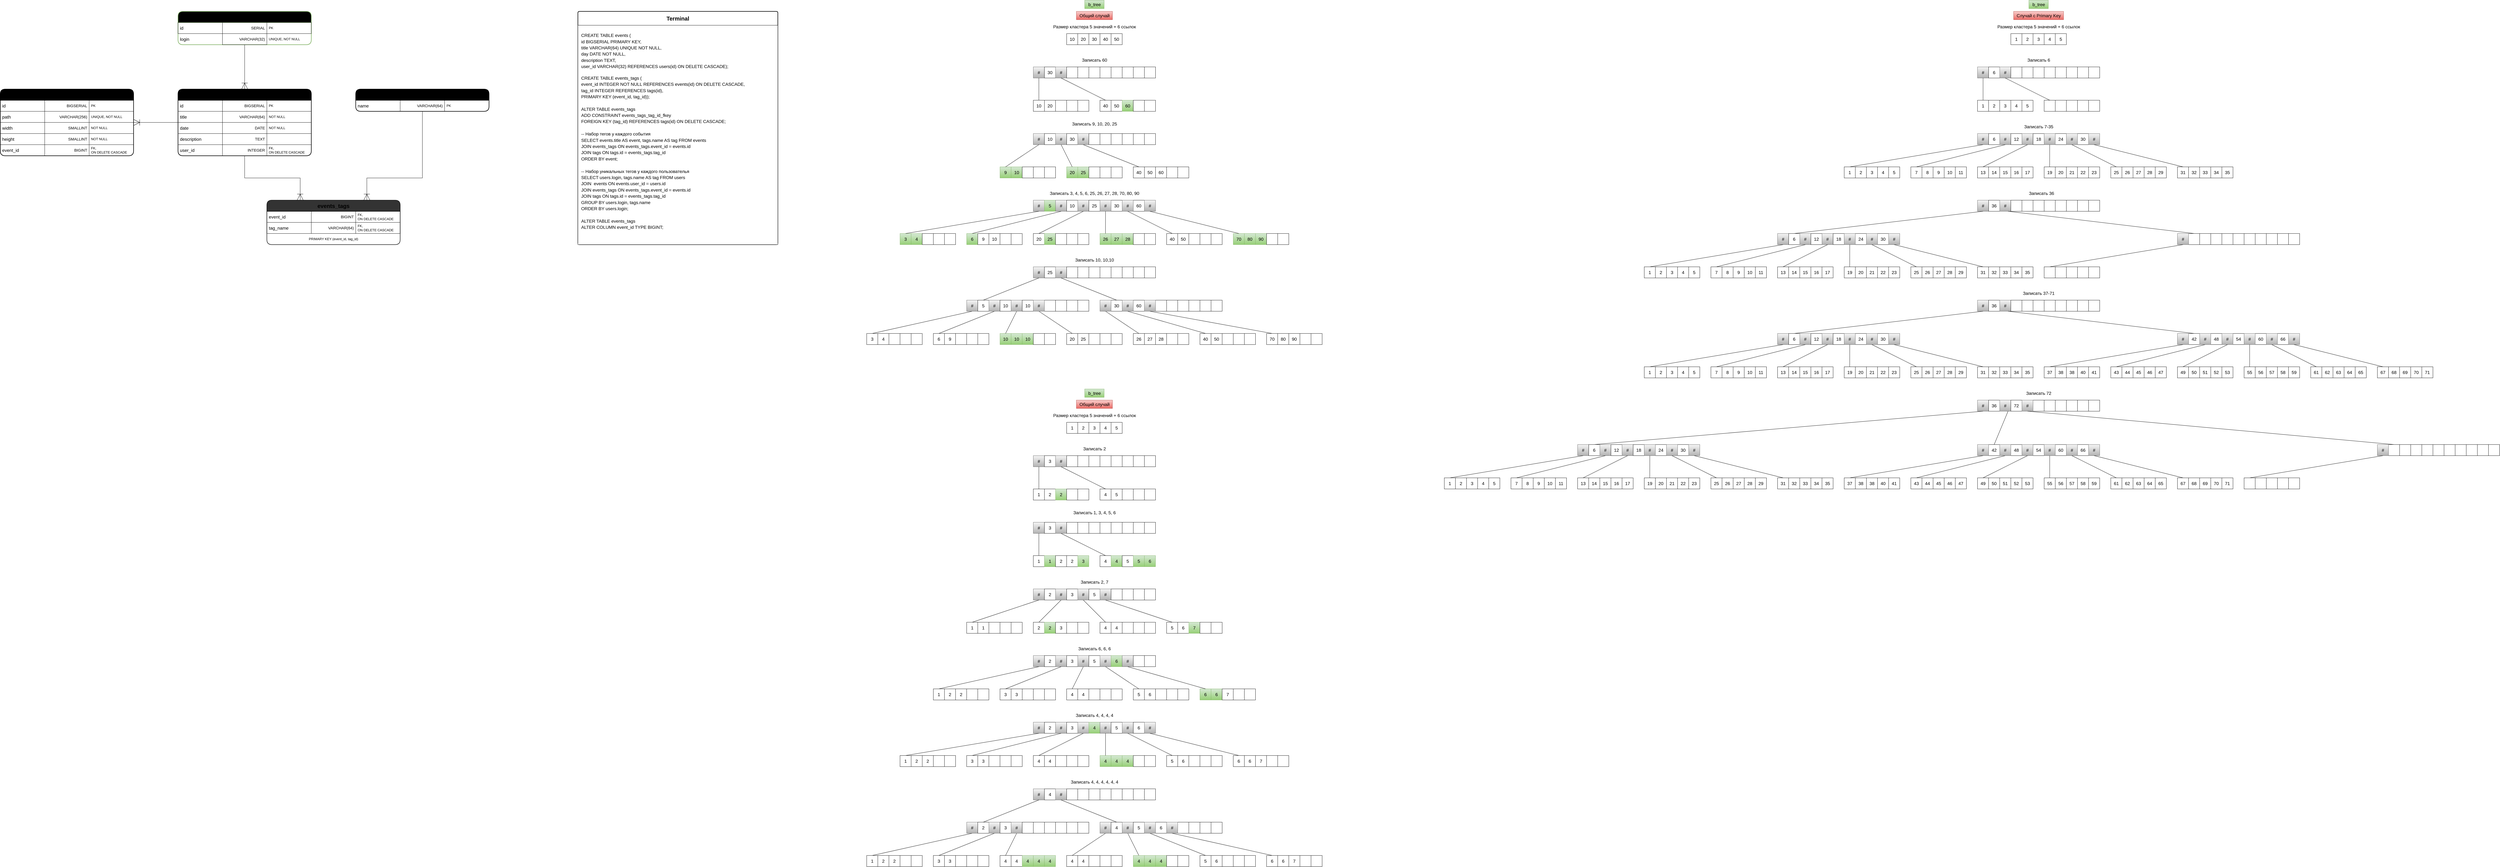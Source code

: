 <mxfile version="26.1.2">
  <diagram name="Page-1" id="9f46799a-70d6-7492-0946-bef42562c5a5">
    <mxGraphModel dx="4148" dy="4000" grid="1" gridSize="10" guides="1" tooltips="1" connect="1" arrows="1" fold="1" page="1" pageScale="1" pageWidth="1100" pageHeight="850" background="none" math="0" shadow="0">
      <root>
        <mxCell id="0" />
        <mxCell id="1" parent="0" />
        <mxCell id="qxyERZ4D7mE2W_aF4MiE-60" value="users" style="swimlane;whiteSpace=wrap;html=1;startSize=40;fontStyle=1;fontSize=20;fillColor=light-dark(#FCFCFC,#000000);gradientColor=light-dark(#000000,#999900);strokeColor=light-dark(#82B366,#FFFFFF);gradientDirection=north;strokeWidth=2;rounded=1;" parent="1" vertex="1">
          <mxGeometry x="680" y="-1080" width="480" height="120" as="geometry" />
        </mxCell>
        <mxCell id="qxyERZ4D7mE2W_aF4MiE-61" value="SERIAL" style="shape=partialRectangle;connectable=0;fillColor=none;top=1;left=1;bottom=1;right=1;align=right;spacingLeft=5;fontStyle=0;overflow=hidden;html=1;whiteSpace=wrap;spacingRight=5;fontSize=14;strokeColor=default;verticalAlign=middle;fontFamily=Helvetica;fontColor=default;" parent="qxyERZ4D7mE2W_aF4MiE-60" vertex="1">
          <mxGeometry x="160" y="40" width="160" height="40" as="geometry">
            <mxRectangle width="180" height="30" as="alternateBounds" />
          </mxGeometry>
        </mxCell>
        <mxCell id="qxyERZ4D7mE2W_aF4MiE-62" value="&lt;div align=&quot;left&quot;&gt;id&lt;/div&gt;" style="shape=partialRectangle;connectable=0;fillColor=none;top=1;left=1;bottom=1;right=1;align=left;spacingLeft=5;fontStyle=0;overflow=hidden;html=1;whiteSpace=wrap;spacingRight=5;fontSize=16;strokeColor=default;verticalAlign=middle;fontFamily=Helvetica;fontColor=default;" parent="qxyERZ4D7mE2W_aF4MiE-60" vertex="1">
          <mxGeometry y="40" width="160" height="40" as="geometry">
            <mxRectangle width="180" height="30" as="alternateBounds" />
          </mxGeometry>
        </mxCell>
        <mxCell id="qxyERZ4D7mE2W_aF4MiE-63" value="PK" style="shape=partialRectangle;connectable=0;fillColor=none;top=1;left=1;bottom=1;right=1;align=left;spacingLeft=5;fontStyle=0;overflow=hidden;html=1;whiteSpace=wrap;spacingRight=5;fontSize=12;strokeColor=default;verticalAlign=middle;fontFamily=Helvetica;fontColor=default;" parent="qxyERZ4D7mE2W_aF4MiE-60" vertex="1">
          <mxGeometry x="320" y="40" width="160" height="40" as="geometry">
            <mxRectangle width="180" height="30" as="alternateBounds" />
          </mxGeometry>
        </mxCell>
        <mxCell id="qxyERZ4D7mE2W_aF4MiE-64" value="VARCHAR(32)" style="shape=partialRectangle;connectable=0;fillColor=none;top=1;left=1;bottom=1;right=1;align=right;spacingLeft=5;fontStyle=0;overflow=hidden;html=1;whiteSpace=wrap;spacingRight=5;fontSize=14;strokeColor=default;verticalAlign=middle;fontFamily=Helvetica;fontColor=default;" parent="qxyERZ4D7mE2W_aF4MiE-60" vertex="1">
          <mxGeometry x="160" y="80" width="160" height="40" as="geometry">
            <mxRectangle width="180" height="30" as="alternateBounds" />
          </mxGeometry>
        </mxCell>
        <mxCell id="qxyERZ4D7mE2W_aF4MiE-65" value="login" style="shape=partialRectangle;connectable=0;fillColor=none;top=1;left=0;bottom=0;right=1;align=left;spacingLeft=5;fontStyle=0;overflow=hidden;html=1;whiteSpace=wrap;spacingRight=5;fontSize=16;strokeColor=default;verticalAlign=middle;fontFamily=Helvetica;fontColor=default;" parent="qxyERZ4D7mE2W_aF4MiE-60" vertex="1">
          <mxGeometry y="80" width="160" height="40" as="geometry">
            <mxRectangle width="180" height="30" as="alternateBounds" />
          </mxGeometry>
        </mxCell>
        <mxCell id="qxyERZ4D7mE2W_aF4MiE-66" value="UNIQUE, NOT NULL" style="shape=partialRectangle;connectable=0;fillColor=none;top=1;left=1;bottom=0;right=0;align=left;spacingLeft=5;fontStyle=0;overflow=hidden;html=1;whiteSpace=wrap;spacingRight=5;fontSize=12;strokeColor=default;verticalAlign=middle;fontFamily=Helvetica;fontColor=default;" parent="qxyERZ4D7mE2W_aF4MiE-60" vertex="1">
          <mxGeometry x="320" y="80" width="160" height="40" as="geometry">
            <mxRectangle width="180" height="30" as="alternateBounds" />
          </mxGeometry>
        </mxCell>
        <mxCell id="qxyERZ4D7mE2W_aF4MiE-82" value="events" style="swimlane;whiteSpace=wrap;html=1;startSize=40;fontStyle=1;fontSize=20;fillColor=light-dark(#DAE8FC,#000000);gradientColor=light-dark(#000000,#008C13);strokeColor=default;strokeWidth=2;rounded=1;" parent="1" vertex="1">
          <mxGeometry x="680" y="-800" width="480" height="240" as="geometry" />
        </mxCell>
        <mxCell id="qxyERZ4D7mE2W_aF4MiE-83" value="BIGSERIAL" style="shape=partialRectangle;connectable=0;fillColor=none;top=1;left=1;bottom=1;right=1;align=right;spacingLeft=5;fontStyle=0;overflow=hidden;html=1;whiteSpace=wrap;spacingRight=5;fontSize=14;strokeColor=default;verticalAlign=middle;fontFamily=Helvetica;fontColor=default;" parent="qxyERZ4D7mE2W_aF4MiE-82" vertex="1">
          <mxGeometry x="160" y="40" width="160" height="40" as="geometry">
            <mxRectangle width="180" height="30" as="alternateBounds" />
          </mxGeometry>
        </mxCell>
        <mxCell id="qxyERZ4D7mE2W_aF4MiE-84" value="&lt;div align=&quot;left&quot;&gt;id&lt;/div&gt;" style="shape=partialRectangle;connectable=0;fillColor=none;top=1;left=1;bottom=1;right=1;align=left;spacingLeft=5;fontStyle=0;overflow=hidden;html=1;whiteSpace=wrap;spacingRight=5;fontSize=16;strokeColor=default;verticalAlign=middle;fontFamily=Helvetica;fontColor=default;" parent="qxyERZ4D7mE2W_aF4MiE-82" vertex="1">
          <mxGeometry y="40" width="160" height="40" as="geometry">
            <mxRectangle width="180" height="30" as="alternateBounds" />
          </mxGeometry>
        </mxCell>
        <mxCell id="qxyERZ4D7mE2W_aF4MiE-85" value="PK" style="shape=partialRectangle;connectable=0;fillColor=none;top=1;left=1;bottom=1;right=1;align=left;spacingLeft=5;fontStyle=0;overflow=hidden;html=1;whiteSpace=wrap;spacingRight=5;fontSize=12;strokeColor=default;verticalAlign=middle;fontFamily=Helvetica;fontColor=default;" parent="qxyERZ4D7mE2W_aF4MiE-82" vertex="1">
          <mxGeometry x="320" y="40" width="160" height="40" as="geometry">
            <mxRectangle width="180" height="30" as="alternateBounds" />
          </mxGeometry>
        </mxCell>
        <mxCell id="qxyERZ4D7mE2W_aF4MiE-86" value="VARCHAR(64)" style="shape=partialRectangle;connectable=0;fillColor=none;top=1;left=1;bottom=1;right=1;align=right;spacingLeft=5;fontStyle=0;overflow=hidden;html=1;whiteSpace=wrap;spacingRight=5;fontSize=14;strokeColor=default;verticalAlign=middle;fontFamily=Helvetica;fontColor=default;" parent="qxyERZ4D7mE2W_aF4MiE-82" vertex="1">
          <mxGeometry x="160" y="80" width="160" height="40" as="geometry">
            <mxRectangle width="180" height="30" as="alternateBounds" />
          </mxGeometry>
        </mxCell>
        <mxCell id="qxyERZ4D7mE2W_aF4MiE-87" value="title" style="shape=partialRectangle;connectable=0;fillColor=none;top=1;left=1;bottom=1;right=1;align=left;spacingLeft=5;fontStyle=0;overflow=hidden;html=1;whiteSpace=wrap;spacingRight=5;fontSize=16;strokeColor=default;verticalAlign=middle;fontFamily=Helvetica;fontColor=default;" parent="qxyERZ4D7mE2W_aF4MiE-82" vertex="1">
          <mxGeometry y="80" width="160" height="40" as="geometry">
            <mxRectangle width="180" height="30" as="alternateBounds" />
          </mxGeometry>
        </mxCell>
        <mxCell id="qxyERZ4D7mE2W_aF4MiE-88" value="NOT NULL" style="shape=partialRectangle;connectable=0;fillColor=none;top=1;left=1;bottom=1;right=1;align=left;spacingLeft=5;fontStyle=0;overflow=hidden;html=1;whiteSpace=wrap;spacingRight=5;fontSize=12;strokeColor=default;verticalAlign=middle;fontFamily=Helvetica;fontColor=default;" parent="qxyERZ4D7mE2W_aF4MiE-82" vertex="1">
          <mxGeometry x="320" y="80" width="160" height="40" as="geometry">
            <mxRectangle width="180" height="30" as="alternateBounds" />
          </mxGeometry>
        </mxCell>
        <mxCell id="qxyERZ4D7mE2W_aF4MiE-89" value="DATE" style="shape=partialRectangle;connectable=0;fillColor=none;top=1;left=1;bottom=1;right=1;align=right;spacingLeft=5;fontStyle=0;overflow=hidden;html=1;whiteSpace=wrap;spacingRight=5;fontSize=14;strokeColor=default;verticalAlign=middle;fontFamily=Helvetica;fontColor=default;" parent="qxyERZ4D7mE2W_aF4MiE-82" vertex="1">
          <mxGeometry x="160" y="120" width="160" height="40" as="geometry">
            <mxRectangle width="180" height="30" as="alternateBounds" />
          </mxGeometry>
        </mxCell>
        <mxCell id="qxyERZ4D7mE2W_aF4MiE-90" value="date" style="shape=partialRectangle;connectable=0;fillColor=none;top=1;left=1;bottom=1;right=1;align=left;spacingLeft=5;fontStyle=0;overflow=hidden;html=1;whiteSpace=wrap;spacingRight=5;fontSize=16;strokeColor=default;verticalAlign=middle;fontFamily=Helvetica;fontColor=default;" parent="qxyERZ4D7mE2W_aF4MiE-82" vertex="1">
          <mxGeometry y="120" width="160" height="40" as="geometry">
            <mxRectangle width="180" height="30" as="alternateBounds" />
          </mxGeometry>
        </mxCell>
        <mxCell id="qxyERZ4D7mE2W_aF4MiE-91" value="NOT NULL" style="shape=partialRectangle;connectable=0;fillColor=none;top=1;left=1;bottom=1;right=1;align=left;spacingLeft=5;fontStyle=0;overflow=hidden;html=1;whiteSpace=wrap;spacingRight=5;fontSize=12;strokeColor=default;verticalAlign=middle;fontFamily=Helvetica;fontColor=default;" parent="qxyERZ4D7mE2W_aF4MiE-82" vertex="1">
          <mxGeometry x="320" y="120" width="160" height="40" as="geometry">
            <mxRectangle width="180" height="30" as="alternateBounds" />
          </mxGeometry>
        </mxCell>
        <mxCell id="qxyERZ4D7mE2W_aF4MiE-116" value="TEXT" style="shape=partialRectangle;connectable=0;fillColor=none;top=1;left=1;bottom=1;right=1;align=right;spacingLeft=5;fontStyle=0;overflow=hidden;html=1;whiteSpace=wrap;spacingRight=5;fontSize=14;strokeColor=default;verticalAlign=middle;fontFamily=Helvetica;fontColor=default;" parent="qxyERZ4D7mE2W_aF4MiE-82" vertex="1">
          <mxGeometry x="160" y="160" width="160" height="40" as="geometry">
            <mxRectangle width="180" height="30" as="alternateBounds" />
          </mxGeometry>
        </mxCell>
        <mxCell id="qxyERZ4D7mE2W_aF4MiE-117" value="description" style="shape=partialRectangle;connectable=0;fillColor=none;top=1;left=1;bottom=1;right=1;align=left;spacingLeft=5;fontStyle=0;overflow=hidden;html=1;whiteSpace=wrap;spacingRight=5;fontSize=16;strokeColor=default;verticalAlign=middle;fontFamily=Helvetica;fontColor=default;" parent="qxyERZ4D7mE2W_aF4MiE-82" vertex="1">
          <mxGeometry y="160" width="160" height="40" as="geometry">
            <mxRectangle width="180" height="30" as="alternateBounds" />
          </mxGeometry>
        </mxCell>
        <mxCell id="qxyERZ4D7mE2W_aF4MiE-118" value="" style="shape=partialRectangle;connectable=0;fillColor=none;top=1;left=1;bottom=1;right=1;align=left;spacingLeft=5;fontStyle=0;overflow=hidden;html=1;whiteSpace=wrap;spacingRight=5;fontSize=12;strokeColor=default;verticalAlign=middle;fontFamily=Helvetica;fontColor=default;" parent="qxyERZ4D7mE2W_aF4MiE-82" vertex="1">
          <mxGeometry x="320" y="160" width="160" height="40" as="geometry">
            <mxRectangle width="180" height="30" as="alternateBounds" />
          </mxGeometry>
        </mxCell>
        <mxCell id="qxyERZ4D7mE2W_aF4MiE-119" value="INTEGER" style="shape=partialRectangle;connectable=0;fillColor=none;top=1;left=1;bottom=1;right=1;align=right;spacingLeft=5;fontStyle=0;overflow=hidden;html=1;whiteSpace=wrap;spacingRight=5;fontSize=14;strokeColor=default;verticalAlign=middle;fontFamily=Helvetica;fontColor=default;" parent="qxyERZ4D7mE2W_aF4MiE-82" vertex="1">
          <mxGeometry x="160" y="200" width="160" height="40" as="geometry">
            <mxRectangle width="180" height="30" as="alternateBounds" />
          </mxGeometry>
        </mxCell>
        <mxCell id="qxyERZ4D7mE2W_aF4MiE-120" value="user_id" style="shape=partialRectangle;connectable=0;fillColor=none;top=1;left=0;bottom=0;right=1;align=left;spacingLeft=5;fontStyle=0;overflow=hidden;html=1;whiteSpace=wrap;spacingRight=5;fontSize=16;strokeColor=default;verticalAlign=middle;fontFamily=Helvetica;fontColor=default;" parent="qxyERZ4D7mE2W_aF4MiE-82" vertex="1">
          <mxGeometry y="200" width="160" height="40" as="geometry">
            <mxRectangle width="180" height="30" as="alternateBounds" />
          </mxGeometry>
        </mxCell>
        <mxCell id="qxyERZ4D7mE2W_aF4MiE-121" value="&lt;div&gt;FK,&lt;/div&gt;&lt;div&gt;ON DELETE CASCADE&lt;/div&gt;" style="shape=partialRectangle;connectable=0;fillColor=none;top=1;left=1;bottom=0;right=0;align=left;spacingLeft=5;fontStyle=0;overflow=hidden;html=1;whiteSpace=wrap;spacingRight=5;fontSize=12;strokeColor=default;verticalAlign=middle;fontFamily=Helvetica;fontColor=default;" parent="qxyERZ4D7mE2W_aF4MiE-82" vertex="1">
          <mxGeometry x="320" y="200" width="160" height="40" as="geometry">
            <mxRectangle width="180" height="30" as="alternateBounds" />
          </mxGeometry>
        </mxCell>
        <mxCell id="qxyERZ4D7mE2W_aF4MiE-125" value="tags" style="swimlane;whiteSpace=wrap;html=1;startSize=40;fontStyle=1;fontSize=20;fillColor=light-dark(#FFCD28,#000000);gradientColor=light-dark(#FFA500,#0069BF);strokeColor=default;strokeWidth=2;rounded=1;" parent="1" vertex="1">
          <mxGeometry x="1320" y="-800" width="480" height="80" as="geometry" />
        </mxCell>
        <mxCell id="qxyERZ4D7mE2W_aF4MiE-129" value="VARCHAR(64)" style="shape=partialRectangle;connectable=0;fillColor=none;top=1;left=1;bottom=1;right=1;align=right;spacingLeft=5;fontStyle=0;overflow=hidden;html=1;whiteSpace=wrap;spacingRight=5;fontSize=14;strokeColor=default;verticalAlign=middle;fontFamily=Helvetica;fontColor=default;" parent="qxyERZ4D7mE2W_aF4MiE-125" vertex="1">
          <mxGeometry x="160" y="40" width="160" height="40" as="geometry">
            <mxRectangle width="180" height="30" as="alternateBounds" />
          </mxGeometry>
        </mxCell>
        <mxCell id="qxyERZ4D7mE2W_aF4MiE-130" value="name" style="shape=partialRectangle;connectable=0;fillColor=none;top=1;left=0;bottom=0;right=1;align=left;spacingLeft=5;fontStyle=0;overflow=hidden;html=1;whiteSpace=wrap;spacingRight=5;fontSize=16;strokeColor=default;verticalAlign=middle;fontFamily=Helvetica;fontColor=default;" parent="qxyERZ4D7mE2W_aF4MiE-125" vertex="1">
          <mxGeometry y="40" width="160" height="40" as="geometry">
            <mxRectangle width="180" height="30" as="alternateBounds" />
          </mxGeometry>
        </mxCell>
        <mxCell id="qxyERZ4D7mE2W_aF4MiE-131" value="PK" style="shape=partialRectangle;connectable=0;fillColor=none;top=1;left=1;bottom=0;right=0;align=left;spacingLeft=5;fontStyle=0;overflow=hidden;html=1;whiteSpace=wrap;spacingRight=5;fontSize=12;strokeColor=default;verticalAlign=middle;fontFamily=Helvetica;fontColor=default;" parent="qxyERZ4D7mE2W_aF4MiE-125" vertex="1">
          <mxGeometry x="320" y="40" width="160" height="40" as="geometry">
            <mxRectangle width="180" height="30" as="alternateBounds" />
          </mxGeometry>
        </mxCell>
        <mxCell id="qxyERZ4D7mE2W_aF4MiE-142" value="events_tags" style="swimlane;whiteSpace=wrap;html=1;startSize=40;fontStyle=1;fontSize=20;fillColor=light-dark(#000000,#0047AB);strokeColor=default;fontColor=default;labelBackgroundColor=none;gradientColor=light-dark(#000000,#008C13);gradientDirection=west;swimlaneFillColor=none;opacity=80;strokeWidth=2;rounded=1;" parent="1" vertex="1">
          <mxGeometry x="1000" y="-400" width="480" height="160" as="geometry" />
        </mxCell>
        <mxCell id="qxyERZ4D7mE2W_aF4MiE-143" value="BIGINT" style="shape=partialRectangle;connectable=0;fillColor=none;top=1;left=1;bottom=1;right=1;align=right;spacingLeft=5;fontStyle=0;overflow=hidden;html=1;whiteSpace=wrap;spacingRight=5;fontSize=14;strokeColor=default;verticalAlign=middle;fontFamily=Helvetica;fontColor=default;" parent="qxyERZ4D7mE2W_aF4MiE-142" vertex="1">
          <mxGeometry x="160" y="40" width="160" height="40" as="geometry">
            <mxRectangle width="180" height="30" as="alternateBounds" />
          </mxGeometry>
        </mxCell>
        <mxCell id="qxyERZ4D7mE2W_aF4MiE-144" value="event_id" style="shape=partialRectangle;connectable=0;fillColor=none;top=1;left=1;bottom=1;right=1;align=left;spacingLeft=5;fontStyle=0;overflow=hidden;html=1;whiteSpace=wrap;spacingRight=5;fontSize=16;strokeColor=default;verticalAlign=middle;fontFamily=Helvetica;fontColor=default;" parent="qxyERZ4D7mE2W_aF4MiE-142" vertex="1">
          <mxGeometry y="40" width="160" height="40" as="geometry">
            <mxRectangle width="180" height="30" as="alternateBounds" />
          </mxGeometry>
        </mxCell>
        <mxCell id="qxyERZ4D7mE2W_aF4MiE-145" value="&lt;div&gt;FK,&lt;/div&gt;&lt;div&gt;ON DELETE CASCADE&lt;br&gt;&lt;/div&gt;" style="shape=partialRectangle;connectable=0;fillColor=none;top=1;left=1;bottom=1;right=1;align=left;spacingLeft=5;fontStyle=0;overflow=hidden;html=1;whiteSpace=wrap;spacingRight=5;fontSize=12;strokeColor=default;verticalAlign=middle;fontFamily=Helvetica;fontColor=default;" parent="qxyERZ4D7mE2W_aF4MiE-142" vertex="1">
          <mxGeometry x="320" y="40" width="160" height="40" as="geometry">
            <mxRectangle width="180" height="30" as="alternateBounds" />
          </mxGeometry>
        </mxCell>
        <mxCell id="qxyERZ4D7mE2W_aF4MiE-146" value="VARCHAR(64)" style="shape=partialRectangle;connectable=0;fillColor=none;top=1;left=1;bottom=1;right=1;align=right;spacingLeft=5;fontStyle=0;overflow=hidden;html=1;whiteSpace=wrap;spacingRight=5;fontSize=14;strokeColor=default;verticalAlign=middle;fontFamily=Helvetica;fontColor=default;" parent="qxyERZ4D7mE2W_aF4MiE-142" vertex="1">
          <mxGeometry x="160" y="80" width="160" height="40" as="geometry">
            <mxRectangle width="180" height="30" as="alternateBounds" />
          </mxGeometry>
        </mxCell>
        <mxCell id="qxyERZ4D7mE2W_aF4MiE-147" value="tag_name" style="shape=partialRectangle;connectable=0;fillColor=none;top=1;left=1;bottom=1;right=1;align=left;spacingLeft=5;fontStyle=0;overflow=hidden;html=1;whiteSpace=wrap;spacingRight=5;fontSize=16;strokeColor=default;verticalAlign=middle;fontFamily=Helvetica;fontColor=default;" parent="qxyERZ4D7mE2W_aF4MiE-142" vertex="1">
          <mxGeometry y="80" width="160" height="40" as="geometry">
            <mxRectangle width="180" height="30" as="alternateBounds" />
          </mxGeometry>
        </mxCell>
        <mxCell id="qxyERZ4D7mE2W_aF4MiE-148" value="&lt;div&gt;FK,&lt;/div&gt;&lt;div&gt;ON DELETE CASCADE&lt;br&gt;&lt;/div&gt;" style="shape=partialRectangle;connectable=0;fillColor=none;top=1;left=1;bottom=1;right=1;align=left;spacingLeft=5;fontStyle=0;overflow=hidden;html=1;whiteSpace=wrap;spacingRight=5;fontSize=12;strokeColor=default;verticalAlign=middle;fontFamily=Helvetica;fontColor=default;" parent="qxyERZ4D7mE2W_aF4MiE-142" vertex="1">
          <mxGeometry x="320" y="80" width="160" height="40" as="geometry">
            <mxRectangle width="180" height="30" as="alternateBounds" />
          </mxGeometry>
        </mxCell>
        <mxCell id="qxyERZ4D7mE2W_aF4MiE-151" value="PRIMARY KEY (event_id, tag_id)" style="shape=partialRectangle;connectable=0;fillColor=none;top=1;left=0;bottom=0;right=0;align=center;spacingLeft=5;fontStyle=0;overflow=hidden;html=1;whiteSpace=wrap;spacingRight=5;fontSize=12;strokeColor=default;verticalAlign=middle;fontFamily=Helvetica;fontColor=default;" parent="qxyERZ4D7mE2W_aF4MiE-142" vertex="1">
          <mxGeometry y="120" width="480" height="40" as="geometry">
            <mxRectangle width="180" height="30" as="alternateBounds" />
          </mxGeometry>
        </mxCell>
        <mxCell id="qxyERZ4D7mE2W_aF4MiE-153" value="" style="edgeStyle=elbowEdgeStyle;fontSize=12;html=1;endArrow=ERoneToMany;rounded=0;exitX=0.5;exitY=1;exitDx=0;exitDy=0;strokeWidth=1;endSize=20;elbow=vertical;entryX=0.75;entryY=0;entryDx=0;entryDy=0;" parent="1" source="qxyERZ4D7mE2W_aF4MiE-125" target="qxyERZ4D7mE2W_aF4MiE-142" edge="1">
          <mxGeometry width="100" height="100" relative="1" as="geometry">
            <mxPoint x="1270" y="-560" as="sourcePoint" />
            <mxPoint x="1340" y="-460" as="targetPoint" />
            <Array as="points">
              <mxPoint x="1470" y="-480" />
            </Array>
          </mxGeometry>
        </mxCell>
        <mxCell id="qxyERZ4D7mE2W_aF4MiE-154" value="" style="edgeStyle=elbowEdgeStyle;fontSize=12;html=1;endArrow=ERoneToMany;rounded=0;exitX=0.5;exitY=1;exitDx=0;exitDy=0;strokeWidth=1;endSize=20;entryX=0.25;entryY=0;entryDx=0;entryDy=0;elbow=vertical;" parent="1" source="qxyERZ4D7mE2W_aF4MiE-82" target="qxyERZ4D7mE2W_aF4MiE-142" edge="1">
          <mxGeometry width="100" height="100" relative="1" as="geometry">
            <mxPoint x="990" y="-490" as="sourcePoint" />
            <mxPoint x="990" y="-420" as="targetPoint" />
          </mxGeometry>
        </mxCell>
        <mxCell id="k0qKDHFTOWTs9ywvlTUG-12" value="&lt;b&gt;&lt;font style=&quot;font-size: 20px;&quot;&gt;Terminal&lt;/font&gt;&lt;/b&gt;" style="swimlane;childLayout=stackLayout;horizontal=1;startSize=50;horizontalStack=0;rounded=1;fontSize=16;fontStyle=1;strokeWidth=2;resizeParent=0;resizeLast=1;shadow=0;dashed=0;align=center;arcSize=4;whiteSpace=wrap;html=1;fillColor=light-dark(#FFFFFF,#242424);swimlaneHead=1;swimlaneBody=1;absoluteArcSize=0;container=1;autosize=0;strokeColor=light-dark(#000000,#BFBFBF);glass=0;swimlaneLine=0;resizable=1;autosizeGrid=1;backgroundOutline=0;overflow=visible;pointerEvents=1;" parent="1" vertex="1">
          <mxGeometry x="2120" y="-1080" width="720" height="840" as="geometry">
            <mxRectangle x="-800" y="-800" width="200" height="50" as="alternateBounds" />
          </mxGeometry>
        </mxCell>
        <mxCell id="k0qKDHFTOWTs9ywvlTUG-13" value="&lt;div&gt;&lt;br&gt;&lt;/div&gt;&lt;div style=&quot;line-height: 140%;&quot;&gt;CREATE TABLE events (&lt;/div&gt;&lt;div style=&quot;line-height: 140%;&quot;&gt;id BIGSERIAL PRIMARY KEY,&lt;/div&gt;&lt;div style=&quot;line-height: 140%;&quot;&gt;title VARCHAR(64) UNIQUE NOT NULL,&lt;/div&gt;&lt;div style=&quot;line-height: 140%;&quot;&gt;day DATE NOT NULL,&lt;/div&gt;&lt;div style=&quot;line-height: 140%;&quot;&gt;description TEXT,&lt;/div&gt;&lt;div style=&quot;line-height: 140%;&quot;&gt;user_id VARCHAR(32) REFERENCES users(id) ON DELETE CASCADE);&lt;/div&gt;&lt;div&gt;&lt;br&gt;&lt;/div&gt;&lt;div style=&quot;line-height: 140%;&quot;&gt;CREATE TABLE events_tags (&lt;/div&gt;&lt;div style=&quot;line-height: 140%;&quot;&gt;event_id INTEGER NOT NULL&amp;nbsp;REFERENCES events(id) ON DELETE CASCADE,&lt;/div&gt;&lt;div style=&quot;line-height: 140%;&quot;&gt;tag_id INTEGER&amp;nbsp;REFERENCES tags(id),&lt;br&gt;&lt;/div&gt;&lt;div style=&quot;line-height: 140%;&quot;&gt;PRIMARY KEY (event_id, tag_id));&lt;/div&gt;&lt;div style=&quot;line-height: 140%;&quot;&gt;&lt;br&gt;&lt;/div&gt;&lt;div style=&quot;line-height: 140%;&quot;&gt;ALTER TABLE events_tags&amp;nbsp;&lt;/div&gt;&lt;div style=&quot;line-height: 140%;&quot;&gt;ADD CONSTRAINT events_tags_tag_id_fkey&amp;nbsp;&lt;/div&gt;&lt;div style=&quot;line-height: 140%;&quot;&gt;FOREIGN KEY (tag_id) REFERENCES tags(id) ON DELETE CASCADE;&lt;/div&gt;&lt;div style=&quot;line-height: 140%;&quot;&gt;&lt;br&gt;&lt;/div&gt;&lt;div style=&quot;line-height: 140%;&quot;&gt;&lt;div style=&quot;line-height: 140%;&quot;&gt;-- Набор тегов у каждого события&lt;/div&gt;&lt;div style=&quot;line-height: 140%;&quot;&gt;SELECT events.title AS event, tags.name AS tag FROM events&lt;/div&gt;&lt;div style=&quot;line-height: 140%;&quot;&gt;JOIN events_tags ON events_tags.event_id = events.id&lt;/div&gt;&lt;div style=&quot;line-height: 140%;&quot;&gt;JOIN tags ON tags.id = events_tags.tag_id&lt;/div&gt;ORDER BY event;&lt;/div&gt;&lt;div style=&quot;line-height: 140%;&quot;&gt;&lt;br&gt;&lt;/div&gt;&lt;div style=&quot;line-height: 140%;&quot;&gt;-- Набор уникальных тегов у каждого пользователья&lt;/div&gt;&lt;div style=&quot;line-height: 140%;&quot;&gt;SELECT users.login, tags.name AS tag FROM users&lt;br&gt;JOIN&amp;nbsp; events ON events.user_id = users.id&lt;/div&gt;&lt;div style=&quot;line-height: 140%;&quot;&gt;JOIN events_tags ON events_tags.event_id = events.id&lt;/div&gt;&lt;div style=&quot;line-height: 140%;&quot;&gt;JOIN tags ON tags.id = events_tags.tag_id&lt;/div&gt;&lt;div style=&quot;line-height: 140%;&quot;&gt;GROUP BY users.login, tags.name&lt;br&gt;&lt;/div&gt;&lt;div style=&quot;line-height: 140%;&quot;&gt;ORDER BY users.login;&lt;/div&gt;&lt;div style=&quot;line-height: 140%;&quot;&gt;&lt;br&gt;&lt;/div&gt;&lt;div style=&quot;line-height: 140%;&quot;&gt;ALTER TABLE events_tags&lt;br&gt;ALTER COLUMN event_id TYPE BIGINT;&lt;/div&gt;" style="align=left;strokeColor=light-dark(#000000,#BFBFBF);fillColor=light-dark(#FFFFFF,#2B0920);spacingLeft=10;fontSize=16;verticalAlign=top;resizable=0;rotatable=0;part=1;html=1;strokeWidth=1;backgroundOutline=0;overflow=visible;noLabel=0;imageAspect=1;treeMoving=0;" parent="k0qKDHFTOWTs9ywvlTUG-12" vertex="1">
          <mxGeometry y="50" width="720" height="790" as="geometry" />
        </mxCell>
        <mxCell id="5Fpy2MhAprfWzC79-gw4-1" value="photos" style="swimlane;whiteSpace=wrap;html=1;startSize=40;fontStyle=1;fontSize=20;fillColor=light-dark(#F8CECC,#000000);strokeColor=default;gradientColor=light-dark(#EA6B66,#8F0000);strokeWidth=2;rounded=1;" parent="1" vertex="1">
          <mxGeometry x="40" y="-800" width="480" height="240" as="geometry" />
        </mxCell>
        <mxCell id="5Fpy2MhAprfWzC79-gw4-2" value="BIGSERIAL" style="shape=partialRectangle;connectable=0;fillColor=none;top=1;left=1;bottom=1;right=1;align=right;spacingLeft=5;fontStyle=0;overflow=hidden;html=1;whiteSpace=wrap;spacingRight=5;fontSize=14;strokeColor=default;verticalAlign=middle;fontFamily=Helvetica;fontColor=default;" parent="5Fpy2MhAprfWzC79-gw4-1" vertex="1">
          <mxGeometry x="160" y="40" width="160" height="40" as="geometry">
            <mxRectangle width="180" height="30" as="alternateBounds" />
          </mxGeometry>
        </mxCell>
        <mxCell id="5Fpy2MhAprfWzC79-gw4-3" value="&lt;div align=&quot;left&quot;&gt;id&lt;/div&gt;" style="shape=partialRectangle;connectable=0;fillColor=none;top=1;left=1;bottom=1;right=1;align=left;spacingLeft=5;fontStyle=0;overflow=hidden;html=1;whiteSpace=wrap;spacingRight=5;fontSize=16;strokeColor=default;verticalAlign=middle;fontFamily=Helvetica;fontColor=default;" parent="5Fpy2MhAprfWzC79-gw4-1" vertex="1">
          <mxGeometry y="40" width="160" height="40" as="geometry">
            <mxRectangle width="180" height="30" as="alternateBounds" />
          </mxGeometry>
        </mxCell>
        <mxCell id="5Fpy2MhAprfWzC79-gw4-4" value="PK" style="shape=partialRectangle;connectable=0;fillColor=none;top=1;left=1;bottom=1;right=1;align=left;spacingLeft=5;fontStyle=0;overflow=hidden;html=1;whiteSpace=wrap;spacingRight=5;fontSize=12;strokeColor=default;verticalAlign=middle;fontFamily=Helvetica;fontColor=default;" parent="5Fpy2MhAprfWzC79-gw4-1" vertex="1">
          <mxGeometry x="320" y="40" width="160" height="40" as="geometry">
            <mxRectangle width="180" height="30" as="alternateBounds" />
          </mxGeometry>
        </mxCell>
        <mxCell id="5Fpy2MhAprfWzC79-gw4-5" value="VARCHAR(256)" style="shape=partialRectangle;connectable=0;fillColor=none;top=1;left=1;bottom=1;right=1;align=right;spacingLeft=5;fontStyle=0;overflow=hidden;html=1;whiteSpace=wrap;spacingRight=5;fontSize=14;strokeColor=default;verticalAlign=middle;fontFamily=Helvetica;fontColor=default;" parent="5Fpy2MhAprfWzC79-gw4-1" vertex="1">
          <mxGeometry x="160" y="80" width="160" height="40" as="geometry">
            <mxRectangle width="180" height="30" as="alternateBounds" />
          </mxGeometry>
        </mxCell>
        <mxCell id="5Fpy2MhAprfWzC79-gw4-6" value="path" style="shape=partialRectangle;connectable=0;fillColor=none;top=1;left=1;bottom=1;right=1;align=left;spacingLeft=5;fontStyle=0;overflow=hidden;html=1;whiteSpace=wrap;spacingRight=5;fontSize=16;strokeColor=default;verticalAlign=middle;fontFamily=Helvetica;fontColor=default;" parent="5Fpy2MhAprfWzC79-gw4-1" vertex="1">
          <mxGeometry y="80" width="160" height="40" as="geometry">
            <mxRectangle width="180" height="30" as="alternateBounds" />
          </mxGeometry>
        </mxCell>
        <mxCell id="5Fpy2MhAprfWzC79-gw4-7" value="UNIQUE, NOT NULL" style="shape=partialRectangle;connectable=0;fillColor=none;top=1;left=1;bottom=1;right=1;align=left;spacingLeft=5;fontStyle=0;overflow=hidden;html=1;whiteSpace=wrap;spacingRight=5;fontSize=12;strokeColor=default;verticalAlign=middle;fontFamily=Helvetica;fontColor=default;" parent="5Fpy2MhAprfWzC79-gw4-1" vertex="1">
          <mxGeometry x="320" y="80" width="160" height="40" as="geometry">
            <mxRectangle width="180" height="30" as="alternateBounds" />
          </mxGeometry>
        </mxCell>
        <mxCell id="5Fpy2MhAprfWzC79-gw4-8" value="SMALLINT" style="shape=partialRectangle;connectable=0;fillColor=none;top=1;left=1;bottom=1;right=1;align=right;spacingLeft=5;fontStyle=0;overflow=hidden;html=1;whiteSpace=wrap;spacingRight=5;fontSize=14;strokeColor=default;verticalAlign=middle;fontFamily=Helvetica;fontColor=default;" parent="5Fpy2MhAprfWzC79-gw4-1" vertex="1">
          <mxGeometry x="160" y="120" width="160" height="40" as="geometry">
            <mxRectangle width="180" height="30" as="alternateBounds" />
          </mxGeometry>
        </mxCell>
        <mxCell id="5Fpy2MhAprfWzC79-gw4-9" value="width" style="shape=partialRectangle;connectable=0;fillColor=none;top=1;left=1;bottom=1;right=1;align=left;spacingLeft=5;fontStyle=0;overflow=hidden;html=1;whiteSpace=wrap;spacingRight=5;fontSize=16;strokeColor=default;verticalAlign=middle;fontFamily=Helvetica;fontColor=default;" parent="5Fpy2MhAprfWzC79-gw4-1" vertex="1">
          <mxGeometry y="120" width="160" height="40" as="geometry">
            <mxRectangle width="180" height="30" as="alternateBounds" />
          </mxGeometry>
        </mxCell>
        <mxCell id="5Fpy2MhAprfWzC79-gw4-10" value="NOT NULL" style="shape=partialRectangle;connectable=0;fillColor=none;top=1;left=1;bottom=1;right=1;align=left;spacingLeft=5;fontStyle=0;overflow=hidden;html=1;whiteSpace=wrap;spacingRight=5;fontSize=12;strokeColor=default;verticalAlign=middle;fontFamily=Helvetica;fontColor=default;" parent="5Fpy2MhAprfWzC79-gw4-1" vertex="1">
          <mxGeometry x="320" y="120" width="160" height="40" as="geometry">
            <mxRectangle width="180" height="30" as="alternateBounds" />
          </mxGeometry>
        </mxCell>
        <mxCell id="5Fpy2MhAprfWzC79-gw4-11" value="BIGINT" style="shape=partialRectangle;connectable=0;fillColor=none;top=1;left=1;bottom=1;right=1;align=right;spacingLeft=5;fontStyle=0;overflow=hidden;html=1;whiteSpace=wrap;spacingRight=5;fontSize=14;strokeColor=default;verticalAlign=middle;fontFamily=Helvetica;fontColor=default;" parent="5Fpy2MhAprfWzC79-gw4-1" vertex="1">
          <mxGeometry x="160" y="200" width="160" height="40" as="geometry">
            <mxRectangle width="180" height="30" as="alternateBounds" />
          </mxGeometry>
        </mxCell>
        <mxCell id="5Fpy2MhAprfWzC79-gw4-12" value="event_id" style="shape=partialRectangle;connectable=0;fillColor=none;top=1;left=0;bottom=0;right=1;align=left;spacingLeft=5;fontStyle=0;overflow=hidden;html=1;whiteSpace=wrap;spacingRight=5;fontSize=16;strokeColor=default;verticalAlign=middle;fontFamily=Helvetica;fontColor=default;" parent="5Fpy2MhAprfWzC79-gw4-1" vertex="1">
          <mxGeometry y="200" width="160" height="40" as="geometry">
            <mxRectangle width="180" height="30" as="alternateBounds" />
          </mxGeometry>
        </mxCell>
        <mxCell id="5Fpy2MhAprfWzC79-gw4-13" value="FK,&lt;br&gt;ON DELETE CASCADE" style="shape=partialRectangle;connectable=0;fillColor=none;top=1;left=1;bottom=0;right=0;align=left;spacingLeft=5;fontStyle=0;overflow=hidden;html=1;whiteSpace=wrap;spacingRight=5;fontSize=12;strokeColor=default;verticalAlign=middle;fontFamily=Helvetica;fontColor=default;" parent="5Fpy2MhAprfWzC79-gw4-1" vertex="1">
          <mxGeometry x="320" y="200" width="160" height="40" as="geometry">
            <mxRectangle width="180" height="30" as="alternateBounds" />
          </mxGeometry>
        </mxCell>
        <mxCell id="5Fpy2MhAprfWzC79-gw4-44" value="SMALLINT" style="shape=partialRectangle;connectable=0;fillColor=none;top=1;left=1;bottom=1;right=1;align=right;spacingLeft=5;fontStyle=0;overflow=hidden;html=1;whiteSpace=wrap;spacingRight=5;fontSize=14;strokeColor=default;verticalAlign=middle;fontFamily=Helvetica;fontColor=default;" parent="5Fpy2MhAprfWzC79-gw4-1" vertex="1">
          <mxGeometry x="160" y="160" width="160" height="40" as="geometry">
            <mxRectangle width="180" height="30" as="alternateBounds" />
          </mxGeometry>
        </mxCell>
        <mxCell id="5Fpy2MhAprfWzC79-gw4-46" value="height" style="shape=partialRectangle;connectable=0;fillColor=none;top=1;left=1;bottom=1;right=1;align=left;spacingLeft=5;fontStyle=0;overflow=hidden;html=1;whiteSpace=wrap;spacingRight=5;fontSize=16;strokeColor=default;verticalAlign=middle;fontFamily=Helvetica;fontColor=default;" parent="5Fpy2MhAprfWzC79-gw4-1" vertex="1">
          <mxGeometry y="160" width="160" height="40" as="geometry">
            <mxRectangle width="180" height="30" as="alternateBounds" />
          </mxGeometry>
        </mxCell>
        <mxCell id="5Fpy2MhAprfWzC79-gw4-48" value="NOT NULL" style="shape=partialRectangle;connectable=0;fillColor=none;top=1;left=1;bottom=1;right=1;align=left;spacingLeft=5;fontStyle=0;overflow=hidden;html=1;whiteSpace=wrap;spacingRight=5;fontSize=12;strokeColor=default;verticalAlign=middle;fontFamily=Helvetica;fontColor=default;" parent="5Fpy2MhAprfWzC79-gw4-1" vertex="1">
          <mxGeometry x="320" y="160" width="160" height="40" as="geometry">
            <mxRectangle width="180" height="30" as="alternateBounds" />
          </mxGeometry>
        </mxCell>
        <mxCell id="5Fpy2MhAprfWzC79-gw4-17" value="" style="edgeStyle=elbowEdgeStyle;fontSize=12;html=1;endArrow=ERoneToMany;rounded=0;elbow=vertical;entryX=0.5;entryY=0;entryDx=0;entryDy=0;exitX=0.5;exitY=1;exitDx=0;exitDy=0;endSize=20;" parent="1" source="qxyERZ4D7mE2W_aF4MiE-60" target="qxyERZ4D7mE2W_aF4MiE-82" edge="1">
          <mxGeometry width="100" height="100" relative="1" as="geometry">
            <mxPoint x="920" y="-940" as="sourcePoint" />
            <mxPoint x="930" y="-840" as="targetPoint" />
          </mxGeometry>
        </mxCell>
        <mxCell id="5Fpy2MhAprfWzC79-gw4-27" value="" style="edgeStyle=elbowEdgeStyle;fontSize=12;html=1;endArrow=ERoneToMany;rounded=0;strokeWidth=1;endSize=20;exitX=0;exitY=0.5;exitDx=0;exitDy=0;entryX=1;entryY=0.5;entryDx=0;entryDy=0;" parent="1" source="qxyERZ4D7mE2W_aF4MiE-82" target="5Fpy2MhAprfWzC79-gw4-1" edge="1">
          <mxGeometry width="100" height="100" relative="1" as="geometry">
            <mxPoint x="680" y="-750" as="sourcePoint" />
            <mxPoint x="530" y="-760" as="targetPoint" />
          </mxGeometry>
        </mxCell>
        <mxCell id="uECFME4bFshtPmdQIp78-5" value="10" style="shape=partialRectangle;connectable=0;fillColor=default;top=1;left=1;bottom=1;right=1;align=center;spacingLeft=5;fontStyle=0;overflow=hidden;html=1;whiteSpace=wrap;spacingRight=5;fontSize=16;strokeColor=default;verticalAlign=middle;fontFamily=Helvetica;fontColor=default;" parent="1" vertex="1">
          <mxGeometry x="3880" y="-1000" width="40" height="40" as="geometry">
            <mxRectangle width="180" height="30" as="alternateBounds" />
          </mxGeometry>
        </mxCell>
        <mxCell id="uECFME4bFshtPmdQIp78-6" value="20" style="shape=partialRectangle;connectable=0;fillColor=default;top=1;left=1;bottom=1;right=1;align=center;spacingLeft=5;fontStyle=0;overflow=hidden;html=1;whiteSpace=wrap;spacingRight=5;fontSize=16;strokeColor=default;verticalAlign=middle;fontFamily=Helvetica;fontColor=default;" parent="1" vertex="1">
          <mxGeometry x="3920" y="-1000" width="40" height="40" as="geometry">
            <mxRectangle width="180" height="30" as="alternateBounds" />
          </mxGeometry>
        </mxCell>
        <mxCell id="uECFME4bFshtPmdQIp78-7" value="30" style="shape=partialRectangle;connectable=0;fillColor=default;top=1;left=1;bottom=1;right=1;align=center;spacingLeft=5;fontStyle=0;overflow=hidden;html=1;whiteSpace=wrap;spacingRight=5;fontSize=16;strokeColor=default;verticalAlign=middle;fontFamily=Helvetica;fontColor=default;" parent="1" vertex="1">
          <mxGeometry x="3960" y="-1000" width="40" height="40" as="geometry">
            <mxRectangle width="180" height="30" as="alternateBounds" />
          </mxGeometry>
        </mxCell>
        <mxCell id="uECFME4bFshtPmdQIp78-8" value="40" style="shape=partialRectangle;connectable=0;fillColor=default;top=1;left=1;bottom=1;right=1;align=center;spacingLeft=5;fontStyle=0;overflow=hidden;html=1;whiteSpace=wrap;spacingRight=5;fontSize=16;strokeColor=default;verticalAlign=middle;fontFamily=Helvetica;fontColor=default;" parent="1" vertex="1">
          <mxGeometry x="4000" y="-1000" width="40" height="40" as="geometry">
            <mxRectangle width="180" height="30" as="alternateBounds" />
          </mxGeometry>
        </mxCell>
        <mxCell id="uECFME4bFshtPmdQIp78-9" value="50" style="shape=partialRectangle;connectable=0;fillColor=default;top=1;left=1;bottom=1;right=1;align=center;spacingLeft=5;fontStyle=0;overflow=hidden;html=1;whiteSpace=wrap;spacingRight=5;fontSize=16;strokeColor=default;verticalAlign=middle;fontFamily=Helvetica;fontColor=default;" parent="1" vertex="1">
          <mxGeometry x="4040" y="-1000" width="40" height="40" as="geometry">
            <mxRectangle width="180" height="30" as="alternateBounds" />
          </mxGeometry>
        </mxCell>
        <mxCell id="uECFME4bFshtPmdQIp78-14" value="#" style="shape=partialRectangle;connectable=0;fillColor=#f5f5f5;top=1;left=1;bottom=1;right=1;align=center;spacingLeft=5;fontStyle=0;overflow=hidden;html=1;whiteSpace=wrap;spacingRight=5;fontSize=16;verticalAlign=middle;fontFamily=Helvetica;strokeColor=#666666;gradientColor=#b3b3b3;" parent="1" vertex="1">
          <mxGeometry x="3760" y="-880" width="40" height="40" as="geometry">
            <mxRectangle width="180" height="30" as="alternateBounds" />
          </mxGeometry>
        </mxCell>
        <mxCell id="uECFME4bFshtPmdQIp78-15" value="30" style="shape=partialRectangle;connectable=0;fillColor=default;top=1;left=1;bottom=1;right=1;align=center;spacingLeft=5;fontStyle=0;overflow=hidden;html=1;whiteSpace=wrap;spacingRight=5;fontSize=16;strokeColor=default;verticalAlign=middle;fontFamily=Helvetica;fontColor=default;" parent="1" vertex="1">
          <mxGeometry x="3800" y="-880" width="40" height="40" as="geometry">
            <mxRectangle width="180" height="30" as="alternateBounds" />
          </mxGeometry>
        </mxCell>
        <mxCell id="uECFME4bFshtPmdQIp78-16" value="#" style="shape=partialRectangle;connectable=0;fillColor=#f5f5f5;top=1;left=1;bottom=1;right=1;align=center;spacingLeft=5;fontStyle=0;overflow=hidden;html=1;whiteSpace=wrap;spacingRight=5;fontSize=16;strokeColor=#666666;verticalAlign=middle;fontFamily=Helvetica;fontColor=default;gradientColor=#b3b3b3;" parent="1" vertex="1">
          <mxGeometry x="3840" y="-880" width="40" height="40" as="geometry">
            <mxRectangle width="180" height="30" as="alternateBounds" />
          </mxGeometry>
        </mxCell>
        <mxCell id="uECFME4bFshtPmdQIp78-17" value="" style="shape=partialRectangle;connectable=0;fillColor=default;top=1;left=1;bottom=1;right=1;align=center;spacingLeft=5;fontStyle=0;overflow=hidden;html=1;whiteSpace=wrap;spacingRight=5;fontSize=16;strokeColor=default;verticalAlign=middle;fontFamily=Helvetica;fontColor=default;" parent="1" vertex="1">
          <mxGeometry x="3880" y="-880" width="40" height="40" as="geometry">
            <mxRectangle width="180" height="30" as="alternateBounds" />
          </mxGeometry>
        </mxCell>
        <mxCell id="uECFME4bFshtPmdQIp78-18" value="" style="shape=partialRectangle;connectable=0;fillColor=default;top=1;left=1;bottom=1;right=1;align=center;spacingLeft=5;fontStyle=0;overflow=hidden;html=1;whiteSpace=wrap;spacingRight=5;fontSize=16;strokeColor=default;verticalAlign=middle;fontFamily=Helvetica;fontColor=default;" parent="1" vertex="1">
          <mxGeometry x="3920" y="-880" width="40" height="40" as="geometry">
            <mxRectangle width="180" height="30" as="alternateBounds" />
          </mxGeometry>
        </mxCell>
        <mxCell id="uECFME4bFshtPmdQIp78-20" value="Записать 60" style="text;html=1;align=center;verticalAlign=middle;resizable=0;points=[];autosize=1;strokeColor=none;fillColor=none;fontSize=16;" parent="1" vertex="1">
          <mxGeometry x="3925" y="-920" width="110" height="30" as="geometry" />
        </mxCell>
        <mxCell id="uECFME4bFshtPmdQIp78-21" value="&lt;div&gt;Размер кластера 5 значений + 6 ссылок&lt;/div&gt;" style="text;html=1;align=center;verticalAlign=middle;resizable=0;points=[];autosize=1;strokeColor=none;fillColor=none;fontStyle=0;fontSize=16;" parent="1" vertex="1">
          <mxGeometry x="3820" y="-1040" width="320" height="30" as="geometry" />
        </mxCell>
        <mxCell id="uECFME4bFshtPmdQIp78-22" value="10" style="shape=partialRectangle;connectable=0;fillColor=default;top=1;left=1;bottom=1;right=1;align=center;spacingLeft=5;fontStyle=0;overflow=hidden;html=1;whiteSpace=wrap;spacingRight=5;fontSize=16;strokeColor=default;verticalAlign=middle;fontFamily=Helvetica;fontColor=default;" parent="1" vertex="1">
          <mxGeometry x="3760" y="-760" width="40" height="40" as="geometry">
            <mxRectangle width="180" height="30" as="alternateBounds" />
          </mxGeometry>
        </mxCell>
        <mxCell id="uECFME4bFshtPmdQIp78-23" value="20" style="shape=partialRectangle;connectable=0;fillColor=default;top=1;left=1;bottom=1;right=1;align=center;spacingLeft=5;fontStyle=0;overflow=hidden;html=1;whiteSpace=wrap;spacingRight=5;fontSize=16;strokeColor=default;verticalAlign=middle;fontFamily=Helvetica;fontColor=default;" parent="1" vertex="1">
          <mxGeometry x="3800" y="-760" width="40" height="40" as="geometry">
            <mxRectangle width="180" height="30" as="alternateBounds" />
          </mxGeometry>
        </mxCell>
        <mxCell id="uECFME4bFshtPmdQIp78-24" value="" style="shape=partialRectangle;connectable=0;fillColor=default;top=1;left=1;bottom=1;right=1;align=center;spacingLeft=5;fontStyle=0;overflow=hidden;html=1;whiteSpace=wrap;spacingRight=5;fontSize=16;strokeColor=default;verticalAlign=middle;fontFamily=Helvetica;fontColor=default;" parent="1" vertex="1">
          <mxGeometry x="3840" y="-760" width="40" height="40" as="geometry">
            <mxRectangle width="180" height="30" as="alternateBounds" />
          </mxGeometry>
        </mxCell>
        <mxCell id="uECFME4bFshtPmdQIp78-25" value="" style="shape=partialRectangle;connectable=0;fillColor=default;top=1;left=1;bottom=1;right=1;align=center;spacingLeft=5;fontStyle=0;overflow=hidden;html=1;whiteSpace=wrap;spacingRight=5;fontSize=16;strokeColor=default;verticalAlign=middle;fontFamily=Helvetica;fontColor=default;" parent="1" vertex="1">
          <mxGeometry x="3880" y="-760" width="40" height="40" as="geometry">
            <mxRectangle width="180" height="30" as="alternateBounds" />
          </mxGeometry>
        </mxCell>
        <mxCell id="uECFME4bFshtPmdQIp78-26" value="" style="shape=partialRectangle;connectable=0;fillColor=default;top=1;left=1;bottom=1;right=1;align=center;spacingLeft=5;fontStyle=0;overflow=hidden;html=1;whiteSpace=wrap;spacingRight=5;fontSize=16;strokeColor=default;verticalAlign=middle;fontFamily=Helvetica;fontColor=default;" parent="1" vertex="1">
          <mxGeometry x="3920" y="-760" width="40" height="40" as="geometry">
            <mxRectangle width="180" height="30" as="alternateBounds" />
          </mxGeometry>
        </mxCell>
        <mxCell id="uECFME4bFshtPmdQIp78-27" value="40" style="shape=partialRectangle;connectable=0;fillColor=default;top=1;left=1;bottom=1;right=1;align=center;spacingLeft=5;fontStyle=0;overflow=hidden;html=1;whiteSpace=wrap;spacingRight=5;fontSize=16;strokeColor=default;verticalAlign=middle;fontFamily=Helvetica;fontColor=default;" parent="1" vertex="1">
          <mxGeometry x="4000" y="-760" width="40" height="40" as="geometry">
            <mxRectangle width="180" height="30" as="alternateBounds" />
          </mxGeometry>
        </mxCell>
        <mxCell id="uECFME4bFshtPmdQIp78-28" value="50" style="shape=partialRectangle;connectable=0;fillColor=default;top=1;left=1;bottom=1;right=1;align=center;spacingLeft=5;fontStyle=0;overflow=hidden;html=1;whiteSpace=wrap;spacingRight=5;fontSize=16;strokeColor=default;verticalAlign=middle;fontFamily=Helvetica;fontColor=default;" parent="1" vertex="1">
          <mxGeometry x="4040" y="-760" width="40" height="40" as="geometry">
            <mxRectangle width="180" height="30" as="alternateBounds" />
          </mxGeometry>
        </mxCell>
        <mxCell id="uECFME4bFshtPmdQIp78-29" value="60" style="shape=partialRectangle;connectable=0;fillColor=#d5e8d4;top=1;left=1;bottom=1;right=1;align=center;spacingLeft=5;fontStyle=0;overflow=hidden;html=1;whiteSpace=wrap;spacingRight=5;fontSize=16;strokeColor=#82b366;verticalAlign=middle;fontFamily=Helvetica;gradientColor=#97d077;" parent="1" vertex="1">
          <mxGeometry x="4080" y="-760" width="40" height="40" as="geometry">
            <mxRectangle width="180" height="30" as="alternateBounds" />
          </mxGeometry>
        </mxCell>
        <mxCell id="uECFME4bFshtPmdQIp78-30" value="" style="shape=partialRectangle;connectable=0;fillColor=default;top=1;left=1;bottom=1;right=1;align=center;spacingLeft=5;fontStyle=0;overflow=hidden;html=1;whiteSpace=wrap;spacingRight=5;fontSize=16;strokeColor=default;verticalAlign=middle;fontFamily=Helvetica;fontColor=default;" parent="1" vertex="1">
          <mxGeometry x="4120" y="-760" width="40" height="40" as="geometry">
            <mxRectangle width="180" height="30" as="alternateBounds" />
          </mxGeometry>
        </mxCell>
        <mxCell id="uECFME4bFshtPmdQIp78-31" value="" style="shape=partialRectangle;connectable=0;fillColor=default;top=1;left=1;bottom=1;right=1;align=center;spacingLeft=5;fontStyle=0;overflow=hidden;html=1;whiteSpace=wrap;spacingRight=5;fontSize=16;strokeColor=default;verticalAlign=middle;fontFamily=Helvetica;fontColor=default;" parent="1" vertex="1">
          <mxGeometry x="4160" y="-760" width="40" height="40" as="geometry">
            <mxRectangle width="180" height="30" as="alternateBounds" />
          </mxGeometry>
        </mxCell>
        <mxCell id="uECFME4bFshtPmdQIp78-36" value="" style="endArrow=none;endFill=1;html=1;rounded=0;startFill=0;fontSize=16;" parent="1" edge="1">
          <mxGeometry width="160" relative="1" as="geometry">
            <mxPoint x="3780" y="-840" as="sourcePoint" />
            <mxPoint x="3780" y="-760" as="targetPoint" />
          </mxGeometry>
        </mxCell>
        <mxCell id="uECFME4bFshtPmdQIp78-37" value="" style="endArrow=none;endFill=1;html=1;rounded=0;startFill=0;fontSize=16;" parent="1" edge="1">
          <mxGeometry width="160" relative="1" as="geometry">
            <mxPoint x="3860" y="-840" as="sourcePoint" />
            <mxPoint x="4020" y="-760" as="targetPoint" />
          </mxGeometry>
        </mxCell>
        <mxCell id="uECFME4bFshtPmdQIp78-63" value="&lt;div&gt;b_tree&lt;/div&gt;" style="text;html=1;align=center;verticalAlign=middle;resizable=0;points=[];autosize=1;strokeColor=#82b366;fillColor=#d5e8d4;fontStyle=0;gradientColor=#97d077;fontSize=16;" parent="1" vertex="1">
          <mxGeometry x="3945" y="-1120" width="70" height="30" as="geometry" />
        </mxCell>
        <mxCell id="uECFME4bFshtPmdQIp78-88" value="Записать 9, 10, 20, 25" style="text;html=1;align=center;verticalAlign=middle;resizable=0;points=[];autosize=1;strokeColor=none;fillColor=none;fontSize=16;" parent="1" vertex="1">
          <mxGeometry x="3885" y="-690" width="190" height="30" as="geometry" />
        </mxCell>
        <mxCell id="uECFME4bFshtPmdQIp78-125" value="" style="shape=partialRectangle;connectable=0;fillColor=default;top=1;left=1;bottom=1;right=1;align=center;spacingLeft=5;fontStyle=0;overflow=hidden;html=1;whiteSpace=wrap;spacingRight=5;fontSize=16;strokeColor=default;verticalAlign=middle;fontFamily=Helvetica;fontColor=default;" parent="1" vertex="1">
          <mxGeometry x="3960" y="-880" width="40" height="40" as="geometry">
            <mxRectangle width="180" height="30" as="alternateBounds" />
          </mxGeometry>
        </mxCell>
        <mxCell id="uECFME4bFshtPmdQIp78-126" value="" style="shape=partialRectangle;connectable=0;fillColor=default;top=1;left=1;bottom=1;right=1;align=center;spacingLeft=5;fontStyle=0;overflow=hidden;html=1;whiteSpace=wrap;spacingRight=5;fontSize=16;strokeColor=default;verticalAlign=middle;fontFamily=Helvetica;fontColor=default;" parent="1" vertex="1">
          <mxGeometry x="4000" y="-880" width="40" height="40" as="geometry">
            <mxRectangle width="180" height="30" as="alternateBounds" />
          </mxGeometry>
        </mxCell>
        <mxCell id="uECFME4bFshtPmdQIp78-127" value="" style="shape=partialRectangle;connectable=0;fillColor=default;top=1;left=1;bottom=1;right=1;align=center;spacingLeft=5;fontStyle=0;overflow=hidden;html=1;whiteSpace=wrap;spacingRight=5;fontSize=16;strokeColor=default;verticalAlign=middle;fontFamily=Helvetica;fontColor=default;" parent="1" vertex="1">
          <mxGeometry x="4040" y="-880" width="40" height="40" as="geometry">
            <mxRectangle width="180" height="30" as="alternateBounds" />
          </mxGeometry>
        </mxCell>
        <mxCell id="uECFME4bFshtPmdQIp78-128" value="" style="shape=partialRectangle;connectable=0;fillColor=default;top=1;left=1;bottom=1;right=1;align=center;spacingLeft=5;fontStyle=0;overflow=hidden;html=1;whiteSpace=wrap;spacingRight=5;fontSize=16;strokeColor=default;verticalAlign=middle;fontFamily=Helvetica;fontColor=default;" parent="1" vertex="1">
          <mxGeometry x="4080" y="-880" width="40" height="40" as="geometry">
            <mxRectangle width="180" height="30" as="alternateBounds" />
          </mxGeometry>
        </mxCell>
        <mxCell id="uECFME4bFshtPmdQIp78-133" value="" style="shape=partialRectangle;connectable=0;fillColor=default;top=1;left=1;bottom=1;right=1;align=center;spacingLeft=5;fontStyle=0;overflow=hidden;html=1;whiteSpace=wrap;spacingRight=5;fontSize=16;strokeColor=default;verticalAlign=middle;fontFamily=Helvetica;fontColor=default;" parent="1" vertex="1">
          <mxGeometry x="4120" y="-880" width="40" height="40" as="geometry">
            <mxRectangle width="180" height="30" as="alternateBounds" />
          </mxGeometry>
        </mxCell>
        <mxCell id="uECFME4bFshtPmdQIp78-134" value="" style="shape=partialRectangle;connectable=0;fillColor=default;top=1;left=1;bottom=1;right=1;align=center;spacingLeft=5;fontStyle=0;overflow=hidden;html=1;whiteSpace=wrap;spacingRight=5;fontSize=16;strokeColor=default;verticalAlign=middle;fontFamily=Helvetica;fontColor=default;" parent="1" vertex="1">
          <mxGeometry x="4160" y="-880" width="40" height="40" as="geometry">
            <mxRectangle width="180" height="30" as="alternateBounds" />
          </mxGeometry>
        </mxCell>
        <mxCell id="uECFME4bFshtPmdQIp78-152" value="#" style="shape=partialRectangle;connectable=0;fillColor=#f5f5f5;top=1;left=1;bottom=1;right=1;align=center;spacingLeft=5;fontStyle=0;overflow=hidden;html=1;whiteSpace=wrap;spacingRight=5;fontSize=16;verticalAlign=middle;fontFamily=Helvetica;strokeColor=#666666;gradientColor=#b3b3b3;" parent="1" vertex="1">
          <mxGeometry x="3760" y="-400" width="40" height="40" as="geometry">
            <mxRectangle width="180" height="30" as="alternateBounds" />
          </mxGeometry>
        </mxCell>
        <mxCell id="uECFME4bFshtPmdQIp78-153" value="5" style="shape=partialRectangle;connectable=0;fillColor=#d5e8d4;top=1;left=1;bottom=1;right=1;align=center;spacingLeft=5;fontStyle=0;overflow=hidden;html=1;whiteSpace=wrap;spacingRight=5;fontSize=16;strokeColor=#82b366;verticalAlign=middle;fontFamily=Helvetica;gradientColor=#97d077;" parent="1" vertex="1">
          <mxGeometry x="3800" y="-400" width="40" height="40" as="geometry">
            <mxRectangle width="180" height="30" as="alternateBounds" />
          </mxGeometry>
        </mxCell>
        <mxCell id="uECFME4bFshtPmdQIp78-154" value="#" style="shape=partialRectangle;connectable=0;fillColor=#f5f5f5;top=1;left=1;bottom=1;right=1;align=center;spacingLeft=5;fontStyle=0;overflow=hidden;html=1;whiteSpace=wrap;spacingRight=5;fontSize=16;strokeColor=#666666;verticalAlign=middle;fontFamily=Helvetica;fontColor=default;gradientColor=#b3b3b3;" parent="1" vertex="1">
          <mxGeometry x="3840" y="-400" width="40" height="40" as="geometry">
            <mxRectangle width="180" height="30" as="alternateBounds" />
          </mxGeometry>
        </mxCell>
        <mxCell id="uECFME4bFshtPmdQIp78-155" value="10" style="shape=partialRectangle;connectable=0;fillColor=default;top=1;left=1;bottom=1;right=1;align=center;spacingLeft=5;fontStyle=0;overflow=hidden;html=1;whiteSpace=wrap;spacingRight=5;fontSize=16;strokeColor=default;verticalAlign=middle;fontFamily=Helvetica;fontColor=default;" parent="1" vertex="1">
          <mxGeometry x="3880" y="-400" width="40" height="40" as="geometry">
            <mxRectangle width="180" height="30" as="alternateBounds" />
          </mxGeometry>
        </mxCell>
        <mxCell id="uECFME4bFshtPmdQIp78-156" value="#" style="shape=partialRectangle;connectable=0;fillColor=#f5f5f5;top=1;left=1;bottom=1;right=1;align=center;spacingLeft=5;fontStyle=0;overflow=hidden;html=1;whiteSpace=wrap;spacingRight=5;fontSize=16;strokeColor=#666666;verticalAlign=middle;fontFamily=Helvetica;fontColor=default;gradientColor=#b3b3b3;" parent="1" vertex="1">
          <mxGeometry x="3920" y="-400" width="40" height="40" as="geometry">
            <mxRectangle width="180" height="30" as="alternateBounds" />
          </mxGeometry>
        </mxCell>
        <mxCell id="uECFME4bFshtPmdQIp78-157" value="25" style="shape=partialRectangle;connectable=0;fillColor=default;top=1;left=1;bottom=1;right=1;align=center;spacingLeft=5;fontStyle=0;overflow=hidden;html=1;whiteSpace=wrap;spacingRight=5;fontSize=16;strokeColor=default;verticalAlign=middle;fontFamily=Helvetica;fontColor=default;" parent="1" vertex="1">
          <mxGeometry x="3960" y="-400" width="40" height="40" as="geometry">
            <mxRectangle width="180" height="30" as="alternateBounds" />
          </mxGeometry>
        </mxCell>
        <mxCell id="uECFME4bFshtPmdQIp78-159" value="30" style="shape=partialRectangle;connectable=0;fillColor=default;top=1;left=1;bottom=1;right=1;align=center;spacingLeft=5;fontStyle=0;overflow=hidden;html=1;whiteSpace=wrap;spacingRight=5;fontSize=16;strokeColor=default;verticalAlign=middle;fontFamily=Helvetica;fontColor=default;" parent="1" vertex="1">
          <mxGeometry x="4040" y="-400" width="40" height="40" as="geometry">
            <mxRectangle width="180" height="30" as="alternateBounds" />
          </mxGeometry>
        </mxCell>
        <mxCell id="uECFME4bFshtPmdQIp78-161" value="60" style="shape=partialRectangle;connectable=0;fillColor=default;top=1;left=1;bottom=1;right=1;align=center;spacingLeft=5;fontStyle=0;overflow=hidden;html=1;whiteSpace=wrap;spacingRight=5;fontSize=16;strokeColor=default;verticalAlign=middle;fontFamily=Helvetica;fontColor=default;" parent="1" vertex="1">
          <mxGeometry x="4120" y="-400" width="40" height="40" as="geometry">
            <mxRectangle width="180" height="30" as="alternateBounds" />
          </mxGeometry>
        </mxCell>
        <mxCell id="uECFME4bFshtPmdQIp78-163" value="#" style="shape=partialRectangle;connectable=0;fillColor=#f5f5f5;top=1;left=1;bottom=1;right=1;align=center;spacingLeft=5;fontStyle=0;overflow=hidden;html=1;whiteSpace=wrap;spacingRight=5;fontSize=16;strokeColor=#666666;verticalAlign=middle;fontFamily=Helvetica;fontColor=default;gradientColor=#b3b3b3;" parent="1" vertex="1">
          <mxGeometry x="4000" y="-400" width="40" height="40" as="geometry">
            <mxRectangle width="180" height="30" as="alternateBounds" />
          </mxGeometry>
        </mxCell>
        <mxCell id="uECFME4bFshtPmdQIp78-164" value="#" style="shape=partialRectangle;connectable=0;fillColor=#f5f5f5;top=1;left=1;bottom=1;right=1;align=center;spacingLeft=5;fontStyle=0;overflow=hidden;html=1;whiteSpace=wrap;spacingRight=5;fontSize=16;strokeColor=#666666;verticalAlign=middle;fontFamily=Helvetica;fontColor=default;gradientColor=#b3b3b3;" parent="1" vertex="1">
          <mxGeometry x="4080" y="-400" width="40" height="40" as="geometry">
            <mxRectangle width="180" height="30" as="alternateBounds" />
          </mxGeometry>
        </mxCell>
        <mxCell id="uECFME4bFshtPmdQIp78-165" value="#" style="shape=partialRectangle;connectable=0;fillColor=#f5f5f5;top=1;left=1;bottom=1;right=1;align=center;spacingLeft=5;fontStyle=0;overflow=hidden;html=1;whiteSpace=wrap;spacingRight=5;fontSize=16;strokeColor=#666666;verticalAlign=middle;fontFamily=Helvetica;fontColor=default;gradientColor=#b3b3b3;" parent="1" vertex="1">
          <mxGeometry x="4160" y="-400" width="40" height="40" as="geometry">
            <mxRectangle width="180" height="30" as="alternateBounds" />
          </mxGeometry>
        </mxCell>
        <mxCell id="uECFME4bFshtPmdQIp78-166" value="3" style="shape=partialRectangle;connectable=0;fillColor=#d5e8d4;top=1;left=1;bottom=1;right=1;align=center;spacingLeft=5;fontStyle=0;overflow=hidden;html=1;whiteSpace=wrap;spacingRight=5;fontSize=16;strokeColor=#82b366;verticalAlign=middle;fontFamily=Helvetica;gradientColor=#97d077;" parent="1" vertex="1">
          <mxGeometry x="3280" y="-280" width="40" height="40" as="geometry">
            <mxRectangle width="180" height="30" as="alternateBounds" />
          </mxGeometry>
        </mxCell>
        <mxCell id="uECFME4bFshtPmdQIp78-167" value="4" style="shape=partialRectangle;connectable=0;fillColor=#d5e8d4;top=1;left=1;bottom=1;right=1;align=center;spacingLeft=5;fontStyle=0;overflow=hidden;html=1;whiteSpace=wrap;spacingRight=5;fontSize=16;strokeColor=#82b366;verticalAlign=middle;fontFamily=Helvetica;gradientColor=#97d077;" parent="1" vertex="1">
          <mxGeometry x="3320" y="-280" width="40" height="40" as="geometry">
            <mxRectangle width="180" height="30" as="alternateBounds" />
          </mxGeometry>
        </mxCell>
        <mxCell id="uECFME4bFshtPmdQIp78-168" value="" style="shape=partialRectangle;connectable=0;fillColor=default;top=1;left=1;bottom=1;right=1;align=center;spacingLeft=5;fontStyle=0;overflow=hidden;html=1;whiteSpace=wrap;spacingRight=5;fontSize=16;strokeColor=default;verticalAlign=middle;fontFamily=Helvetica;fontColor=default;" parent="1" vertex="1">
          <mxGeometry x="3360" y="-280" width="40" height="40" as="geometry">
            <mxRectangle width="180" height="30" as="alternateBounds" />
          </mxGeometry>
        </mxCell>
        <mxCell id="uECFME4bFshtPmdQIp78-169" value="" style="shape=partialRectangle;connectable=0;fillColor=default;top=1;left=1;bottom=1;right=1;align=center;spacingLeft=5;fontStyle=0;overflow=hidden;html=1;whiteSpace=wrap;spacingRight=5;fontSize=16;strokeColor=default;verticalAlign=middle;fontFamily=Helvetica;fontColor=default;" parent="1" vertex="1">
          <mxGeometry x="3400" y="-280" width="40" height="40" as="geometry">
            <mxRectangle width="180" height="30" as="alternateBounds" />
          </mxGeometry>
        </mxCell>
        <mxCell id="uECFME4bFshtPmdQIp78-170" value="" style="shape=partialRectangle;connectable=0;fillColor=default;top=1;left=1;bottom=1;right=1;align=center;spacingLeft=5;fontStyle=0;overflow=hidden;html=1;whiteSpace=wrap;spacingRight=5;fontSize=16;strokeColor=default;verticalAlign=middle;fontFamily=Helvetica;fontColor=default;" parent="1" vertex="1">
          <mxGeometry x="3440" y="-280" width="40" height="40" as="geometry">
            <mxRectangle width="180" height="30" as="alternateBounds" />
          </mxGeometry>
        </mxCell>
        <mxCell id="uECFME4bFshtPmdQIp78-171" value="6" style="shape=partialRectangle;connectable=0;fillColor=#d5e8d4;top=1;left=1;bottom=1;right=1;align=center;spacingLeft=5;fontStyle=0;overflow=hidden;html=1;whiteSpace=wrap;spacingRight=5;fontSize=16;strokeColor=#82b366;verticalAlign=middle;fontFamily=Helvetica;gradientColor=#97d077;" parent="1" vertex="1">
          <mxGeometry x="3520" y="-280" width="40" height="40" as="geometry">
            <mxRectangle width="180" height="30" as="alternateBounds" />
          </mxGeometry>
        </mxCell>
        <mxCell id="uECFME4bFshtPmdQIp78-172" value="9" style="shape=partialRectangle;connectable=0;fillColor=default;top=1;left=1;bottom=1;right=1;align=center;spacingLeft=5;fontStyle=0;overflow=hidden;html=1;whiteSpace=wrap;spacingRight=5;fontSize=16;strokeColor=default;verticalAlign=middle;fontFamily=Helvetica;fontColor=default;" parent="1" vertex="1">
          <mxGeometry x="3560" y="-280" width="40" height="40" as="geometry">
            <mxRectangle width="180" height="30" as="alternateBounds" />
          </mxGeometry>
        </mxCell>
        <mxCell id="uECFME4bFshtPmdQIp78-173" value="10" style="shape=partialRectangle;connectable=0;top=1;left=1;bottom=1;right=1;align=center;spacingLeft=5;fontStyle=0;overflow=hidden;html=1;whiteSpace=wrap;spacingRight=5;fontSize=16;verticalAlign=middle;fontFamily=Helvetica;" parent="1" vertex="1">
          <mxGeometry x="3600" y="-280" width="40" height="40" as="geometry">
            <mxRectangle width="180" height="30" as="alternateBounds" />
          </mxGeometry>
        </mxCell>
        <mxCell id="uECFME4bFshtPmdQIp78-174" value="" style="shape=partialRectangle;connectable=0;fillColor=default;top=1;left=1;bottom=1;right=1;align=center;spacingLeft=5;fontStyle=0;overflow=hidden;html=1;whiteSpace=wrap;spacingRight=5;fontSize=16;strokeColor=default;verticalAlign=middle;fontFamily=Helvetica;fontColor=default;" parent="1" vertex="1">
          <mxGeometry x="3640" y="-280" width="40" height="40" as="geometry">
            <mxRectangle width="180" height="30" as="alternateBounds" />
          </mxGeometry>
        </mxCell>
        <mxCell id="uECFME4bFshtPmdQIp78-175" value="" style="shape=partialRectangle;connectable=0;fillColor=default;top=1;left=1;bottom=1;right=1;align=center;spacingLeft=5;fontStyle=0;overflow=hidden;html=1;whiteSpace=wrap;spacingRight=5;fontSize=16;strokeColor=default;verticalAlign=middle;fontFamily=Helvetica;fontColor=default;" parent="1" vertex="1">
          <mxGeometry x="3680" y="-280" width="40" height="40" as="geometry">
            <mxRectangle width="180" height="30" as="alternateBounds" />
          </mxGeometry>
        </mxCell>
        <mxCell id="uECFME4bFshtPmdQIp78-176" value="40" style="shape=partialRectangle;connectable=0;fillColor=default;top=1;left=1;bottom=1;right=1;align=center;spacingLeft=5;fontStyle=0;overflow=hidden;html=1;whiteSpace=wrap;spacingRight=5;fontSize=16;strokeColor=default;verticalAlign=middle;fontFamily=Helvetica;fontColor=default;" parent="1" vertex="1">
          <mxGeometry x="4240" y="-280" width="40" height="40" as="geometry">
            <mxRectangle width="180" height="30" as="alternateBounds" />
          </mxGeometry>
        </mxCell>
        <mxCell id="uECFME4bFshtPmdQIp78-177" value="50" style="shape=partialRectangle;connectable=0;fillColor=default;top=1;left=1;bottom=1;right=1;align=center;spacingLeft=5;fontStyle=0;overflow=hidden;html=1;whiteSpace=wrap;spacingRight=5;fontSize=16;strokeColor=default;verticalAlign=middle;fontFamily=Helvetica;fontColor=default;" parent="1" vertex="1">
          <mxGeometry x="4280" y="-280" width="40" height="40" as="geometry">
            <mxRectangle width="180" height="30" as="alternateBounds" />
          </mxGeometry>
        </mxCell>
        <mxCell id="uECFME4bFshtPmdQIp78-178" value="" style="shape=partialRectangle;connectable=0;fillColor=default;top=1;left=1;bottom=1;right=1;align=center;spacingLeft=5;fontStyle=0;overflow=hidden;html=1;whiteSpace=wrap;spacingRight=5;fontSize=16;strokeColor=default;verticalAlign=middle;fontFamily=Helvetica;fontColor=default;" parent="1" vertex="1">
          <mxGeometry x="4320" y="-280" width="40" height="40" as="geometry">
            <mxRectangle width="180" height="30" as="alternateBounds" />
          </mxGeometry>
        </mxCell>
        <mxCell id="uECFME4bFshtPmdQIp78-179" value="" style="shape=partialRectangle;connectable=0;fillColor=default;top=1;left=1;bottom=1;right=1;align=center;spacingLeft=5;fontStyle=0;overflow=hidden;html=1;whiteSpace=wrap;spacingRight=5;fontSize=16;strokeColor=default;verticalAlign=middle;fontFamily=Helvetica;fontColor=default;" parent="1" vertex="1">
          <mxGeometry x="4360" y="-280" width="40" height="40" as="geometry">
            <mxRectangle width="180" height="30" as="alternateBounds" />
          </mxGeometry>
        </mxCell>
        <mxCell id="uECFME4bFshtPmdQIp78-180" value="" style="shape=partialRectangle;connectable=0;fillColor=default;top=1;left=1;bottom=1;right=1;align=center;spacingLeft=5;fontStyle=0;overflow=hidden;html=1;whiteSpace=wrap;spacingRight=5;fontSize=16;strokeColor=default;verticalAlign=middle;fontFamily=Helvetica;fontColor=default;" parent="1" vertex="1">
          <mxGeometry x="4400" y="-280" width="40" height="40" as="geometry">
            <mxRectangle width="180" height="30" as="alternateBounds" />
          </mxGeometry>
        </mxCell>
        <mxCell id="uECFME4bFshtPmdQIp78-191" value="20" style="shape=partialRectangle;connectable=0;fillColor=default;top=1;left=1;bottom=1;right=1;align=center;spacingLeft=5;fontStyle=0;overflow=hidden;html=1;whiteSpace=wrap;spacingRight=5;fontSize=16;strokeColor=default;verticalAlign=middle;fontFamily=Helvetica;fontColor=default;" parent="1" vertex="1">
          <mxGeometry x="3760" y="-280" width="40" height="40" as="geometry">
            <mxRectangle width="180" height="30" as="alternateBounds" />
          </mxGeometry>
        </mxCell>
        <mxCell id="uECFME4bFshtPmdQIp78-192" value="25" style="shape=partialRectangle;connectable=0;fillColor=#d5e8d4;top=1;left=1;bottom=1;right=1;align=center;spacingLeft=5;fontStyle=0;overflow=hidden;html=1;whiteSpace=wrap;spacingRight=5;fontSize=16;strokeColor=#82b366;verticalAlign=middle;fontFamily=Helvetica;gradientColor=#97d077;" parent="1" vertex="1">
          <mxGeometry x="3800" y="-280" width="40" height="40" as="geometry">
            <mxRectangle width="180" height="30" as="alternateBounds" />
          </mxGeometry>
        </mxCell>
        <mxCell id="uECFME4bFshtPmdQIp78-193" value="" style="shape=partialRectangle;connectable=0;fillColor=default;top=1;left=1;bottom=1;right=1;align=center;spacingLeft=5;fontStyle=0;overflow=hidden;html=1;whiteSpace=wrap;spacingRight=5;fontSize=16;strokeColor=default;verticalAlign=middle;fontFamily=Helvetica;fontColor=default;" parent="1" vertex="1">
          <mxGeometry x="3840" y="-280" width="40" height="40" as="geometry">
            <mxRectangle width="180" height="30" as="alternateBounds" />
          </mxGeometry>
        </mxCell>
        <mxCell id="uECFME4bFshtPmdQIp78-194" value="" style="shape=partialRectangle;connectable=0;fillColor=default;top=1;left=1;bottom=1;right=1;align=center;spacingLeft=5;fontStyle=0;overflow=hidden;html=1;whiteSpace=wrap;spacingRight=5;fontSize=16;strokeColor=default;verticalAlign=middle;fontFamily=Helvetica;fontColor=default;" parent="1" vertex="1">
          <mxGeometry x="3880" y="-280" width="40" height="40" as="geometry">
            <mxRectangle width="180" height="30" as="alternateBounds" />
          </mxGeometry>
        </mxCell>
        <mxCell id="uECFME4bFshtPmdQIp78-195" value="" style="shape=partialRectangle;connectable=0;fillColor=default;top=1;left=1;bottom=1;right=1;align=center;spacingLeft=5;fontStyle=0;overflow=hidden;html=1;whiteSpace=wrap;spacingRight=5;fontSize=16;strokeColor=default;verticalAlign=middle;fontFamily=Helvetica;fontColor=default;" parent="1" vertex="1">
          <mxGeometry x="3920" y="-280" width="40" height="40" as="geometry">
            <mxRectangle width="180" height="30" as="alternateBounds" />
          </mxGeometry>
        </mxCell>
        <mxCell id="uECFME4bFshtPmdQIp78-196" value="26" style="shape=partialRectangle;connectable=0;fillColor=#d5e8d4;top=1;left=1;bottom=1;right=1;align=center;spacingLeft=5;fontStyle=0;overflow=hidden;html=1;whiteSpace=wrap;spacingRight=5;fontSize=16;strokeColor=#82b366;verticalAlign=middle;fontFamily=Helvetica;gradientColor=#97d077;" parent="1" vertex="1">
          <mxGeometry x="4000" y="-280" width="40" height="40" as="geometry">
            <mxRectangle width="180" height="30" as="alternateBounds" />
          </mxGeometry>
        </mxCell>
        <mxCell id="uECFME4bFshtPmdQIp78-197" value="27" style="shape=partialRectangle;connectable=0;fillColor=#d5e8d4;top=1;left=1;bottom=1;right=1;align=center;spacingLeft=5;fontStyle=0;overflow=hidden;html=1;whiteSpace=wrap;spacingRight=5;fontSize=16;strokeColor=#82b366;verticalAlign=middle;fontFamily=Helvetica;gradientColor=#97d077;" parent="1" vertex="1">
          <mxGeometry x="4040" y="-280" width="40" height="40" as="geometry">
            <mxRectangle width="180" height="30" as="alternateBounds" />
          </mxGeometry>
        </mxCell>
        <mxCell id="uECFME4bFshtPmdQIp78-198" value="28" style="shape=partialRectangle;connectable=0;fillColor=#d5e8d4;top=1;left=1;bottom=1;right=1;align=center;spacingLeft=5;fontStyle=0;overflow=hidden;html=1;whiteSpace=wrap;spacingRight=5;fontSize=16;strokeColor=#82b366;verticalAlign=middle;fontFamily=Helvetica;gradientColor=#97d077;" parent="1" vertex="1">
          <mxGeometry x="4080" y="-280" width="40" height="40" as="geometry">
            <mxRectangle width="180" height="30" as="alternateBounds" />
          </mxGeometry>
        </mxCell>
        <mxCell id="uECFME4bFshtPmdQIp78-199" value="" style="shape=partialRectangle;connectable=0;fillColor=default;top=1;left=1;bottom=1;right=1;align=center;spacingLeft=5;fontStyle=0;overflow=hidden;html=1;whiteSpace=wrap;spacingRight=5;fontSize=16;strokeColor=default;verticalAlign=middle;fontFamily=Helvetica;fontColor=default;" parent="1" vertex="1">
          <mxGeometry x="4120" y="-280" width="40" height="40" as="geometry">
            <mxRectangle width="180" height="30" as="alternateBounds" />
          </mxGeometry>
        </mxCell>
        <mxCell id="uECFME4bFshtPmdQIp78-200" value="" style="shape=partialRectangle;connectable=0;fillColor=default;top=1;left=1;bottom=1;right=1;align=center;spacingLeft=5;fontStyle=0;overflow=hidden;html=1;whiteSpace=wrap;spacingRight=5;fontSize=16;strokeColor=default;verticalAlign=middle;fontFamily=Helvetica;fontColor=default;" parent="1" vertex="1">
          <mxGeometry x="4160" y="-280" width="40" height="40" as="geometry">
            <mxRectangle width="180" height="30" as="alternateBounds" />
          </mxGeometry>
        </mxCell>
        <mxCell id="uECFME4bFshtPmdQIp78-201" value="70" style="shape=partialRectangle;connectable=0;fillColor=#d5e8d4;top=1;left=1;bottom=1;right=1;align=center;spacingLeft=5;fontStyle=0;overflow=hidden;html=1;whiteSpace=wrap;spacingRight=5;fontSize=16;strokeColor=#82b366;verticalAlign=middle;fontFamily=Helvetica;gradientColor=#97d077;" parent="1" vertex="1">
          <mxGeometry x="4480" y="-280" width="40" height="40" as="geometry">
            <mxRectangle width="180" height="30" as="alternateBounds" />
          </mxGeometry>
        </mxCell>
        <mxCell id="uECFME4bFshtPmdQIp78-202" value="80" style="shape=partialRectangle;connectable=0;fillColor=#d5e8d4;top=1;left=1;bottom=1;right=1;align=center;spacingLeft=5;fontStyle=0;overflow=hidden;html=1;whiteSpace=wrap;spacingRight=5;fontSize=16;strokeColor=#82b366;verticalAlign=middle;fontFamily=Helvetica;gradientColor=#97d077;" parent="1" vertex="1">
          <mxGeometry x="4520" y="-280" width="40" height="40" as="geometry">
            <mxRectangle width="180" height="30" as="alternateBounds" />
          </mxGeometry>
        </mxCell>
        <mxCell id="uECFME4bFshtPmdQIp78-203" value="90" style="shape=partialRectangle;connectable=0;fillColor=#d5e8d4;top=1;left=1;bottom=1;right=1;align=center;spacingLeft=5;fontStyle=0;overflow=hidden;html=1;whiteSpace=wrap;spacingRight=5;fontSize=16;strokeColor=#82b366;verticalAlign=middle;fontFamily=Helvetica;gradientColor=#97d077;" parent="1" vertex="1">
          <mxGeometry x="4560" y="-280" width="40" height="40" as="geometry">
            <mxRectangle width="180" height="30" as="alternateBounds" />
          </mxGeometry>
        </mxCell>
        <mxCell id="uECFME4bFshtPmdQIp78-204" value="" style="shape=partialRectangle;connectable=0;fillColor=default;top=1;left=1;bottom=1;right=1;align=center;spacingLeft=5;fontStyle=0;overflow=hidden;html=1;whiteSpace=wrap;spacingRight=5;fontSize=16;strokeColor=default;verticalAlign=middle;fontFamily=Helvetica;fontColor=default;" parent="1" vertex="1">
          <mxGeometry x="4600" y="-280" width="40" height="40" as="geometry">
            <mxRectangle width="180" height="30" as="alternateBounds" />
          </mxGeometry>
        </mxCell>
        <mxCell id="uECFME4bFshtPmdQIp78-205" value="" style="shape=partialRectangle;connectable=0;fillColor=default;top=1;left=1;bottom=1;right=1;align=center;spacingLeft=5;fontStyle=0;overflow=hidden;html=1;whiteSpace=wrap;spacingRight=5;fontSize=16;strokeColor=default;verticalAlign=middle;fontFamily=Helvetica;fontColor=default;" parent="1" vertex="1">
          <mxGeometry x="4640" y="-280" width="40" height="40" as="geometry">
            <mxRectangle width="180" height="30" as="alternateBounds" />
          </mxGeometry>
        </mxCell>
        <mxCell id="uECFME4bFshtPmdQIp78-206" value="" style="endArrow=none;endFill=1;html=1;rounded=0;startFill=0;fontSize=16;" parent="1" edge="1">
          <mxGeometry width="160" relative="1" as="geometry">
            <mxPoint x="3780" y="-360" as="sourcePoint" />
            <mxPoint x="3300" y="-280" as="targetPoint" />
          </mxGeometry>
        </mxCell>
        <mxCell id="uECFME4bFshtPmdQIp78-207" value="" style="endArrow=none;endFill=1;html=1;rounded=0;startFill=0;fontSize=16;" parent="1" edge="1">
          <mxGeometry width="160" relative="1" as="geometry">
            <mxPoint x="3860" y="-360" as="sourcePoint" />
            <mxPoint x="3540" y="-280" as="targetPoint" />
          </mxGeometry>
        </mxCell>
        <mxCell id="uECFME4bFshtPmdQIp78-208" value="" style="endArrow=none;endFill=1;html=1;rounded=0;startFill=0;fontSize=16;" parent="1" edge="1">
          <mxGeometry width="160" relative="1" as="geometry">
            <mxPoint x="3940" y="-360" as="sourcePoint" />
            <mxPoint x="3780" y="-280" as="targetPoint" />
          </mxGeometry>
        </mxCell>
        <mxCell id="uECFME4bFshtPmdQIp78-209" value="" style="endArrow=none;endFill=1;html=1;rounded=0;startFill=0;fontSize=16;" parent="1" edge="1">
          <mxGeometry width="160" relative="1" as="geometry">
            <mxPoint x="4020" y="-360" as="sourcePoint" />
            <mxPoint x="4019.8" y="-280" as="targetPoint" />
          </mxGeometry>
        </mxCell>
        <mxCell id="uECFME4bFshtPmdQIp78-210" value="" style="endArrow=none;endFill=1;html=1;rounded=0;startFill=0;fontSize=16;" parent="1" edge="1">
          <mxGeometry width="160" relative="1" as="geometry">
            <mxPoint x="4100" y="-360" as="sourcePoint" />
            <mxPoint x="4260" y="-280" as="targetPoint" />
          </mxGeometry>
        </mxCell>
        <mxCell id="uECFME4bFshtPmdQIp78-211" value="" style="endArrow=none;endFill=1;html=1;rounded=0;startFill=0;fontSize=16;" parent="1" edge="1">
          <mxGeometry width="160" relative="1" as="geometry">
            <mxPoint x="4180" y="-360" as="sourcePoint" />
            <mxPoint x="4500" y="-280" as="targetPoint" />
          </mxGeometry>
        </mxCell>
        <mxCell id="uECFME4bFshtPmdQIp78-212" value="Записать 10, 10,10" style="text;html=1;align=center;verticalAlign=middle;resizable=0;points=[];autosize=1;strokeColor=none;fillColor=none;fontSize=16;" parent="1" vertex="1">
          <mxGeometry x="3900" y="-200" width="160" height="30" as="geometry" />
        </mxCell>
        <mxCell id="uECFME4bFshtPmdQIp78-218" value="30" style="shape=partialRectangle;connectable=0;fillColor=default;top=1;left=1;bottom=1;right=1;align=center;spacingLeft=5;fontStyle=0;overflow=hidden;html=1;whiteSpace=wrap;spacingRight=5;fontSize=16;strokeColor=default;verticalAlign=middle;fontFamily=Helvetica;fontColor=default;" parent="1" vertex="1">
          <mxGeometry x="4040" y="-40" width="40" height="40" as="geometry">
            <mxRectangle width="180" height="30" as="alternateBounds" />
          </mxGeometry>
        </mxCell>
        <mxCell id="uECFME4bFshtPmdQIp78-219" value="60" style="shape=partialRectangle;connectable=0;fillColor=default;top=1;left=1;bottom=1;right=1;align=center;spacingLeft=5;fontStyle=0;overflow=hidden;html=1;whiteSpace=wrap;spacingRight=5;fontSize=16;strokeColor=default;verticalAlign=middle;fontFamily=Helvetica;fontColor=default;" parent="1" vertex="1">
          <mxGeometry x="4120" y="-40" width="40" height="40" as="geometry">
            <mxRectangle width="180" height="30" as="alternateBounds" />
          </mxGeometry>
        </mxCell>
        <mxCell id="uECFME4bFshtPmdQIp78-220" value="" style="shape=partialRectangle;connectable=0;fillColor=default;top=1;left=1;bottom=1;right=1;align=center;spacingLeft=5;fontStyle=0;overflow=hidden;html=1;whiteSpace=wrap;spacingRight=5;fontSize=16;strokeColor=default;verticalAlign=middle;fontFamily=Helvetica;fontColor=default;" parent="1" vertex="1">
          <mxGeometry x="4200" y="-40" width="40" height="40" as="geometry">
            <mxRectangle width="180" height="30" as="alternateBounds" />
          </mxGeometry>
        </mxCell>
        <mxCell id="uECFME4bFshtPmdQIp78-221" value="#" style="shape=partialRectangle;connectable=0;fillColor=#f5f5f5;top=1;left=1;bottom=1;right=1;align=center;spacingLeft=5;fontStyle=0;overflow=hidden;html=1;whiteSpace=wrap;spacingRight=5;fontSize=16;strokeColor=#666666;verticalAlign=middle;fontFamily=Helvetica;fontColor=default;gradientColor=#b3b3b3;" parent="1" vertex="1">
          <mxGeometry x="4080" y="-40" width="40" height="40" as="geometry">
            <mxRectangle width="180" height="30" as="alternateBounds" />
          </mxGeometry>
        </mxCell>
        <mxCell id="uECFME4bFshtPmdQIp78-222" value="#" style="shape=partialRectangle;connectable=0;fillColor=#f5f5f5;top=1;left=1;bottom=1;right=1;align=center;spacingLeft=5;fontStyle=0;overflow=hidden;html=1;whiteSpace=wrap;spacingRight=5;fontSize=16;strokeColor=#666666;verticalAlign=middle;fontFamily=Helvetica;fontColor=default;gradientColor=#b3b3b3;" parent="1" vertex="1">
          <mxGeometry x="4160" y="-40" width="40" height="40" as="geometry">
            <mxRectangle width="180" height="30" as="alternateBounds" />
          </mxGeometry>
        </mxCell>
        <mxCell id="uECFME4bFshtPmdQIp78-224" value="3" style="shape=partialRectangle;connectable=0;fillColor=default;top=1;left=1;bottom=1;right=1;align=center;spacingLeft=5;fontStyle=0;overflow=hidden;html=1;whiteSpace=wrap;spacingRight=5;fontSize=16;strokeColor=default;verticalAlign=middle;fontFamily=Helvetica;fontColor=default;" parent="1" vertex="1">
          <mxGeometry x="3160" y="80" width="40" height="40" as="geometry">
            <mxRectangle width="180" height="30" as="alternateBounds" />
          </mxGeometry>
        </mxCell>
        <mxCell id="uECFME4bFshtPmdQIp78-225" value="4" style="shape=partialRectangle;connectable=0;fillColor=default;top=1;left=1;bottom=1;right=1;align=center;spacingLeft=5;fontStyle=0;overflow=hidden;html=1;whiteSpace=wrap;spacingRight=5;fontSize=16;strokeColor=default;verticalAlign=middle;fontFamily=Helvetica;fontColor=default;" parent="1" vertex="1">
          <mxGeometry x="3200" y="80" width="40" height="40" as="geometry">
            <mxRectangle width="180" height="30" as="alternateBounds" />
          </mxGeometry>
        </mxCell>
        <mxCell id="uECFME4bFshtPmdQIp78-226" value="" style="shape=partialRectangle;connectable=0;fillColor=default;top=1;left=1;bottom=1;right=1;align=center;spacingLeft=5;fontStyle=0;overflow=hidden;html=1;whiteSpace=wrap;spacingRight=5;fontSize=16;strokeColor=default;verticalAlign=middle;fontFamily=Helvetica;fontColor=default;" parent="1" vertex="1">
          <mxGeometry x="3240" y="80" width="40" height="40" as="geometry">
            <mxRectangle width="180" height="30" as="alternateBounds" />
          </mxGeometry>
        </mxCell>
        <mxCell id="uECFME4bFshtPmdQIp78-227" value="" style="shape=partialRectangle;connectable=0;fillColor=default;top=1;left=1;bottom=1;right=1;align=center;spacingLeft=5;fontStyle=0;overflow=hidden;html=1;whiteSpace=wrap;spacingRight=5;fontSize=16;strokeColor=default;verticalAlign=middle;fontFamily=Helvetica;fontColor=default;" parent="1" vertex="1">
          <mxGeometry x="3280" y="80" width="40" height="40" as="geometry">
            <mxRectangle width="180" height="30" as="alternateBounds" />
          </mxGeometry>
        </mxCell>
        <mxCell id="uECFME4bFshtPmdQIp78-228" value="" style="shape=partialRectangle;connectable=0;fillColor=default;top=1;left=1;bottom=1;right=1;align=center;spacingLeft=5;fontStyle=0;overflow=hidden;html=1;whiteSpace=wrap;spacingRight=5;fontSize=16;strokeColor=default;verticalAlign=middle;fontFamily=Helvetica;fontColor=default;" parent="1" vertex="1">
          <mxGeometry x="3320" y="80" width="40" height="40" as="geometry">
            <mxRectangle width="180" height="30" as="alternateBounds" />
          </mxGeometry>
        </mxCell>
        <mxCell id="uECFME4bFshtPmdQIp78-229" value="6" style="shape=partialRectangle;connectable=0;fillColor=default;top=1;left=1;bottom=1;right=1;align=center;spacingLeft=5;fontStyle=0;overflow=hidden;html=1;whiteSpace=wrap;spacingRight=5;fontSize=16;strokeColor=default;verticalAlign=middle;fontFamily=Helvetica;fontColor=default;" parent="1" vertex="1">
          <mxGeometry x="3400" y="80" width="40" height="40" as="geometry">
            <mxRectangle width="180" height="30" as="alternateBounds" />
          </mxGeometry>
        </mxCell>
        <mxCell id="uECFME4bFshtPmdQIp78-230" value="9" style="shape=partialRectangle;connectable=0;fillColor=default;top=1;left=1;bottom=1;right=1;align=center;spacingLeft=5;fontStyle=0;overflow=hidden;html=1;whiteSpace=wrap;spacingRight=5;fontSize=16;strokeColor=default;verticalAlign=middle;fontFamily=Helvetica;fontColor=default;" parent="1" vertex="1">
          <mxGeometry x="3440" y="80" width="40" height="40" as="geometry">
            <mxRectangle width="180" height="30" as="alternateBounds" />
          </mxGeometry>
        </mxCell>
        <mxCell id="uECFME4bFshtPmdQIp78-231" value="" style="shape=partialRectangle;connectable=0;fillColor=default;top=1;left=1;bottom=1;right=1;align=center;spacingLeft=5;fontStyle=0;overflow=hidden;html=1;whiteSpace=wrap;spacingRight=5;fontSize=16;strokeColor=default;verticalAlign=middle;fontFamily=Helvetica;fontColor=default;" parent="1" vertex="1">
          <mxGeometry x="3480" y="80" width="40" height="40" as="geometry">
            <mxRectangle width="180" height="30" as="alternateBounds" />
          </mxGeometry>
        </mxCell>
        <mxCell id="uECFME4bFshtPmdQIp78-232" value="" style="shape=partialRectangle;connectable=0;fillColor=default;top=1;left=1;bottom=1;right=1;align=center;spacingLeft=5;fontStyle=0;overflow=hidden;html=1;whiteSpace=wrap;spacingRight=5;fontSize=16;strokeColor=default;verticalAlign=middle;fontFamily=Helvetica;fontColor=default;" parent="1" vertex="1">
          <mxGeometry x="3520" y="80" width="40" height="40" as="geometry">
            <mxRectangle width="180" height="30" as="alternateBounds" />
          </mxGeometry>
        </mxCell>
        <mxCell id="uECFME4bFshtPmdQIp78-233" value="" style="shape=partialRectangle;connectable=0;fillColor=default;top=1;left=1;bottom=1;right=1;align=center;spacingLeft=5;fontStyle=0;overflow=hidden;html=1;whiteSpace=wrap;spacingRight=5;fontSize=16;strokeColor=default;verticalAlign=middle;fontFamily=Helvetica;fontColor=default;" parent="1" vertex="1">
          <mxGeometry x="3560" y="80" width="40" height="40" as="geometry">
            <mxRectangle width="180" height="30" as="alternateBounds" />
          </mxGeometry>
        </mxCell>
        <mxCell id="uECFME4bFshtPmdQIp78-234" value="40" style="shape=partialRectangle;connectable=0;fillColor=default;top=1;left=1;bottom=1;right=1;align=center;spacingLeft=5;fontStyle=0;overflow=hidden;html=1;whiteSpace=wrap;spacingRight=5;fontSize=16;strokeColor=default;verticalAlign=middle;fontFamily=Helvetica;fontColor=default;" parent="1" vertex="1">
          <mxGeometry x="4360" y="80" width="40" height="40" as="geometry">
            <mxRectangle width="180" height="30" as="alternateBounds" />
          </mxGeometry>
        </mxCell>
        <mxCell id="uECFME4bFshtPmdQIp78-235" value="50" style="shape=partialRectangle;connectable=0;fillColor=default;top=1;left=1;bottom=1;right=1;align=center;spacingLeft=5;fontStyle=0;overflow=hidden;html=1;whiteSpace=wrap;spacingRight=5;fontSize=16;strokeColor=default;verticalAlign=middle;fontFamily=Helvetica;fontColor=default;" parent="1" vertex="1">
          <mxGeometry x="4400" y="80" width="40" height="40" as="geometry">
            <mxRectangle width="180" height="30" as="alternateBounds" />
          </mxGeometry>
        </mxCell>
        <mxCell id="uECFME4bFshtPmdQIp78-236" value="" style="shape=partialRectangle;connectable=0;fillColor=default;top=1;left=1;bottom=1;right=1;align=center;spacingLeft=5;fontStyle=0;overflow=hidden;html=1;whiteSpace=wrap;spacingRight=5;fontSize=16;strokeColor=default;verticalAlign=middle;fontFamily=Helvetica;fontColor=default;" parent="1" vertex="1">
          <mxGeometry x="4440" y="80" width="40" height="40" as="geometry">
            <mxRectangle width="180" height="30" as="alternateBounds" />
          </mxGeometry>
        </mxCell>
        <mxCell id="uECFME4bFshtPmdQIp78-237" value="" style="shape=partialRectangle;connectable=0;fillColor=default;top=1;left=1;bottom=1;right=1;align=center;spacingLeft=5;fontStyle=0;overflow=hidden;html=1;whiteSpace=wrap;spacingRight=5;fontSize=16;strokeColor=default;verticalAlign=middle;fontFamily=Helvetica;fontColor=default;" parent="1" vertex="1">
          <mxGeometry x="4480" y="80" width="40" height="40" as="geometry">
            <mxRectangle width="180" height="30" as="alternateBounds" />
          </mxGeometry>
        </mxCell>
        <mxCell id="uECFME4bFshtPmdQIp78-238" value="" style="shape=partialRectangle;connectable=0;fillColor=default;top=1;left=1;bottom=1;right=1;align=center;spacingLeft=5;fontStyle=0;overflow=hidden;html=1;whiteSpace=wrap;spacingRight=5;fontSize=16;strokeColor=default;verticalAlign=middle;fontFamily=Helvetica;fontColor=default;" parent="1" vertex="1">
          <mxGeometry x="4520" y="80" width="40" height="40" as="geometry">
            <mxRectangle width="180" height="30" as="alternateBounds" />
          </mxGeometry>
        </mxCell>
        <mxCell id="uECFME4bFshtPmdQIp78-239" value="10" style="shape=partialRectangle;connectable=0;fillColor=#d5e8d4;top=1;left=1;bottom=1;right=1;align=center;spacingLeft=5;fontStyle=0;overflow=hidden;html=1;whiteSpace=wrap;spacingRight=5;fontSize=16;strokeColor=#82b366;verticalAlign=middle;fontFamily=Helvetica;gradientColor=#97d077;" parent="1" vertex="1">
          <mxGeometry x="3640" y="80" width="40" height="40" as="geometry">
            <mxRectangle width="180" height="30" as="alternateBounds" />
          </mxGeometry>
        </mxCell>
        <mxCell id="uECFME4bFshtPmdQIp78-240" value="10" style="shape=partialRectangle;connectable=0;fillColor=#d5e8d4;top=1;left=1;bottom=1;right=1;align=center;spacingLeft=5;fontStyle=0;overflow=hidden;html=1;whiteSpace=wrap;spacingRight=5;fontSize=16;strokeColor=#82b366;verticalAlign=middle;fontFamily=Helvetica;gradientColor=#97d077;" parent="1" vertex="1">
          <mxGeometry x="3680" y="80" width="40" height="40" as="geometry">
            <mxRectangle width="180" height="30" as="alternateBounds" />
          </mxGeometry>
        </mxCell>
        <mxCell id="uECFME4bFshtPmdQIp78-241" value="10" style="shape=partialRectangle;connectable=0;fillColor=#d5e8d4;top=1;left=1;bottom=1;right=1;align=center;spacingLeft=5;fontStyle=0;overflow=hidden;html=1;whiteSpace=wrap;spacingRight=5;fontSize=16;strokeColor=#82b366;verticalAlign=middle;fontFamily=Helvetica;gradientColor=#97d077;" parent="1" vertex="1">
          <mxGeometry x="3720" y="80" width="40" height="40" as="geometry">
            <mxRectangle width="180" height="30" as="alternateBounds" />
          </mxGeometry>
        </mxCell>
        <mxCell id="uECFME4bFshtPmdQIp78-242" value="" style="shape=partialRectangle;connectable=0;fillColor=default;top=1;left=1;bottom=1;right=1;align=center;spacingLeft=5;fontStyle=0;overflow=hidden;html=1;whiteSpace=wrap;spacingRight=5;fontSize=16;strokeColor=default;verticalAlign=middle;fontFamily=Helvetica;fontColor=default;" parent="1" vertex="1">
          <mxGeometry x="3760" y="80" width="40" height="40" as="geometry">
            <mxRectangle width="180" height="30" as="alternateBounds" />
          </mxGeometry>
        </mxCell>
        <mxCell id="uECFME4bFshtPmdQIp78-243" value="" style="shape=partialRectangle;connectable=0;fillColor=default;top=1;left=1;bottom=1;right=1;align=center;spacingLeft=5;fontStyle=0;overflow=hidden;html=1;whiteSpace=wrap;spacingRight=5;fontSize=16;strokeColor=default;verticalAlign=middle;fontFamily=Helvetica;fontColor=default;" parent="1" vertex="1">
          <mxGeometry x="3800" y="80" width="40" height="40" as="geometry">
            <mxRectangle width="180" height="30" as="alternateBounds" />
          </mxGeometry>
        </mxCell>
        <mxCell id="uECFME4bFshtPmdQIp78-244" value="20" style="shape=partialRectangle;connectable=0;fillColor=default;top=1;left=1;bottom=1;right=1;align=center;spacingLeft=5;fontStyle=0;overflow=hidden;html=1;whiteSpace=wrap;spacingRight=5;fontSize=16;strokeColor=default;verticalAlign=middle;fontFamily=Helvetica;fontColor=default;" parent="1" vertex="1">
          <mxGeometry x="3880" y="80" width="40" height="40" as="geometry">
            <mxRectangle width="180" height="30" as="alternateBounds" />
          </mxGeometry>
        </mxCell>
        <mxCell id="uECFME4bFshtPmdQIp78-245" value="25" style="shape=partialRectangle;connectable=0;fillColor=default;top=1;left=1;bottom=1;right=1;align=center;spacingLeft=5;fontStyle=0;overflow=hidden;html=1;whiteSpace=wrap;spacingRight=5;fontSize=16;strokeColor=default;verticalAlign=middle;fontFamily=Helvetica;fontColor=default;" parent="1" vertex="1">
          <mxGeometry x="3920" y="80" width="40" height="40" as="geometry">
            <mxRectangle width="180" height="30" as="alternateBounds" />
          </mxGeometry>
        </mxCell>
        <mxCell id="uECFME4bFshtPmdQIp78-246" value="" style="shape=partialRectangle;connectable=0;fillColor=default;top=1;left=1;bottom=1;right=1;align=center;spacingLeft=5;fontStyle=0;overflow=hidden;html=1;whiteSpace=wrap;spacingRight=5;fontSize=16;strokeColor=default;verticalAlign=middle;fontFamily=Helvetica;fontColor=default;" parent="1" vertex="1">
          <mxGeometry x="3960" y="80" width="40" height="40" as="geometry">
            <mxRectangle width="180" height="30" as="alternateBounds" />
          </mxGeometry>
        </mxCell>
        <mxCell id="uECFME4bFshtPmdQIp78-247" value="" style="shape=partialRectangle;connectable=0;fillColor=default;top=1;left=1;bottom=1;right=1;align=center;spacingLeft=5;fontStyle=0;overflow=hidden;html=1;whiteSpace=wrap;spacingRight=5;fontSize=16;strokeColor=default;verticalAlign=middle;fontFamily=Helvetica;fontColor=default;" parent="1" vertex="1">
          <mxGeometry x="4000" y="80" width="40" height="40" as="geometry">
            <mxRectangle width="180" height="30" as="alternateBounds" />
          </mxGeometry>
        </mxCell>
        <mxCell id="uECFME4bFshtPmdQIp78-248" value="" style="shape=partialRectangle;connectable=0;fillColor=default;top=1;left=1;bottom=1;right=1;align=center;spacingLeft=5;fontStyle=0;overflow=hidden;html=1;whiteSpace=wrap;spacingRight=5;fontSize=16;strokeColor=default;verticalAlign=middle;fontFamily=Helvetica;fontColor=default;" parent="1" vertex="1">
          <mxGeometry x="4040" y="80" width="40" height="40" as="geometry">
            <mxRectangle width="180" height="30" as="alternateBounds" />
          </mxGeometry>
        </mxCell>
        <mxCell id="uECFME4bFshtPmdQIp78-249" value="70" style="shape=partialRectangle;connectable=0;fillColor=default;top=1;left=1;bottom=1;right=1;align=center;spacingLeft=5;fontStyle=0;overflow=hidden;html=1;whiteSpace=wrap;spacingRight=5;fontSize=16;strokeColor=default;verticalAlign=middle;fontFamily=Helvetica;fontColor=default;" parent="1" vertex="1">
          <mxGeometry x="4600" y="80" width="40" height="40" as="geometry">
            <mxRectangle width="180" height="30" as="alternateBounds" />
          </mxGeometry>
        </mxCell>
        <mxCell id="uECFME4bFshtPmdQIp78-250" value="80" style="shape=partialRectangle;connectable=0;fillColor=default;top=1;left=1;bottom=1;right=1;align=center;spacingLeft=5;fontStyle=0;overflow=hidden;html=1;whiteSpace=wrap;spacingRight=5;fontSize=16;strokeColor=default;verticalAlign=middle;fontFamily=Helvetica;fontColor=default;" parent="1" vertex="1">
          <mxGeometry x="4640" y="80" width="40" height="40" as="geometry">
            <mxRectangle width="180" height="30" as="alternateBounds" />
          </mxGeometry>
        </mxCell>
        <mxCell id="uECFME4bFshtPmdQIp78-251" value="90" style="shape=partialRectangle;connectable=0;fillColor=default;top=1;left=1;bottom=1;right=1;align=center;spacingLeft=5;fontStyle=0;overflow=hidden;html=1;whiteSpace=wrap;spacingRight=5;fontSize=16;strokeColor=default;verticalAlign=middle;fontFamily=Helvetica;fontColor=default;" parent="1" vertex="1">
          <mxGeometry x="4680" y="80" width="40" height="40" as="geometry">
            <mxRectangle width="180" height="30" as="alternateBounds" />
          </mxGeometry>
        </mxCell>
        <mxCell id="uECFME4bFshtPmdQIp78-252" value="" style="shape=partialRectangle;connectable=0;fillColor=default;top=1;left=1;bottom=1;right=1;align=center;spacingLeft=5;fontStyle=0;overflow=hidden;html=1;whiteSpace=wrap;spacingRight=5;fontSize=16;strokeColor=default;verticalAlign=middle;fontFamily=Helvetica;fontColor=default;" parent="1" vertex="1">
          <mxGeometry x="4720" y="80" width="40" height="40" as="geometry">
            <mxRectangle width="180" height="30" as="alternateBounds" />
          </mxGeometry>
        </mxCell>
        <mxCell id="uECFME4bFshtPmdQIp78-253" value="" style="shape=partialRectangle;connectable=0;fillColor=default;top=1;left=1;bottom=1;right=1;align=center;spacingLeft=5;fontStyle=0;overflow=hidden;html=1;whiteSpace=wrap;spacingRight=5;fontSize=16;strokeColor=default;verticalAlign=middle;fontFamily=Helvetica;fontColor=default;" parent="1" vertex="1">
          <mxGeometry x="4760" y="80" width="40" height="40" as="geometry">
            <mxRectangle width="180" height="30" as="alternateBounds" />
          </mxGeometry>
        </mxCell>
        <mxCell id="uECFME4bFshtPmdQIp78-254" value="" style="endArrow=none;endFill=1;html=1;rounded=0;startFill=0;fontSize=16;" parent="1" edge="1">
          <mxGeometry width="160" relative="1" as="geometry">
            <mxPoint x="3540" as="sourcePoint" />
            <mxPoint x="3180" y="80" as="targetPoint" />
          </mxGeometry>
        </mxCell>
        <mxCell id="uECFME4bFshtPmdQIp78-255" value="" style="endArrow=none;endFill=1;html=1;rounded=0;startFill=0;fontSize=16;" parent="1" edge="1">
          <mxGeometry width="160" relative="1" as="geometry">
            <mxPoint x="3620" as="sourcePoint" />
            <mxPoint x="3420" y="80" as="targetPoint" />
          </mxGeometry>
        </mxCell>
        <mxCell id="uECFME4bFshtPmdQIp78-256" value="" style="endArrow=none;endFill=1;html=1;rounded=0;startFill=0;fontSize=16;" parent="1" edge="1">
          <mxGeometry width="160" relative="1" as="geometry">
            <mxPoint x="3700" as="sourcePoint" />
            <mxPoint x="3660" y="80" as="targetPoint" />
          </mxGeometry>
        </mxCell>
        <mxCell id="uECFME4bFshtPmdQIp78-257" value="" style="endArrow=none;endFill=1;html=1;rounded=0;startFill=0;fontSize=16;" parent="1" edge="1">
          <mxGeometry width="160" relative="1" as="geometry">
            <mxPoint x="3780" as="sourcePoint" />
            <mxPoint x="3900" y="80" as="targetPoint" />
          </mxGeometry>
        </mxCell>
        <mxCell id="uECFME4bFshtPmdQIp78-258" value="" style="endArrow=none;endFill=1;html=1;rounded=0;startFill=0;fontSize=16;" parent="1" edge="1">
          <mxGeometry width="160" relative="1" as="geometry">
            <mxPoint x="4020" as="sourcePoint" />
            <mxPoint x="4140" y="80" as="targetPoint" />
          </mxGeometry>
        </mxCell>
        <mxCell id="uECFME4bFshtPmdQIp78-259" value="" style="endArrow=none;endFill=1;html=1;rounded=0;startFill=0;fontSize=16;" parent="1" edge="1">
          <mxGeometry width="160" relative="1" as="geometry">
            <mxPoint x="4100" as="sourcePoint" />
            <mxPoint x="4380" y="80" as="targetPoint" />
          </mxGeometry>
        </mxCell>
        <mxCell id="uECFME4bFshtPmdQIp78-260" value="#" style="shape=partialRectangle;connectable=0;fillColor=#f5f5f5;top=1;left=1;bottom=1;right=1;align=center;spacingLeft=5;fontStyle=0;overflow=hidden;html=1;whiteSpace=wrap;spacingRight=5;fontSize=16;verticalAlign=middle;fontFamily=Helvetica;strokeColor=#666666;gradientColor=#b3b3b3;" parent="1" vertex="1">
          <mxGeometry x="3760" y="-160" width="40" height="40" as="geometry">
            <mxRectangle width="180" height="30" as="alternateBounds" />
          </mxGeometry>
        </mxCell>
        <mxCell id="uECFME4bFshtPmdQIp78-261" value="25" style="shape=partialRectangle;connectable=0;fillColor=default;top=1;left=1;bottom=1;right=1;align=center;spacingLeft=5;fontStyle=0;overflow=hidden;html=1;whiteSpace=wrap;spacingRight=5;fontSize=16;strokeColor=default;verticalAlign=middle;fontFamily=Helvetica;fontColor=default;" parent="1" vertex="1">
          <mxGeometry x="3800" y="-160" width="40" height="40" as="geometry">
            <mxRectangle width="180" height="30" as="alternateBounds" />
          </mxGeometry>
        </mxCell>
        <mxCell id="uECFME4bFshtPmdQIp78-262" value="#" style="shape=partialRectangle;connectable=0;fillColor=#f5f5f5;top=1;left=1;bottom=1;right=1;align=center;spacingLeft=5;fontStyle=0;overflow=hidden;html=1;whiteSpace=wrap;spacingRight=5;fontSize=16;strokeColor=#666666;verticalAlign=middle;fontFamily=Helvetica;fontColor=default;gradientColor=#b3b3b3;" parent="1" vertex="1">
          <mxGeometry x="3840" y="-160" width="40" height="40" as="geometry">
            <mxRectangle width="180" height="30" as="alternateBounds" />
          </mxGeometry>
        </mxCell>
        <mxCell id="uECFME4bFshtPmdQIp78-263" value="" style="shape=partialRectangle;connectable=0;fillColor=default;top=1;left=1;bottom=1;right=1;align=center;spacingLeft=5;fontStyle=0;overflow=hidden;html=1;whiteSpace=wrap;spacingRight=5;fontSize=16;strokeColor=default;verticalAlign=middle;fontFamily=Helvetica;fontColor=default;" parent="1" vertex="1">
          <mxGeometry x="3880" y="-160" width="40" height="40" as="geometry">
            <mxRectangle width="180" height="30" as="alternateBounds" />
          </mxGeometry>
        </mxCell>
        <mxCell id="uECFME4bFshtPmdQIp78-264" value="" style="shape=partialRectangle;connectable=0;fillColor=default;top=1;left=1;bottom=1;right=1;align=center;spacingLeft=5;fontStyle=0;overflow=hidden;html=1;whiteSpace=wrap;spacingRight=5;fontSize=16;strokeColor=default;verticalAlign=middle;fontFamily=Helvetica;fontColor=default;" parent="1" vertex="1">
          <mxGeometry x="3920" y="-160" width="40" height="40" as="geometry">
            <mxRectangle width="180" height="30" as="alternateBounds" />
          </mxGeometry>
        </mxCell>
        <mxCell id="uECFME4bFshtPmdQIp78-265" value="" style="shape=partialRectangle;connectable=0;fillColor=default;top=1;left=1;bottom=1;right=1;align=center;spacingLeft=5;fontStyle=0;overflow=hidden;html=1;whiteSpace=wrap;spacingRight=5;fontSize=16;strokeColor=default;verticalAlign=middle;fontFamily=Helvetica;fontColor=default;" parent="1" vertex="1">
          <mxGeometry x="3960" y="-160" width="40" height="40" as="geometry">
            <mxRectangle width="180" height="30" as="alternateBounds" />
          </mxGeometry>
        </mxCell>
        <mxCell id="uECFME4bFshtPmdQIp78-266" value="" style="shape=partialRectangle;connectable=0;fillColor=default;top=1;left=1;bottom=1;right=1;align=center;spacingLeft=5;fontStyle=0;overflow=hidden;html=1;whiteSpace=wrap;spacingRight=5;fontSize=16;strokeColor=default;verticalAlign=middle;fontFamily=Helvetica;fontColor=default;" parent="1" vertex="1">
          <mxGeometry x="4000" y="-160" width="40" height="40" as="geometry">
            <mxRectangle width="180" height="30" as="alternateBounds" />
          </mxGeometry>
        </mxCell>
        <mxCell id="uECFME4bFshtPmdQIp78-267" value="" style="shape=partialRectangle;connectable=0;fillColor=default;top=1;left=1;bottom=1;right=1;align=center;spacingLeft=5;fontStyle=0;overflow=hidden;html=1;whiteSpace=wrap;spacingRight=5;fontSize=16;strokeColor=default;verticalAlign=middle;fontFamily=Helvetica;fontColor=default;" parent="1" vertex="1">
          <mxGeometry x="4040" y="-160" width="40" height="40" as="geometry">
            <mxRectangle width="180" height="30" as="alternateBounds" />
          </mxGeometry>
        </mxCell>
        <mxCell id="uECFME4bFshtPmdQIp78-268" value="" style="shape=partialRectangle;connectable=0;fillColor=default;top=1;left=1;bottom=1;right=1;align=center;spacingLeft=5;fontStyle=0;overflow=hidden;html=1;whiteSpace=wrap;spacingRight=5;fontSize=16;strokeColor=default;verticalAlign=middle;fontFamily=Helvetica;fontColor=default;" parent="1" vertex="1">
          <mxGeometry x="4080" y="-160" width="40" height="40" as="geometry">
            <mxRectangle width="180" height="30" as="alternateBounds" />
          </mxGeometry>
        </mxCell>
        <mxCell id="uECFME4bFshtPmdQIp78-269" value="" style="shape=partialRectangle;connectable=0;fillColor=default;top=1;left=1;bottom=1;right=1;align=center;spacingLeft=5;fontStyle=0;overflow=hidden;html=1;whiteSpace=wrap;spacingRight=5;fontSize=16;strokeColor=default;verticalAlign=middle;fontFamily=Helvetica;fontColor=default;" parent="1" vertex="1">
          <mxGeometry x="4120" y="-160" width="40" height="40" as="geometry">
            <mxRectangle width="180" height="30" as="alternateBounds" />
          </mxGeometry>
        </mxCell>
        <mxCell id="uECFME4bFshtPmdQIp78-270" value="" style="shape=partialRectangle;connectable=0;fillColor=default;top=1;left=1;bottom=1;right=1;align=center;spacingLeft=5;fontStyle=0;overflow=hidden;html=1;whiteSpace=wrap;spacingRight=5;fontSize=16;strokeColor=default;verticalAlign=middle;fontFamily=Helvetica;fontColor=default;" parent="1" vertex="1">
          <mxGeometry x="4160" y="-160" width="40" height="40" as="geometry">
            <mxRectangle width="180" height="30" as="alternateBounds" />
          </mxGeometry>
        </mxCell>
        <mxCell id="uECFME4bFshtPmdQIp78-271" value="#" style="shape=partialRectangle;connectable=0;fillColor=#f5f5f5;top=1;left=1;bottom=1;right=1;align=center;spacingLeft=5;fontStyle=0;overflow=hidden;html=1;whiteSpace=wrap;spacingRight=5;fontSize=16;verticalAlign=middle;fontFamily=Helvetica;strokeColor=#666666;gradientColor=#b3b3b3;" parent="1" vertex="1">
          <mxGeometry x="3520" y="-40" width="40" height="40" as="geometry">
            <mxRectangle width="180" height="30" as="alternateBounds" />
          </mxGeometry>
        </mxCell>
        <mxCell id="uECFME4bFshtPmdQIp78-272" value="5" style="shape=partialRectangle;connectable=0;fillColor=default;top=1;left=1;bottom=1;right=1;align=center;spacingLeft=5;fontStyle=0;overflow=hidden;html=1;whiteSpace=wrap;spacingRight=5;fontSize=16;strokeColor=default;verticalAlign=middle;fontFamily=Helvetica;fontColor=default;" parent="1" vertex="1">
          <mxGeometry x="3560" y="-40" width="40" height="40" as="geometry">
            <mxRectangle width="180" height="30" as="alternateBounds" />
          </mxGeometry>
        </mxCell>
        <mxCell id="uECFME4bFshtPmdQIp78-273" value="#" style="shape=partialRectangle;connectable=0;fillColor=#f5f5f5;top=1;left=1;bottom=1;right=1;align=center;spacingLeft=5;fontStyle=0;overflow=hidden;html=1;whiteSpace=wrap;spacingRight=5;fontSize=16;strokeColor=#666666;verticalAlign=middle;fontFamily=Helvetica;fontColor=default;gradientColor=#b3b3b3;" parent="1" vertex="1">
          <mxGeometry x="3600" y="-40" width="40" height="40" as="geometry">
            <mxRectangle width="180" height="30" as="alternateBounds" />
          </mxGeometry>
        </mxCell>
        <mxCell id="uECFME4bFshtPmdQIp78-274" value="10" style="shape=partialRectangle;connectable=0;fillColor=default;top=1;left=1;bottom=1;right=1;align=center;spacingLeft=5;fontStyle=0;overflow=hidden;html=1;whiteSpace=wrap;spacingRight=5;fontSize=16;strokeColor=default;verticalAlign=middle;fontFamily=Helvetica;fontColor=default;" parent="1" vertex="1">
          <mxGeometry x="3640" y="-40" width="40" height="40" as="geometry">
            <mxRectangle width="180" height="30" as="alternateBounds" />
          </mxGeometry>
        </mxCell>
        <mxCell id="uECFME4bFshtPmdQIp78-275" value="#" style="shape=partialRectangle;connectable=0;fillColor=#f5f5f5;top=1;left=1;bottom=1;right=1;align=center;spacingLeft=5;fontStyle=0;overflow=hidden;html=1;whiteSpace=wrap;spacingRight=5;fontSize=16;strokeColor=#666666;verticalAlign=middle;fontFamily=Helvetica;fontColor=default;gradientColor=#b3b3b3;" parent="1" vertex="1">
          <mxGeometry x="3680" y="-40" width="40" height="40" as="geometry">
            <mxRectangle width="180" height="30" as="alternateBounds" />
          </mxGeometry>
        </mxCell>
        <mxCell id="uECFME4bFshtPmdQIp78-276" value="10" style="shape=partialRectangle;connectable=0;top=1;left=1;bottom=1;right=1;align=center;spacingLeft=5;fontStyle=0;overflow=hidden;html=1;whiteSpace=wrap;spacingRight=5;fontSize=16;verticalAlign=middle;fontFamily=Helvetica;" parent="1" vertex="1">
          <mxGeometry x="3720" y="-40" width="40" height="40" as="geometry">
            <mxRectangle width="180" height="30" as="alternateBounds" />
          </mxGeometry>
        </mxCell>
        <mxCell id="uECFME4bFshtPmdQIp78-278" value="" style="shape=partialRectangle;connectable=0;fillColor=default;top=1;left=1;bottom=1;right=1;align=center;spacingLeft=5;fontStyle=0;overflow=hidden;html=1;whiteSpace=wrap;spacingRight=5;fontSize=16;strokeColor=default;verticalAlign=middle;fontFamily=Helvetica;fontColor=default;" parent="1" vertex="1">
          <mxGeometry x="3800" y="-40" width="40" height="40" as="geometry">
            <mxRectangle width="180" height="30" as="alternateBounds" />
          </mxGeometry>
        </mxCell>
        <mxCell id="uECFME4bFshtPmdQIp78-279" value="" style="shape=partialRectangle;connectable=0;fillColor=default;top=1;left=1;bottom=1;right=1;align=center;spacingLeft=5;fontStyle=0;overflow=hidden;html=1;whiteSpace=wrap;spacingRight=5;fontSize=16;strokeColor=default;verticalAlign=middle;fontFamily=Helvetica;fontColor=default;" parent="1" vertex="1">
          <mxGeometry x="3840" y="-40" width="40" height="40" as="geometry">
            <mxRectangle width="180" height="30" as="alternateBounds" />
          </mxGeometry>
        </mxCell>
        <mxCell id="uECFME4bFshtPmdQIp78-280" value="" style="shape=partialRectangle;connectable=0;fillColor=default;top=1;left=1;bottom=1;right=1;align=center;spacingLeft=5;fontStyle=0;overflow=hidden;html=1;whiteSpace=wrap;spacingRight=5;fontSize=16;strokeColor=default;verticalAlign=middle;fontFamily=Helvetica;fontColor=default;" parent="1" vertex="1">
          <mxGeometry x="3880" y="-40" width="40" height="40" as="geometry">
            <mxRectangle width="180" height="30" as="alternateBounds" />
          </mxGeometry>
        </mxCell>
        <mxCell id="uECFME4bFshtPmdQIp78-281" value="" style="shape=partialRectangle;connectable=0;fillColor=default;top=1;left=1;bottom=1;right=1;align=center;spacingLeft=5;fontStyle=0;overflow=hidden;html=1;whiteSpace=wrap;spacingRight=5;fontSize=16;strokeColor=default;verticalAlign=middle;fontFamily=Helvetica;fontColor=default;" parent="1" vertex="1">
          <mxGeometry x="3920" y="-40" width="40" height="40" as="geometry">
            <mxRectangle width="180" height="30" as="alternateBounds" />
          </mxGeometry>
        </mxCell>
        <mxCell id="uECFME4bFshtPmdQIp78-282" value="" style="shape=partialRectangle;connectable=0;fillColor=default;top=1;left=1;bottom=1;right=1;align=center;spacingLeft=5;fontStyle=0;overflow=hidden;html=1;whiteSpace=wrap;spacingRight=5;fontSize=16;strokeColor=default;verticalAlign=middle;fontFamily=Helvetica;fontColor=default;" parent="1" vertex="1">
          <mxGeometry x="4280" y="-40" width="40" height="40" as="geometry">
            <mxRectangle width="180" height="30" as="alternateBounds" />
          </mxGeometry>
        </mxCell>
        <mxCell id="uECFME4bFshtPmdQIp78-283" value="" style="shape=partialRectangle;connectable=0;fillColor=default;top=1;left=1;bottom=1;right=1;align=center;spacingLeft=5;fontStyle=0;overflow=hidden;html=1;whiteSpace=wrap;spacingRight=5;fontSize=16;strokeColor=default;verticalAlign=middle;fontFamily=Helvetica;fontColor=default;" parent="1" vertex="1">
          <mxGeometry x="4320" y="-40" width="40" height="40" as="geometry">
            <mxRectangle width="180" height="30" as="alternateBounds" />
          </mxGeometry>
        </mxCell>
        <mxCell id="uECFME4bFshtPmdQIp78-284" value="" style="shape=partialRectangle;connectable=0;fillColor=default;top=1;left=1;bottom=1;right=1;align=center;spacingLeft=5;fontStyle=0;overflow=hidden;html=1;whiteSpace=wrap;spacingRight=5;fontSize=16;strokeColor=default;verticalAlign=middle;fontFamily=Helvetica;fontColor=default;" parent="1" vertex="1">
          <mxGeometry x="4360" y="-40" width="40" height="40" as="geometry">
            <mxRectangle width="180" height="30" as="alternateBounds" />
          </mxGeometry>
        </mxCell>
        <mxCell id="uECFME4bFshtPmdQIp78-285" value="" style="shape=partialRectangle;connectable=0;fillColor=default;top=1;left=1;bottom=1;right=1;align=center;spacingLeft=5;fontStyle=0;overflow=hidden;html=1;whiteSpace=wrap;spacingRight=5;fontSize=16;strokeColor=default;verticalAlign=middle;fontFamily=Helvetica;fontColor=default;" parent="1" vertex="1">
          <mxGeometry x="4400" y="-40" width="40" height="40" as="geometry">
            <mxRectangle width="180" height="30" as="alternateBounds" />
          </mxGeometry>
        </mxCell>
        <mxCell id="uECFME4bFshtPmdQIp78-288" value="#" style="shape=partialRectangle;connectable=0;fillColor=#f5f5f5;top=1;left=1;bottom=1;right=1;align=center;spacingLeft=5;fontStyle=0;overflow=hidden;html=1;whiteSpace=wrap;spacingRight=5;fontSize=16;strokeColor=#666666;verticalAlign=middle;fontFamily=Helvetica;fontColor=default;gradientColor=#b3b3b3;" parent="1" vertex="1">
          <mxGeometry x="4000" y="-40" width="40" height="40" as="geometry">
            <mxRectangle width="180" height="30" as="alternateBounds" />
          </mxGeometry>
        </mxCell>
        <mxCell id="uECFME4bFshtPmdQIp78-290" value="" style="endArrow=none;endFill=1;html=1;rounded=0;startFill=0;fontSize=16;" parent="1" edge="1">
          <mxGeometry width="160" relative="1" as="geometry">
            <mxPoint x="3780" y="-120" as="sourcePoint" />
            <mxPoint x="3580" y="-40" as="targetPoint" />
          </mxGeometry>
        </mxCell>
        <mxCell id="uECFME4bFshtPmdQIp78-291" value="" style="endArrow=none;endFill=1;html=1;rounded=0;startFill=0;fontSize=16;" parent="1" edge="1">
          <mxGeometry width="160" relative="1" as="geometry">
            <mxPoint x="3860" y="-120" as="sourcePoint" />
            <mxPoint x="4060" y="-40" as="targetPoint" />
          </mxGeometry>
        </mxCell>
        <mxCell id="uECFME4bFshtPmdQIp78-292" value="26" style="shape=partialRectangle;connectable=0;fillColor=default;top=1;left=1;bottom=1;right=1;align=center;spacingLeft=5;fontStyle=0;overflow=hidden;html=1;whiteSpace=wrap;spacingRight=5;fontSize=16;strokeColor=default;verticalAlign=middle;fontFamily=Helvetica;fontColor=default;" parent="1" vertex="1">
          <mxGeometry x="4120" y="80" width="40" height="40" as="geometry">
            <mxRectangle width="180" height="30" as="alternateBounds" />
          </mxGeometry>
        </mxCell>
        <mxCell id="uECFME4bFshtPmdQIp78-293" value="27" style="shape=partialRectangle;connectable=0;fillColor=default;top=1;left=1;bottom=1;right=1;align=center;spacingLeft=5;fontStyle=0;overflow=hidden;html=1;whiteSpace=wrap;spacingRight=5;fontSize=16;strokeColor=default;verticalAlign=middle;fontFamily=Helvetica;fontColor=default;" parent="1" vertex="1">
          <mxGeometry x="4160" y="80" width="40" height="40" as="geometry">
            <mxRectangle width="180" height="30" as="alternateBounds" />
          </mxGeometry>
        </mxCell>
        <mxCell id="uECFME4bFshtPmdQIp78-294" value="28" style="shape=partialRectangle;connectable=0;fillColor=default;top=1;left=1;bottom=1;right=1;align=center;spacingLeft=5;fontStyle=0;overflow=hidden;html=1;whiteSpace=wrap;spacingRight=5;fontSize=16;strokeColor=default;verticalAlign=middle;fontFamily=Helvetica;fontColor=default;" parent="1" vertex="1">
          <mxGeometry x="4200" y="80" width="40" height="40" as="geometry">
            <mxRectangle width="180" height="30" as="alternateBounds" />
          </mxGeometry>
        </mxCell>
        <mxCell id="uECFME4bFshtPmdQIp78-295" value="" style="shape=partialRectangle;connectable=0;fillColor=default;top=1;left=1;bottom=1;right=1;align=center;spacingLeft=5;fontStyle=0;overflow=hidden;html=1;whiteSpace=wrap;spacingRight=5;fontSize=16;strokeColor=default;verticalAlign=middle;fontFamily=Helvetica;fontColor=default;" parent="1" vertex="1">
          <mxGeometry x="4240" y="80" width="40" height="40" as="geometry">
            <mxRectangle width="180" height="30" as="alternateBounds" />
          </mxGeometry>
        </mxCell>
        <mxCell id="uECFME4bFshtPmdQIp78-296" value="" style="shape=partialRectangle;connectable=0;fillColor=default;top=1;left=1;bottom=1;right=1;align=center;spacingLeft=5;fontStyle=0;overflow=hidden;html=1;whiteSpace=wrap;spacingRight=5;fontSize=16;strokeColor=default;verticalAlign=middle;fontFamily=Helvetica;fontColor=default;" parent="1" vertex="1">
          <mxGeometry x="4280" y="80" width="40" height="40" as="geometry">
            <mxRectangle width="180" height="30" as="alternateBounds" />
          </mxGeometry>
        </mxCell>
        <mxCell id="uECFME4bFshtPmdQIp78-297" value="" style="endArrow=none;endFill=1;html=1;rounded=0;startFill=0;fontSize=16;" parent="1" edge="1">
          <mxGeometry width="160" relative="1" as="geometry">
            <mxPoint x="4180" as="sourcePoint" />
            <mxPoint x="4620" y="80" as="targetPoint" />
          </mxGeometry>
        </mxCell>
        <mxCell id="yDuA_vGPMfgZSRKLgsAa-4" value="#" style="shape=partialRectangle;connectable=0;fillColor=#f5f5f5;top=1;left=1;bottom=1;right=1;align=center;spacingLeft=5;fontStyle=0;overflow=hidden;html=1;whiteSpace=wrap;spacingRight=5;fontSize=16;verticalAlign=middle;fontFamily=Helvetica;strokeColor=#666666;gradientColor=#b3b3b3;" vertex="1" parent="1">
          <mxGeometry x="3760" y="-640" width="40" height="40" as="geometry">
            <mxRectangle width="180" height="30" as="alternateBounds" />
          </mxGeometry>
        </mxCell>
        <mxCell id="yDuA_vGPMfgZSRKLgsAa-5" value="10" style="shape=partialRectangle;connectable=0;fillColor=default;top=1;left=1;bottom=1;right=1;align=center;spacingLeft=5;fontStyle=0;overflow=hidden;html=1;whiteSpace=wrap;spacingRight=5;fontSize=16;strokeColor=default;verticalAlign=middle;fontFamily=Helvetica;fontColor=default;" vertex="1" parent="1">
          <mxGeometry x="3800" y="-640" width="40" height="40" as="geometry">
            <mxRectangle width="180" height="30" as="alternateBounds" />
          </mxGeometry>
        </mxCell>
        <mxCell id="yDuA_vGPMfgZSRKLgsAa-6" value="#" style="shape=partialRectangle;connectable=0;fillColor=#f5f5f5;top=1;left=1;bottom=1;right=1;align=center;spacingLeft=5;fontStyle=0;overflow=hidden;html=1;whiteSpace=wrap;spacingRight=5;fontSize=16;strokeColor=#666666;verticalAlign=middle;fontFamily=Helvetica;fontColor=default;gradientColor=#b3b3b3;" vertex="1" parent="1">
          <mxGeometry x="3840" y="-640" width="40" height="40" as="geometry">
            <mxRectangle width="180" height="30" as="alternateBounds" />
          </mxGeometry>
        </mxCell>
        <mxCell id="yDuA_vGPMfgZSRKLgsAa-7" value="30" style="shape=partialRectangle;connectable=0;fillColor=default;top=1;left=1;bottom=1;right=1;align=center;spacingLeft=5;fontStyle=0;overflow=hidden;html=1;whiteSpace=wrap;spacingRight=5;fontSize=16;strokeColor=default;verticalAlign=middle;fontFamily=Helvetica;fontColor=default;" vertex="1" parent="1">
          <mxGeometry x="3880" y="-640" width="40" height="40" as="geometry">
            <mxRectangle width="180" height="30" as="alternateBounds" />
          </mxGeometry>
        </mxCell>
        <mxCell id="yDuA_vGPMfgZSRKLgsAa-8" value="#" style="shape=partialRectangle;connectable=0;fillColor=#f5f5f5;top=1;left=1;bottom=1;right=1;align=center;spacingLeft=5;fontStyle=0;overflow=hidden;html=1;whiteSpace=wrap;spacingRight=5;fontSize=16;strokeColor=#666666;verticalAlign=middle;fontFamily=Helvetica;fontColor=default;gradientColor=#b3b3b3;" vertex="1" parent="1">
          <mxGeometry x="3920" y="-640" width="40" height="40" as="geometry">
            <mxRectangle width="180" height="30" as="alternateBounds" />
          </mxGeometry>
        </mxCell>
        <mxCell id="yDuA_vGPMfgZSRKLgsAa-9" value="9" style="shape=partialRectangle;connectable=0;fillColor=#d5e8d4;top=1;left=1;bottom=1;right=1;align=center;spacingLeft=5;fontStyle=0;overflow=hidden;html=1;whiteSpace=wrap;spacingRight=5;fontSize=16;strokeColor=#82b366;verticalAlign=middle;fontFamily=Helvetica;gradientColor=#97d077;" vertex="1" parent="1">
          <mxGeometry x="3640" y="-520" width="40" height="40" as="geometry">
            <mxRectangle width="180" height="30" as="alternateBounds" />
          </mxGeometry>
        </mxCell>
        <mxCell id="yDuA_vGPMfgZSRKLgsAa-10" value="10" style="shape=partialRectangle;connectable=0;fillColor=#d5e8d4;top=1;left=1;bottom=1;right=1;align=center;spacingLeft=5;fontStyle=0;overflow=hidden;html=1;whiteSpace=wrap;spacingRight=5;fontSize=16;strokeColor=#82b366;verticalAlign=middle;fontFamily=Helvetica;gradientColor=#97d077;" vertex="1" parent="1">
          <mxGeometry x="3680" y="-520" width="40" height="40" as="geometry">
            <mxRectangle width="180" height="30" as="alternateBounds" />
          </mxGeometry>
        </mxCell>
        <mxCell id="yDuA_vGPMfgZSRKLgsAa-11" value="" style="shape=partialRectangle;connectable=0;fillColor=default;top=1;left=1;bottom=1;right=1;align=center;spacingLeft=5;fontStyle=0;overflow=hidden;html=1;whiteSpace=wrap;spacingRight=5;fontSize=16;strokeColor=default;verticalAlign=middle;fontFamily=Helvetica;fontColor=default;" vertex="1" parent="1">
          <mxGeometry x="3720" y="-520" width="40" height="40" as="geometry">
            <mxRectangle width="180" height="30" as="alternateBounds" />
          </mxGeometry>
        </mxCell>
        <mxCell id="yDuA_vGPMfgZSRKLgsAa-12" value="" style="shape=partialRectangle;connectable=0;fillColor=default;top=1;left=1;bottom=1;right=1;align=center;spacingLeft=5;fontStyle=0;overflow=hidden;html=1;whiteSpace=wrap;spacingRight=5;fontSize=16;strokeColor=default;verticalAlign=middle;fontFamily=Helvetica;fontColor=default;" vertex="1" parent="1">
          <mxGeometry x="3760" y="-520" width="40" height="40" as="geometry">
            <mxRectangle width="180" height="30" as="alternateBounds" />
          </mxGeometry>
        </mxCell>
        <mxCell id="yDuA_vGPMfgZSRKLgsAa-13" value="" style="shape=partialRectangle;connectable=0;fillColor=default;top=1;left=1;bottom=1;right=1;align=center;spacingLeft=5;fontStyle=0;overflow=hidden;html=1;whiteSpace=wrap;spacingRight=5;fontSize=16;strokeColor=default;verticalAlign=middle;fontFamily=Helvetica;fontColor=default;" vertex="1" parent="1">
          <mxGeometry x="3800" y="-520" width="40" height="40" as="geometry">
            <mxRectangle width="180" height="30" as="alternateBounds" />
          </mxGeometry>
        </mxCell>
        <mxCell id="yDuA_vGPMfgZSRKLgsAa-14" value="20" style="shape=partialRectangle;connectable=0;fillColor=#d5e8d4;top=1;left=1;bottom=1;right=1;align=center;spacingLeft=5;fontStyle=0;overflow=hidden;html=1;whiteSpace=wrap;spacingRight=5;fontSize=16;strokeColor=#82b366;verticalAlign=middle;fontFamily=Helvetica;gradientColor=#97d077;" vertex="1" parent="1">
          <mxGeometry x="3880" y="-520" width="40" height="40" as="geometry">
            <mxRectangle width="180" height="30" as="alternateBounds" />
          </mxGeometry>
        </mxCell>
        <mxCell id="yDuA_vGPMfgZSRKLgsAa-15" value="25" style="shape=partialRectangle;connectable=0;fillColor=#d5e8d4;top=1;left=1;bottom=1;right=1;align=center;spacingLeft=5;fontStyle=0;overflow=hidden;html=1;whiteSpace=wrap;spacingRight=5;fontSize=16;strokeColor=#82b366;verticalAlign=middle;fontFamily=Helvetica;gradientColor=#97d077;" vertex="1" parent="1">
          <mxGeometry x="3920" y="-520" width="40" height="40" as="geometry">
            <mxRectangle width="180" height="30" as="alternateBounds" />
          </mxGeometry>
        </mxCell>
        <mxCell id="yDuA_vGPMfgZSRKLgsAa-16" value="" style="shape=partialRectangle;connectable=0;fillColor=default;top=1;left=1;bottom=1;right=1;align=center;spacingLeft=5;fontStyle=0;overflow=hidden;html=1;whiteSpace=wrap;spacingRight=5;fontSize=16;strokeColor=default;verticalAlign=middle;fontFamily=Helvetica;fontColor=default;" vertex="1" parent="1">
          <mxGeometry x="3960" y="-520" width="40" height="40" as="geometry">
            <mxRectangle width="180" height="30" as="alternateBounds" />
          </mxGeometry>
        </mxCell>
        <mxCell id="yDuA_vGPMfgZSRKLgsAa-17" value="" style="shape=partialRectangle;connectable=0;fillColor=default;top=1;left=1;bottom=1;right=1;align=center;spacingLeft=5;fontStyle=0;overflow=hidden;html=1;whiteSpace=wrap;spacingRight=5;fontSize=16;strokeColor=default;verticalAlign=middle;fontFamily=Helvetica;fontColor=default;" vertex="1" parent="1">
          <mxGeometry x="4000" y="-520" width="40" height="40" as="geometry">
            <mxRectangle width="180" height="30" as="alternateBounds" />
          </mxGeometry>
        </mxCell>
        <mxCell id="yDuA_vGPMfgZSRKLgsAa-18" value="" style="shape=partialRectangle;connectable=0;fillColor=default;top=1;left=1;bottom=1;right=1;align=center;spacingLeft=5;fontStyle=0;overflow=hidden;html=1;whiteSpace=wrap;spacingRight=5;fontSize=16;strokeColor=default;verticalAlign=middle;fontFamily=Helvetica;fontColor=default;" vertex="1" parent="1">
          <mxGeometry x="4040" y="-520" width="40" height="40" as="geometry">
            <mxRectangle width="180" height="30" as="alternateBounds" />
          </mxGeometry>
        </mxCell>
        <mxCell id="yDuA_vGPMfgZSRKLgsAa-19" value="" style="endArrow=none;endFill=1;html=1;rounded=0;startFill=0;fontSize=16;" edge="1" parent="1">
          <mxGeometry width="160" relative="1" as="geometry">
            <mxPoint x="3780" y="-600" as="sourcePoint" />
            <mxPoint x="3660" y="-520" as="targetPoint" />
          </mxGeometry>
        </mxCell>
        <mxCell id="yDuA_vGPMfgZSRKLgsAa-20" value="" style="endArrow=none;endFill=1;html=1;rounded=0;startFill=0;fontSize=16;" edge="1" parent="1">
          <mxGeometry width="160" relative="1" as="geometry">
            <mxPoint x="3860" y="-600" as="sourcePoint" />
            <mxPoint x="3900" y="-520" as="targetPoint" />
          </mxGeometry>
        </mxCell>
        <mxCell id="yDuA_vGPMfgZSRKLgsAa-21" value="40" style="shape=partialRectangle;connectable=0;fillColor=default;top=1;left=1;bottom=1;right=1;align=center;spacingLeft=5;fontStyle=0;overflow=hidden;html=1;whiteSpace=wrap;spacingRight=5;fontSize=16;strokeColor=default;verticalAlign=middle;fontFamily=Helvetica;fontColor=default;" vertex="1" parent="1">
          <mxGeometry x="4120" y="-520" width="40" height="40" as="geometry">
            <mxRectangle width="180" height="30" as="alternateBounds" />
          </mxGeometry>
        </mxCell>
        <mxCell id="yDuA_vGPMfgZSRKLgsAa-22" value="50" style="shape=partialRectangle;connectable=0;fillColor=default;top=1;left=1;bottom=1;right=1;align=center;spacingLeft=5;fontStyle=0;overflow=hidden;html=1;whiteSpace=wrap;spacingRight=5;fontSize=16;strokeColor=default;verticalAlign=middle;fontFamily=Helvetica;fontColor=default;" vertex="1" parent="1">
          <mxGeometry x="4160" y="-520" width="40" height="40" as="geometry">
            <mxRectangle width="180" height="30" as="alternateBounds" />
          </mxGeometry>
        </mxCell>
        <mxCell id="yDuA_vGPMfgZSRKLgsAa-23" value="60" style="shape=partialRectangle;connectable=0;fillColor=default;top=1;left=1;bottom=1;right=1;align=center;spacingLeft=5;fontStyle=0;overflow=hidden;html=1;whiteSpace=wrap;spacingRight=5;fontSize=16;strokeColor=default;verticalAlign=middle;fontFamily=Helvetica;fontColor=default;" vertex="1" parent="1">
          <mxGeometry x="4200" y="-520" width="40" height="40" as="geometry">
            <mxRectangle width="180" height="30" as="alternateBounds" />
          </mxGeometry>
        </mxCell>
        <mxCell id="yDuA_vGPMfgZSRKLgsAa-24" value="" style="shape=partialRectangle;connectable=0;fillColor=default;top=1;left=1;bottom=1;right=1;align=center;spacingLeft=5;fontStyle=0;overflow=hidden;html=1;whiteSpace=wrap;spacingRight=5;fontSize=16;strokeColor=default;verticalAlign=middle;fontFamily=Helvetica;fontColor=default;" vertex="1" parent="1">
          <mxGeometry x="4240" y="-520" width="40" height="40" as="geometry">
            <mxRectangle width="180" height="30" as="alternateBounds" />
          </mxGeometry>
        </mxCell>
        <mxCell id="yDuA_vGPMfgZSRKLgsAa-25" value="" style="shape=partialRectangle;connectable=0;fillColor=default;top=1;left=1;bottom=1;right=1;align=center;spacingLeft=5;fontStyle=0;overflow=hidden;html=1;whiteSpace=wrap;spacingRight=5;fontSize=16;strokeColor=default;verticalAlign=middle;fontFamily=Helvetica;fontColor=default;" vertex="1" parent="1">
          <mxGeometry x="4280" y="-520" width="40" height="40" as="geometry">
            <mxRectangle width="180" height="30" as="alternateBounds" />
          </mxGeometry>
        </mxCell>
        <mxCell id="yDuA_vGPMfgZSRKLgsAa-26" value="" style="endArrow=none;endFill=1;html=1;rounded=0;startFill=0;fontSize=16;" edge="1" parent="1">
          <mxGeometry width="160" relative="1" as="geometry">
            <mxPoint x="3940" y="-600" as="sourcePoint" />
            <mxPoint x="4140" y="-520" as="targetPoint" />
          </mxGeometry>
        </mxCell>
        <mxCell id="yDuA_vGPMfgZSRKLgsAa-27" value="" style="shape=partialRectangle;connectable=0;fillColor=default;top=1;left=1;bottom=1;right=1;align=center;spacingLeft=5;fontStyle=0;overflow=hidden;html=1;whiteSpace=wrap;spacingRight=5;fontSize=16;strokeColor=default;verticalAlign=middle;fontFamily=Helvetica;fontColor=default;" vertex="1" parent="1">
          <mxGeometry x="3960" y="-640" width="40" height="40" as="geometry">
            <mxRectangle width="180" height="30" as="alternateBounds" />
          </mxGeometry>
        </mxCell>
        <mxCell id="yDuA_vGPMfgZSRKLgsAa-29" value="" style="shape=partialRectangle;connectable=0;fillColor=default;top=1;left=1;bottom=1;right=1;align=center;spacingLeft=5;fontStyle=0;overflow=hidden;html=1;whiteSpace=wrap;spacingRight=5;fontSize=16;strokeColor=default;verticalAlign=middle;fontFamily=Helvetica;fontColor=default;" vertex="1" parent="1">
          <mxGeometry x="4040" y="-640" width="40" height="40" as="geometry">
            <mxRectangle width="180" height="30" as="alternateBounds" />
          </mxGeometry>
        </mxCell>
        <mxCell id="yDuA_vGPMfgZSRKLgsAa-30" value="" style="shape=partialRectangle;connectable=0;fillColor=default;top=1;left=1;bottom=1;right=1;align=center;spacingLeft=5;fontStyle=0;overflow=hidden;html=1;whiteSpace=wrap;spacingRight=5;fontSize=16;strokeColor=default;verticalAlign=middle;fontFamily=Helvetica;fontColor=default;" vertex="1" parent="1">
          <mxGeometry x="4080" y="-640" width="40" height="40" as="geometry">
            <mxRectangle width="180" height="30" as="alternateBounds" />
          </mxGeometry>
        </mxCell>
        <mxCell id="yDuA_vGPMfgZSRKLgsAa-31" value="" style="shape=partialRectangle;connectable=0;fillColor=default;top=1;left=1;bottom=1;right=1;align=center;spacingLeft=5;fontStyle=0;overflow=hidden;html=1;whiteSpace=wrap;spacingRight=5;fontSize=16;strokeColor=default;verticalAlign=middle;fontFamily=Helvetica;fontColor=default;" vertex="1" parent="1">
          <mxGeometry x="4120" y="-640" width="40" height="40" as="geometry">
            <mxRectangle width="180" height="30" as="alternateBounds" />
          </mxGeometry>
        </mxCell>
        <mxCell id="yDuA_vGPMfgZSRKLgsAa-32" value="" style="shape=partialRectangle;connectable=0;fillColor=default;top=1;left=1;bottom=1;right=1;align=center;spacingLeft=5;fontStyle=0;overflow=hidden;html=1;whiteSpace=wrap;spacingRight=5;fontSize=16;strokeColor=default;verticalAlign=middle;fontFamily=Helvetica;fontColor=default;" vertex="1" parent="1">
          <mxGeometry x="4160" y="-640" width="40" height="40" as="geometry">
            <mxRectangle width="180" height="30" as="alternateBounds" />
          </mxGeometry>
        </mxCell>
        <mxCell id="yDuA_vGPMfgZSRKLgsAa-33" value="1" style="shape=partialRectangle;connectable=0;fillColor=default;top=1;left=1;bottom=1;right=1;align=center;spacingLeft=5;fontStyle=0;overflow=hidden;html=1;whiteSpace=wrap;spacingRight=5;fontSize=16;strokeColor=default;verticalAlign=middle;fontFamily=Helvetica;fontColor=default;" vertex="1" parent="1">
          <mxGeometry x="7280" y="-1000" width="40" height="40" as="geometry">
            <mxRectangle width="180" height="30" as="alternateBounds" />
          </mxGeometry>
        </mxCell>
        <mxCell id="yDuA_vGPMfgZSRKLgsAa-34" value="2" style="shape=partialRectangle;connectable=0;fillColor=default;top=1;left=1;bottom=1;right=1;align=center;spacingLeft=5;fontStyle=0;overflow=hidden;html=1;whiteSpace=wrap;spacingRight=5;fontSize=16;strokeColor=default;verticalAlign=middle;fontFamily=Helvetica;fontColor=default;" vertex="1" parent="1">
          <mxGeometry x="7320" y="-1000" width="40" height="40" as="geometry">
            <mxRectangle width="180" height="30" as="alternateBounds" />
          </mxGeometry>
        </mxCell>
        <mxCell id="yDuA_vGPMfgZSRKLgsAa-35" value="3" style="shape=partialRectangle;connectable=0;fillColor=default;top=1;left=1;bottom=1;right=1;align=center;spacingLeft=5;fontStyle=0;overflow=hidden;html=1;whiteSpace=wrap;spacingRight=5;fontSize=16;strokeColor=default;verticalAlign=middle;fontFamily=Helvetica;fontColor=default;" vertex="1" parent="1">
          <mxGeometry x="7360" y="-1000" width="40" height="40" as="geometry">
            <mxRectangle width="180" height="30" as="alternateBounds" />
          </mxGeometry>
        </mxCell>
        <mxCell id="yDuA_vGPMfgZSRKLgsAa-36" value="4" style="shape=partialRectangle;connectable=0;fillColor=default;top=1;left=1;bottom=1;right=1;align=center;spacingLeft=5;fontStyle=0;overflow=hidden;html=1;whiteSpace=wrap;spacingRight=5;fontSize=16;strokeColor=default;verticalAlign=middle;fontFamily=Helvetica;fontColor=default;" vertex="1" parent="1">
          <mxGeometry x="7400" y="-1000" width="40" height="40" as="geometry">
            <mxRectangle width="180" height="30" as="alternateBounds" />
          </mxGeometry>
        </mxCell>
        <mxCell id="yDuA_vGPMfgZSRKLgsAa-37" value="5" style="shape=partialRectangle;connectable=0;fillColor=default;top=1;left=1;bottom=1;right=1;align=center;spacingLeft=5;fontStyle=0;overflow=hidden;html=1;whiteSpace=wrap;spacingRight=5;fontSize=16;strokeColor=default;verticalAlign=middle;fontFamily=Helvetica;fontColor=default;" vertex="1" parent="1">
          <mxGeometry x="7440" y="-1000" width="40" height="40" as="geometry">
            <mxRectangle width="180" height="30" as="alternateBounds" />
          </mxGeometry>
        </mxCell>
        <mxCell id="yDuA_vGPMfgZSRKLgsAa-38" value="#" style="shape=partialRectangle;connectable=0;fillColor=#f5f5f5;top=1;left=1;bottom=1;right=1;align=center;spacingLeft=5;fontStyle=0;overflow=hidden;html=1;whiteSpace=wrap;spacingRight=5;fontSize=16;verticalAlign=middle;fontFamily=Helvetica;strokeColor=#666666;gradientColor=#b3b3b3;" vertex="1" parent="1">
          <mxGeometry x="7160" y="-880" width="40" height="40" as="geometry">
            <mxRectangle width="180" height="30" as="alternateBounds" />
          </mxGeometry>
        </mxCell>
        <mxCell id="yDuA_vGPMfgZSRKLgsAa-39" value="6" style="shape=partialRectangle;connectable=0;top=1;left=1;bottom=1;right=1;align=center;spacingLeft=5;fontStyle=0;overflow=hidden;html=1;whiteSpace=wrap;spacingRight=5;fontSize=16;verticalAlign=middle;fontFamily=Helvetica;" vertex="1" parent="1">
          <mxGeometry x="7200" y="-880" width="40" height="40" as="geometry">
            <mxRectangle width="180" height="30" as="alternateBounds" />
          </mxGeometry>
        </mxCell>
        <mxCell id="yDuA_vGPMfgZSRKLgsAa-40" value="#" style="shape=partialRectangle;connectable=0;fillColor=#f5f5f5;top=1;left=1;bottom=1;right=1;align=center;spacingLeft=5;fontStyle=0;overflow=hidden;html=1;whiteSpace=wrap;spacingRight=5;fontSize=16;strokeColor=#666666;verticalAlign=middle;fontFamily=Helvetica;fontColor=default;gradientColor=#b3b3b3;" vertex="1" parent="1">
          <mxGeometry x="7240" y="-880" width="40" height="40" as="geometry">
            <mxRectangle width="180" height="30" as="alternateBounds" />
          </mxGeometry>
        </mxCell>
        <mxCell id="yDuA_vGPMfgZSRKLgsAa-41" value="" style="shape=partialRectangle;connectable=0;fillColor=default;top=1;left=1;bottom=1;right=1;align=center;spacingLeft=5;fontStyle=0;overflow=hidden;html=1;whiteSpace=wrap;spacingRight=5;fontSize=16;strokeColor=default;verticalAlign=middle;fontFamily=Helvetica;fontColor=default;" vertex="1" parent="1">
          <mxGeometry x="7280" y="-880" width="40" height="40" as="geometry">
            <mxRectangle width="180" height="30" as="alternateBounds" />
          </mxGeometry>
        </mxCell>
        <mxCell id="yDuA_vGPMfgZSRKLgsAa-42" value="" style="shape=partialRectangle;connectable=0;fillColor=default;top=1;left=1;bottom=1;right=1;align=center;spacingLeft=5;fontStyle=0;overflow=hidden;html=1;whiteSpace=wrap;spacingRight=5;fontSize=16;strokeColor=default;verticalAlign=middle;fontFamily=Helvetica;fontColor=default;" vertex="1" parent="1">
          <mxGeometry x="7320" y="-880" width="40" height="40" as="geometry">
            <mxRectangle width="180" height="30" as="alternateBounds" />
          </mxGeometry>
        </mxCell>
        <mxCell id="yDuA_vGPMfgZSRKLgsAa-43" value="Записать 6" style="text;html=1;align=center;verticalAlign=middle;resizable=0;points=[];autosize=1;strokeColor=none;fillColor=none;fontSize=16;" vertex="1" parent="1">
          <mxGeometry x="7325" y="-920" width="110" height="30" as="geometry" />
        </mxCell>
        <mxCell id="yDuA_vGPMfgZSRKLgsAa-44" value="&lt;div&gt;Размер кластера 5 значений + 6 ссылок&lt;/div&gt;" style="text;html=1;align=center;verticalAlign=middle;resizable=0;points=[];autosize=1;strokeColor=none;fillColor=none;fontStyle=0;fontSize=16;" vertex="1" parent="1">
          <mxGeometry x="7220" y="-1040" width="320" height="30" as="geometry" />
        </mxCell>
        <mxCell id="yDuA_vGPMfgZSRKLgsAa-45" value="1" style="shape=partialRectangle;connectable=0;fillColor=default;top=1;left=1;bottom=1;right=1;align=center;spacingLeft=5;fontStyle=0;overflow=hidden;html=1;whiteSpace=wrap;spacingRight=5;fontSize=16;strokeColor=default;verticalAlign=middle;fontFamily=Helvetica;fontColor=default;" vertex="1" parent="1">
          <mxGeometry x="7160" y="-760" width="40" height="40" as="geometry">
            <mxRectangle width="180" height="30" as="alternateBounds" />
          </mxGeometry>
        </mxCell>
        <mxCell id="yDuA_vGPMfgZSRKLgsAa-46" value="2" style="shape=partialRectangle;connectable=0;fillColor=default;top=1;left=1;bottom=1;right=1;align=center;spacingLeft=5;fontStyle=0;overflow=hidden;html=1;whiteSpace=wrap;spacingRight=5;fontSize=16;strokeColor=default;verticalAlign=middle;fontFamily=Helvetica;fontColor=default;" vertex="1" parent="1">
          <mxGeometry x="7200" y="-760" width="40" height="40" as="geometry">
            <mxRectangle width="180" height="30" as="alternateBounds" />
          </mxGeometry>
        </mxCell>
        <mxCell id="yDuA_vGPMfgZSRKLgsAa-47" value="3" style="shape=partialRectangle;connectable=0;fillColor=default;top=1;left=1;bottom=1;right=1;align=center;spacingLeft=5;fontStyle=0;overflow=hidden;html=1;whiteSpace=wrap;spacingRight=5;fontSize=16;strokeColor=default;verticalAlign=middle;fontFamily=Helvetica;fontColor=default;" vertex="1" parent="1">
          <mxGeometry x="7240" y="-760" width="40" height="40" as="geometry">
            <mxRectangle width="180" height="30" as="alternateBounds" />
          </mxGeometry>
        </mxCell>
        <mxCell id="yDuA_vGPMfgZSRKLgsAa-48" value="4" style="shape=partialRectangle;connectable=0;fillColor=default;top=1;left=1;bottom=1;right=1;align=center;spacingLeft=5;fontStyle=0;overflow=hidden;html=1;whiteSpace=wrap;spacingRight=5;fontSize=16;strokeColor=default;verticalAlign=middle;fontFamily=Helvetica;fontColor=default;" vertex="1" parent="1">
          <mxGeometry x="7280" y="-760" width="40" height="40" as="geometry">
            <mxRectangle width="180" height="30" as="alternateBounds" />
          </mxGeometry>
        </mxCell>
        <mxCell id="yDuA_vGPMfgZSRKLgsAa-49" value="5" style="shape=partialRectangle;connectable=0;fillColor=default;top=1;left=1;bottom=1;right=1;align=center;spacingLeft=5;fontStyle=0;overflow=hidden;html=1;whiteSpace=wrap;spacingRight=5;fontSize=16;strokeColor=default;verticalAlign=middle;fontFamily=Helvetica;fontColor=default;" vertex="1" parent="1">
          <mxGeometry x="7320" y="-760" width="40" height="40" as="geometry">
            <mxRectangle width="180" height="30" as="alternateBounds" />
          </mxGeometry>
        </mxCell>
        <mxCell id="yDuA_vGPMfgZSRKLgsAa-50" value="" style="shape=partialRectangle;connectable=0;fillColor=default;top=1;left=1;bottom=1;right=1;align=center;spacingLeft=5;fontStyle=0;overflow=hidden;html=1;whiteSpace=wrap;spacingRight=5;fontSize=16;strokeColor=default;verticalAlign=middle;fontFamily=Helvetica;fontColor=default;" vertex="1" parent="1">
          <mxGeometry x="7400" y="-760" width="40" height="40" as="geometry">
            <mxRectangle width="180" height="30" as="alternateBounds" />
          </mxGeometry>
        </mxCell>
        <mxCell id="yDuA_vGPMfgZSRKLgsAa-51" value="" style="shape=partialRectangle;connectable=0;fillColor=default;top=1;left=1;bottom=1;right=1;align=center;spacingLeft=5;fontStyle=0;overflow=hidden;html=1;whiteSpace=wrap;spacingRight=5;fontSize=16;strokeColor=default;verticalAlign=middle;fontFamily=Helvetica;fontColor=default;" vertex="1" parent="1">
          <mxGeometry x="7440" y="-760" width="40" height="40" as="geometry">
            <mxRectangle width="180" height="30" as="alternateBounds" />
          </mxGeometry>
        </mxCell>
        <mxCell id="yDuA_vGPMfgZSRKLgsAa-52" value="" style="shape=partialRectangle;connectable=0;fillColor=default;top=1;left=1;bottom=1;right=1;align=center;spacingLeft=5;fontStyle=0;overflow=hidden;html=1;whiteSpace=wrap;spacingRight=5;fontSize=16;strokeColor=default;verticalAlign=middle;fontFamily=Helvetica;fontColor=default;" vertex="1" parent="1">
          <mxGeometry x="7480" y="-760" width="40" height="40" as="geometry">
            <mxRectangle width="180" height="30" as="alternateBounds" />
          </mxGeometry>
        </mxCell>
        <mxCell id="yDuA_vGPMfgZSRKLgsAa-53" value="" style="shape=partialRectangle;connectable=0;fillColor=default;top=1;left=1;bottom=1;right=1;align=center;spacingLeft=5;fontStyle=0;overflow=hidden;html=1;whiteSpace=wrap;spacingRight=5;fontSize=16;strokeColor=default;verticalAlign=middle;fontFamily=Helvetica;fontColor=default;" vertex="1" parent="1">
          <mxGeometry x="7520" y="-760" width="40" height="40" as="geometry">
            <mxRectangle width="180" height="30" as="alternateBounds" />
          </mxGeometry>
        </mxCell>
        <mxCell id="yDuA_vGPMfgZSRKLgsAa-54" value="" style="shape=partialRectangle;connectable=0;fillColor=default;top=1;left=1;bottom=1;right=1;align=center;spacingLeft=5;fontStyle=0;overflow=hidden;html=1;whiteSpace=wrap;spacingRight=5;fontSize=16;strokeColor=default;verticalAlign=middle;fontFamily=Helvetica;fontColor=default;" vertex="1" parent="1">
          <mxGeometry x="7560" y="-760" width="40" height="40" as="geometry">
            <mxRectangle width="180" height="30" as="alternateBounds" />
          </mxGeometry>
        </mxCell>
        <mxCell id="yDuA_vGPMfgZSRKLgsAa-55" value="" style="endArrow=none;endFill=1;html=1;rounded=0;startFill=0;fontSize=16;" edge="1" parent="1">
          <mxGeometry width="160" relative="1" as="geometry">
            <mxPoint x="7180" y="-840" as="sourcePoint" />
            <mxPoint x="7180" y="-760" as="targetPoint" />
          </mxGeometry>
        </mxCell>
        <mxCell id="yDuA_vGPMfgZSRKLgsAa-56" value="" style="endArrow=none;endFill=1;html=1;rounded=0;startFill=0;fontSize=16;" edge="1" parent="1">
          <mxGeometry width="160" relative="1" as="geometry">
            <mxPoint x="7260" y="-840" as="sourcePoint" />
            <mxPoint x="7420" y="-760" as="targetPoint" />
          </mxGeometry>
        </mxCell>
        <mxCell id="yDuA_vGPMfgZSRKLgsAa-57" value="Случай с Primary Key" style="text;html=1;align=center;verticalAlign=middle;resizable=0;points=[];autosize=1;strokeColor=#b85450;fillColor=#f8cecc;fontStyle=0;gradientColor=#ea6b66;fontSize=16;" vertex="1" parent="1">
          <mxGeometry x="7290" y="-1080" width="180" height="30" as="geometry" />
        </mxCell>
        <mxCell id="yDuA_vGPMfgZSRKLgsAa-58" value="Записать 7-35 " style="text;html=1;align=center;verticalAlign=middle;resizable=0;points=[];autosize=1;strokeColor=none;fillColor=none;fontSize=16;" vertex="1" parent="1">
          <mxGeometry x="7315" y="-680" width="130" height="30" as="geometry" />
        </mxCell>
        <mxCell id="yDuA_vGPMfgZSRKLgsAa-59" value="" style="shape=partialRectangle;connectable=0;fillColor=default;top=1;left=1;bottom=1;right=1;align=center;spacingLeft=5;fontStyle=0;overflow=hidden;html=1;whiteSpace=wrap;spacingRight=5;fontSize=16;strokeColor=default;verticalAlign=middle;fontFamily=Helvetica;fontColor=default;" vertex="1" parent="1">
          <mxGeometry x="7360" y="-880" width="40" height="40" as="geometry">
            <mxRectangle width="180" height="30" as="alternateBounds" />
          </mxGeometry>
        </mxCell>
        <mxCell id="yDuA_vGPMfgZSRKLgsAa-60" value="" style="shape=partialRectangle;connectable=0;fillColor=default;top=1;left=1;bottom=1;right=1;align=center;spacingLeft=5;fontStyle=0;overflow=hidden;html=1;whiteSpace=wrap;spacingRight=5;fontSize=16;strokeColor=default;verticalAlign=middle;fontFamily=Helvetica;fontColor=default;" vertex="1" parent="1">
          <mxGeometry x="7400" y="-880" width="40" height="40" as="geometry">
            <mxRectangle width="180" height="30" as="alternateBounds" />
          </mxGeometry>
        </mxCell>
        <mxCell id="yDuA_vGPMfgZSRKLgsAa-61" value="" style="shape=partialRectangle;connectable=0;fillColor=default;top=1;left=1;bottom=1;right=1;align=center;spacingLeft=5;fontStyle=0;overflow=hidden;html=1;whiteSpace=wrap;spacingRight=5;fontSize=16;strokeColor=default;verticalAlign=middle;fontFamily=Helvetica;fontColor=default;" vertex="1" parent="1">
          <mxGeometry x="7440" y="-880" width="40" height="40" as="geometry">
            <mxRectangle width="180" height="30" as="alternateBounds" />
          </mxGeometry>
        </mxCell>
        <mxCell id="yDuA_vGPMfgZSRKLgsAa-62" value="" style="shape=partialRectangle;connectable=0;fillColor=default;top=1;left=1;bottom=1;right=1;align=center;spacingLeft=5;fontStyle=0;overflow=hidden;html=1;whiteSpace=wrap;spacingRight=5;fontSize=16;strokeColor=default;verticalAlign=middle;fontFamily=Helvetica;fontColor=default;" vertex="1" parent="1">
          <mxGeometry x="7480" y="-880" width="40" height="40" as="geometry">
            <mxRectangle width="180" height="30" as="alternateBounds" />
          </mxGeometry>
        </mxCell>
        <mxCell id="yDuA_vGPMfgZSRKLgsAa-63" value="" style="shape=partialRectangle;connectable=0;fillColor=default;top=1;left=1;bottom=1;right=1;align=center;spacingLeft=5;fontStyle=0;overflow=hidden;html=1;whiteSpace=wrap;spacingRight=5;fontSize=16;strokeColor=default;verticalAlign=middle;fontFamily=Helvetica;fontColor=default;" vertex="1" parent="1">
          <mxGeometry x="7520" y="-880" width="40" height="40" as="geometry">
            <mxRectangle width="180" height="30" as="alternateBounds" />
          </mxGeometry>
        </mxCell>
        <mxCell id="yDuA_vGPMfgZSRKLgsAa-64" value="" style="shape=partialRectangle;connectable=0;fillColor=default;top=1;left=1;bottom=1;right=1;align=center;spacingLeft=5;fontStyle=0;overflow=hidden;html=1;whiteSpace=wrap;spacingRight=5;fontSize=16;strokeColor=default;verticalAlign=middle;fontFamily=Helvetica;fontColor=default;" vertex="1" parent="1">
          <mxGeometry x="7560" y="-880" width="40" height="40" as="geometry">
            <mxRectangle width="180" height="30" as="alternateBounds" />
          </mxGeometry>
        </mxCell>
        <mxCell id="yDuA_vGPMfgZSRKLgsAa-65" value="#" style="shape=partialRectangle;connectable=0;fillColor=#f5f5f5;top=1;left=1;bottom=1;right=1;align=center;spacingLeft=5;fontStyle=0;overflow=hidden;html=1;whiteSpace=wrap;spacingRight=5;fontSize=16;verticalAlign=middle;fontFamily=Helvetica;strokeColor=#666666;gradientColor=#b3b3b3;" vertex="1" parent="1">
          <mxGeometry x="7160" y="-640" width="40" height="40" as="geometry">
            <mxRectangle width="180" height="30" as="alternateBounds" />
          </mxGeometry>
        </mxCell>
        <mxCell id="yDuA_vGPMfgZSRKLgsAa-66" value="6" style="shape=partialRectangle;connectable=0;fillColor=default;top=1;left=1;bottom=1;right=1;align=center;spacingLeft=5;fontStyle=0;overflow=hidden;html=1;whiteSpace=wrap;spacingRight=5;fontSize=16;strokeColor=default;verticalAlign=middle;fontFamily=Helvetica;fontColor=default;" vertex="1" parent="1">
          <mxGeometry x="7200" y="-640" width="40" height="40" as="geometry">
            <mxRectangle width="180" height="30" as="alternateBounds" />
          </mxGeometry>
        </mxCell>
        <mxCell id="yDuA_vGPMfgZSRKLgsAa-67" value="#" style="shape=partialRectangle;connectable=0;fillColor=#f5f5f5;top=1;left=1;bottom=1;right=1;align=center;spacingLeft=5;fontStyle=0;overflow=hidden;html=1;whiteSpace=wrap;spacingRight=5;fontSize=16;strokeColor=#666666;verticalAlign=middle;fontFamily=Helvetica;fontColor=default;gradientColor=#b3b3b3;" vertex="1" parent="1">
          <mxGeometry x="7240" y="-640" width="40" height="40" as="geometry">
            <mxRectangle width="180" height="30" as="alternateBounds" />
          </mxGeometry>
        </mxCell>
        <mxCell id="yDuA_vGPMfgZSRKLgsAa-68" value="12" style="shape=partialRectangle;connectable=0;fillColor=default;top=1;left=1;bottom=1;right=1;align=center;spacingLeft=5;fontStyle=0;overflow=hidden;html=1;whiteSpace=wrap;spacingRight=5;fontSize=16;strokeColor=default;verticalAlign=middle;fontFamily=Helvetica;fontColor=default;" vertex="1" parent="1">
          <mxGeometry x="7280" y="-640" width="40" height="40" as="geometry">
            <mxRectangle width="180" height="30" as="alternateBounds" />
          </mxGeometry>
        </mxCell>
        <mxCell id="yDuA_vGPMfgZSRKLgsAa-69" value="#" style="shape=partialRectangle;connectable=0;fillColor=#f5f5f5;top=1;left=1;bottom=1;right=1;align=center;spacingLeft=5;fontStyle=0;overflow=hidden;html=1;whiteSpace=wrap;spacingRight=5;fontSize=16;strokeColor=#666666;verticalAlign=middle;fontFamily=Helvetica;fontColor=default;gradientColor=#b3b3b3;" vertex="1" parent="1">
          <mxGeometry x="7320" y="-640" width="40" height="40" as="geometry">
            <mxRectangle width="180" height="30" as="alternateBounds" />
          </mxGeometry>
        </mxCell>
        <mxCell id="yDuA_vGPMfgZSRKLgsAa-70" value="18" style="shape=partialRectangle;connectable=0;fillColor=default;top=1;left=1;bottom=1;right=1;align=center;spacingLeft=5;fontStyle=0;overflow=hidden;html=1;whiteSpace=wrap;spacingRight=5;fontSize=16;strokeColor=default;verticalAlign=middle;fontFamily=Helvetica;fontColor=default;" vertex="1" parent="1">
          <mxGeometry x="7360" y="-640" width="40" height="40" as="geometry">
            <mxRectangle width="180" height="30" as="alternateBounds" />
          </mxGeometry>
        </mxCell>
        <mxCell id="yDuA_vGPMfgZSRKLgsAa-71" value="24" style="shape=partialRectangle;connectable=0;fillColor=default;top=1;left=1;bottom=1;right=1;align=center;spacingLeft=5;fontStyle=0;overflow=hidden;html=1;whiteSpace=wrap;spacingRight=5;fontSize=16;strokeColor=default;verticalAlign=middle;fontFamily=Helvetica;fontColor=default;" vertex="1" parent="1">
          <mxGeometry x="7440" y="-640" width="40" height="40" as="geometry">
            <mxRectangle width="180" height="30" as="alternateBounds" />
          </mxGeometry>
        </mxCell>
        <mxCell id="yDuA_vGPMfgZSRKLgsAa-72" value="30" style="shape=partialRectangle;connectable=0;fillColor=default;top=1;left=1;bottom=1;right=1;align=center;spacingLeft=5;fontStyle=0;overflow=hidden;html=1;whiteSpace=wrap;spacingRight=5;fontSize=16;strokeColor=default;verticalAlign=middle;fontFamily=Helvetica;fontColor=default;" vertex="1" parent="1">
          <mxGeometry x="7520" y="-640" width="40" height="40" as="geometry">
            <mxRectangle width="180" height="30" as="alternateBounds" />
          </mxGeometry>
        </mxCell>
        <mxCell id="yDuA_vGPMfgZSRKLgsAa-73" value="#" style="shape=partialRectangle;connectable=0;fillColor=#f5f5f5;top=1;left=1;bottom=1;right=1;align=center;spacingLeft=5;fontStyle=0;overflow=hidden;html=1;whiteSpace=wrap;spacingRight=5;fontSize=16;strokeColor=#666666;verticalAlign=middle;fontFamily=Helvetica;fontColor=default;gradientColor=#b3b3b3;" vertex="1" parent="1">
          <mxGeometry x="7400" y="-640" width="40" height="40" as="geometry">
            <mxRectangle width="180" height="30" as="alternateBounds" />
          </mxGeometry>
        </mxCell>
        <mxCell id="yDuA_vGPMfgZSRKLgsAa-74" value="#" style="shape=partialRectangle;connectable=0;fillColor=#f5f5f5;top=1;left=1;bottom=1;right=1;align=center;spacingLeft=5;fontStyle=0;overflow=hidden;html=1;whiteSpace=wrap;spacingRight=5;fontSize=16;strokeColor=#666666;verticalAlign=middle;fontFamily=Helvetica;fontColor=default;gradientColor=#b3b3b3;" vertex="1" parent="1">
          <mxGeometry x="7480" y="-640" width="40" height="40" as="geometry">
            <mxRectangle width="180" height="30" as="alternateBounds" />
          </mxGeometry>
        </mxCell>
        <mxCell id="yDuA_vGPMfgZSRKLgsAa-75" value="#" style="shape=partialRectangle;connectable=0;fillColor=#f5f5f5;top=1;left=1;bottom=1;right=1;align=center;spacingLeft=5;fontStyle=0;overflow=hidden;html=1;whiteSpace=wrap;spacingRight=5;fontSize=16;strokeColor=#666666;verticalAlign=middle;fontFamily=Helvetica;fontColor=default;gradientColor=#b3b3b3;" vertex="1" parent="1">
          <mxGeometry x="7560" y="-640" width="40" height="40" as="geometry">
            <mxRectangle width="180" height="30" as="alternateBounds" />
          </mxGeometry>
        </mxCell>
        <mxCell id="yDuA_vGPMfgZSRKLgsAa-106" value="" style="endArrow=none;endFill=1;html=1;rounded=0;startFill=0;fontSize=16;" edge="1" parent="1">
          <mxGeometry width="160" relative="1" as="geometry">
            <mxPoint x="7180" y="-600" as="sourcePoint" />
            <mxPoint x="6700" y="-520" as="targetPoint" />
          </mxGeometry>
        </mxCell>
        <mxCell id="yDuA_vGPMfgZSRKLgsAa-107" value="" style="endArrow=none;endFill=1;html=1;rounded=0;startFill=0;fontSize=16;" edge="1" parent="1">
          <mxGeometry width="160" relative="1" as="geometry">
            <mxPoint x="7260" y="-600" as="sourcePoint" />
            <mxPoint x="6940" y="-520" as="targetPoint" />
          </mxGeometry>
        </mxCell>
        <mxCell id="yDuA_vGPMfgZSRKLgsAa-108" value="" style="endArrow=none;endFill=1;html=1;rounded=0;startFill=0;fontSize=16;" edge="1" parent="1">
          <mxGeometry width="160" relative="1" as="geometry">
            <mxPoint x="7340" y="-600" as="sourcePoint" />
            <mxPoint x="7180" y="-520" as="targetPoint" />
          </mxGeometry>
        </mxCell>
        <mxCell id="yDuA_vGPMfgZSRKLgsAa-109" value="" style="endArrow=none;endFill=1;html=1;rounded=0;startFill=0;fontSize=16;" edge="1" parent="1">
          <mxGeometry width="160" relative="1" as="geometry">
            <mxPoint x="7420" y="-600" as="sourcePoint" />
            <mxPoint x="7419.8" y="-520" as="targetPoint" />
          </mxGeometry>
        </mxCell>
        <mxCell id="yDuA_vGPMfgZSRKLgsAa-110" value="" style="endArrow=none;endFill=1;html=1;rounded=0;startFill=0;fontSize=16;" edge="1" parent="1">
          <mxGeometry width="160" relative="1" as="geometry">
            <mxPoint x="7500" y="-600" as="sourcePoint" />
            <mxPoint x="7660" y="-520" as="targetPoint" />
          </mxGeometry>
        </mxCell>
        <mxCell id="yDuA_vGPMfgZSRKLgsAa-111" value="" style="endArrow=none;endFill=1;html=1;rounded=0;startFill=0;fontSize=16;" edge="1" parent="1">
          <mxGeometry width="160" relative="1" as="geometry">
            <mxPoint x="7580" y="-600" as="sourcePoint" />
            <mxPoint x="7900" y="-520" as="targetPoint" />
          </mxGeometry>
        </mxCell>
        <mxCell id="yDuA_vGPMfgZSRKLgsAa-199" value="" style="shape=partialRectangle;connectable=0;fillColor=default;top=1;left=1;bottom=1;right=1;align=center;spacingLeft=5;fontStyle=0;overflow=hidden;html=1;whiteSpace=wrap;spacingRight=5;fontSize=16;strokeColor=default;verticalAlign=middle;fontFamily=Helvetica;fontColor=default;" vertex="1" parent="1">
          <mxGeometry x="4000" y="-640" width="40" height="40" as="geometry">
            <mxRectangle width="180" height="30" as="alternateBounds" />
          </mxGeometry>
        </mxCell>
        <mxCell id="yDuA_vGPMfgZSRKLgsAa-200" value="Записать 3, 4, 5, 6, 25, 26, 27, 28,  70, 80, 90" style="text;html=1;align=center;verticalAlign=middle;resizable=0;points=[];autosize=1;strokeColor=none;fillColor=none;fontSize=16;" vertex="1" parent="1">
          <mxGeometry x="3805" y="-440" width="350" height="30" as="geometry" />
        </mxCell>
        <mxCell id="yDuA_vGPMfgZSRKLgsAa-204" value="Общий случай" style="text;html=1;align=center;verticalAlign=middle;resizable=0;points=[];autosize=1;strokeColor=#b85450;fillColor=#f8cecc;fontStyle=0;gradientColor=#ea6b66;fontSize=16;" vertex="1" parent="1">
          <mxGeometry x="3915" y="-1080" width="130" height="30" as="geometry" />
        </mxCell>
        <mxCell id="yDuA_vGPMfgZSRKLgsAa-205" value="b_tree" style="text;html=1;align=center;verticalAlign=middle;resizable=0;points=[];autosize=1;strokeColor=#82b366;fillColor=#d5e8d4;fontStyle=0;gradientColor=#97d077;fontSize=16;" vertex="1" parent="1">
          <mxGeometry x="7345" y="-1120" width="70" height="30" as="geometry" />
        </mxCell>
        <mxCell id="yDuA_vGPMfgZSRKLgsAa-297" value="1" style="shape=partialRectangle;connectable=0;fillColor=default;top=1;left=1;bottom=1;right=1;align=center;spacingLeft=5;fontStyle=0;overflow=hidden;html=1;whiteSpace=wrap;spacingRight=5;fontSize=16;strokeColor=default;verticalAlign=middle;fontFamily=Helvetica;fontColor=default;" vertex="1" parent="1">
          <mxGeometry x="3880" y="400" width="40" height="40" as="geometry">
            <mxRectangle width="180" height="30" as="alternateBounds" />
          </mxGeometry>
        </mxCell>
        <mxCell id="yDuA_vGPMfgZSRKLgsAa-298" value="2" style="shape=partialRectangle;connectable=0;fillColor=default;top=1;left=1;bottom=1;right=1;align=center;spacingLeft=5;fontStyle=0;overflow=hidden;html=1;whiteSpace=wrap;spacingRight=5;fontSize=16;strokeColor=default;verticalAlign=middle;fontFamily=Helvetica;fontColor=default;" vertex="1" parent="1">
          <mxGeometry x="3920" y="400" width="40" height="40" as="geometry">
            <mxRectangle width="180" height="30" as="alternateBounds" />
          </mxGeometry>
        </mxCell>
        <mxCell id="yDuA_vGPMfgZSRKLgsAa-299" value="3" style="shape=partialRectangle;connectable=0;fillColor=default;top=1;left=1;bottom=1;right=1;align=center;spacingLeft=5;fontStyle=0;overflow=hidden;html=1;whiteSpace=wrap;spacingRight=5;fontSize=16;strokeColor=default;verticalAlign=middle;fontFamily=Helvetica;fontColor=default;" vertex="1" parent="1">
          <mxGeometry x="3960" y="400" width="40" height="40" as="geometry">
            <mxRectangle width="180" height="30" as="alternateBounds" />
          </mxGeometry>
        </mxCell>
        <mxCell id="yDuA_vGPMfgZSRKLgsAa-300" value="4" style="shape=partialRectangle;connectable=0;fillColor=default;top=1;left=1;bottom=1;right=1;align=center;spacingLeft=5;fontStyle=0;overflow=hidden;html=1;whiteSpace=wrap;spacingRight=5;fontSize=16;strokeColor=default;verticalAlign=middle;fontFamily=Helvetica;fontColor=default;" vertex="1" parent="1">
          <mxGeometry x="4000" y="400" width="40" height="40" as="geometry">
            <mxRectangle width="180" height="30" as="alternateBounds" />
          </mxGeometry>
        </mxCell>
        <mxCell id="yDuA_vGPMfgZSRKLgsAa-301" value="5" style="shape=partialRectangle;connectable=0;fillColor=default;top=1;left=1;bottom=1;right=1;align=center;spacingLeft=5;fontStyle=0;overflow=hidden;html=1;whiteSpace=wrap;spacingRight=5;fontSize=16;strokeColor=default;verticalAlign=middle;fontFamily=Helvetica;fontColor=default;" vertex="1" parent="1">
          <mxGeometry x="4040" y="400" width="40" height="40" as="geometry">
            <mxRectangle width="180" height="30" as="alternateBounds" />
          </mxGeometry>
        </mxCell>
        <mxCell id="yDuA_vGPMfgZSRKLgsAa-302" value="#" style="shape=partialRectangle;connectable=0;fillColor=#f5f5f5;top=1;left=1;bottom=1;right=1;align=center;spacingLeft=5;fontStyle=0;overflow=hidden;html=1;whiteSpace=wrap;spacingRight=5;fontSize=16;verticalAlign=middle;fontFamily=Helvetica;strokeColor=#666666;gradientColor=#b3b3b3;" vertex="1" parent="1">
          <mxGeometry x="3760" y="520" width="40" height="40" as="geometry">
            <mxRectangle width="180" height="30" as="alternateBounds" />
          </mxGeometry>
        </mxCell>
        <mxCell id="yDuA_vGPMfgZSRKLgsAa-303" value="3" style="shape=partialRectangle;connectable=0;fillColor=default;top=1;left=1;bottom=1;right=1;align=center;spacingLeft=5;fontStyle=0;overflow=hidden;html=1;whiteSpace=wrap;spacingRight=5;fontSize=16;strokeColor=default;verticalAlign=middle;fontFamily=Helvetica;fontColor=default;" vertex="1" parent="1">
          <mxGeometry x="3800" y="520" width="40" height="40" as="geometry">
            <mxRectangle width="180" height="30" as="alternateBounds" />
          </mxGeometry>
        </mxCell>
        <mxCell id="yDuA_vGPMfgZSRKLgsAa-304" value="#" style="shape=partialRectangle;connectable=0;fillColor=#f5f5f5;top=1;left=1;bottom=1;right=1;align=center;spacingLeft=5;fontStyle=0;overflow=hidden;html=1;whiteSpace=wrap;spacingRight=5;fontSize=16;strokeColor=#666666;verticalAlign=middle;fontFamily=Helvetica;fontColor=default;gradientColor=#b3b3b3;" vertex="1" parent="1">
          <mxGeometry x="3840" y="520" width="40" height="40" as="geometry">
            <mxRectangle width="180" height="30" as="alternateBounds" />
          </mxGeometry>
        </mxCell>
        <mxCell id="yDuA_vGPMfgZSRKLgsAa-305" value="" style="shape=partialRectangle;connectable=0;fillColor=default;top=1;left=1;bottom=1;right=1;align=center;spacingLeft=5;fontStyle=0;overflow=hidden;html=1;whiteSpace=wrap;spacingRight=5;fontSize=16;strokeColor=default;verticalAlign=middle;fontFamily=Helvetica;fontColor=default;" vertex="1" parent="1">
          <mxGeometry x="3880" y="520" width="40" height="40" as="geometry">
            <mxRectangle width="180" height="30" as="alternateBounds" />
          </mxGeometry>
        </mxCell>
        <mxCell id="yDuA_vGPMfgZSRKLgsAa-306" value="" style="shape=partialRectangle;connectable=0;fillColor=default;top=1;left=1;bottom=1;right=1;align=center;spacingLeft=5;fontStyle=0;overflow=hidden;html=1;whiteSpace=wrap;spacingRight=5;fontSize=16;strokeColor=default;verticalAlign=middle;fontFamily=Helvetica;fontColor=default;" vertex="1" parent="1">
          <mxGeometry x="3920" y="520" width="40" height="40" as="geometry">
            <mxRectangle width="180" height="30" as="alternateBounds" />
          </mxGeometry>
        </mxCell>
        <mxCell id="yDuA_vGPMfgZSRKLgsAa-307" value="Записать 2" style="text;html=1;align=center;verticalAlign=middle;resizable=0;points=[];autosize=1;strokeColor=none;fillColor=none;fontFamily=Helvetica;fontSize=16;fontColor=default;" vertex="1" parent="1">
          <mxGeometry x="3925" y="480" width="110" height="30" as="geometry" />
        </mxCell>
        <mxCell id="yDuA_vGPMfgZSRKLgsAa-308" value="&lt;div&gt;Размер кластера 5 значений + 6 ссылок&lt;/div&gt;" style="text;html=1;align=center;verticalAlign=middle;resizable=0;points=[];autosize=1;strokeColor=none;fillColor=none;fontStyle=0;fontFamily=Helvetica;fontSize=16;fontColor=default;" vertex="1" parent="1">
          <mxGeometry x="3820" y="360" width="320" height="30" as="geometry" />
        </mxCell>
        <mxCell id="yDuA_vGPMfgZSRKLgsAa-309" value="1" style="shape=partialRectangle;connectable=0;fillColor=default;top=1;left=1;bottom=1;right=1;align=center;spacingLeft=5;fontStyle=0;overflow=hidden;html=1;whiteSpace=wrap;spacingRight=5;fontSize=16;strokeColor=default;verticalAlign=middle;fontFamily=Helvetica;fontColor=default;" vertex="1" parent="1">
          <mxGeometry x="3760" y="640" width="40" height="40" as="geometry">
            <mxRectangle width="180" height="30" as="alternateBounds" />
          </mxGeometry>
        </mxCell>
        <mxCell id="yDuA_vGPMfgZSRKLgsAa-310" value="2" style="shape=partialRectangle;connectable=0;fillColor=default;top=1;left=1;bottom=1;right=1;align=center;spacingLeft=5;fontStyle=0;overflow=hidden;html=1;whiteSpace=wrap;spacingRight=5;fontSize=16;strokeColor=default;verticalAlign=middle;fontFamily=Helvetica;fontColor=default;" vertex="1" parent="1">
          <mxGeometry x="3800" y="640" width="40" height="40" as="geometry">
            <mxRectangle width="180" height="30" as="alternateBounds" />
          </mxGeometry>
        </mxCell>
        <mxCell id="yDuA_vGPMfgZSRKLgsAa-311" value="2" style="shape=partialRectangle;connectable=0;top=1;left=1;bottom=1;right=1;align=center;spacingLeft=5;fontStyle=0;overflow=hidden;html=1;whiteSpace=wrap;spacingRight=5;fontSize=16;verticalAlign=middle;fontFamily=Helvetica;fillColor=#d5e8d4;strokeColor=#82b366;gradientColor=#97d077;" vertex="1" parent="1">
          <mxGeometry x="3840" y="640" width="40" height="40" as="geometry">
            <mxRectangle width="180" height="30" as="alternateBounds" />
          </mxGeometry>
        </mxCell>
        <mxCell id="yDuA_vGPMfgZSRKLgsAa-312" value="" style="shape=partialRectangle;connectable=0;fillColor=default;top=1;left=1;bottom=1;right=1;align=center;spacingLeft=5;fontStyle=0;overflow=hidden;html=1;whiteSpace=wrap;spacingRight=5;fontSize=16;strokeColor=default;verticalAlign=middle;fontFamily=Helvetica;fontColor=default;" vertex="1" parent="1">
          <mxGeometry x="3880" y="640" width="40" height="40" as="geometry">
            <mxRectangle width="180" height="30" as="alternateBounds" />
          </mxGeometry>
        </mxCell>
        <mxCell id="yDuA_vGPMfgZSRKLgsAa-313" value="" style="shape=partialRectangle;connectable=0;fillColor=default;top=1;left=1;bottom=1;right=1;align=center;spacingLeft=5;fontStyle=0;overflow=hidden;html=1;whiteSpace=wrap;spacingRight=5;fontSize=16;strokeColor=default;verticalAlign=middle;fontFamily=Helvetica;fontColor=default;" vertex="1" parent="1">
          <mxGeometry x="3920" y="640" width="40" height="40" as="geometry">
            <mxRectangle width="180" height="30" as="alternateBounds" />
          </mxGeometry>
        </mxCell>
        <mxCell id="yDuA_vGPMfgZSRKLgsAa-314" value="4" style="shape=partialRectangle;connectable=0;fillColor=default;top=1;left=1;bottom=1;right=1;align=center;spacingLeft=5;fontStyle=0;overflow=hidden;html=1;whiteSpace=wrap;spacingRight=5;fontSize=16;strokeColor=default;verticalAlign=middle;fontFamily=Helvetica;fontColor=default;" vertex="1" parent="1">
          <mxGeometry x="4000" y="640" width="40" height="40" as="geometry">
            <mxRectangle width="180" height="30" as="alternateBounds" />
          </mxGeometry>
        </mxCell>
        <mxCell id="yDuA_vGPMfgZSRKLgsAa-315" value="5" style="shape=partialRectangle;connectable=0;fillColor=default;top=1;left=1;bottom=1;right=1;align=center;spacingLeft=5;fontStyle=0;overflow=hidden;html=1;whiteSpace=wrap;spacingRight=5;fontSize=16;strokeColor=default;verticalAlign=middle;fontFamily=Helvetica;fontColor=default;" vertex="1" parent="1">
          <mxGeometry x="4040" y="640" width="40" height="40" as="geometry">
            <mxRectangle width="180" height="30" as="alternateBounds" />
          </mxGeometry>
        </mxCell>
        <mxCell id="yDuA_vGPMfgZSRKLgsAa-316" value="" style="shape=partialRectangle;connectable=0;fillColor=default;top=1;left=1;bottom=1;right=1;align=center;spacingLeft=5;fontStyle=0;overflow=hidden;html=1;whiteSpace=wrap;spacingRight=5;fontSize=16;strokeColor=default;verticalAlign=middle;fontFamily=Helvetica;fontColor=default;" vertex="1" parent="1">
          <mxGeometry x="4080" y="640" width="40" height="40" as="geometry">
            <mxRectangle width="180" height="30" as="alternateBounds" />
          </mxGeometry>
        </mxCell>
        <mxCell id="yDuA_vGPMfgZSRKLgsAa-317" value="" style="shape=partialRectangle;connectable=0;fillColor=default;top=1;left=1;bottom=1;right=1;align=center;spacingLeft=5;fontStyle=0;overflow=hidden;html=1;whiteSpace=wrap;spacingRight=5;fontSize=16;strokeColor=default;verticalAlign=middle;fontFamily=Helvetica;fontColor=default;" vertex="1" parent="1">
          <mxGeometry x="4120" y="640" width="40" height="40" as="geometry">
            <mxRectangle width="180" height="30" as="alternateBounds" />
          </mxGeometry>
        </mxCell>
        <mxCell id="yDuA_vGPMfgZSRKLgsAa-318" value="" style="shape=partialRectangle;connectable=0;fillColor=default;top=1;left=1;bottom=1;right=1;align=center;spacingLeft=5;fontStyle=0;overflow=hidden;html=1;whiteSpace=wrap;spacingRight=5;fontSize=16;strokeColor=default;verticalAlign=middle;fontFamily=Helvetica;fontColor=default;" vertex="1" parent="1">
          <mxGeometry x="4160" y="640" width="40" height="40" as="geometry">
            <mxRectangle width="180" height="30" as="alternateBounds" />
          </mxGeometry>
        </mxCell>
        <mxCell id="yDuA_vGPMfgZSRKLgsAa-319" value="" style="endArrow=none;endFill=1;html=1;rounded=0;startFill=0;fontSize=16;" edge="1" parent="1">
          <mxGeometry width="160" relative="1" as="geometry">
            <mxPoint x="3780" y="560" as="sourcePoint" />
            <mxPoint x="3780" y="640" as="targetPoint" />
          </mxGeometry>
        </mxCell>
        <mxCell id="yDuA_vGPMfgZSRKLgsAa-320" value="" style="endArrow=none;endFill=1;html=1;rounded=0;startFill=0;fontSize=16;" edge="1" parent="1">
          <mxGeometry width="160" relative="1" as="geometry">
            <mxPoint x="3860" y="560" as="sourcePoint" />
            <mxPoint x="4020" y="640" as="targetPoint" />
          </mxGeometry>
        </mxCell>
        <mxCell id="yDuA_vGPMfgZSRKLgsAa-321" value="&lt;div&gt;b_tree&lt;/div&gt;" style="text;html=1;align=center;verticalAlign=middle;resizable=0;points=[];autosize=1;strokeColor=#82b366;fillColor=#d5e8d4;fontStyle=0;gradientColor=#97d077;fontFamily=Helvetica;fontSize=16;fontColor=default;" vertex="1" parent="1">
          <mxGeometry x="3945" y="280" width="70" height="30" as="geometry" />
        </mxCell>
        <mxCell id="yDuA_vGPMfgZSRKLgsAa-323" value="" style="shape=partialRectangle;connectable=0;fillColor=default;top=1;left=1;bottom=1;right=1;align=center;spacingLeft=5;fontStyle=0;overflow=hidden;html=1;whiteSpace=wrap;spacingRight=5;fontSize=16;strokeColor=default;verticalAlign=middle;fontFamily=Helvetica;fontColor=default;" vertex="1" parent="1">
          <mxGeometry x="3960" y="520" width="40" height="40" as="geometry">
            <mxRectangle width="180" height="30" as="alternateBounds" />
          </mxGeometry>
        </mxCell>
        <mxCell id="yDuA_vGPMfgZSRKLgsAa-324" value="" style="shape=partialRectangle;connectable=0;fillColor=default;top=1;left=1;bottom=1;right=1;align=center;spacingLeft=5;fontStyle=0;overflow=hidden;html=1;whiteSpace=wrap;spacingRight=5;fontSize=16;strokeColor=default;verticalAlign=middle;fontFamily=Helvetica;fontColor=default;" vertex="1" parent="1">
          <mxGeometry x="4000" y="520" width="40" height="40" as="geometry">
            <mxRectangle width="180" height="30" as="alternateBounds" />
          </mxGeometry>
        </mxCell>
        <mxCell id="yDuA_vGPMfgZSRKLgsAa-325" value="" style="shape=partialRectangle;connectable=0;fillColor=default;top=1;left=1;bottom=1;right=1;align=center;spacingLeft=5;fontStyle=0;overflow=hidden;html=1;whiteSpace=wrap;spacingRight=5;fontSize=16;strokeColor=default;verticalAlign=middle;fontFamily=Helvetica;fontColor=default;" vertex="1" parent="1">
          <mxGeometry x="4040" y="520" width="40" height="40" as="geometry">
            <mxRectangle width="180" height="30" as="alternateBounds" />
          </mxGeometry>
        </mxCell>
        <mxCell id="yDuA_vGPMfgZSRKLgsAa-326" value="" style="shape=partialRectangle;connectable=0;fillColor=default;top=1;left=1;bottom=1;right=1;align=center;spacingLeft=5;fontStyle=0;overflow=hidden;html=1;whiteSpace=wrap;spacingRight=5;fontSize=16;strokeColor=default;verticalAlign=middle;fontFamily=Helvetica;fontColor=default;" vertex="1" parent="1">
          <mxGeometry x="4080" y="520" width="40" height="40" as="geometry">
            <mxRectangle width="180" height="30" as="alternateBounds" />
          </mxGeometry>
        </mxCell>
        <mxCell id="yDuA_vGPMfgZSRKLgsAa-327" value="" style="shape=partialRectangle;connectable=0;fillColor=default;top=1;left=1;bottom=1;right=1;align=center;spacingLeft=5;fontStyle=0;overflow=hidden;html=1;whiteSpace=wrap;spacingRight=5;fontSize=16;strokeColor=default;verticalAlign=middle;fontFamily=Helvetica;fontColor=default;" vertex="1" parent="1">
          <mxGeometry x="4120" y="520" width="40" height="40" as="geometry">
            <mxRectangle width="180" height="30" as="alternateBounds" />
          </mxGeometry>
        </mxCell>
        <mxCell id="yDuA_vGPMfgZSRKLgsAa-328" value="" style="shape=partialRectangle;connectable=0;fillColor=default;top=1;left=1;bottom=1;right=1;align=center;spacingLeft=5;fontStyle=0;overflow=hidden;html=1;whiteSpace=wrap;spacingRight=5;fontSize=16;strokeColor=default;verticalAlign=middle;fontFamily=Helvetica;fontColor=default;" vertex="1" parent="1">
          <mxGeometry x="4160" y="520" width="40" height="40" as="geometry">
            <mxRectangle width="180" height="30" as="alternateBounds" />
          </mxGeometry>
        </mxCell>
        <mxCell id="yDuA_vGPMfgZSRKLgsAa-329" value="Общий случай" style="text;html=1;align=center;verticalAlign=middle;resizable=0;points=[];autosize=1;strokeColor=#b85450;fillColor=#f8cecc;fontStyle=0;gradientColor=#ea6b66;fontFamily=Helvetica;fontSize=16;fontColor=default;" vertex="1" parent="1">
          <mxGeometry x="3915" y="320" width="130" height="30" as="geometry" />
        </mxCell>
        <mxCell id="yDuA_vGPMfgZSRKLgsAa-330" value="#" style="shape=partialRectangle;connectable=0;fillColor=#f5f5f5;top=1;left=1;bottom=1;right=1;align=center;spacingLeft=5;fontStyle=0;overflow=hidden;html=1;whiteSpace=wrap;spacingRight=5;fontSize=16;verticalAlign=middle;fontFamily=Helvetica;strokeColor=#666666;gradientColor=#b3b3b3;" vertex="1" parent="1">
          <mxGeometry x="3760" y="760" width="40" height="40" as="geometry">
            <mxRectangle width="180" height="30" as="alternateBounds" />
          </mxGeometry>
        </mxCell>
        <mxCell id="yDuA_vGPMfgZSRKLgsAa-331" value="3" style="shape=partialRectangle;connectable=0;fillColor=default;top=1;left=1;bottom=1;right=1;align=center;spacingLeft=5;fontStyle=0;overflow=hidden;html=1;whiteSpace=wrap;spacingRight=5;fontSize=16;strokeColor=default;verticalAlign=middle;fontFamily=Helvetica;fontColor=default;" vertex="1" parent="1">
          <mxGeometry x="3800" y="760" width="40" height="40" as="geometry">
            <mxRectangle width="180" height="30" as="alternateBounds" />
          </mxGeometry>
        </mxCell>
        <mxCell id="yDuA_vGPMfgZSRKLgsAa-332" value="#" style="shape=partialRectangle;connectable=0;fillColor=#f5f5f5;top=1;left=1;bottom=1;right=1;align=center;spacingLeft=5;fontStyle=0;overflow=hidden;html=1;whiteSpace=wrap;spacingRight=5;fontSize=16;strokeColor=#666666;verticalAlign=middle;fontFamily=Helvetica;fontColor=default;gradientColor=#b3b3b3;" vertex="1" parent="1">
          <mxGeometry x="3840" y="760" width="40" height="40" as="geometry">
            <mxRectangle width="180" height="30" as="alternateBounds" />
          </mxGeometry>
        </mxCell>
        <mxCell id="yDuA_vGPMfgZSRKLgsAa-333" value="" style="shape=partialRectangle;connectable=0;fillColor=default;top=1;left=1;bottom=1;right=1;align=center;spacingLeft=5;fontStyle=0;overflow=hidden;html=1;whiteSpace=wrap;spacingRight=5;fontSize=16;strokeColor=default;verticalAlign=middle;fontFamily=Helvetica;fontColor=default;" vertex="1" parent="1">
          <mxGeometry x="3880" y="760" width="40" height="40" as="geometry">
            <mxRectangle width="180" height="30" as="alternateBounds" />
          </mxGeometry>
        </mxCell>
        <mxCell id="yDuA_vGPMfgZSRKLgsAa-334" value="" style="shape=partialRectangle;connectable=0;fillColor=default;top=1;left=1;bottom=1;right=1;align=center;spacingLeft=5;fontStyle=0;overflow=hidden;html=1;whiteSpace=wrap;spacingRight=5;fontSize=16;strokeColor=default;verticalAlign=middle;fontFamily=Helvetica;fontColor=default;" vertex="1" parent="1">
          <mxGeometry x="3920" y="760" width="40" height="40" as="geometry">
            <mxRectangle width="180" height="30" as="alternateBounds" />
          </mxGeometry>
        </mxCell>
        <mxCell id="yDuA_vGPMfgZSRKLgsAa-335" value="1" style="shape=partialRectangle;connectable=0;fillColor=default;top=1;left=1;bottom=1;right=1;align=center;spacingLeft=5;fontStyle=0;overflow=hidden;html=1;whiteSpace=wrap;spacingRight=5;fontSize=16;strokeColor=default;verticalAlign=middle;fontFamily=Helvetica;fontColor=default;" vertex="1" parent="1">
          <mxGeometry x="3760" y="880" width="40" height="40" as="geometry">
            <mxRectangle width="180" height="30" as="alternateBounds" />
          </mxGeometry>
        </mxCell>
        <mxCell id="yDuA_vGPMfgZSRKLgsAa-336" value="1" style="shape=partialRectangle;connectable=0;fillColor=#d5e8d4;top=1;left=1;bottom=1;right=1;align=center;spacingLeft=5;fontStyle=0;overflow=hidden;html=1;whiteSpace=wrap;spacingRight=5;fontSize=16;strokeColor=#82b366;verticalAlign=middle;fontFamily=Helvetica;gradientColor=#97d077;" vertex="1" parent="1">
          <mxGeometry x="3800" y="880" width="40" height="40" as="geometry">
            <mxRectangle width="180" height="30" as="alternateBounds" />
          </mxGeometry>
        </mxCell>
        <mxCell id="yDuA_vGPMfgZSRKLgsAa-337" value="2" style="shape=partialRectangle;connectable=0;fillColor=default;top=1;left=1;bottom=1;right=1;align=center;spacingLeft=5;fontStyle=0;overflow=hidden;html=1;whiteSpace=wrap;spacingRight=5;fontSize=16;strokeColor=default;verticalAlign=middle;fontFamily=Helvetica;fontColor=default;" vertex="1" parent="1">
          <mxGeometry x="3840" y="880" width="40" height="40" as="geometry">
            <mxRectangle width="180" height="30" as="alternateBounds" />
          </mxGeometry>
        </mxCell>
        <mxCell id="yDuA_vGPMfgZSRKLgsAa-338" value="2" style="shape=partialRectangle;connectable=0;top=1;left=1;bottom=1;right=1;align=center;spacingLeft=5;fontStyle=0;overflow=hidden;html=1;whiteSpace=wrap;spacingRight=5;fontSize=16;verticalAlign=middle;fontFamily=Helvetica;" vertex="1" parent="1">
          <mxGeometry x="3880" y="880" width="40" height="40" as="geometry">
            <mxRectangle width="180" height="30" as="alternateBounds" />
          </mxGeometry>
        </mxCell>
        <mxCell id="yDuA_vGPMfgZSRKLgsAa-339" value="3" style="shape=partialRectangle;connectable=0;fillColor=#d5e8d4;top=1;left=1;bottom=1;right=1;align=center;spacingLeft=5;fontStyle=0;overflow=hidden;html=1;whiteSpace=wrap;spacingRight=5;fontSize=16;strokeColor=#82b366;verticalAlign=middle;fontFamily=Helvetica;gradientColor=#97d077;" vertex="1" parent="1">
          <mxGeometry x="3920" y="880" width="40" height="40" as="geometry">
            <mxRectangle width="180" height="30" as="alternateBounds" />
          </mxGeometry>
        </mxCell>
        <mxCell id="yDuA_vGPMfgZSRKLgsAa-340" value="4" style="shape=partialRectangle;connectable=0;fillColor=default;top=1;left=1;bottom=1;right=1;align=center;spacingLeft=5;fontStyle=0;overflow=hidden;html=1;whiteSpace=wrap;spacingRight=5;fontSize=16;strokeColor=default;verticalAlign=middle;fontFamily=Helvetica;fontColor=default;" vertex="1" parent="1">
          <mxGeometry x="4000" y="880" width="40" height="40" as="geometry">
            <mxRectangle width="180" height="30" as="alternateBounds" />
          </mxGeometry>
        </mxCell>
        <mxCell id="yDuA_vGPMfgZSRKLgsAa-341" value="4" style="shape=partialRectangle;connectable=0;fillColor=#d5e8d4;top=1;left=1;bottom=1;right=1;align=center;spacingLeft=5;fontStyle=0;overflow=hidden;html=1;whiteSpace=wrap;spacingRight=5;fontSize=16;strokeColor=#82b366;verticalAlign=middle;fontFamily=Helvetica;gradientColor=#97d077;" vertex="1" parent="1">
          <mxGeometry x="4040" y="880" width="40" height="40" as="geometry">
            <mxRectangle width="180" height="30" as="alternateBounds" />
          </mxGeometry>
        </mxCell>
        <mxCell id="yDuA_vGPMfgZSRKLgsAa-342" value="5" style="shape=partialRectangle;connectable=0;top=1;left=1;bottom=1;right=1;align=center;spacingLeft=5;fontStyle=0;overflow=hidden;html=1;whiteSpace=wrap;spacingRight=5;fontSize=16;verticalAlign=middle;fontFamily=Helvetica;" vertex="1" parent="1">
          <mxGeometry x="4080" y="880" width="40" height="40" as="geometry">
            <mxRectangle width="180" height="30" as="alternateBounds" />
          </mxGeometry>
        </mxCell>
        <mxCell id="yDuA_vGPMfgZSRKLgsAa-343" value="5" style="shape=partialRectangle;connectable=0;fillColor=#d5e8d4;top=1;left=1;bottom=1;right=1;align=center;spacingLeft=5;fontStyle=0;overflow=hidden;html=1;whiteSpace=wrap;spacingRight=5;fontSize=16;strokeColor=#82b366;verticalAlign=middle;fontFamily=Helvetica;gradientColor=#97d077;" vertex="1" parent="1">
          <mxGeometry x="4120" y="880" width="40" height="40" as="geometry">
            <mxRectangle width="180" height="30" as="alternateBounds" />
          </mxGeometry>
        </mxCell>
        <mxCell id="yDuA_vGPMfgZSRKLgsAa-344" value="6" style="shape=partialRectangle;connectable=0;fillColor=#d5e8d4;top=1;left=1;bottom=1;right=1;align=center;spacingLeft=5;fontStyle=0;overflow=hidden;html=1;whiteSpace=wrap;spacingRight=5;fontSize=16;strokeColor=#82b366;verticalAlign=middle;fontFamily=Helvetica;gradientColor=#97d077;" vertex="1" parent="1">
          <mxGeometry x="4160" y="880" width="40" height="40" as="geometry">
            <mxRectangle width="180" height="30" as="alternateBounds" />
          </mxGeometry>
        </mxCell>
        <mxCell id="yDuA_vGPMfgZSRKLgsAa-345" value="" style="endArrow=none;endFill=1;html=1;rounded=0;startFill=0;fontSize=16;" edge="1" parent="1">
          <mxGeometry width="160" relative="1" as="geometry">
            <mxPoint x="3780" y="800" as="sourcePoint" />
            <mxPoint x="3780" y="880" as="targetPoint" />
          </mxGeometry>
        </mxCell>
        <mxCell id="yDuA_vGPMfgZSRKLgsAa-346" value="" style="endArrow=none;endFill=1;html=1;rounded=0;startFill=0;fontSize=16;" edge="1" parent="1">
          <mxGeometry width="160" relative="1" as="geometry">
            <mxPoint x="3860" y="800" as="sourcePoint" />
            <mxPoint x="4020" y="880" as="targetPoint" />
          </mxGeometry>
        </mxCell>
        <mxCell id="yDuA_vGPMfgZSRKLgsAa-347" value="" style="shape=partialRectangle;connectable=0;fillColor=default;top=1;left=1;bottom=1;right=1;align=center;spacingLeft=5;fontStyle=0;overflow=hidden;html=1;whiteSpace=wrap;spacingRight=5;fontSize=16;strokeColor=default;verticalAlign=middle;fontFamily=Helvetica;fontColor=default;" vertex="1" parent="1">
          <mxGeometry x="3960" y="760" width="40" height="40" as="geometry">
            <mxRectangle width="180" height="30" as="alternateBounds" />
          </mxGeometry>
        </mxCell>
        <mxCell id="yDuA_vGPMfgZSRKLgsAa-348" value="" style="shape=partialRectangle;connectable=0;fillColor=default;top=1;left=1;bottom=1;right=1;align=center;spacingLeft=5;fontStyle=0;overflow=hidden;html=1;whiteSpace=wrap;spacingRight=5;fontSize=16;strokeColor=default;verticalAlign=middle;fontFamily=Helvetica;fontColor=default;" vertex="1" parent="1">
          <mxGeometry x="4000" y="760" width="40" height="40" as="geometry">
            <mxRectangle width="180" height="30" as="alternateBounds" />
          </mxGeometry>
        </mxCell>
        <mxCell id="yDuA_vGPMfgZSRKLgsAa-349" value="" style="shape=partialRectangle;connectable=0;fillColor=default;top=1;left=1;bottom=1;right=1;align=center;spacingLeft=5;fontStyle=0;overflow=hidden;html=1;whiteSpace=wrap;spacingRight=5;fontSize=16;strokeColor=default;verticalAlign=middle;fontFamily=Helvetica;fontColor=default;" vertex="1" parent="1">
          <mxGeometry x="4040" y="760" width="40" height="40" as="geometry">
            <mxRectangle width="180" height="30" as="alternateBounds" />
          </mxGeometry>
        </mxCell>
        <mxCell id="yDuA_vGPMfgZSRKLgsAa-350" value="" style="shape=partialRectangle;connectable=0;fillColor=default;top=1;left=1;bottom=1;right=1;align=center;spacingLeft=5;fontStyle=0;overflow=hidden;html=1;whiteSpace=wrap;spacingRight=5;fontSize=16;strokeColor=default;verticalAlign=middle;fontFamily=Helvetica;fontColor=default;" vertex="1" parent="1">
          <mxGeometry x="4080" y="760" width="40" height="40" as="geometry">
            <mxRectangle width="180" height="30" as="alternateBounds" />
          </mxGeometry>
        </mxCell>
        <mxCell id="yDuA_vGPMfgZSRKLgsAa-351" value="" style="shape=partialRectangle;connectable=0;fillColor=default;top=1;left=1;bottom=1;right=1;align=center;spacingLeft=5;fontStyle=0;overflow=hidden;html=1;whiteSpace=wrap;spacingRight=5;fontSize=16;strokeColor=default;verticalAlign=middle;fontFamily=Helvetica;fontColor=default;" vertex="1" parent="1">
          <mxGeometry x="4120" y="760" width="40" height="40" as="geometry">
            <mxRectangle width="180" height="30" as="alternateBounds" />
          </mxGeometry>
        </mxCell>
        <mxCell id="yDuA_vGPMfgZSRKLgsAa-352" value="" style="shape=partialRectangle;connectable=0;fillColor=default;top=1;left=1;bottom=1;right=1;align=center;spacingLeft=5;fontStyle=0;overflow=hidden;html=1;whiteSpace=wrap;spacingRight=5;fontSize=16;strokeColor=default;verticalAlign=middle;fontFamily=Helvetica;fontColor=default;" vertex="1" parent="1">
          <mxGeometry x="4160" y="760" width="40" height="40" as="geometry">
            <mxRectangle width="180" height="30" as="alternateBounds" />
          </mxGeometry>
        </mxCell>
        <mxCell id="yDuA_vGPMfgZSRKLgsAa-353" value="Записать 2, 7" style="text;html=1;align=center;verticalAlign=middle;resizable=0;points=[];autosize=1;strokeColor=none;fillColor=none;fontFamily=Helvetica;fontSize=16;fontColor=default;" vertex="1" parent="1">
          <mxGeometry x="3920" y="960" width="120" height="30" as="geometry" />
        </mxCell>
        <mxCell id="yDuA_vGPMfgZSRKLgsAa-354" value="#" style="shape=partialRectangle;connectable=0;fillColor=#f5f5f5;top=1;left=1;bottom=1;right=1;align=center;spacingLeft=5;fontStyle=0;overflow=hidden;html=1;whiteSpace=wrap;spacingRight=5;fontSize=16;verticalAlign=middle;fontFamily=Helvetica;strokeColor=#666666;gradientColor=#b3b3b3;" vertex="1" parent="1">
          <mxGeometry x="3760" y="1000" width="40" height="40" as="geometry">
            <mxRectangle width="180" height="30" as="alternateBounds" />
          </mxGeometry>
        </mxCell>
        <mxCell id="yDuA_vGPMfgZSRKLgsAa-355" value="2" style="shape=partialRectangle;connectable=0;fillColor=default;top=1;left=1;bottom=1;right=1;align=center;spacingLeft=5;fontStyle=0;overflow=hidden;html=1;whiteSpace=wrap;spacingRight=5;fontSize=16;strokeColor=default;verticalAlign=middle;fontFamily=Helvetica;fontColor=default;" vertex="1" parent="1">
          <mxGeometry x="3800" y="1000" width="40" height="40" as="geometry">
            <mxRectangle width="180" height="30" as="alternateBounds" />
          </mxGeometry>
        </mxCell>
        <mxCell id="yDuA_vGPMfgZSRKLgsAa-356" value="#" style="shape=partialRectangle;connectable=0;fillColor=#f5f5f5;top=1;left=1;bottom=1;right=1;align=center;spacingLeft=5;fontStyle=0;overflow=hidden;html=1;whiteSpace=wrap;spacingRight=5;fontSize=16;strokeColor=#666666;verticalAlign=middle;fontFamily=Helvetica;fontColor=default;gradientColor=#b3b3b3;" vertex="1" parent="1">
          <mxGeometry x="3840" y="1000" width="40" height="40" as="geometry">
            <mxRectangle width="180" height="30" as="alternateBounds" />
          </mxGeometry>
        </mxCell>
        <mxCell id="yDuA_vGPMfgZSRKLgsAa-357" value="3" style="shape=partialRectangle;connectable=0;fillColor=default;top=1;left=1;bottom=1;right=1;align=center;spacingLeft=5;fontStyle=0;overflow=hidden;html=1;whiteSpace=wrap;spacingRight=5;fontSize=16;strokeColor=default;verticalAlign=middle;fontFamily=Helvetica;fontColor=default;" vertex="1" parent="1">
          <mxGeometry x="3880" y="1000" width="40" height="40" as="geometry">
            <mxRectangle width="180" height="30" as="alternateBounds" />
          </mxGeometry>
        </mxCell>
        <mxCell id="yDuA_vGPMfgZSRKLgsAa-358" value="#" style="shape=partialRectangle;connectable=0;fillColor=#f5f5f5;top=1;left=1;bottom=1;right=1;align=center;spacingLeft=5;fontStyle=0;overflow=hidden;html=1;whiteSpace=wrap;spacingRight=5;fontSize=16;strokeColor=#666666;verticalAlign=middle;fontFamily=Helvetica;fontColor=default;gradientColor=#b3b3b3;" vertex="1" parent="1">
          <mxGeometry x="3920" y="1000" width="40" height="40" as="geometry">
            <mxRectangle width="180" height="30" as="alternateBounds" />
          </mxGeometry>
        </mxCell>
        <mxCell id="yDuA_vGPMfgZSRKLgsAa-359" value="2" style="shape=partialRectangle;connectable=0;fillColor=default;top=1;left=1;bottom=1;right=1;align=center;spacingLeft=5;fontStyle=0;overflow=hidden;html=1;whiteSpace=wrap;spacingRight=5;fontSize=16;strokeColor=default;verticalAlign=middle;fontFamily=Helvetica;fontColor=default;" vertex="1" parent="1">
          <mxGeometry x="3760" y="1120" width="40" height="40" as="geometry">
            <mxRectangle width="180" height="30" as="alternateBounds" />
          </mxGeometry>
        </mxCell>
        <mxCell id="yDuA_vGPMfgZSRKLgsAa-360" value="2" style="shape=partialRectangle;connectable=0;fillColor=#d5e8d4;top=1;left=1;bottom=1;right=1;align=center;spacingLeft=5;fontStyle=0;overflow=hidden;html=1;whiteSpace=wrap;spacingRight=5;fontSize=16;strokeColor=#82b366;verticalAlign=middle;fontFamily=Helvetica;gradientColor=#97d077;" vertex="1" parent="1">
          <mxGeometry x="3800" y="1120" width="40" height="40" as="geometry">
            <mxRectangle width="180" height="30" as="alternateBounds" />
          </mxGeometry>
        </mxCell>
        <mxCell id="yDuA_vGPMfgZSRKLgsAa-361" value="3" style="shape=partialRectangle;connectable=0;fillColor=default;top=1;left=1;bottom=1;right=1;align=center;spacingLeft=5;fontStyle=0;overflow=hidden;html=1;whiteSpace=wrap;spacingRight=5;fontSize=16;strokeColor=default;verticalAlign=middle;fontFamily=Helvetica;fontColor=default;" vertex="1" parent="1">
          <mxGeometry x="3840" y="1120" width="40" height="40" as="geometry">
            <mxRectangle width="180" height="30" as="alternateBounds" />
          </mxGeometry>
        </mxCell>
        <mxCell id="yDuA_vGPMfgZSRKLgsAa-362" value="" style="shape=partialRectangle;connectable=0;top=1;left=1;bottom=1;right=1;align=center;spacingLeft=5;fontStyle=0;overflow=hidden;html=1;whiteSpace=wrap;spacingRight=5;fontSize=16;verticalAlign=middle;fontFamily=Helvetica;" vertex="1" parent="1">
          <mxGeometry x="3880" y="1120" width="40" height="40" as="geometry">
            <mxRectangle width="180" height="30" as="alternateBounds" />
          </mxGeometry>
        </mxCell>
        <mxCell id="yDuA_vGPMfgZSRKLgsAa-363" value="" style="shape=partialRectangle;connectable=0;top=1;left=1;bottom=1;right=1;align=center;spacingLeft=5;fontStyle=0;overflow=hidden;html=1;whiteSpace=wrap;spacingRight=5;fontSize=16;verticalAlign=middle;fontFamily=Helvetica;" vertex="1" parent="1">
          <mxGeometry x="3920" y="1120" width="40" height="40" as="geometry">
            <mxRectangle width="180" height="30" as="alternateBounds" />
          </mxGeometry>
        </mxCell>
        <mxCell id="yDuA_vGPMfgZSRKLgsAa-364" value="4" style="shape=partialRectangle;connectable=0;fillColor=default;top=1;left=1;bottom=1;right=1;align=center;spacingLeft=5;fontStyle=0;overflow=hidden;html=1;whiteSpace=wrap;spacingRight=5;fontSize=16;strokeColor=default;verticalAlign=middle;fontFamily=Helvetica;fontColor=default;" vertex="1" parent="1">
          <mxGeometry x="4000" y="1120" width="40" height="40" as="geometry">
            <mxRectangle width="180" height="30" as="alternateBounds" />
          </mxGeometry>
        </mxCell>
        <mxCell id="yDuA_vGPMfgZSRKLgsAa-365" value="4" style="shape=partialRectangle;connectable=0;fillColor=default;top=1;left=1;bottom=1;right=1;align=center;spacingLeft=5;fontStyle=0;overflow=hidden;html=1;whiteSpace=wrap;spacingRight=5;fontSize=16;strokeColor=default;verticalAlign=middle;fontFamily=Helvetica;fontColor=default;" vertex="1" parent="1">
          <mxGeometry x="4040" y="1120" width="40" height="40" as="geometry">
            <mxRectangle width="180" height="30" as="alternateBounds" />
          </mxGeometry>
        </mxCell>
        <mxCell id="yDuA_vGPMfgZSRKLgsAa-366" value="" style="shape=partialRectangle;connectable=0;top=1;left=1;bottom=1;right=1;align=center;spacingLeft=5;fontStyle=0;overflow=hidden;html=1;whiteSpace=wrap;spacingRight=5;fontSize=16;verticalAlign=middle;fontFamily=Helvetica;" vertex="1" parent="1">
          <mxGeometry x="4080" y="1120" width="40" height="40" as="geometry">
            <mxRectangle width="180" height="30" as="alternateBounds" />
          </mxGeometry>
        </mxCell>
        <mxCell id="yDuA_vGPMfgZSRKLgsAa-367" value="" style="shape=partialRectangle;connectable=0;top=1;left=1;bottom=1;right=1;align=center;spacingLeft=5;fontStyle=0;overflow=hidden;html=1;whiteSpace=wrap;spacingRight=5;fontSize=16;verticalAlign=middle;fontFamily=Helvetica;" vertex="1" parent="1">
          <mxGeometry x="4120" y="1120" width="40" height="40" as="geometry">
            <mxRectangle width="180" height="30" as="alternateBounds" />
          </mxGeometry>
        </mxCell>
        <mxCell id="yDuA_vGPMfgZSRKLgsAa-368" value="" style="shape=partialRectangle;connectable=0;top=1;left=1;bottom=1;right=1;align=center;spacingLeft=5;fontStyle=0;overflow=hidden;html=1;whiteSpace=wrap;spacingRight=5;fontSize=16;verticalAlign=middle;fontFamily=Helvetica;" vertex="1" parent="1">
          <mxGeometry x="4160" y="1120" width="40" height="40" as="geometry">
            <mxRectangle width="180" height="30" as="alternateBounds" />
          </mxGeometry>
        </mxCell>
        <mxCell id="yDuA_vGPMfgZSRKLgsAa-369" value="" style="endArrow=none;endFill=1;html=1;rounded=0;startFill=0;fontSize=16;" edge="1" parent="1">
          <mxGeometry width="160" relative="1" as="geometry">
            <mxPoint x="3780" y="1040" as="sourcePoint" />
            <mxPoint x="3540" y="1120" as="targetPoint" />
          </mxGeometry>
        </mxCell>
        <mxCell id="yDuA_vGPMfgZSRKLgsAa-370" value="" style="endArrow=none;endFill=1;html=1;rounded=0;startFill=0;fontSize=16;" edge="1" parent="1">
          <mxGeometry width="160" relative="1" as="geometry">
            <mxPoint x="3860" y="1040" as="sourcePoint" />
            <mxPoint x="3780" y="1120" as="targetPoint" />
          </mxGeometry>
        </mxCell>
        <mxCell id="yDuA_vGPMfgZSRKLgsAa-371" value="5" style="shape=partialRectangle;connectable=0;fillColor=default;top=1;left=1;bottom=1;right=1;align=center;spacingLeft=5;fontStyle=0;overflow=hidden;html=1;whiteSpace=wrap;spacingRight=5;fontSize=16;strokeColor=default;verticalAlign=middle;fontFamily=Helvetica;fontColor=default;" vertex="1" parent="1">
          <mxGeometry x="3960" y="1000" width="40" height="40" as="geometry">
            <mxRectangle width="180" height="30" as="alternateBounds" />
          </mxGeometry>
        </mxCell>
        <mxCell id="yDuA_vGPMfgZSRKLgsAa-372" value="#" style="shape=partialRectangle;connectable=0;fillColor=#f5f5f5;top=1;left=1;bottom=1;right=1;align=center;spacingLeft=5;fontStyle=0;overflow=hidden;html=1;whiteSpace=wrap;spacingRight=5;fontSize=16;strokeColor=#666666;verticalAlign=middle;fontFamily=Helvetica;fontColor=default;gradientColor=#b3b3b3;" vertex="1" parent="1">
          <mxGeometry x="4000" y="1000" width="40" height="40" as="geometry">
            <mxRectangle width="180" height="30" as="alternateBounds" />
          </mxGeometry>
        </mxCell>
        <mxCell id="yDuA_vGPMfgZSRKLgsAa-373" value="" style="shape=partialRectangle;connectable=0;fillColor=default;top=1;left=1;bottom=1;right=1;align=center;spacingLeft=5;fontStyle=0;overflow=hidden;html=1;whiteSpace=wrap;spacingRight=5;fontSize=16;strokeColor=default;verticalAlign=middle;fontFamily=Helvetica;fontColor=default;" vertex="1" parent="1">
          <mxGeometry x="4040" y="1000" width="40" height="40" as="geometry">
            <mxRectangle width="180" height="30" as="alternateBounds" />
          </mxGeometry>
        </mxCell>
        <mxCell id="yDuA_vGPMfgZSRKLgsAa-374" value="" style="shape=partialRectangle;connectable=0;fillColor=default;top=1;left=1;bottom=1;right=1;align=center;spacingLeft=5;fontStyle=0;overflow=hidden;html=1;whiteSpace=wrap;spacingRight=5;fontSize=16;strokeColor=default;verticalAlign=middle;fontFamily=Helvetica;fontColor=default;" vertex="1" parent="1">
          <mxGeometry x="4080" y="1000" width="40" height="40" as="geometry">
            <mxRectangle width="180" height="30" as="alternateBounds" />
          </mxGeometry>
        </mxCell>
        <mxCell id="yDuA_vGPMfgZSRKLgsAa-375" value="" style="shape=partialRectangle;connectable=0;fillColor=default;top=1;left=1;bottom=1;right=1;align=center;spacingLeft=5;fontStyle=0;overflow=hidden;html=1;whiteSpace=wrap;spacingRight=5;fontSize=16;strokeColor=default;verticalAlign=middle;fontFamily=Helvetica;fontColor=default;" vertex="1" parent="1">
          <mxGeometry x="4120" y="1000" width="40" height="40" as="geometry">
            <mxRectangle width="180" height="30" as="alternateBounds" />
          </mxGeometry>
        </mxCell>
        <mxCell id="yDuA_vGPMfgZSRKLgsAa-376" value="" style="shape=partialRectangle;connectable=0;fillColor=default;top=1;left=1;bottom=1;right=1;align=center;spacingLeft=5;fontStyle=0;overflow=hidden;html=1;whiteSpace=wrap;spacingRight=5;fontSize=16;strokeColor=default;verticalAlign=middle;fontFamily=Helvetica;fontColor=default;" vertex="1" parent="1">
          <mxGeometry x="4160" y="1000" width="40" height="40" as="geometry">
            <mxRectangle width="180" height="30" as="alternateBounds" />
          </mxGeometry>
        </mxCell>
        <mxCell id="yDuA_vGPMfgZSRKLgsAa-377" value="1" style="shape=partialRectangle;connectable=0;fillColor=default;top=1;left=1;bottom=1;right=1;align=center;spacingLeft=5;fontStyle=0;overflow=hidden;html=1;whiteSpace=wrap;spacingRight=5;fontSize=16;strokeColor=default;verticalAlign=middle;fontFamily=Helvetica;fontColor=default;" vertex="1" parent="1">
          <mxGeometry x="3520" y="1120" width="40" height="40" as="geometry">
            <mxRectangle width="180" height="30" as="alternateBounds" />
          </mxGeometry>
        </mxCell>
        <mxCell id="yDuA_vGPMfgZSRKLgsAa-378" value="1" style="shape=partialRectangle;connectable=0;fillColor=default;top=1;left=1;bottom=1;right=1;align=center;spacingLeft=5;fontStyle=0;overflow=hidden;html=1;whiteSpace=wrap;spacingRight=5;fontSize=16;strokeColor=default;verticalAlign=middle;fontFamily=Helvetica;fontColor=default;" vertex="1" parent="1">
          <mxGeometry x="3560" y="1120" width="40" height="40" as="geometry">
            <mxRectangle width="180" height="30" as="alternateBounds" />
          </mxGeometry>
        </mxCell>
        <mxCell id="yDuA_vGPMfgZSRKLgsAa-379" value="" style="shape=partialRectangle;connectable=0;top=1;left=1;bottom=1;right=1;align=center;spacingLeft=5;fontStyle=0;overflow=hidden;html=1;whiteSpace=wrap;spacingRight=5;fontSize=16;verticalAlign=middle;fontFamily=Helvetica;" vertex="1" parent="1">
          <mxGeometry x="3600" y="1120" width="40" height="40" as="geometry">
            <mxRectangle width="180" height="30" as="alternateBounds" />
          </mxGeometry>
        </mxCell>
        <mxCell id="yDuA_vGPMfgZSRKLgsAa-380" value="" style="shape=partialRectangle;connectable=0;top=1;left=1;bottom=1;right=1;align=center;spacingLeft=5;fontStyle=0;overflow=hidden;html=1;whiteSpace=wrap;spacingRight=5;fontSize=16;verticalAlign=middle;fontFamily=Helvetica;" vertex="1" parent="1">
          <mxGeometry x="3640" y="1120" width="40" height="40" as="geometry">
            <mxRectangle width="180" height="30" as="alternateBounds" />
          </mxGeometry>
        </mxCell>
        <mxCell id="yDuA_vGPMfgZSRKLgsAa-381" value="" style="shape=partialRectangle;connectable=0;top=1;left=1;bottom=1;right=1;align=center;spacingLeft=5;fontStyle=0;overflow=hidden;html=1;whiteSpace=wrap;spacingRight=5;fontSize=16;verticalAlign=middle;fontFamily=Helvetica;" vertex="1" parent="1">
          <mxGeometry x="3680" y="1120" width="40" height="40" as="geometry">
            <mxRectangle width="180" height="30" as="alternateBounds" />
          </mxGeometry>
        </mxCell>
        <mxCell id="yDuA_vGPMfgZSRKLgsAa-382" value="" style="endArrow=none;endFill=1;html=1;rounded=0;startFill=0;fontSize=16;" edge="1" parent="1">
          <mxGeometry width="160" relative="1" as="geometry">
            <mxPoint x="3940" y="1040" as="sourcePoint" />
            <mxPoint x="4020" y="1120" as="targetPoint" />
          </mxGeometry>
        </mxCell>
        <mxCell id="yDuA_vGPMfgZSRKLgsAa-383" value="" style="endArrow=none;endFill=1;html=1;rounded=0;startFill=0;fontSize=16;" edge="1" parent="1">
          <mxGeometry width="160" relative="1" as="geometry">
            <mxPoint x="4020" y="1040" as="sourcePoint" />
            <mxPoint x="4260" y="1120" as="targetPoint" />
          </mxGeometry>
        </mxCell>
        <mxCell id="yDuA_vGPMfgZSRKLgsAa-384" value="5" style="shape=partialRectangle;connectable=0;fillColor=default;top=1;left=1;bottom=1;right=1;align=center;spacingLeft=5;fontStyle=0;overflow=hidden;html=1;whiteSpace=wrap;spacingRight=5;fontSize=16;strokeColor=default;verticalAlign=middle;fontFamily=Helvetica;fontColor=default;" vertex="1" parent="1">
          <mxGeometry x="4240" y="1120" width="40" height="40" as="geometry">
            <mxRectangle width="180" height="30" as="alternateBounds" />
          </mxGeometry>
        </mxCell>
        <mxCell id="yDuA_vGPMfgZSRKLgsAa-385" value="6" style="shape=partialRectangle;connectable=0;fillColor=default;top=1;left=1;bottom=1;right=1;align=center;spacingLeft=5;fontStyle=0;overflow=hidden;html=1;whiteSpace=wrap;spacingRight=5;fontSize=16;strokeColor=default;verticalAlign=middle;fontFamily=Helvetica;fontColor=default;" vertex="1" parent="1">
          <mxGeometry x="4280" y="1120" width="40" height="40" as="geometry">
            <mxRectangle width="180" height="30" as="alternateBounds" />
          </mxGeometry>
        </mxCell>
        <mxCell id="yDuA_vGPMfgZSRKLgsAa-386" value="7" style="shape=partialRectangle;connectable=0;top=1;left=1;bottom=1;right=1;align=center;spacingLeft=5;fontStyle=0;overflow=hidden;html=1;whiteSpace=wrap;spacingRight=5;fontSize=16;verticalAlign=middle;fontFamily=Helvetica;fillColor=#d5e8d4;gradientColor=#97d077;strokeColor=#82b366;" vertex="1" parent="1">
          <mxGeometry x="4320" y="1120" width="40" height="40" as="geometry">
            <mxRectangle width="180" height="30" as="alternateBounds" />
          </mxGeometry>
        </mxCell>
        <mxCell id="yDuA_vGPMfgZSRKLgsAa-387" value="" style="shape=partialRectangle;connectable=0;top=1;left=1;bottom=1;right=1;align=center;spacingLeft=5;fontStyle=0;overflow=hidden;html=1;whiteSpace=wrap;spacingRight=5;fontSize=16;verticalAlign=middle;fontFamily=Helvetica;" vertex="1" parent="1">
          <mxGeometry x="4360" y="1120" width="40" height="40" as="geometry">
            <mxRectangle width="180" height="30" as="alternateBounds" />
          </mxGeometry>
        </mxCell>
        <mxCell id="yDuA_vGPMfgZSRKLgsAa-388" value="" style="shape=partialRectangle;connectable=0;top=1;left=1;bottom=1;right=1;align=center;spacingLeft=5;fontStyle=0;overflow=hidden;html=1;whiteSpace=wrap;spacingRight=5;fontSize=16;verticalAlign=middle;fontFamily=Helvetica;" vertex="1" parent="1">
          <mxGeometry x="4400" y="1120" width="40" height="40" as="geometry">
            <mxRectangle width="180" height="30" as="alternateBounds" />
          </mxGeometry>
        </mxCell>
        <mxCell id="yDuA_vGPMfgZSRKLgsAa-390" value="#" style="shape=partialRectangle;connectable=0;fillColor=#f5f5f5;top=1;left=1;bottom=1;right=1;align=center;spacingLeft=5;fontStyle=0;overflow=hidden;html=1;whiteSpace=wrap;spacingRight=5;fontSize=16;verticalAlign=middle;fontFamily=Helvetica;strokeColor=#666666;gradientColor=#b3b3b3;" vertex="1" parent="1">
          <mxGeometry x="3760" y="1240" width="40" height="40" as="geometry">
            <mxRectangle width="180" height="30" as="alternateBounds" />
          </mxGeometry>
        </mxCell>
        <mxCell id="yDuA_vGPMfgZSRKLgsAa-391" value="2" style="shape=partialRectangle;connectable=0;fillColor=default;top=1;left=1;bottom=1;right=1;align=center;spacingLeft=5;fontStyle=0;overflow=hidden;html=1;whiteSpace=wrap;spacingRight=5;fontSize=16;strokeColor=default;verticalAlign=middle;fontFamily=Helvetica;fontColor=default;" vertex="1" parent="1">
          <mxGeometry x="3800" y="1240" width="40" height="40" as="geometry">
            <mxRectangle width="180" height="30" as="alternateBounds" />
          </mxGeometry>
        </mxCell>
        <mxCell id="yDuA_vGPMfgZSRKLgsAa-392" value="#" style="shape=partialRectangle;connectable=0;fillColor=#f5f5f5;top=1;left=1;bottom=1;right=1;align=center;spacingLeft=5;fontStyle=0;overflow=hidden;html=1;whiteSpace=wrap;spacingRight=5;fontSize=16;strokeColor=#666666;verticalAlign=middle;fontFamily=Helvetica;fontColor=default;gradientColor=#b3b3b3;" vertex="1" parent="1">
          <mxGeometry x="3840" y="1240" width="40" height="40" as="geometry">
            <mxRectangle width="180" height="30" as="alternateBounds" />
          </mxGeometry>
        </mxCell>
        <mxCell id="yDuA_vGPMfgZSRKLgsAa-393" value="3" style="shape=partialRectangle;connectable=0;fillColor=default;top=1;left=1;bottom=1;right=1;align=center;spacingLeft=5;fontStyle=0;overflow=hidden;html=1;whiteSpace=wrap;spacingRight=5;fontSize=16;strokeColor=default;verticalAlign=middle;fontFamily=Helvetica;fontColor=default;" vertex="1" parent="1">
          <mxGeometry x="3880" y="1240" width="40" height="40" as="geometry">
            <mxRectangle width="180" height="30" as="alternateBounds" />
          </mxGeometry>
        </mxCell>
        <mxCell id="yDuA_vGPMfgZSRKLgsAa-394" value="#" style="shape=partialRectangle;connectable=0;fillColor=#f5f5f5;top=1;left=1;bottom=1;right=1;align=center;spacingLeft=5;fontStyle=0;overflow=hidden;html=1;whiteSpace=wrap;spacingRight=5;fontSize=16;strokeColor=#666666;verticalAlign=middle;fontFamily=Helvetica;fontColor=default;gradientColor=#b3b3b3;" vertex="1" parent="1">
          <mxGeometry x="3920" y="1240" width="40" height="40" as="geometry">
            <mxRectangle width="180" height="30" as="alternateBounds" />
          </mxGeometry>
        </mxCell>
        <mxCell id="yDuA_vGPMfgZSRKLgsAa-395" value="3" style="shape=partialRectangle;connectable=0;fillColor=default;top=1;left=1;bottom=1;right=1;align=center;spacingLeft=5;fontStyle=0;overflow=hidden;html=1;whiteSpace=wrap;spacingRight=5;fontSize=16;strokeColor=default;verticalAlign=middle;fontFamily=Helvetica;fontColor=default;" vertex="1" parent="1">
          <mxGeometry x="3640" y="1360" width="40" height="40" as="geometry">
            <mxRectangle width="180" height="30" as="alternateBounds" />
          </mxGeometry>
        </mxCell>
        <mxCell id="yDuA_vGPMfgZSRKLgsAa-396" value="3" style="shape=partialRectangle;connectable=0;fillColor=default;top=1;left=1;bottom=1;right=1;align=center;spacingLeft=5;fontStyle=0;overflow=hidden;html=1;whiteSpace=wrap;spacingRight=5;fontSize=16;strokeColor=default;verticalAlign=middle;fontFamily=Helvetica;fontColor=default;" vertex="1" parent="1">
          <mxGeometry x="3680" y="1360" width="40" height="40" as="geometry">
            <mxRectangle width="180" height="30" as="alternateBounds" />
          </mxGeometry>
        </mxCell>
        <mxCell id="yDuA_vGPMfgZSRKLgsAa-397" value="" style="shape=partialRectangle;connectable=0;fillColor=default;top=1;left=1;bottom=1;right=1;align=center;spacingLeft=5;fontStyle=0;overflow=hidden;html=1;whiteSpace=wrap;spacingRight=5;fontSize=16;strokeColor=default;verticalAlign=middle;fontFamily=Helvetica;fontColor=default;" vertex="1" parent="1">
          <mxGeometry x="3720" y="1360" width="40" height="40" as="geometry">
            <mxRectangle width="180" height="30" as="alternateBounds" />
          </mxGeometry>
        </mxCell>
        <mxCell id="yDuA_vGPMfgZSRKLgsAa-398" value="" style="shape=partialRectangle;connectable=0;top=1;left=1;bottom=1;right=1;align=center;spacingLeft=5;fontStyle=0;overflow=hidden;html=1;whiteSpace=wrap;spacingRight=5;fontSize=16;verticalAlign=middle;fontFamily=Helvetica;" vertex="1" parent="1">
          <mxGeometry x="3760" y="1360" width="40" height="40" as="geometry">
            <mxRectangle width="180" height="30" as="alternateBounds" />
          </mxGeometry>
        </mxCell>
        <mxCell id="yDuA_vGPMfgZSRKLgsAa-399" value="" style="shape=partialRectangle;connectable=0;top=1;left=1;bottom=1;right=1;align=center;spacingLeft=5;fontStyle=0;overflow=hidden;html=1;whiteSpace=wrap;spacingRight=5;fontSize=16;verticalAlign=middle;fontFamily=Helvetica;" vertex="1" parent="1">
          <mxGeometry x="3800" y="1360" width="40" height="40" as="geometry">
            <mxRectangle width="180" height="30" as="alternateBounds" />
          </mxGeometry>
        </mxCell>
        <mxCell id="yDuA_vGPMfgZSRKLgsAa-400" value="4" style="shape=partialRectangle;connectable=0;fillColor=default;top=1;left=1;bottom=1;right=1;align=center;spacingLeft=5;fontStyle=0;overflow=hidden;html=1;whiteSpace=wrap;spacingRight=5;fontSize=16;strokeColor=default;verticalAlign=middle;fontFamily=Helvetica;fontColor=default;" vertex="1" parent="1">
          <mxGeometry x="3880" y="1360" width="40" height="40" as="geometry">
            <mxRectangle width="180" height="30" as="alternateBounds" />
          </mxGeometry>
        </mxCell>
        <mxCell id="yDuA_vGPMfgZSRKLgsAa-401" value="4" style="shape=partialRectangle;connectable=0;top=1;left=1;bottom=1;right=1;align=center;spacingLeft=5;fontStyle=0;overflow=hidden;html=1;whiteSpace=wrap;spacingRight=5;fontSize=16;verticalAlign=middle;fontFamily=Helvetica;" vertex="1" parent="1">
          <mxGeometry x="3920" y="1360" width="40" height="40" as="geometry">
            <mxRectangle width="180" height="30" as="alternateBounds" />
          </mxGeometry>
        </mxCell>
        <mxCell id="yDuA_vGPMfgZSRKLgsAa-402" value="" style="shape=partialRectangle;connectable=0;top=1;left=1;bottom=1;right=1;align=center;spacingLeft=5;fontStyle=0;overflow=hidden;html=1;whiteSpace=wrap;spacingRight=5;fontSize=16;verticalAlign=middle;fontFamily=Helvetica;" vertex="1" parent="1">
          <mxGeometry x="3960" y="1360" width="40" height="40" as="geometry">
            <mxRectangle width="180" height="30" as="alternateBounds" />
          </mxGeometry>
        </mxCell>
        <mxCell id="yDuA_vGPMfgZSRKLgsAa-403" value="" style="shape=partialRectangle;connectable=0;top=1;left=1;bottom=1;right=1;align=center;spacingLeft=5;fontStyle=0;overflow=hidden;html=1;whiteSpace=wrap;spacingRight=5;fontSize=16;verticalAlign=middle;fontFamily=Helvetica;" vertex="1" parent="1">
          <mxGeometry x="4000" y="1360" width="40" height="40" as="geometry">
            <mxRectangle width="180" height="30" as="alternateBounds" />
          </mxGeometry>
        </mxCell>
        <mxCell id="yDuA_vGPMfgZSRKLgsAa-404" value="" style="shape=partialRectangle;connectable=0;top=1;left=1;bottom=1;right=1;align=center;spacingLeft=5;fontStyle=0;overflow=hidden;html=1;whiteSpace=wrap;spacingRight=5;fontSize=16;verticalAlign=middle;fontFamily=Helvetica;" vertex="1" parent="1">
          <mxGeometry x="4040" y="1360" width="40" height="40" as="geometry">
            <mxRectangle width="180" height="30" as="alternateBounds" />
          </mxGeometry>
        </mxCell>
        <mxCell id="yDuA_vGPMfgZSRKLgsAa-405" value="" style="endArrow=none;endFill=1;html=1;rounded=0;startFill=0;fontSize=16;" edge="1" parent="1">
          <mxGeometry width="160" relative="1" as="geometry">
            <mxPoint x="3780" y="1280" as="sourcePoint" />
            <mxPoint x="3420" y="1360" as="targetPoint" />
          </mxGeometry>
        </mxCell>
        <mxCell id="yDuA_vGPMfgZSRKLgsAa-406" value="" style="endArrow=none;endFill=1;html=1;rounded=0;startFill=0;fontSize=16;" edge="1" parent="1">
          <mxGeometry width="160" relative="1" as="geometry">
            <mxPoint x="3860" y="1280" as="sourcePoint" />
            <mxPoint x="3660" y="1360" as="targetPoint" />
          </mxGeometry>
        </mxCell>
        <mxCell id="yDuA_vGPMfgZSRKLgsAa-407" value="5" style="shape=partialRectangle;connectable=0;fillColor=default;top=1;left=1;bottom=1;right=1;align=center;spacingLeft=5;fontStyle=0;overflow=hidden;html=1;whiteSpace=wrap;spacingRight=5;fontSize=16;strokeColor=default;verticalAlign=middle;fontFamily=Helvetica;fontColor=default;" vertex="1" parent="1">
          <mxGeometry x="3960" y="1240" width="40" height="40" as="geometry">
            <mxRectangle width="180" height="30" as="alternateBounds" />
          </mxGeometry>
        </mxCell>
        <mxCell id="yDuA_vGPMfgZSRKLgsAa-408" value="#" style="shape=partialRectangle;connectable=0;fillColor=#f5f5f5;top=1;left=1;bottom=1;right=1;align=center;spacingLeft=5;fontStyle=0;overflow=hidden;html=1;whiteSpace=wrap;spacingRight=5;fontSize=16;strokeColor=#666666;verticalAlign=middle;fontFamily=Helvetica;fontColor=default;gradientColor=#b3b3b3;" vertex="1" parent="1">
          <mxGeometry x="4000" y="1240" width="40" height="40" as="geometry">
            <mxRectangle width="180" height="30" as="alternateBounds" />
          </mxGeometry>
        </mxCell>
        <mxCell id="yDuA_vGPMfgZSRKLgsAa-409" value="6" style="shape=partialRectangle;connectable=0;fillColor=#d5e8d4;top=1;left=1;bottom=1;right=1;align=center;spacingLeft=5;fontStyle=0;overflow=hidden;html=1;whiteSpace=wrap;spacingRight=5;fontSize=16;strokeColor=#82b366;verticalAlign=middle;fontFamily=Helvetica;gradientColor=#97d077;" vertex="1" parent="1">
          <mxGeometry x="4040" y="1240" width="40" height="40" as="geometry">
            <mxRectangle width="180" height="30" as="alternateBounds" />
          </mxGeometry>
        </mxCell>
        <mxCell id="yDuA_vGPMfgZSRKLgsAa-410" value="#" style="shape=partialRectangle;connectable=0;fillColor=#f5f5f5;top=1;left=1;bottom=1;right=1;align=center;spacingLeft=5;fontStyle=0;overflow=hidden;html=1;whiteSpace=wrap;spacingRight=5;fontSize=16;strokeColor=#666666;verticalAlign=middle;fontFamily=Helvetica;fontColor=default;gradientColor=#b3b3b3;" vertex="1" parent="1">
          <mxGeometry x="4080" y="1240" width="40" height="40" as="geometry">
            <mxRectangle width="180" height="30" as="alternateBounds" />
          </mxGeometry>
        </mxCell>
        <mxCell id="yDuA_vGPMfgZSRKLgsAa-411" value="" style="shape=partialRectangle;connectable=0;fillColor=default;top=1;left=1;bottom=1;right=1;align=center;spacingLeft=5;fontStyle=0;overflow=hidden;html=1;whiteSpace=wrap;spacingRight=5;fontSize=16;strokeColor=default;verticalAlign=middle;fontFamily=Helvetica;fontColor=default;" vertex="1" parent="1">
          <mxGeometry x="4120" y="1240" width="40" height="40" as="geometry">
            <mxRectangle width="180" height="30" as="alternateBounds" />
          </mxGeometry>
        </mxCell>
        <mxCell id="yDuA_vGPMfgZSRKLgsAa-412" value="" style="shape=partialRectangle;connectable=0;top=1;left=1;bottom=1;right=1;align=center;spacingLeft=5;fontStyle=0;overflow=hidden;html=1;whiteSpace=wrap;spacingRight=5;fontSize=16;verticalAlign=middle;fontFamily=Helvetica;" vertex="1" parent="1">
          <mxGeometry x="4160" y="1240" width="40" height="40" as="geometry">
            <mxRectangle width="180" height="30" as="alternateBounds" />
          </mxGeometry>
        </mxCell>
        <mxCell id="yDuA_vGPMfgZSRKLgsAa-413" value="1" style="shape=partialRectangle;connectable=0;fillColor=default;top=1;left=1;bottom=1;right=1;align=center;spacingLeft=5;fontStyle=0;overflow=hidden;html=1;whiteSpace=wrap;spacingRight=5;fontSize=16;strokeColor=default;verticalAlign=middle;fontFamily=Helvetica;fontColor=default;" vertex="1" parent="1">
          <mxGeometry x="3400" y="1360" width="40" height="40" as="geometry">
            <mxRectangle width="180" height="30" as="alternateBounds" />
          </mxGeometry>
        </mxCell>
        <mxCell id="yDuA_vGPMfgZSRKLgsAa-414" value="2" style="shape=partialRectangle;connectable=0;fillColor=default;top=1;left=1;bottom=1;right=1;align=center;spacingLeft=5;fontStyle=0;overflow=hidden;html=1;whiteSpace=wrap;spacingRight=5;fontSize=16;strokeColor=default;verticalAlign=middle;fontFamily=Helvetica;fontColor=default;" vertex="1" parent="1">
          <mxGeometry x="3440" y="1360" width="40" height="40" as="geometry">
            <mxRectangle width="180" height="30" as="alternateBounds" />
          </mxGeometry>
        </mxCell>
        <mxCell id="yDuA_vGPMfgZSRKLgsAa-415" value="2" style="shape=partialRectangle;connectable=0;fillColor=default;top=1;left=1;bottom=1;right=1;align=center;spacingLeft=5;fontStyle=0;overflow=hidden;html=1;whiteSpace=wrap;spacingRight=5;fontSize=16;strokeColor=default;verticalAlign=middle;fontFamily=Helvetica;fontColor=default;" vertex="1" parent="1">
          <mxGeometry x="3480" y="1360" width="40" height="40" as="geometry">
            <mxRectangle width="180" height="30" as="alternateBounds" />
          </mxGeometry>
        </mxCell>
        <mxCell id="yDuA_vGPMfgZSRKLgsAa-416" value="" style="shape=partialRectangle;connectable=0;top=1;left=1;bottom=1;right=1;align=center;spacingLeft=5;fontStyle=0;overflow=hidden;html=1;whiteSpace=wrap;spacingRight=5;fontSize=16;verticalAlign=middle;fontFamily=Helvetica;" vertex="1" parent="1">
          <mxGeometry x="3520" y="1360" width="40" height="40" as="geometry">
            <mxRectangle width="180" height="30" as="alternateBounds" />
          </mxGeometry>
        </mxCell>
        <mxCell id="yDuA_vGPMfgZSRKLgsAa-417" value="" style="shape=partialRectangle;connectable=0;top=1;left=1;bottom=1;right=1;align=center;spacingLeft=5;fontStyle=0;overflow=hidden;html=1;whiteSpace=wrap;spacingRight=5;fontSize=16;verticalAlign=middle;fontFamily=Helvetica;" vertex="1" parent="1">
          <mxGeometry x="3560" y="1360" width="40" height="40" as="geometry">
            <mxRectangle width="180" height="30" as="alternateBounds" />
          </mxGeometry>
        </mxCell>
        <mxCell id="yDuA_vGPMfgZSRKLgsAa-418" value="" style="endArrow=none;endFill=1;html=1;rounded=0;startFill=0;fontSize=16;" edge="1" parent="1">
          <mxGeometry width="160" relative="1" as="geometry">
            <mxPoint x="3940" y="1280" as="sourcePoint" />
            <mxPoint x="3900" y="1360" as="targetPoint" />
          </mxGeometry>
        </mxCell>
        <mxCell id="yDuA_vGPMfgZSRKLgsAa-419" value="" style="endArrow=none;endFill=1;html=1;rounded=0;startFill=0;fontSize=16;" edge="1" parent="1">
          <mxGeometry width="160" relative="1" as="geometry">
            <mxPoint x="4020" y="1280" as="sourcePoint" />
            <mxPoint x="4140" y="1360" as="targetPoint" />
          </mxGeometry>
        </mxCell>
        <mxCell id="yDuA_vGPMfgZSRKLgsAa-420" value="5" style="shape=partialRectangle;connectable=0;top=1;left=1;bottom=1;right=1;align=center;spacingLeft=5;fontStyle=0;overflow=hidden;html=1;whiteSpace=wrap;spacingRight=5;fontSize=16;verticalAlign=middle;fontFamily=Helvetica;" vertex="1" parent="1">
          <mxGeometry x="4120" y="1360" width="40" height="40" as="geometry">
            <mxRectangle width="180" height="30" as="alternateBounds" />
          </mxGeometry>
        </mxCell>
        <mxCell id="yDuA_vGPMfgZSRKLgsAa-421" value="6" style="shape=partialRectangle;connectable=0;top=1;left=1;bottom=1;right=1;align=center;spacingLeft=5;fontStyle=0;overflow=hidden;html=1;whiteSpace=wrap;spacingRight=5;fontSize=16;verticalAlign=middle;fontFamily=Helvetica;" vertex="1" parent="1">
          <mxGeometry x="4160" y="1360" width="40" height="40" as="geometry">
            <mxRectangle width="180" height="30" as="alternateBounds" />
          </mxGeometry>
        </mxCell>
        <mxCell id="yDuA_vGPMfgZSRKLgsAa-422" value="" style="shape=partialRectangle;connectable=0;top=1;left=1;bottom=1;right=1;align=center;spacingLeft=5;fontStyle=0;overflow=hidden;html=1;whiteSpace=wrap;spacingRight=5;fontSize=16;verticalAlign=middle;fontFamily=Helvetica;" vertex="1" parent="1">
          <mxGeometry x="4200" y="1360" width="40" height="40" as="geometry">
            <mxRectangle width="180" height="30" as="alternateBounds" />
          </mxGeometry>
        </mxCell>
        <mxCell id="yDuA_vGPMfgZSRKLgsAa-423" value="" style="shape=partialRectangle;connectable=0;top=1;left=1;bottom=1;right=1;align=center;spacingLeft=5;fontStyle=0;overflow=hidden;html=1;whiteSpace=wrap;spacingRight=5;fontSize=16;verticalAlign=middle;fontFamily=Helvetica;" vertex="1" parent="1">
          <mxGeometry x="4240" y="1360" width="40" height="40" as="geometry">
            <mxRectangle width="180" height="30" as="alternateBounds" />
          </mxGeometry>
        </mxCell>
        <mxCell id="yDuA_vGPMfgZSRKLgsAa-424" value="" style="shape=partialRectangle;connectable=0;top=1;left=1;bottom=1;right=1;align=center;spacingLeft=5;fontStyle=0;overflow=hidden;html=1;whiteSpace=wrap;spacingRight=5;fontSize=16;verticalAlign=middle;fontFamily=Helvetica;" vertex="1" parent="1">
          <mxGeometry x="4280" y="1360" width="40" height="40" as="geometry">
            <mxRectangle width="180" height="30" as="alternateBounds" />
          </mxGeometry>
        </mxCell>
        <mxCell id="yDuA_vGPMfgZSRKLgsAa-425" value="6" style="shape=partialRectangle;connectable=0;fillColor=#d5e8d4;top=1;left=1;bottom=1;right=1;align=center;spacingLeft=5;fontStyle=0;overflow=hidden;html=1;whiteSpace=wrap;spacingRight=5;fontSize=16;strokeColor=#82b366;verticalAlign=middle;fontFamily=Helvetica;gradientColor=#97d077;" vertex="1" parent="1">
          <mxGeometry x="4360" y="1360" width="40" height="40" as="geometry">
            <mxRectangle width="180" height="30" as="alternateBounds" />
          </mxGeometry>
        </mxCell>
        <mxCell id="yDuA_vGPMfgZSRKLgsAa-426" value="6" style="shape=partialRectangle;connectable=0;top=1;left=1;bottom=1;right=1;align=center;spacingLeft=5;fontStyle=0;overflow=hidden;html=1;whiteSpace=wrap;spacingRight=5;fontSize=16;verticalAlign=middle;fontFamily=Helvetica;fillColor=#d5e8d4;gradientColor=#97d077;strokeColor=#82b366;" vertex="1" parent="1">
          <mxGeometry x="4400" y="1360" width="40" height="40" as="geometry">
            <mxRectangle width="180" height="30" as="alternateBounds" />
          </mxGeometry>
        </mxCell>
        <mxCell id="yDuA_vGPMfgZSRKLgsAa-427" value="7" style="shape=partialRectangle;connectable=0;top=1;left=1;bottom=1;right=1;align=center;spacingLeft=5;fontStyle=0;overflow=hidden;html=1;whiteSpace=wrap;spacingRight=5;fontSize=16;verticalAlign=middle;fontFamily=Helvetica;" vertex="1" parent="1">
          <mxGeometry x="4440" y="1360" width="40" height="40" as="geometry">
            <mxRectangle width="180" height="30" as="alternateBounds" />
          </mxGeometry>
        </mxCell>
        <mxCell id="yDuA_vGPMfgZSRKLgsAa-428" value="" style="shape=partialRectangle;connectable=0;top=1;left=1;bottom=1;right=1;align=center;spacingLeft=5;fontStyle=0;overflow=hidden;html=1;whiteSpace=wrap;spacingRight=5;fontSize=16;verticalAlign=middle;fontFamily=Helvetica;" vertex="1" parent="1">
          <mxGeometry x="4480" y="1360" width="40" height="40" as="geometry">
            <mxRectangle width="180" height="30" as="alternateBounds" />
          </mxGeometry>
        </mxCell>
        <mxCell id="yDuA_vGPMfgZSRKLgsAa-429" value="" style="shape=partialRectangle;connectable=0;top=1;left=1;bottom=1;right=1;align=center;spacingLeft=5;fontStyle=0;overflow=hidden;html=1;whiteSpace=wrap;spacingRight=5;fontSize=16;verticalAlign=middle;fontFamily=Helvetica;" vertex="1" parent="1">
          <mxGeometry x="4520" y="1360" width="40" height="40" as="geometry">
            <mxRectangle width="180" height="30" as="alternateBounds" />
          </mxGeometry>
        </mxCell>
        <mxCell id="yDuA_vGPMfgZSRKLgsAa-440" value="" style="endArrow=none;endFill=1;html=1;rounded=0;startFill=0;fontSize=16;" edge="1" parent="1">
          <mxGeometry width="160" relative="1" as="geometry">
            <mxPoint x="4100" y="1280" as="sourcePoint" />
            <mxPoint x="4380" y="1360" as="targetPoint" />
          </mxGeometry>
        </mxCell>
        <mxCell id="yDuA_vGPMfgZSRKLgsAa-442" value="Записать 6, 6, 6" style="text;html=1;align=center;verticalAlign=middle;resizable=0;points=[];autosize=1;strokeColor=none;fillColor=none;fontFamily=Helvetica;fontSize=16;fontColor=default;" vertex="1" parent="1">
          <mxGeometry x="3910" y="1200" width="140" height="30" as="geometry" />
        </mxCell>
        <mxCell id="yDuA_vGPMfgZSRKLgsAa-444" value="Записать 1, 3, 4, 5, 6" style="text;html=1;align=center;verticalAlign=middle;resizable=0;points=[];autosize=1;strokeColor=none;fillColor=none;fontFamily=Helvetica;fontSize=16;fontColor=default;" vertex="1" parent="1">
          <mxGeometry x="3890" y="710" width="180" height="30" as="geometry" />
        </mxCell>
        <mxCell id="yDuA_vGPMfgZSRKLgsAa-445" value="Записать 4, 4, 4, 4" style="text;html=1;align=center;verticalAlign=middle;resizable=0;points=[];autosize=1;strokeColor=none;fillColor=none;fontFamily=Helvetica;fontSize=16;fontColor=default;" vertex="1" parent="1">
          <mxGeometry x="3900" y="1440" width="160" height="30" as="geometry" />
        </mxCell>
        <mxCell id="yDuA_vGPMfgZSRKLgsAa-446" value="#" style="shape=partialRectangle;connectable=0;fillColor=#f5f5f5;top=1;left=1;bottom=1;right=1;align=center;spacingLeft=5;fontStyle=0;overflow=hidden;html=1;whiteSpace=wrap;spacingRight=5;fontSize=16;verticalAlign=middle;fontFamily=Helvetica;strokeColor=#666666;gradientColor=#b3b3b3;" vertex="1" parent="1">
          <mxGeometry x="3760" y="1480" width="40" height="40" as="geometry">
            <mxRectangle width="180" height="30" as="alternateBounds" />
          </mxGeometry>
        </mxCell>
        <mxCell id="yDuA_vGPMfgZSRKLgsAa-447" value="2" style="shape=partialRectangle;connectable=0;fillColor=default;top=1;left=1;bottom=1;right=1;align=center;spacingLeft=5;fontStyle=0;overflow=hidden;html=1;whiteSpace=wrap;spacingRight=5;fontSize=16;strokeColor=default;verticalAlign=middle;fontFamily=Helvetica;fontColor=default;" vertex="1" parent="1">
          <mxGeometry x="3800" y="1480" width="40" height="40" as="geometry">
            <mxRectangle width="180" height="30" as="alternateBounds" />
          </mxGeometry>
        </mxCell>
        <mxCell id="yDuA_vGPMfgZSRKLgsAa-448" value="#" style="shape=partialRectangle;connectable=0;fillColor=#f5f5f5;top=1;left=1;bottom=1;right=1;align=center;spacingLeft=5;fontStyle=0;overflow=hidden;html=1;whiteSpace=wrap;spacingRight=5;fontSize=16;strokeColor=#666666;verticalAlign=middle;fontFamily=Helvetica;fontColor=default;gradientColor=#b3b3b3;" vertex="1" parent="1">
          <mxGeometry x="3840" y="1480" width="40" height="40" as="geometry">
            <mxRectangle width="180" height="30" as="alternateBounds" />
          </mxGeometry>
        </mxCell>
        <mxCell id="yDuA_vGPMfgZSRKLgsAa-449" value="3" style="shape=partialRectangle;connectable=0;fillColor=default;top=1;left=1;bottom=1;right=1;align=center;spacingLeft=5;fontStyle=0;overflow=hidden;html=1;whiteSpace=wrap;spacingRight=5;fontSize=16;strokeColor=default;verticalAlign=middle;fontFamily=Helvetica;fontColor=default;" vertex="1" parent="1">
          <mxGeometry x="3880" y="1480" width="40" height="40" as="geometry">
            <mxRectangle width="180" height="30" as="alternateBounds" />
          </mxGeometry>
        </mxCell>
        <mxCell id="yDuA_vGPMfgZSRKLgsAa-450" value="#" style="shape=partialRectangle;connectable=0;fillColor=#f5f5f5;top=1;left=1;bottom=1;right=1;align=center;spacingLeft=5;fontStyle=0;overflow=hidden;html=1;whiteSpace=wrap;spacingRight=5;fontSize=16;strokeColor=#666666;verticalAlign=middle;fontFamily=Helvetica;fontColor=default;gradientColor=#b3b3b3;" vertex="1" parent="1">
          <mxGeometry x="3920" y="1480" width="40" height="40" as="geometry">
            <mxRectangle width="180" height="30" as="alternateBounds" />
          </mxGeometry>
        </mxCell>
        <mxCell id="yDuA_vGPMfgZSRKLgsAa-451" value="3" style="shape=partialRectangle;connectable=0;fillColor=default;top=1;left=1;bottom=1;right=1;align=center;spacingLeft=5;fontStyle=0;overflow=hidden;html=1;whiteSpace=wrap;spacingRight=5;fontSize=16;strokeColor=default;verticalAlign=middle;fontFamily=Helvetica;fontColor=default;" vertex="1" parent="1">
          <mxGeometry x="3520" y="1600" width="40" height="40" as="geometry">
            <mxRectangle width="180" height="30" as="alternateBounds" />
          </mxGeometry>
        </mxCell>
        <mxCell id="yDuA_vGPMfgZSRKLgsAa-452" value="3" style="shape=partialRectangle;connectable=0;fillColor=default;top=1;left=1;bottom=1;right=1;align=center;spacingLeft=5;fontStyle=0;overflow=hidden;html=1;whiteSpace=wrap;spacingRight=5;fontSize=16;strokeColor=default;verticalAlign=middle;fontFamily=Helvetica;fontColor=default;" vertex="1" parent="1">
          <mxGeometry x="3560" y="1600" width="40" height="40" as="geometry">
            <mxRectangle width="180" height="30" as="alternateBounds" />
          </mxGeometry>
        </mxCell>
        <mxCell id="yDuA_vGPMfgZSRKLgsAa-453" value="" style="shape=partialRectangle;connectable=0;fillColor=default;top=1;left=1;bottom=1;right=1;align=center;spacingLeft=5;fontStyle=0;overflow=hidden;html=1;whiteSpace=wrap;spacingRight=5;fontSize=16;strokeColor=default;verticalAlign=middle;fontFamily=Helvetica;fontColor=default;" vertex="1" parent="1">
          <mxGeometry x="3600" y="1600" width="40" height="40" as="geometry">
            <mxRectangle width="180" height="30" as="alternateBounds" />
          </mxGeometry>
        </mxCell>
        <mxCell id="yDuA_vGPMfgZSRKLgsAa-454" value="" style="shape=partialRectangle;connectable=0;top=1;left=1;bottom=1;right=1;align=center;spacingLeft=5;fontStyle=0;overflow=hidden;html=1;whiteSpace=wrap;spacingRight=5;fontSize=16;verticalAlign=middle;fontFamily=Helvetica;" vertex="1" parent="1">
          <mxGeometry x="3640" y="1600" width="40" height="40" as="geometry">
            <mxRectangle width="180" height="30" as="alternateBounds" />
          </mxGeometry>
        </mxCell>
        <mxCell id="yDuA_vGPMfgZSRKLgsAa-455" value="" style="shape=partialRectangle;connectable=0;top=1;left=1;bottom=1;right=1;align=center;spacingLeft=5;fontStyle=0;overflow=hidden;html=1;whiteSpace=wrap;spacingRight=5;fontSize=16;verticalAlign=middle;fontFamily=Helvetica;" vertex="1" parent="1">
          <mxGeometry x="3680" y="1600" width="40" height="40" as="geometry">
            <mxRectangle width="180" height="30" as="alternateBounds" />
          </mxGeometry>
        </mxCell>
        <mxCell id="yDuA_vGPMfgZSRKLgsAa-456" value="4" style="shape=partialRectangle;connectable=0;fillColor=default;top=1;left=1;bottom=1;right=1;align=center;spacingLeft=5;fontStyle=0;overflow=hidden;html=1;whiteSpace=wrap;spacingRight=5;fontSize=16;strokeColor=default;verticalAlign=middle;fontFamily=Helvetica;fontColor=default;" vertex="1" parent="1">
          <mxGeometry x="3760" y="1600" width="40" height="40" as="geometry">
            <mxRectangle width="180" height="30" as="alternateBounds" />
          </mxGeometry>
        </mxCell>
        <mxCell id="yDuA_vGPMfgZSRKLgsAa-457" value="4" style="shape=partialRectangle;connectable=0;top=1;left=1;bottom=1;right=1;align=center;spacingLeft=5;fontStyle=0;overflow=hidden;html=1;whiteSpace=wrap;spacingRight=5;fontSize=16;verticalAlign=middle;fontFamily=Helvetica;" vertex="1" parent="1">
          <mxGeometry x="3800" y="1600" width="40" height="40" as="geometry">
            <mxRectangle width="180" height="30" as="alternateBounds" />
          </mxGeometry>
        </mxCell>
        <mxCell id="yDuA_vGPMfgZSRKLgsAa-458" value="" style="shape=partialRectangle;connectable=0;top=1;left=1;bottom=1;right=1;align=center;spacingLeft=5;fontStyle=0;overflow=hidden;html=1;whiteSpace=wrap;spacingRight=5;fontSize=16;verticalAlign=middle;fontFamily=Helvetica;" vertex="1" parent="1">
          <mxGeometry x="3840" y="1600" width="40" height="40" as="geometry">
            <mxRectangle width="180" height="30" as="alternateBounds" />
          </mxGeometry>
        </mxCell>
        <mxCell id="yDuA_vGPMfgZSRKLgsAa-459" value="" style="shape=partialRectangle;connectable=0;top=1;left=1;bottom=1;right=1;align=center;spacingLeft=5;fontStyle=0;overflow=hidden;html=1;whiteSpace=wrap;spacingRight=5;fontSize=16;verticalAlign=middle;fontFamily=Helvetica;" vertex="1" parent="1">
          <mxGeometry x="3880" y="1600" width="40" height="40" as="geometry">
            <mxRectangle width="180" height="30" as="alternateBounds" />
          </mxGeometry>
        </mxCell>
        <mxCell id="yDuA_vGPMfgZSRKLgsAa-460" value="" style="shape=partialRectangle;connectable=0;top=1;left=1;bottom=1;right=1;align=center;spacingLeft=5;fontStyle=0;overflow=hidden;html=1;whiteSpace=wrap;spacingRight=5;fontSize=16;verticalAlign=middle;fontFamily=Helvetica;" vertex="1" parent="1">
          <mxGeometry x="3920" y="1600" width="40" height="40" as="geometry">
            <mxRectangle width="180" height="30" as="alternateBounds" />
          </mxGeometry>
        </mxCell>
        <mxCell id="yDuA_vGPMfgZSRKLgsAa-461" value="" style="endArrow=none;endFill=1;html=1;rounded=0;startFill=0;fontSize=16;" edge="1" parent="1">
          <mxGeometry width="160" relative="1" as="geometry">
            <mxPoint x="3780" y="1520" as="sourcePoint" />
            <mxPoint x="3300" y="1600" as="targetPoint" />
          </mxGeometry>
        </mxCell>
        <mxCell id="yDuA_vGPMfgZSRKLgsAa-462" value="" style="endArrow=none;endFill=1;html=1;rounded=0;startFill=0;fontSize=16;" edge="1" parent="1">
          <mxGeometry width="160" relative="1" as="geometry">
            <mxPoint x="3860" y="1520" as="sourcePoint" />
            <mxPoint x="3540" y="1600" as="targetPoint" />
          </mxGeometry>
        </mxCell>
        <mxCell id="yDuA_vGPMfgZSRKLgsAa-463" value="4" style="shape=partialRectangle;connectable=0;fillColor=#d5e8d4;top=1;left=1;bottom=1;right=1;align=center;spacingLeft=5;fontStyle=0;overflow=hidden;html=1;whiteSpace=wrap;spacingRight=5;fontSize=16;strokeColor=#82b366;verticalAlign=middle;fontFamily=Helvetica;gradientColor=#97d077;" vertex="1" parent="1">
          <mxGeometry x="3960" y="1480" width="40" height="40" as="geometry">
            <mxRectangle width="180" height="30" as="alternateBounds" />
          </mxGeometry>
        </mxCell>
        <mxCell id="yDuA_vGPMfgZSRKLgsAa-464" value="#" style="shape=partialRectangle;connectable=0;fillColor=#f5f5f5;top=1;left=1;bottom=1;right=1;align=center;spacingLeft=5;fontStyle=0;overflow=hidden;html=1;whiteSpace=wrap;spacingRight=5;fontSize=16;strokeColor=#666666;verticalAlign=middle;fontFamily=Helvetica;fontColor=default;gradientColor=#b3b3b3;" vertex="1" parent="1">
          <mxGeometry x="4000" y="1480" width="40" height="40" as="geometry">
            <mxRectangle width="180" height="30" as="alternateBounds" />
          </mxGeometry>
        </mxCell>
        <mxCell id="yDuA_vGPMfgZSRKLgsAa-465" value="5" style="shape=partialRectangle;connectable=0;top=1;left=1;bottom=1;right=1;align=center;spacingLeft=5;fontStyle=0;overflow=hidden;html=1;whiteSpace=wrap;spacingRight=5;fontSize=16;verticalAlign=middle;fontFamily=Helvetica;" vertex="1" parent="1">
          <mxGeometry x="4040" y="1480" width="40" height="40" as="geometry">
            <mxRectangle width="180" height="30" as="alternateBounds" />
          </mxGeometry>
        </mxCell>
        <mxCell id="yDuA_vGPMfgZSRKLgsAa-466" value="#" style="shape=partialRectangle;connectable=0;fillColor=#f5f5f5;top=1;left=1;bottom=1;right=1;align=center;spacingLeft=5;fontStyle=0;overflow=hidden;html=1;whiteSpace=wrap;spacingRight=5;fontSize=16;strokeColor=#666666;verticalAlign=middle;fontFamily=Helvetica;fontColor=default;gradientColor=#b3b3b3;" vertex="1" parent="1">
          <mxGeometry x="4080" y="1480" width="40" height="40" as="geometry">
            <mxRectangle width="180" height="30" as="alternateBounds" />
          </mxGeometry>
        </mxCell>
        <mxCell id="yDuA_vGPMfgZSRKLgsAa-467" value="6" style="shape=partialRectangle;connectable=0;fillColor=default;top=1;left=1;bottom=1;right=1;align=center;spacingLeft=5;fontStyle=0;overflow=hidden;html=1;whiteSpace=wrap;spacingRight=5;fontSize=16;strokeColor=default;verticalAlign=middle;fontFamily=Helvetica;fontColor=default;" vertex="1" parent="1">
          <mxGeometry x="4120" y="1480" width="40" height="40" as="geometry">
            <mxRectangle width="180" height="30" as="alternateBounds" />
          </mxGeometry>
        </mxCell>
        <mxCell id="yDuA_vGPMfgZSRKLgsAa-468" value="#" style="shape=partialRectangle;connectable=0;top=1;left=1;bottom=1;right=1;align=center;spacingLeft=5;fontStyle=0;overflow=hidden;html=1;whiteSpace=wrap;spacingRight=5;fontSize=16;verticalAlign=middle;fontFamily=Helvetica;strokeColor=#666666;fontColor=default;fillColor=#f5f5f5;gradientColor=#b3b3b3;" vertex="1" parent="1">
          <mxGeometry x="4160" y="1480" width="40" height="40" as="geometry">
            <mxRectangle width="180" height="30" as="alternateBounds" />
          </mxGeometry>
        </mxCell>
        <mxCell id="yDuA_vGPMfgZSRKLgsAa-469" value="1" style="shape=partialRectangle;connectable=0;fillColor=default;top=1;left=1;bottom=1;right=1;align=center;spacingLeft=5;fontStyle=0;overflow=hidden;html=1;whiteSpace=wrap;spacingRight=5;fontSize=16;strokeColor=default;verticalAlign=middle;fontFamily=Helvetica;fontColor=default;" vertex="1" parent="1">
          <mxGeometry x="3280" y="1600" width="40" height="40" as="geometry">
            <mxRectangle width="180" height="30" as="alternateBounds" />
          </mxGeometry>
        </mxCell>
        <mxCell id="yDuA_vGPMfgZSRKLgsAa-470" value="2" style="shape=partialRectangle;connectable=0;fillColor=default;top=1;left=1;bottom=1;right=1;align=center;spacingLeft=5;fontStyle=0;overflow=hidden;html=1;whiteSpace=wrap;spacingRight=5;fontSize=16;strokeColor=default;verticalAlign=middle;fontFamily=Helvetica;fontColor=default;" vertex="1" parent="1">
          <mxGeometry x="3320" y="1600" width="40" height="40" as="geometry">
            <mxRectangle width="180" height="30" as="alternateBounds" />
          </mxGeometry>
        </mxCell>
        <mxCell id="yDuA_vGPMfgZSRKLgsAa-471" value="2" style="shape=partialRectangle;connectable=0;fillColor=default;top=1;left=1;bottom=1;right=1;align=center;spacingLeft=5;fontStyle=0;overflow=hidden;html=1;whiteSpace=wrap;spacingRight=5;fontSize=16;strokeColor=default;verticalAlign=middle;fontFamily=Helvetica;fontColor=default;" vertex="1" parent="1">
          <mxGeometry x="3360" y="1600" width="40" height="40" as="geometry">
            <mxRectangle width="180" height="30" as="alternateBounds" />
          </mxGeometry>
        </mxCell>
        <mxCell id="yDuA_vGPMfgZSRKLgsAa-472" value="" style="shape=partialRectangle;connectable=0;top=1;left=1;bottom=1;right=1;align=center;spacingLeft=5;fontStyle=0;overflow=hidden;html=1;whiteSpace=wrap;spacingRight=5;fontSize=16;verticalAlign=middle;fontFamily=Helvetica;" vertex="1" parent="1">
          <mxGeometry x="3400" y="1600" width="40" height="40" as="geometry">
            <mxRectangle width="180" height="30" as="alternateBounds" />
          </mxGeometry>
        </mxCell>
        <mxCell id="yDuA_vGPMfgZSRKLgsAa-473" value="" style="shape=partialRectangle;connectable=0;top=1;left=1;bottom=1;right=1;align=center;spacingLeft=5;fontStyle=0;overflow=hidden;html=1;whiteSpace=wrap;spacingRight=5;fontSize=16;verticalAlign=middle;fontFamily=Helvetica;" vertex="1" parent="1">
          <mxGeometry x="3440" y="1600" width="40" height="40" as="geometry">
            <mxRectangle width="180" height="30" as="alternateBounds" />
          </mxGeometry>
        </mxCell>
        <mxCell id="yDuA_vGPMfgZSRKLgsAa-474" value="" style="endArrow=none;endFill=1;html=1;rounded=0;startFill=0;fontSize=16;" edge="1" parent="1">
          <mxGeometry width="160" relative="1" as="geometry">
            <mxPoint x="3940" y="1520" as="sourcePoint" />
            <mxPoint x="3780" y="1600" as="targetPoint" />
          </mxGeometry>
        </mxCell>
        <mxCell id="yDuA_vGPMfgZSRKLgsAa-475" value="" style="endArrow=none;endFill=1;html=1;rounded=0;startFill=0;fontSize=16;" edge="1" parent="1">
          <mxGeometry width="160" relative="1" as="geometry">
            <mxPoint x="4100" y="1520" as="sourcePoint" />
            <mxPoint x="4260" y="1600" as="targetPoint" />
          </mxGeometry>
        </mxCell>
        <mxCell id="yDuA_vGPMfgZSRKLgsAa-476" value="5" style="shape=partialRectangle;connectable=0;top=1;left=1;bottom=1;right=1;align=center;spacingLeft=5;fontStyle=0;overflow=hidden;html=1;whiteSpace=wrap;spacingRight=5;fontSize=16;verticalAlign=middle;fontFamily=Helvetica;" vertex="1" parent="1">
          <mxGeometry x="4240" y="1600" width="40" height="40" as="geometry">
            <mxRectangle width="180" height="30" as="alternateBounds" />
          </mxGeometry>
        </mxCell>
        <mxCell id="yDuA_vGPMfgZSRKLgsAa-477" value="6" style="shape=partialRectangle;connectable=0;top=1;left=1;bottom=1;right=1;align=center;spacingLeft=5;fontStyle=0;overflow=hidden;html=1;whiteSpace=wrap;spacingRight=5;fontSize=16;verticalAlign=middle;fontFamily=Helvetica;" vertex="1" parent="1">
          <mxGeometry x="4280" y="1600" width="40" height="40" as="geometry">
            <mxRectangle width="180" height="30" as="alternateBounds" />
          </mxGeometry>
        </mxCell>
        <mxCell id="yDuA_vGPMfgZSRKLgsAa-478" value="" style="shape=partialRectangle;connectable=0;top=1;left=1;bottom=1;right=1;align=center;spacingLeft=5;fontStyle=0;overflow=hidden;html=1;whiteSpace=wrap;spacingRight=5;fontSize=16;verticalAlign=middle;fontFamily=Helvetica;" vertex="1" parent="1">
          <mxGeometry x="4320" y="1600" width="40" height="40" as="geometry">
            <mxRectangle width="180" height="30" as="alternateBounds" />
          </mxGeometry>
        </mxCell>
        <mxCell id="yDuA_vGPMfgZSRKLgsAa-479" value="" style="shape=partialRectangle;connectable=0;top=1;left=1;bottom=1;right=1;align=center;spacingLeft=5;fontStyle=0;overflow=hidden;html=1;whiteSpace=wrap;spacingRight=5;fontSize=16;verticalAlign=middle;fontFamily=Helvetica;" vertex="1" parent="1">
          <mxGeometry x="4360" y="1600" width="40" height="40" as="geometry">
            <mxRectangle width="180" height="30" as="alternateBounds" />
          </mxGeometry>
        </mxCell>
        <mxCell id="yDuA_vGPMfgZSRKLgsAa-480" value="" style="shape=partialRectangle;connectable=0;top=1;left=1;bottom=1;right=1;align=center;spacingLeft=5;fontStyle=0;overflow=hidden;html=1;whiteSpace=wrap;spacingRight=5;fontSize=16;verticalAlign=middle;fontFamily=Helvetica;" vertex="1" parent="1">
          <mxGeometry x="4400" y="1600" width="40" height="40" as="geometry">
            <mxRectangle width="180" height="30" as="alternateBounds" />
          </mxGeometry>
        </mxCell>
        <mxCell id="yDuA_vGPMfgZSRKLgsAa-481" value="6" style="shape=partialRectangle;connectable=0;top=1;left=1;bottom=1;right=1;align=center;spacingLeft=5;fontStyle=0;overflow=hidden;html=1;whiteSpace=wrap;spacingRight=5;fontSize=16;verticalAlign=middle;fontFamily=Helvetica;" vertex="1" parent="1">
          <mxGeometry x="4480" y="1600" width="40" height="40" as="geometry">
            <mxRectangle width="180" height="30" as="alternateBounds" />
          </mxGeometry>
        </mxCell>
        <mxCell id="yDuA_vGPMfgZSRKLgsAa-482" value="6" style="shape=partialRectangle;connectable=0;top=1;left=1;bottom=1;right=1;align=center;spacingLeft=5;fontStyle=0;overflow=hidden;html=1;whiteSpace=wrap;spacingRight=5;fontSize=16;verticalAlign=middle;fontFamily=Helvetica;" vertex="1" parent="1">
          <mxGeometry x="4520" y="1600" width="40" height="40" as="geometry">
            <mxRectangle width="180" height="30" as="alternateBounds" />
          </mxGeometry>
        </mxCell>
        <mxCell id="yDuA_vGPMfgZSRKLgsAa-483" value="7" style="shape=partialRectangle;connectable=0;top=1;left=1;bottom=1;right=1;align=center;spacingLeft=5;fontStyle=0;overflow=hidden;html=1;whiteSpace=wrap;spacingRight=5;fontSize=16;verticalAlign=middle;fontFamily=Helvetica;" vertex="1" parent="1">
          <mxGeometry x="4560" y="1600" width="40" height="40" as="geometry">
            <mxRectangle width="180" height="30" as="alternateBounds" />
          </mxGeometry>
        </mxCell>
        <mxCell id="yDuA_vGPMfgZSRKLgsAa-484" value="" style="shape=partialRectangle;connectable=0;top=1;left=1;bottom=1;right=1;align=center;spacingLeft=5;fontStyle=0;overflow=hidden;html=1;whiteSpace=wrap;spacingRight=5;fontSize=16;verticalAlign=middle;fontFamily=Helvetica;" vertex="1" parent="1">
          <mxGeometry x="4600" y="1600" width="40" height="40" as="geometry">
            <mxRectangle width="180" height="30" as="alternateBounds" />
          </mxGeometry>
        </mxCell>
        <mxCell id="yDuA_vGPMfgZSRKLgsAa-485" value="" style="shape=partialRectangle;connectable=0;top=1;left=1;bottom=1;right=1;align=center;spacingLeft=5;fontStyle=0;overflow=hidden;html=1;whiteSpace=wrap;spacingRight=5;fontSize=16;verticalAlign=middle;fontFamily=Helvetica;" vertex="1" parent="1">
          <mxGeometry x="4640" y="1600" width="40" height="40" as="geometry">
            <mxRectangle width="180" height="30" as="alternateBounds" />
          </mxGeometry>
        </mxCell>
        <mxCell id="yDuA_vGPMfgZSRKLgsAa-486" value="" style="endArrow=none;endFill=1;html=1;rounded=0;startFill=0;fontSize=16;" edge="1" parent="1">
          <mxGeometry width="160" relative="1" as="geometry">
            <mxPoint x="4180" y="1520" as="sourcePoint" />
            <mxPoint x="4500" y="1600" as="targetPoint" />
          </mxGeometry>
        </mxCell>
        <mxCell id="yDuA_vGPMfgZSRKLgsAa-488" value="4" style="shape=partialRectangle;connectable=0;fillColor=#d5e8d4;top=1;left=1;bottom=1;right=1;align=center;spacingLeft=5;fontStyle=0;overflow=hidden;html=1;whiteSpace=wrap;spacingRight=5;fontSize=16;strokeColor=#82b366;verticalAlign=middle;fontFamily=Helvetica;gradientColor=#97d077;" vertex="1" parent="1">
          <mxGeometry x="4000" y="1600" width="40" height="40" as="geometry">
            <mxRectangle width="180" height="30" as="alternateBounds" />
          </mxGeometry>
        </mxCell>
        <mxCell id="yDuA_vGPMfgZSRKLgsAa-489" value="4" style="shape=partialRectangle;connectable=0;top=1;left=1;bottom=1;right=1;align=center;spacingLeft=5;fontStyle=0;overflow=hidden;html=1;whiteSpace=wrap;spacingRight=5;fontSize=16;verticalAlign=middle;fontFamily=Helvetica;fillColor=#d5e8d4;gradientColor=#97d077;strokeColor=#82b366;" vertex="1" parent="1">
          <mxGeometry x="4040" y="1600" width="40" height="40" as="geometry">
            <mxRectangle width="180" height="30" as="alternateBounds" />
          </mxGeometry>
        </mxCell>
        <mxCell id="yDuA_vGPMfgZSRKLgsAa-490" value="4" style="shape=partialRectangle;connectable=0;top=1;left=1;bottom=1;right=1;align=center;spacingLeft=5;fontStyle=0;overflow=hidden;html=1;whiteSpace=wrap;spacingRight=5;fontSize=16;verticalAlign=middle;fontFamily=Helvetica;fillColor=#d5e8d4;gradientColor=#97d077;strokeColor=#82b366;" vertex="1" parent="1">
          <mxGeometry x="4080" y="1600" width="40" height="40" as="geometry">
            <mxRectangle width="180" height="30" as="alternateBounds" />
          </mxGeometry>
        </mxCell>
        <mxCell id="yDuA_vGPMfgZSRKLgsAa-491" value="" style="shape=partialRectangle;connectable=0;top=1;left=1;bottom=1;right=1;align=center;spacingLeft=5;fontStyle=0;overflow=hidden;html=1;whiteSpace=wrap;spacingRight=5;fontSize=16;verticalAlign=middle;fontFamily=Helvetica;" vertex="1" parent="1">
          <mxGeometry x="4120" y="1600" width="40" height="40" as="geometry">
            <mxRectangle width="180" height="30" as="alternateBounds" />
          </mxGeometry>
        </mxCell>
        <mxCell id="yDuA_vGPMfgZSRKLgsAa-492" value="" style="shape=partialRectangle;connectable=0;top=1;left=1;bottom=1;right=1;align=center;spacingLeft=5;fontStyle=0;overflow=hidden;html=1;whiteSpace=wrap;spacingRight=5;fontSize=16;verticalAlign=middle;fontFamily=Helvetica;" vertex="1" parent="1">
          <mxGeometry x="4160" y="1600" width="40" height="40" as="geometry">
            <mxRectangle width="180" height="30" as="alternateBounds" />
          </mxGeometry>
        </mxCell>
        <mxCell id="yDuA_vGPMfgZSRKLgsAa-493" value="" style="endArrow=none;endFill=1;html=1;rounded=0;startFill=0;fontSize=16;" edge="1" parent="1">
          <mxGeometry width="160" relative="1" as="geometry">
            <mxPoint x="4020" y="1520" as="sourcePoint" />
            <mxPoint x="4020" y="1600" as="targetPoint" />
          </mxGeometry>
        </mxCell>
        <mxCell id="yDuA_vGPMfgZSRKLgsAa-494" value="Записать 4, 4, 4, 4, 4, 4" style="text;html=1;align=center;verticalAlign=middle;resizable=0;points=[];autosize=1;strokeColor=none;fillColor=none;fontSize=16;" vertex="1" parent="1">
          <mxGeometry x="3885" y="1680" width="190" height="30" as="geometry" />
        </mxCell>
        <mxCell id="yDuA_vGPMfgZSRKLgsAa-502" value="3" style="shape=partialRectangle;connectable=0;fillColor=default;top=1;left=1;bottom=1;right=1;align=center;spacingLeft=5;fontStyle=0;overflow=hidden;html=1;whiteSpace=wrap;spacingRight=5;fontSize=16;strokeColor=default;verticalAlign=middle;fontFamily=Helvetica;fontColor=default;" vertex="1" parent="1">
          <mxGeometry x="3400" y="1960" width="40" height="40" as="geometry">
            <mxRectangle width="180" height="30" as="alternateBounds" />
          </mxGeometry>
        </mxCell>
        <mxCell id="yDuA_vGPMfgZSRKLgsAa-503" value="3" style="shape=partialRectangle;connectable=0;fillColor=default;top=1;left=1;bottom=1;right=1;align=center;spacingLeft=5;fontStyle=0;overflow=hidden;html=1;whiteSpace=wrap;spacingRight=5;fontSize=16;strokeColor=default;verticalAlign=middle;fontFamily=Helvetica;fontColor=default;" vertex="1" parent="1">
          <mxGeometry x="3440" y="1960" width="40" height="40" as="geometry">
            <mxRectangle width="180" height="30" as="alternateBounds" />
          </mxGeometry>
        </mxCell>
        <mxCell id="yDuA_vGPMfgZSRKLgsAa-504" value="" style="shape=partialRectangle;connectable=0;fillColor=default;top=1;left=1;bottom=1;right=1;align=center;spacingLeft=5;fontStyle=0;overflow=hidden;html=1;whiteSpace=wrap;spacingRight=5;fontSize=16;strokeColor=default;verticalAlign=middle;fontFamily=Helvetica;fontColor=default;" vertex="1" parent="1">
          <mxGeometry x="3480" y="1960" width="40" height="40" as="geometry">
            <mxRectangle width="180" height="30" as="alternateBounds" />
          </mxGeometry>
        </mxCell>
        <mxCell id="yDuA_vGPMfgZSRKLgsAa-505" value="" style="shape=partialRectangle;connectable=0;top=1;left=1;bottom=1;right=1;align=center;spacingLeft=5;fontStyle=0;overflow=hidden;html=1;whiteSpace=wrap;spacingRight=5;fontSize=16;verticalAlign=middle;fontFamily=Helvetica;" vertex="1" parent="1">
          <mxGeometry x="3520" y="1960" width="40" height="40" as="geometry">
            <mxRectangle width="180" height="30" as="alternateBounds" />
          </mxGeometry>
        </mxCell>
        <mxCell id="yDuA_vGPMfgZSRKLgsAa-506" value="" style="shape=partialRectangle;connectable=0;top=1;left=1;bottom=1;right=1;align=center;spacingLeft=5;fontStyle=0;overflow=hidden;html=1;whiteSpace=wrap;spacingRight=5;fontSize=16;verticalAlign=middle;fontFamily=Helvetica;" vertex="1" parent="1">
          <mxGeometry x="3560" y="1960" width="40" height="40" as="geometry">
            <mxRectangle width="180" height="30" as="alternateBounds" />
          </mxGeometry>
        </mxCell>
        <mxCell id="yDuA_vGPMfgZSRKLgsAa-507" value="4" style="shape=partialRectangle;connectable=0;fillColor=default;top=1;left=1;bottom=1;right=1;align=center;spacingLeft=5;fontStyle=0;overflow=hidden;html=1;whiteSpace=wrap;spacingRight=5;fontSize=16;strokeColor=default;verticalAlign=middle;fontFamily=Helvetica;fontColor=default;" vertex="1" parent="1">
          <mxGeometry x="3640" y="1960" width="40" height="40" as="geometry">
            <mxRectangle width="180" height="30" as="alternateBounds" />
          </mxGeometry>
        </mxCell>
        <mxCell id="yDuA_vGPMfgZSRKLgsAa-508" value="4" style="shape=partialRectangle;connectable=0;top=1;left=1;bottom=1;right=1;align=center;spacingLeft=5;fontStyle=0;overflow=hidden;html=1;whiteSpace=wrap;spacingRight=5;fontSize=16;verticalAlign=middle;fontFamily=Helvetica;" vertex="1" parent="1">
          <mxGeometry x="3680" y="1960" width="40" height="40" as="geometry">
            <mxRectangle width="180" height="30" as="alternateBounds" />
          </mxGeometry>
        </mxCell>
        <mxCell id="yDuA_vGPMfgZSRKLgsAa-509" value="4" style="shape=partialRectangle;connectable=0;top=1;left=1;bottom=1;right=1;align=center;spacingLeft=5;fontStyle=0;overflow=hidden;html=1;whiteSpace=wrap;spacingRight=5;fontSize=16;verticalAlign=middle;fontFamily=Helvetica;fillColor=#d5e8d4;gradientColor=#97d077;strokeColor=#82b366;" vertex="1" parent="1">
          <mxGeometry x="3720" y="1960" width="40" height="40" as="geometry">
            <mxRectangle width="180" height="30" as="alternateBounds" />
          </mxGeometry>
        </mxCell>
        <mxCell id="yDuA_vGPMfgZSRKLgsAa-510" value="4" style="shape=partialRectangle;connectable=0;top=1;left=1;bottom=1;right=1;align=center;spacingLeft=5;fontStyle=0;overflow=hidden;html=1;whiteSpace=wrap;spacingRight=5;fontSize=16;verticalAlign=middle;fontFamily=Helvetica;fillColor=#d5e8d4;gradientColor=#97d077;strokeColor=#82b366;" vertex="1" parent="1">
          <mxGeometry x="3760" y="1960" width="40" height="40" as="geometry">
            <mxRectangle width="180" height="30" as="alternateBounds" />
          </mxGeometry>
        </mxCell>
        <mxCell id="yDuA_vGPMfgZSRKLgsAa-511" value="4" style="shape=partialRectangle;connectable=0;top=1;left=1;bottom=1;right=1;align=center;spacingLeft=5;fontStyle=0;overflow=hidden;html=1;whiteSpace=wrap;spacingRight=5;fontSize=16;verticalAlign=middle;fontFamily=Helvetica;fillColor=#d5e8d4;gradientColor=#97d077;strokeColor=#82b366;" vertex="1" parent="1">
          <mxGeometry x="3800" y="1960" width="40" height="40" as="geometry">
            <mxRectangle width="180" height="30" as="alternateBounds" />
          </mxGeometry>
        </mxCell>
        <mxCell id="yDuA_vGPMfgZSRKLgsAa-512" value="" style="endArrow=none;endFill=1;html=1;rounded=0;startFill=0;fontSize=16;" edge="1" parent="1">
          <mxGeometry width="160" relative="1" as="geometry">
            <mxPoint x="3540" y="1880" as="sourcePoint" />
            <mxPoint x="3180" y="1960" as="targetPoint" />
          </mxGeometry>
        </mxCell>
        <mxCell id="yDuA_vGPMfgZSRKLgsAa-513" value="" style="endArrow=none;endFill=1;html=1;rounded=0;startFill=0;fontSize=16;" edge="1" parent="1">
          <mxGeometry width="160" relative="1" as="geometry">
            <mxPoint x="3620" y="1880" as="sourcePoint" />
            <mxPoint x="3420" y="1960" as="targetPoint" />
          </mxGeometry>
        </mxCell>
        <mxCell id="yDuA_vGPMfgZSRKLgsAa-520" value="1" style="shape=partialRectangle;connectable=0;fillColor=default;top=1;left=1;bottom=1;right=1;align=center;spacingLeft=5;fontStyle=0;overflow=hidden;html=1;whiteSpace=wrap;spacingRight=5;fontSize=16;strokeColor=default;verticalAlign=middle;fontFamily=Helvetica;fontColor=default;" vertex="1" parent="1">
          <mxGeometry x="3160" y="1960" width="40" height="40" as="geometry">
            <mxRectangle width="180" height="30" as="alternateBounds" />
          </mxGeometry>
        </mxCell>
        <mxCell id="yDuA_vGPMfgZSRKLgsAa-521" value="2" style="shape=partialRectangle;connectable=0;fillColor=default;top=1;left=1;bottom=1;right=1;align=center;spacingLeft=5;fontStyle=0;overflow=hidden;html=1;whiteSpace=wrap;spacingRight=5;fontSize=16;strokeColor=default;verticalAlign=middle;fontFamily=Helvetica;fontColor=default;" vertex="1" parent="1">
          <mxGeometry x="3200" y="1960" width="40" height="40" as="geometry">
            <mxRectangle width="180" height="30" as="alternateBounds" />
          </mxGeometry>
        </mxCell>
        <mxCell id="yDuA_vGPMfgZSRKLgsAa-522" value="2" style="shape=partialRectangle;connectable=0;fillColor=default;top=1;left=1;bottom=1;right=1;align=center;spacingLeft=5;fontStyle=0;overflow=hidden;html=1;whiteSpace=wrap;spacingRight=5;fontSize=16;strokeColor=default;verticalAlign=middle;fontFamily=Helvetica;fontColor=default;" vertex="1" parent="1">
          <mxGeometry x="3240" y="1960" width="40" height="40" as="geometry">
            <mxRectangle width="180" height="30" as="alternateBounds" />
          </mxGeometry>
        </mxCell>
        <mxCell id="yDuA_vGPMfgZSRKLgsAa-523" value="" style="shape=partialRectangle;connectable=0;top=1;left=1;bottom=1;right=1;align=center;spacingLeft=5;fontStyle=0;overflow=hidden;html=1;whiteSpace=wrap;spacingRight=5;fontSize=16;verticalAlign=middle;fontFamily=Helvetica;" vertex="1" parent="1">
          <mxGeometry x="3280" y="1960" width="40" height="40" as="geometry">
            <mxRectangle width="180" height="30" as="alternateBounds" />
          </mxGeometry>
        </mxCell>
        <mxCell id="yDuA_vGPMfgZSRKLgsAa-524" value="" style="shape=partialRectangle;connectable=0;top=1;left=1;bottom=1;right=1;align=center;spacingLeft=5;fontStyle=0;overflow=hidden;html=1;whiteSpace=wrap;spacingRight=5;fontSize=16;verticalAlign=middle;fontFamily=Helvetica;" vertex="1" parent="1">
          <mxGeometry x="3320" y="1960" width="40" height="40" as="geometry">
            <mxRectangle width="180" height="30" as="alternateBounds" />
          </mxGeometry>
        </mxCell>
        <mxCell id="yDuA_vGPMfgZSRKLgsAa-525" value="" style="endArrow=none;endFill=1;html=1;rounded=0;startFill=0;fontSize=16;" edge="1" parent="1">
          <mxGeometry width="160" relative="1" as="geometry">
            <mxPoint x="3700" y="1880" as="sourcePoint" />
            <mxPoint x="3660" y="1960" as="targetPoint" />
          </mxGeometry>
        </mxCell>
        <mxCell id="yDuA_vGPMfgZSRKLgsAa-526" value="" style="endArrow=none;endFill=1;html=1;rounded=0;startFill=0;fontSize=16;" edge="1" parent="1">
          <mxGeometry width="160" relative="1" as="geometry">
            <mxPoint x="4100" y="1880" as="sourcePoint" />
            <mxPoint x="4140" y="1960" as="targetPoint" />
          </mxGeometry>
        </mxCell>
        <mxCell id="yDuA_vGPMfgZSRKLgsAa-527" value="5" style="shape=partialRectangle;connectable=0;top=1;left=1;bottom=1;right=1;align=center;spacingLeft=5;fontStyle=0;overflow=hidden;html=1;whiteSpace=wrap;spacingRight=5;fontSize=16;verticalAlign=middle;fontFamily=Helvetica;" vertex="1" parent="1">
          <mxGeometry x="4360" y="1960" width="40" height="40" as="geometry">
            <mxRectangle width="180" height="30" as="alternateBounds" />
          </mxGeometry>
        </mxCell>
        <mxCell id="yDuA_vGPMfgZSRKLgsAa-528" value="6" style="shape=partialRectangle;connectable=0;top=1;left=1;bottom=1;right=1;align=center;spacingLeft=5;fontStyle=0;overflow=hidden;html=1;whiteSpace=wrap;spacingRight=5;fontSize=16;verticalAlign=middle;fontFamily=Helvetica;" vertex="1" parent="1">
          <mxGeometry x="4400" y="1960" width="40" height="40" as="geometry">
            <mxRectangle width="180" height="30" as="alternateBounds" />
          </mxGeometry>
        </mxCell>
        <mxCell id="yDuA_vGPMfgZSRKLgsAa-529" value="" style="shape=partialRectangle;connectable=0;top=1;left=1;bottom=1;right=1;align=center;spacingLeft=5;fontStyle=0;overflow=hidden;html=1;whiteSpace=wrap;spacingRight=5;fontSize=16;verticalAlign=middle;fontFamily=Helvetica;" vertex="1" parent="1">
          <mxGeometry x="4440" y="1960" width="40" height="40" as="geometry">
            <mxRectangle width="180" height="30" as="alternateBounds" />
          </mxGeometry>
        </mxCell>
        <mxCell id="yDuA_vGPMfgZSRKLgsAa-530" value="" style="shape=partialRectangle;connectable=0;top=1;left=1;bottom=1;right=1;align=center;spacingLeft=5;fontStyle=0;overflow=hidden;html=1;whiteSpace=wrap;spacingRight=5;fontSize=16;verticalAlign=middle;fontFamily=Helvetica;" vertex="1" parent="1">
          <mxGeometry x="4480" y="1960" width="40" height="40" as="geometry">
            <mxRectangle width="180" height="30" as="alternateBounds" />
          </mxGeometry>
        </mxCell>
        <mxCell id="yDuA_vGPMfgZSRKLgsAa-531" value="" style="shape=partialRectangle;connectable=0;top=1;left=1;bottom=1;right=1;align=center;spacingLeft=5;fontStyle=0;overflow=hidden;html=1;whiteSpace=wrap;spacingRight=5;fontSize=16;verticalAlign=middle;fontFamily=Helvetica;" vertex="1" parent="1">
          <mxGeometry x="4520" y="1960" width="40" height="40" as="geometry">
            <mxRectangle width="180" height="30" as="alternateBounds" />
          </mxGeometry>
        </mxCell>
        <mxCell id="yDuA_vGPMfgZSRKLgsAa-532" value="6" style="shape=partialRectangle;connectable=0;top=1;left=1;bottom=1;right=1;align=center;spacingLeft=5;fontStyle=0;overflow=hidden;html=1;whiteSpace=wrap;spacingRight=5;fontSize=16;verticalAlign=middle;fontFamily=Helvetica;" vertex="1" parent="1">
          <mxGeometry x="4600" y="1960" width="40" height="40" as="geometry">
            <mxRectangle width="180" height="30" as="alternateBounds" />
          </mxGeometry>
        </mxCell>
        <mxCell id="yDuA_vGPMfgZSRKLgsAa-533" value="6" style="shape=partialRectangle;connectable=0;top=1;left=1;bottom=1;right=1;align=center;spacingLeft=5;fontStyle=0;overflow=hidden;html=1;whiteSpace=wrap;spacingRight=5;fontSize=16;verticalAlign=middle;fontFamily=Helvetica;" vertex="1" parent="1">
          <mxGeometry x="4640" y="1960" width="40" height="40" as="geometry">
            <mxRectangle width="180" height="30" as="alternateBounds" />
          </mxGeometry>
        </mxCell>
        <mxCell id="yDuA_vGPMfgZSRKLgsAa-534" value="7" style="shape=partialRectangle;connectable=0;top=1;left=1;bottom=1;right=1;align=center;spacingLeft=5;fontStyle=0;overflow=hidden;html=1;whiteSpace=wrap;spacingRight=5;fontSize=16;verticalAlign=middle;fontFamily=Helvetica;" vertex="1" parent="1">
          <mxGeometry x="4680" y="1960" width="40" height="40" as="geometry">
            <mxRectangle width="180" height="30" as="alternateBounds" />
          </mxGeometry>
        </mxCell>
        <mxCell id="yDuA_vGPMfgZSRKLgsAa-535" value="" style="shape=partialRectangle;connectable=0;top=1;left=1;bottom=1;right=1;align=center;spacingLeft=5;fontStyle=0;overflow=hidden;html=1;whiteSpace=wrap;spacingRight=5;fontSize=16;verticalAlign=middle;fontFamily=Helvetica;" vertex="1" parent="1">
          <mxGeometry x="4720" y="1960" width="40" height="40" as="geometry">
            <mxRectangle width="180" height="30" as="alternateBounds" />
          </mxGeometry>
        </mxCell>
        <mxCell id="yDuA_vGPMfgZSRKLgsAa-536" value="" style="shape=partialRectangle;connectable=0;top=1;left=1;bottom=1;right=1;align=center;spacingLeft=5;fontStyle=0;overflow=hidden;html=1;whiteSpace=wrap;spacingRight=5;fontSize=16;verticalAlign=middle;fontFamily=Helvetica;" vertex="1" parent="1">
          <mxGeometry x="4760" y="1960" width="40" height="40" as="geometry">
            <mxRectangle width="180" height="30" as="alternateBounds" />
          </mxGeometry>
        </mxCell>
        <mxCell id="yDuA_vGPMfgZSRKLgsAa-537" value="" style="endArrow=none;endFill=1;html=1;rounded=0;startFill=0;fontSize=16;" edge="1" parent="1">
          <mxGeometry width="160" relative="1" as="geometry">
            <mxPoint x="4180" y="1880" as="sourcePoint" />
            <mxPoint x="4380" y="1960" as="targetPoint" />
          </mxGeometry>
        </mxCell>
        <mxCell id="yDuA_vGPMfgZSRKLgsAa-538" value="4" style="shape=partialRectangle;connectable=0;top=1;left=1;bottom=1;right=1;align=center;spacingLeft=5;fontStyle=0;overflow=hidden;html=1;whiteSpace=wrap;spacingRight=5;fontSize=16;verticalAlign=middle;fontFamily=Helvetica;" vertex="1" parent="1">
          <mxGeometry x="3880" y="1960" width="40" height="40" as="geometry">
            <mxRectangle width="180" height="30" as="alternateBounds" />
          </mxGeometry>
        </mxCell>
        <mxCell id="yDuA_vGPMfgZSRKLgsAa-539" value="4" style="shape=partialRectangle;connectable=0;top=1;left=1;bottom=1;right=1;align=center;spacingLeft=5;fontStyle=0;overflow=hidden;html=1;whiteSpace=wrap;spacingRight=5;fontSize=16;verticalAlign=middle;fontFamily=Helvetica;" vertex="1" parent="1">
          <mxGeometry x="3920" y="1960" width="40" height="40" as="geometry">
            <mxRectangle width="180" height="30" as="alternateBounds" />
          </mxGeometry>
        </mxCell>
        <mxCell id="yDuA_vGPMfgZSRKLgsAa-540" value="" style="shape=partialRectangle;connectable=0;top=1;left=1;bottom=1;right=1;align=center;spacingLeft=5;fontStyle=0;overflow=hidden;html=1;whiteSpace=wrap;spacingRight=5;fontSize=16;verticalAlign=middle;fontFamily=Helvetica;" vertex="1" parent="1">
          <mxGeometry x="3960" y="1960" width="40" height="40" as="geometry">
            <mxRectangle width="180" height="30" as="alternateBounds" />
          </mxGeometry>
        </mxCell>
        <mxCell id="yDuA_vGPMfgZSRKLgsAa-541" value="" style="shape=partialRectangle;connectable=0;top=1;left=1;bottom=1;right=1;align=center;spacingLeft=5;fontStyle=0;overflow=hidden;html=1;whiteSpace=wrap;spacingRight=5;fontSize=16;verticalAlign=middle;fontFamily=Helvetica;" vertex="1" parent="1">
          <mxGeometry x="4000" y="1960" width="40" height="40" as="geometry">
            <mxRectangle width="180" height="30" as="alternateBounds" />
          </mxGeometry>
        </mxCell>
        <mxCell id="yDuA_vGPMfgZSRKLgsAa-542" value="" style="shape=partialRectangle;connectable=0;top=1;left=1;bottom=1;right=1;align=center;spacingLeft=5;fontStyle=0;overflow=hidden;html=1;whiteSpace=wrap;spacingRight=5;fontSize=16;verticalAlign=middle;fontFamily=Helvetica;" vertex="1" parent="1">
          <mxGeometry x="4040" y="1960" width="40" height="40" as="geometry">
            <mxRectangle width="180" height="30" as="alternateBounds" />
          </mxGeometry>
        </mxCell>
        <mxCell id="yDuA_vGPMfgZSRKLgsAa-543" value="" style="endArrow=none;endFill=1;html=1;rounded=0;startFill=0;fontSize=16;" edge="1" parent="1">
          <mxGeometry width="160" relative="1" as="geometry">
            <mxPoint x="4020" y="1880" as="sourcePoint" />
            <mxPoint x="3900" y="1960" as="targetPoint" />
          </mxGeometry>
        </mxCell>
        <mxCell id="yDuA_vGPMfgZSRKLgsAa-546" value="#" style="shape=partialRectangle;connectable=0;fillColor=#f5f5f5;top=1;left=1;bottom=1;right=1;align=center;spacingLeft=5;fontStyle=0;overflow=hidden;html=1;whiteSpace=wrap;spacingRight=5;fontSize=16;verticalAlign=middle;fontFamily=Helvetica;strokeColor=#666666;gradientColor=#b3b3b3;" vertex="1" parent="1">
          <mxGeometry x="3760" y="1720" width="40" height="40" as="geometry">
            <mxRectangle width="180" height="30" as="alternateBounds" />
          </mxGeometry>
        </mxCell>
        <mxCell id="yDuA_vGPMfgZSRKLgsAa-547" value="4" style="shape=partialRectangle;connectable=0;fillColor=default;top=1;left=1;bottom=1;right=1;align=center;spacingLeft=5;fontStyle=0;overflow=hidden;html=1;whiteSpace=wrap;spacingRight=5;fontSize=16;strokeColor=default;verticalAlign=middle;fontFamily=Helvetica;fontColor=default;" vertex="1" parent="1">
          <mxGeometry x="3800" y="1720" width="40" height="40" as="geometry">
            <mxRectangle width="180" height="30" as="alternateBounds" />
          </mxGeometry>
        </mxCell>
        <mxCell id="yDuA_vGPMfgZSRKLgsAa-548" value="#" style="shape=partialRectangle;connectable=0;fillColor=#f5f5f5;top=1;left=1;bottom=1;right=1;align=center;spacingLeft=5;fontStyle=0;overflow=hidden;html=1;whiteSpace=wrap;spacingRight=5;fontSize=16;strokeColor=#666666;verticalAlign=middle;fontFamily=Helvetica;fontColor=default;gradientColor=#b3b3b3;" vertex="1" parent="1">
          <mxGeometry x="3840" y="1720" width="40" height="40" as="geometry">
            <mxRectangle width="180" height="30" as="alternateBounds" />
          </mxGeometry>
        </mxCell>
        <mxCell id="yDuA_vGPMfgZSRKLgsAa-549" value="" style="shape=partialRectangle;connectable=0;fillColor=default;top=1;left=1;bottom=1;right=1;align=center;spacingLeft=5;fontStyle=0;overflow=hidden;html=1;whiteSpace=wrap;spacingRight=5;fontSize=16;strokeColor=default;verticalAlign=middle;fontFamily=Helvetica;fontColor=default;" vertex="1" parent="1">
          <mxGeometry x="3880" y="1720" width="40" height="40" as="geometry">
            <mxRectangle width="180" height="30" as="alternateBounds" />
          </mxGeometry>
        </mxCell>
        <mxCell id="yDuA_vGPMfgZSRKLgsAa-550" value="" style="shape=partialRectangle;connectable=0;fillColor=default;top=1;left=1;bottom=1;right=1;align=center;spacingLeft=5;fontStyle=0;overflow=hidden;html=1;whiteSpace=wrap;spacingRight=5;fontSize=16;strokeColor=default;verticalAlign=middle;fontFamily=Helvetica;fontColor=default;" vertex="1" parent="1">
          <mxGeometry x="3920" y="1720" width="40" height="40" as="geometry">
            <mxRectangle width="180" height="30" as="alternateBounds" />
          </mxGeometry>
        </mxCell>
        <mxCell id="yDuA_vGPMfgZSRKLgsAa-551" value="" style="shape=partialRectangle;connectable=0;fillColor=default;top=1;left=1;bottom=1;right=1;align=center;spacingLeft=5;fontStyle=0;overflow=hidden;html=1;whiteSpace=wrap;spacingRight=5;fontSize=16;strokeColor=default;verticalAlign=middle;fontFamily=Helvetica;fontColor=default;" vertex="1" parent="1">
          <mxGeometry x="3960" y="1720" width="40" height="40" as="geometry">
            <mxRectangle width="180" height="30" as="alternateBounds" />
          </mxGeometry>
        </mxCell>
        <mxCell id="yDuA_vGPMfgZSRKLgsAa-552" value="" style="shape=partialRectangle;connectable=0;fillColor=default;top=1;left=1;bottom=1;right=1;align=center;spacingLeft=5;fontStyle=0;overflow=hidden;html=1;whiteSpace=wrap;spacingRight=5;fontSize=16;strokeColor=default;verticalAlign=middle;fontFamily=Helvetica;fontColor=default;" vertex="1" parent="1">
          <mxGeometry x="4000" y="1720" width="40" height="40" as="geometry">
            <mxRectangle width="180" height="30" as="alternateBounds" />
          </mxGeometry>
        </mxCell>
        <mxCell id="yDuA_vGPMfgZSRKLgsAa-553" value="" style="shape=partialRectangle;connectable=0;fillColor=default;top=1;left=1;bottom=1;right=1;align=center;spacingLeft=5;fontStyle=0;overflow=hidden;html=1;whiteSpace=wrap;spacingRight=5;fontSize=16;strokeColor=default;verticalAlign=middle;fontFamily=Helvetica;fontColor=default;" vertex="1" parent="1">
          <mxGeometry x="4040" y="1720" width="40" height="40" as="geometry">
            <mxRectangle width="180" height="30" as="alternateBounds" />
          </mxGeometry>
        </mxCell>
        <mxCell id="yDuA_vGPMfgZSRKLgsAa-554" value="" style="shape=partialRectangle;connectable=0;fillColor=default;top=1;left=1;bottom=1;right=1;align=center;spacingLeft=5;fontStyle=0;overflow=hidden;html=1;whiteSpace=wrap;spacingRight=5;fontSize=16;strokeColor=default;verticalAlign=middle;fontFamily=Helvetica;fontColor=default;" vertex="1" parent="1">
          <mxGeometry x="4080" y="1720" width="40" height="40" as="geometry">
            <mxRectangle width="180" height="30" as="alternateBounds" />
          </mxGeometry>
        </mxCell>
        <mxCell id="yDuA_vGPMfgZSRKLgsAa-555" value="" style="shape=partialRectangle;connectable=0;fillColor=default;top=1;left=1;bottom=1;right=1;align=center;spacingLeft=5;fontStyle=0;overflow=hidden;html=1;whiteSpace=wrap;spacingRight=5;fontSize=16;strokeColor=default;verticalAlign=middle;fontFamily=Helvetica;fontColor=default;" vertex="1" parent="1">
          <mxGeometry x="4120" y="1720" width="40" height="40" as="geometry">
            <mxRectangle width="180" height="30" as="alternateBounds" />
          </mxGeometry>
        </mxCell>
        <mxCell id="yDuA_vGPMfgZSRKLgsAa-556" value="" style="shape=partialRectangle;connectable=0;fillColor=default;top=1;left=1;bottom=1;right=1;align=center;spacingLeft=5;fontStyle=0;overflow=hidden;html=1;whiteSpace=wrap;spacingRight=5;fontSize=16;strokeColor=default;verticalAlign=middle;fontFamily=Helvetica;fontColor=default;" vertex="1" parent="1">
          <mxGeometry x="4160" y="1720" width="40" height="40" as="geometry">
            <mxRectangle width="180" height="30" as="alternateBounds" />
          </mxGeometry>
        </mxCell>
        <mxCell id="yDuA_vGPMfgZSRKLgsAa-557" value="#" style="shape=partialRectangle;connectable=0;fillColor=#f5f5f5;top=1;left=1;bottom=1;right=1;align=center;spacingLeft=5;fontStyle=0;overflow=hidden;html=1;whiteSpace=wrap;spacingRight=5;fontSize=16;verticalAlign=middle;fontFamily=Helvetica;strokeColor=#666666;gradientColor=#b3b3b3;" vertex="1" parent="1">
          <mxGeometry x="3520" y="1840" width="40" height="40" as="geometry">
            <mxRectangle width="180" height="30" as="alternateBounds" />
          </mxGeometry>
        </mxCell>
        <mxCell id="yDuA_vGPMfgZSRKLgsAa-558" value="2" style="shape=partialRectangle;connectable=0;fillColor=default;top=1;left=1;bottom=1;right=1;align=center;spacingLeft=5;fontStyle=0;overflow=hidden;html=1;whiteSpace=wrap;spacingRight=5;fontSize=16;strokeColor=default;verticalAlign=middle;fontFamily=Helvetica;fontColor=default;" vertex="1" parent="1">
          <mxGeometry x="3560" y="1840" width="40" height="40" as="geometry">
            <mxRectangle width="180" height="30" as="alternateBounds" />
          </mxGeometry>
        </mxCell>
        <mxCell id="yDuA_vGPMfgZSRKLgsAa-559" value="#" style="shape=partialRectangle;connectable=0;fillColor=#f5f5f5;top=1;left=1;bottom=1;right=1;align=center;spacingLeft=5;fontStyle=0;overflow=hidden;html=1;whiteSpace=wrap;spacingRight=5;fontSize=16;strokeColor=#666666;verticalAlign=middle;fontFamily=Helvetica;fontColor=default;gradientColor=#b3b3b3;" vertex="1" parent="1">
          <mxGeometry x="3600" y="1840" width="40" height="40" as="geometry">
            <mxRectangle width="180" height="30" as="alternateBounds" />
          </mxGeometry>
        </mxCell>
        <mxCell id="yDuA_vGPMfgZSRKLgsAa-560" value="3" style="shape=partialRectangle;connectable=0;fillColor=default;top=1;left=1;bottom=1;right=1;align=center;spacingLeft=5;fontStyle=0;overflow=hidden;html=1;whiteSpace=wrap;spacingRight=5;fontSize=16;strokeColor=default;verticalAlign=middle;fontFamily=Helvetica;fontColor=default;" vertex="1" parent="1">
          <mxGeometry x="3640" y="1840" width="40" height="40" as="geometry">
            <mxRectangle width="180" height="30" as="alternateBounds" />
          </mxGeometry>
        </mxCell>
        <mxCell id="yDuA_vGPMfgZSRKLgsAa-561" value="#" style="shape=partialRectangle;connectable=0;fillColor=#f5f5f5;top=1;left=1;bottom=1;right=1;align=center;spacingLeft=5;fontStyle=0;overflow=hidden;html=1;whiteSpace=wrap;spacingRight=5;fontSize=16;strokeColor=#666666;verticalAlign=middle;fontFamily=Helvetica;fontColor=default;gradientColor=#b3b3b3;" vertex="1" parent="1">
          <mxGeometry x="3680" y="1840" width="40" height="40" as="geometry">
            <mxRectangle width="180" height="30" as="alternateBounds" />
          </mxGeometry>
        </mxCell>
        <mxCell id="yDuA_vGPMfgZSRKLgsAa-562" value="" style="shape=partialRectangle;connectable=0;fillColor=default;top=1;left=1;bottom=1;right=1;align=center;spacingLeft=5;fontStyle=0;overflow=hidden;html=1;whiteSpace=wrap;spacingRight=5;fontSize=16;strokeColor=default;verticalAlign=middle;fontFamily=Helvetica;fontColor=default;" vertex="1" parent="1">
          <mxGeometry x="3720" y="1840" width="40" height="40" as="geometry">
            <mxRectangle width="180" height="30" as="alternateBounds" />
          </mxGeometry>
        </mxCell>
        <mxCell id="yDuA_vGPMfgZSRKLgsAa-563" value="" style="shape=partialRectangle;connectable=0;fillColor=default;top=1;left=1;bottom=1;right=1;align=center;spacingLeft=5;fontStyle=0;overflow=hidden;html=1;whiteSpace=wrap;spacingRight=5;fontSize=16;strokeColor=default;verticalAlign=middle;fontFamily=Helvetica;fontColor=default;" vertex="1" parent="1">
          <mxGeometry x="3760" y="1840" width="40" height="40" as="geometry">
            <mxRectangle width="180" height="30" as="alternateBounds" />
          </mxGeometry>
        </mxCell>
        <mxCell id="yDuA_vGPMfgZSRKLgsAa-564" value="" style="shape=partialRectangle;connectable=0;fillColor=default;top=1;left=1;bottom=1;right=1;align=center;spacingLeft=5;fontStyle=0;overflow=hidden;html=1;whiteSpace=wrap;spacingRight=5;fontSize=16;strokeColor=default;verticalAlign=middle;fontFamily=Helvetica;fontColor=default;" vertex="1" parent="1">
          <mxGeometry x="3800" y="1840" width="40" height="40" as="geometry">
            <mxRectangle width="180" height="30" as="alternateBounds" />
          </mxGeometry>
        </mxCell>
        <mxCell id="yDuA_vGPMfgZSRKLgsAa-565" value="" style="shape=partialRectangle;connectable=0;fillColor=default;top=1;left=1;bottom=1;right=1;align=center;spacingLeft=5;fontStyle=0;overflow=hidden;html=1;whiteSpace=wrap;spacingRight=5;fontSize=16;strokeColor=default;verticalAlign=middle;fontFamily=Helvetica;fontColor=default;" vertex="1" parent="1">
          <mxGeometry x="3840" y="1840" width="40" height="40" as="geometry">
            <mxRectangle width="180" height="30" as="alternateBounds" />
          </mxGeometry>
        </mxCell>
        <mxCell id="yDuA_vGPMfgZSRKLgsAa-566" value="" style="shape=partialRectangle;connectable=0;fillColor=default;top=1;left=1;bottom=1;right=1;align=center;spacingLeft=5;fontStyle=0;overflow=hidden;html=1;whiteSpace=wrap;spacingRight=5;fontSize=16;strokeColor=default;verticalAlign=middle;fontFamily=Helvetica;fontColor=default;" vertex="1" parent="1">
          <mxGeometry x="3880" y="1840" width="40" height="40" as="geometry">
            <mxRectangle width="180" height="30" as="alternateBounds" />
          </mxGeometry>
        </mxCell>
        <mxCell id="yDuA_vGPMfgZSRKLgsAa-567" value="" style="shape=partialRectangle;connectable=0;fillColor=default;top=1;left=1;bottom=1;right=1;align=center;spacingLeft=5;fontStyle=0;overflow=hidden;html=1;whiteSpace=wrap;spacingRight=5;fontSize=16;strokeColor=default;verticalAlign=middle;fontFamily=Helvetica;fontColor=default;" vertex="1" parent="1">
          <mxGeometry x="3920" y="1840" width="40" height="40" as="geometry">
            <mxRectangle width="180" height="30" as="alternateBounds" />
          </mxGeometry>
        </mxCell>
        <mxCell id="yDuA_vGPMfgZSRKLgsAa-568" value="#" style="shape=partialRectangle;connectable=0;fillColor=#f5f5f5;top=1;left=1;bottom=1;right=1;align=center;spacingLeft=5;fontStyle=0;overflow=hidden;html=1;whiteSpace=wrap;spacingRight=5;fontSize=16;verticalAlign=middle;fontFamily=Helvetica;strokeColor=#666666;gradientColor=#b3b3b3;" vertex="1" parent="1">
          <mxGeometry x="4000" y="1840" width="40" height="40" as="geometry">
            <mxRectangle width="180" height="30" as="alternateBounds" />
          </mxGeometry>
        </mxCell>
        <mxCell id="yDuA_vGPMfgZSRKLgsAa-569" value="4" style="shape=partialRectangle;connectable=0;fillColor=default;top=1;left=1;bottom=1;right=1;align=center;spacingLeft=5;fontStyle=0;overflow=hidden;html=1;whiteSpace=wrap;spacingRight=5;fontSize=16;strokeColor=default;verticalAlign=middle;fontFamily=Helvetica;fontColor=default;" vertex="1" parent="1">
          <mxGeometry x="4040" y="1840" width="40" height="40" as="geometry">
            <mxRectangle width="180" height="30" as="alternateBounds" />
          </mxGeometry>
        </mxCell>
        <mxCell id="yDuA_vGPMfgZSRKLgsAa-570" value="#" style="shape=partialRectangle;connectable=0;fillColor=#f5f5f5;top=1;left=1;bottom=1;right=1;align=center;spacingLeft=5;fontStyle=0;overflow=hidden;html=1;whiteSpace=wrap;spacingRight=5;fontSize=16;strokeColor=#666666;verticalAlign=middle;fontFamily=Helvetica;fontColor=default;gradientColor=#b3b3b3;" vertex="1" parent="1">
          <mxGeometry x="4080" y="1840" width="40" height="40" as="geometry">
            <mxRectangle width="180" height="30" as="alternateBounds" />
          </mxGeometry>
        </mxCell>
        <mxCell id="yDuA_vGPMfgZSRKLgsAa-571" value="5" style="shape=partialRectangle;connectable=0;fillColor=default;top=1;left=1;bottom=1;right=1;align=center;spacingLeft=5;fontStyle=0;overflow=hidden;html=1;whiteSpace=wrap;spacingRight=5;fontSize=16;strokeColor=default;verticalAlign=middle;fontFamily=Helvetica;fontColor=default;" vertex="1" parent="1">
          <mxGeometry x="4120" y="1840" width="40" height="40" as="geometry">
            <mxRectangle width="180" height="30" as="alternateBounds" />
          </mxGeometry>
        </mxCell>
        <mxCell id="yDuA_vGPMfgZSRKLgsAa-573" value="6" style="shape=partialRectangle;connectable=0;fillColor=default;top=1;left=1;bottom=1;right=1;align=center;spacingLeft=5;fontStyle=0;overflow=hidden;html=1;whiteSpace=wrap;spacingRight=5;fontSize=16;strokeColor=default;verticalAlign=middle;fontFamily=Helvetica;fontColor=default;" vertex="1" parent="1">
          <mxGeometry x="4200" y="1840" width="40" height="40" as="geometry">
            <mxRectangle width="180" height="30" as="alternateBounds" />
          </mxGeometry>
        </mxCell>
        <mxCell id="yDuA_vGPMfgZSRKLgsAa-575" value="" style="shape=partialRectangle;connectable=0;fillColor=default;top=1;left=1;bottom=1;right=1;align=center;spacingLeft=5;fontStyle=0;overflow=hidden;html=1;whiteSpace=wrap;spacingRight=5;fontSize=16;strokeColor=default;verticalAlign=middle;fontFamily=Helvetica;fontColor=default;" vertex="1" parent="1">
          <mxGeometry x="4280" y="1840" width="40" height="40" as="geometry">
            <mxRectangle width="180" height="30" as="alternateBounds" />
          </mxGeometry>
        </mxCell>
        <mxCell id="yDuA_vGPMfgZSRKLgsAa-576" value="" style="shape=partialRectangle;connectable=0;fillColor=default;top=1;left=1;bottom=1;right=1;align=center;spacingLeft=5;fontStyle=0;overflow=hidden;html=1;whiteSpace=wrap;spacingRight=5;fontSize=16;strokeColor=default;verticalAlign=middle;fontFamily=Helvetica;fontColor=default;" vertex="1" parent="1">
          <mxGeometry x="4320" y="1840" width="40" height="40" as="geometry">
            <mxRectangle width="180" height="30" as="alternateBounds" />
          </mxGeometry>
        </mxCell>
        <mxCell id="yDuA_vGPMfgZSRKLgsAa-577" value="" style="shape=partialRectangle;connectable=0;fillColor=default;top=1;left=1;bottom=1;right=1;align=center;spacingLeft=5;fontStyle=0;overflow=hidden;html=1;whiteSpace=wrap;spacingRight=5;fontSize=16;strokeColor=default;verticalAlign=middle;fontFamily=Helvetica;fontColor=default;" vertex="1" parent="1">
          <mxGeometry x="4360" y="1840" width="40" height="40" as="geometry">
            <mxRectangle width="180" height="30" as="alternateBounds" />
          </mxGeometry>
        </mxCell>
        <mxCell id="yDuA_vGPMfgZSRKLgsAa-578" value="" style="shape=partialRectangle;connectable=0;fillColor=default;top=1;left=1;bottom=1;right=1;align=center;spacingLeft=5;fontStyle=0;overflow=hidden;html=1;whiteSpace=wrap;spacingRight=5;fontSize=16;strokeColor=default;verticalAlign=middle;fontFamily=Helvetica;fontColor=default;" vertex="1" parent="1">
          <mxGeometry x="4400" y="1840" width="40" height="40" as="geometry">
            <mxRectangle width="180" height="30" as="alternateBounds" />
          </mxGeometry>
        </mxCell>
        <mxCell id="yDuA_vGPMfgZSRKLgsAa-579" value="#" style="shape=partialRectangle;connectable=0;fillColor=#f5f5f5;top=1;left=1;bottom=1;right=1;align=center;spacingLeft=5;fontStyle=0;overflow=hidden;html=1;whiteSpace=wrap;spacingRight=5;fontSize=16;strokeColor=#666666;verticalAlign=middle;fontFamily=Helvetica;fontColor=default;gradientColor=#b3b3b3;" vertex="1" parent="1">
          <mxGeometry x="4160" y="1840" width="40" height="40" as="geometry">
            <mxRectangle width="180" height="30" as="alternateBounds" />
          </mxGeometry>
        </mxCell>
        <mxCell id="yDuA_vGPMfgZSRKLgsAa-580" value="#" style="shape=partialRectangle;connectable=0;fillColor=#f5f5f5;top=1;left=1;bottom=1;right=1;align=center;spacingLeft=5;fontStyle=0;overflow=hidden;html=1;whiteSpace=wrap;spacingRight=5;fontSize=16;strokeColor=#666666;verticalAlign=middle;fontFamily=Helvetica;fontColor=default;gradientColor=#b3b3b3;" vertex="1" parent="1">
          <mxGeometry x="4240" y="1840" width="40" height="40" as="geometry">
            <mxRectangle width="180" height="30" as="alternateBounds" />
          </mxGeometry>
        </mxCell>
        <mxCell id="yDuA_vGPMfgZSRKLgsAa-581" value="4" style="shape=partialRectangle;connectable=0;top=1;left=1;bottom=1;right=1;align=center;spacingLeft=5;fontStyle=0;overflow=hidden;html=1;whiteSpace=wrap;spacingRight=5;fontSize=16;verticalAlign=middle;fontFamily=Helvetica;fillColor=#d5e8d4;gradientColor=#97d077;strokeColor=#82b366;" vertex="1" parent="1">
          <mxGeometry x="4120" y="1960" width="40" height="40" as="geometry">
            <mxRectangle width="180" height="30" as="alternateBounds" />
          </mxGeometry>
        </mxCell>
        <mxCell id="yDuA_vGPMfgZSRKLgsAa-582" value="4" style="shape=partialRectangle;connectable=0;top=1;left=1;bottom=1;right=1;align=center;spacingLeft=5;fontStyle=0;overflow=hidden;html=1;whiteSpace=wrap;spacingRight=5;fontSize=16;verticalAlign=middle;fontFamily=Helvetica;fillColor=#d5e8d4;gradientColor=#97d077;strokeColor=#82b366;" vertex="1" parent="1">
          <mxGeometry x="4160" y="1960" width="40" height="40" as="geometry">
            <mxRectangle width="180" height="30" as="alternateBounds" />
          </mxGeometry>
        </mxCell>
        <mxCell id="yDuA_vGPMfgZSRKLgsAa-583" value="4" style="shape=partialRectangle;connectable=0;top=1;left=1;bottom=1;right=1;align=center;spacingLeft=5;fontStyle=0;overflow=hidden;html=1;whiteSpace=wrap;spacingRight=5;fontSize=16;verticalAlign=middle;fontFamily=Helvetica;fillColor=#d5e8d4;gradientColor=#97d077;strokeColor=#82b366;" vertex="1" parent="1">
          <mxGeometry x="4200" y="1960" width="40" height="40" as="geometry">
            <mxRectangle width="180" height="30" as="alternateBounds" />
          </mxGeometry>
        </mxCell>
        <mxCell id="yDuA_vGPMfgZSRKLgsAa-584" value="" style="shape=partialRectangle;connectable=0;top=1;left=1;bottom=1;right=1;align=center;spacingLeft=5;fontStyle=0;overflow=hidden;html=1;whiteSpace=wrap;spacingRight=5;fontSize=16;verticalAlign=middle;fontFamily=Helvetica;" vertex="1" parent="1">
          <mxGeometry x="4240" y="1960" width="40" height="40" as="geometry">
            <mxRectangle width="180" height="30" as="alternateBounds" />
          </mxGeometry>
        </mxCell>
        <mxCell id="yDuA_vGPMfgZSRKLgsAa-585" value="" style="shape=partialRectangle;connectable=0;top=1;left=1;bottom=1;right=1;align=center;spacingLeft=5;fontStyle=0;overflow=hidden;html=1;whiteSpace=wrap;spacingRight=5;fontSize=16;verticalAlign=middle;fontFamily=Helvetica;" vertex="1" parent="1">
          <mxGeometry x="4280" y="1960" width="40" height="40" as="geometry">
            <mxRectangle width="180" height="30" as="alternateBounds" />
          </mxGeometry>
        </mxCell>
        <mxCell id="yDuA_vGPMfgZSRKLgsAa-591" value="" style="endArrow=none;endFill=1;html=1;rounded=0;startFill=0;fontSize=16;" edge="1" parent="1">
          <mxGeometry width="160" relative="1" as="geometry">
            <mxPoint x="4260" y="1880" as="sourcePoint" />
            <mxPoint x="4620" y="1960" as="targetPoint" />
          </mxGeometry>
        </mxCell>
        <mxCell id="yDuA_vGPMfgZSRKLgsAa-592" value="" style="endArrow=none;endFill=1;html=1;rounded=0;startFill=0;fontSize=16;" edge="1" parent="1">
          <mxGeometry width="160" relative="1" as="geometry">
            <mxPoint x="3780" y="1760" as="sourcePoint" />
            <mxPoint x="3580" y="1840" as="targetPoint" />
          </mxGeometry>
        </mxCell>
        <mxCell id="yDuA_vGPMfgZSRKLgsAa-593" value="" style="endArrow=none;endFill=1;html=1;rounded=0;startFill=0;fontSize=16;" edge="1" parent="1">
          <mxGeometry width="160" relative="1" as="geometry">
            <mxPoint x="3860" y="1760" as="sourcePoint" />
            <mxPoint x="4060" y="1840" as="targetPoint" />
          </mxGeometry>
        </mxCell>
        <mxCell id="yDuA_vGPMfgZSRKLgsAa-711" value="#" style="shape=partialRectangle;connectable=0;fillColor=#f5f5f5;top=1;left=1;bottom=1;right=1;align=center;spacingLeft=5;fontStyle=0;overflow=hidden;html=1;whiteSpace=wrap;spacingRight=5;fontSize=16;strokeColor=#666666;verticalAlign=middle;fontFamily=Helvetica;fontColor=default;gradientColor=#b3b3b3;" vertex="1" parent="1">
          <mxGeometry x="3760" y="-40" width="40" height="40" as="geometry">
            <mxRectangle width="180" height="30" as="alternateBounds" />
          </mxGeometry>
        </mxCell>
        <mxCell id="yDuA_vGPMfgZSRKLgsAa-712" value="" style="shape=partialRectangle;connectable=0;fillColor=default;top=1;left=1;bottom=1;right=1;align=center;spacingLeft=5;fontStyle=0;overflow=hidden;html=1;whiteSpace=wrap;spacingRight=5;fontSize=16;strokeColor=default;verticalAlign=middle;fontFamily=Helvetica;fontColor=default;" vertex="1" parent="1">
          <mxGeometry x="4240" y="-40" width="40" height="40" as="geometry">
            <mxRectangle width="180" height="30" as="alternateBounds" />
          </mxGeometry>
        </mxCell>
        <mxCell id="yDuA_vGPMfgZSRKLgsAa-713" value="1" style="shape=partialRectangle;connectable=0;fillColor=default;top=1;left=1;bottom=1;right=1;align=center;spacingLeft=5;fontStyle=0;overflow=hidden;html=1;whiteSpace=wrap;spacingRight=5;fontSize=16;strokeColor=default;verticalAlign=middle;fontFamily=Helvetica;fontColor=default;" vertex="1" parent="1">
          <mxGeometry x="6680" y="-520" width="40" height="40" as="geometry">
            <mxRectangle width="180" height="30" as="alternateBounds" />
          </mxGeometry>
        </mxCell>
        <mxCell id="yDuA_vGPMfgZSRKLgsAa-714" value="2" style="shape=partialRectangle;connectable=0;fillColor=default;top=1;left=1;bottom=1;right=1;align=center;spacingLeft=5;fontStyle=0;overflow=hidden;html=1;whiteSpace=wrap;spacingRight=5;fontSize=16;strokeColor=default;verticalAlign=middle;fontFamily=Helvetica;fontColor=default;" vertex="1" parent="1">
          <mxGeometry x="6720" y="-520" width="40" height="40" as="geometry">
            <mxRectangle width="180" height="30" as="alternateBounds" />
          </mxGeometry>
        </mxCell>
        <mxCell id="yDuA_vGPMfgZSRKLgsAa-715" value="3" style="shape=partialRectangle;connectable=0;fillColor=default;top=1;left=1;bottom=1;right=1;align=center;spacingLeft=5;fontStyle=0;overflow=hidden;html=1;whiteSpace=wrap;spacingRight=5;fontSize=16;strokeColor=default;verticalAlign=middle;fontFamily=Helvetica;fontColor=default;" vertex="1" parent="1">
          <mxGeometry x="6760" y="-520" width="40" height="40" as="geometry">
            <mxRectangle width="180" height="30" as="alternateBounds" />
          </mxGeometry>
        </mxCell>
        <mxCell id="yDuA_vGPMfgZSRKLgsAa-716" value="4" style="shape=partialRectangle;connectable=0;fillColor=default;top=1;left=1;bottom=1;right=1;align=center;spacingLeft=5;fontStyle=0;overflow=hidden;html=1;whiteSpace=wrap;spacingRight=5;fontSize=16;strokeColor=default;verticalAlign=middle;fontFamily=Helvetica;fontColor=default;" vertex="1" parent="1">
          <mxGeometry x="6800" y="-520" width="40" height="40" as="geometry">
            <mxRectangle width="180" height="30" as="alternateBounds" />
          </mxGeometry>
        </mxCell>
        <mxCell id="yDuA_vGPMfgZSRKLgsAa-717" value="5" style="shape=partialRectangle;connectable=0;fillColor=default;top=1;left=1;bottom=1;right=1;align=center;spacingLeft=5;fontStyle=0;overflow=hidden;html=1;whiteSpace=wrap;spacingRight=5;fontSize=16;strokeColor=default;verticalAlign=middle;fontFamily=Helvetica;fontColor=default;" vertex="1" parent="1">
          <mxGeometry x="6840" y="-520" width="40" height="40" as="geometry">
            <mxRectangle width="180" height="30" as="alternateBounds" />
          </mxGeometry>
        </mxCell>
        <mxCell id="yDuA_vGPMfgZSRKLgsAa-718" value="7" style="shape=partialRectangle;connectable=0;fillColor=default;top=1;left=1;bottom=1;right=1;align=center;spacingLeft=5;fontStyle=0;overflow=hidden;html=1;whiteSpace=wrap;spacingRight=5;fontSize=16;strokeColor=default;verticalAlign=middle;fontFamily=Helvetica;fontColor=default;" vertex="1" parent="1">
          <mxGeometry x="6920" y="-520" width="40" height="40" as="geometry">
            <mxRectangle width="180" height="30" as="alternateBounds" />
          </mxGeometry>
        </mxCell>
        <mxCell id="yDuA_vGPMfgZSRKLgsAa-719" value="8" style="shape=partialRectangle;connectable=0;fillColor=default;top=1;left=1;bottom=1;right=1;align=center;spacingLeft=5;fontStyle=0;overflow=hidden;html=1;whiteSpace=wrap;spacingRight=5;fontSize=16;strokeColor=default;verticalAlign=middle;fontFamily=Helvetica;fontColor=default;" vertex="1" parent="1">
          <mxGeometry x="6960" y="-520" width="40" height="40" as="geometry">
            <mxRectangle width="180" height="30" as="alternateBounds" />
          </mxGeometry>
        </mxCell>
        <mxCell id="yDuA_vGPMfgZSRKLgsAa-720" value="9" style="shape=partialRectangle;connectable=0;fillColor=default;top=1;left=1;bottom=1;right=1;align=center;spacingLeft=5;fontStyle=0;overflow=hidden;html=1;whiteSpace=wrap;spacingRight=5;fontSize=16;strokeColor=default;verticalAlign=middle;fontFamily=Helvetica;fontColor=default;" vertex="1" parent="1">
          <mxGeometry x="7000" y="-520" width="40" height="40" as="geometry">
            <mxRectangle width="180" height="30" as="alternateBounds" />
          </mxGeometry>
        </mxCell>
        <mxCell id="yDuA_vGPMfgZSRKLgsAa-721" value="10" style="shape=partialRectangle;connectable=0;fillColor=default;top=1;left=1;bottom=1;right=1;align=center;spacingLeft=5;fontStyle=0;overflow=hidden;html=1;whiteSpace=wrap;spacingRight=5;fontSize=16;strokeColor=default;verticalAlign=middle;fontFamily=Helvetica;fontColor=default;" vertex="1" parent="1">
          <mxGeometry x="7040" y="-520" width="40" height="40" as="geometry">
            <mxRectangle width="180" height="30" as="alternateBounds" />
          </mxGeometry>
        </mxCell>
        <mxCell id="yDuA_vGPMfgZSRKLgsAa-722" value="11" style="shape=partialRectangle;connectable=0;fillColor=default;top=1;left=1;bottom=1;right=1;align=center;spacingLeft=5;fontStyle=0;overflow=hidden;html=1;whiteSpace=wrap;spacingRight=5;fontSize=16;strokeColor=default;verticalAlign=middle;fontFamily=Helvetica;fontColor=default;" vertex="1" parent="1">
          <mxGeometry x="7080" y="-520" width="40" height="40" as="geometry">
            <mxRectangle width="180" height="30" as="alternateBounds" />
          </mxGeometry>
        </mxCell>
        <mxCell id="yDuA_vGPMfgZSRKLgsAa-733" value="13" style="shape=partialRectangle;connectable=0;fillColor=default;top=1;left=1;bottom=1;right=1;align=center;spacingLeft=5;fontStyle=0;overflow=hidden;html=1;whiteSpace=wrap;spacingRight=5;fontSize=16;strokeColor=default;verticalAlign=middle;fontFamily=Helvetica;fontColor=default;" vertex="1" parent="1">
          <mxGeometry x="7160" y="-520" width="40" height="40" as="geometry">
            <mxRectangle width="180" height="30" as="alternateBounds" />
          </mxGeometry>
        </mxCell>
        <mxCell id="yDuA_vGPMfgZSRKLgsAa-734" value="14" style="shape=partialRectangle;connectable=0;fillColor=default;top=1;left=1;bottom=1;right=1;align=center;spacingLeft=5;fontStyle=0;overflow=hidden;html=1;whiteSpace=wrap;spacingRight=5;fontSize=16;strokeColor=default;verticalAlign=middle;fontFamily=Helvetica;fontColor=default;" vertex="1" parent="1">
          <mxGeometry x="7200" y="-520" width="40" height="40" as="geometry">
            <mxRectangle width="180" height="30" as="alternateBounds" />
          </mxGeometry>
        </mxCell>
        <mxCell id="yDuA_vGPMfgZSRKLgsAa-735" value="15" style="shape=partialRectangle;connectable=0;fillColor=default;top=1;left=1;bottom=1;right=1;align=center;spacingLeft=5;fontStyle=0;overflow=hidden;html=1;whiteSpace=wrap;spacingRight=5;fontSize=16;strokeColor=default;verticalAlign=middle;fontFamily=Helvetica;fontColor=default;" vertex="1" parent="1">
          <mxGeometry x="7240" y="-520" width="40" height="40" as="geometry">
            <mxRectangle width="180" height="30" as="alternateBounds" />
          </mxGeometry>
        </mxCell>
        <mxCell id="yDuA_vGPMfgZSRKLgsAa-736" value="16" style="shape=partialRectangle;connectable=0;fillColor=default;top=1;left=1;bottom=1;right=1;align=center;spacingLeft=5;fontStyle=0;overflow=hidden;html=1;whiteSpace=wrap;spacingRight=5;fontSize=16;strokeColor=default;verticalAlign=middle;fontFamily=Helvetica;fontColor=default;" vertex="1" parent="1">
          <mxGeometry x="7280" y="-520" width="40" height="40" as="geometry">
            <mxRectangle width="180" height="30" as="alternateBounds" />
          </mxGeometry>
        </mxCell>
        <mxCell id="yDuA_vGPMfgZSRKLgsAa-737" value="17" style="shape=partialRectangle;connectable=0;fillColor=default;top=1;left=1;bottom=1;right=1;align=center;spacingLeft=5;fontStyle=0;overflow=hidden;html=1;whiteSpace=wrap;spacingRight=5;fontSize=16;strokeColor=default;verticalAlign=middle;fontFamily=Helvetica;fontColor=default;" vertex="1" parent="1">
          <mxGeometry x="7320" y="-520" width="40" height="40" as="geometry">
            <mxRectangle width="180" height="30" as="alternateBounds" />
          </mxGeometry>
        </mxCell>
        <mxCell id="yDuA_vGPMfgZSRKLgsAa-738" value="19" style="shape=partialRectangle;connectable=0;fillColor=default;top=1;left=1;bottom=1;right=1;align=center;spacingLeft=5;fontStyle=0;overflow=hidden;html=1;whiteSpace=wrap;spacingRight=5;fontSize=16;strokeColor=default;verticalAlign=middle;fontFamily=Helvetica;fontColor=default;" vertex="1" parent="1">
          <mxGeometry x="7400" y="-520" width="40" height="40" as="geometry">
            <mxRectangle width="180" height="30" as="alternateBounds" />
          </mxGeometry>
        </mxCell>
        <mxCell id="yDuA_vGPMfgZSRKLgsAa-739" value="20" style="shape=partialRectangle;connectable=0;fillColor=default;top=1;left=1;bottom=1;right=1;align=center;spacingLeft=5;fontStyle=0;overflow=hidden;html=1;whiteSpace=wrap;spacingRight=5;fontSize=16;strokeColor=default;verticalAlign=middle;fontFamily=Helvetica;fontColor=default;" vertex="1" parent="1">
          <mxGeometry x="7440" y="-520" width="40" height="40" as="geometry">
            <mxRectangle width="180" height="30" as="alternateBounds" />
          </mxGeometry>
        </mxCell>
        <mxCell id="yDuA_vGPMfgZSRKLgsAa-740" value="21" style="shape=partialRectangle;connectable=0;fillColor=default;top=1;left=1;bottom=1;right=1;align=center;spacingLeft=5;fontStyle=0;overflow=hidden;html=1;whiteSpace=wrap;spacingRight=5;fontSize=16;strokeColor=default;verticalAlign=middle;fontFamily=Helvetica;fontColor=default;" vertex="1" parent="1">
          <mxGeometry x="7480" y="-520" width="40" height="40" as="geometry">
            <mxRectangle width="180" height="30" as="alternateBounds" />
          </mxGeometry>
        </mxCell>
        <mxCell id="yDuA_vGPMfgZSRKLgsAa-741" value="22" style="shape=partialRectangle;connectable=0;fillColor=default;top=1;left=1;bottom=1;right=1;align=center;spacingLeft=5;fontStyle=0;overflow=hidden;html=1;whiteSpace=wrap;spacingRight=5;fontSize=16;strokeColor=default;verticalAlign=middle;fontFamily=Helvetica;fontColor=default;" vertex="1" parent="1">
          <mxGeometry x="7520" y="-520" width="40" height="40" as="geometry">
            <mxRectangle width="180" height="30" as="alternateBounds" />
          </mxGeometry>
        </mxCell>
        <mxCell id="yDuA_vGPMfgZSRKLgsAa-742" value="23" style="shape=partialRectangle;connectable=0;fillColor=default;top=1;left=1;bottom=1;right=1;align=center;spacingLeft=5;fontStyle=0;overflow=hidden;html=1;whiteSpace=wrap;spacingRight=5;fontSize=16;strokeColor=default;verticalAlign=middle;fontFamily=Helvetica;fontColor=default;" vertex="1" parent="1">
          <mxGeometry x="7560" y="-520" width="40" height="40" as="geometry">
            <mxRectangle width="180" height="30" as="alternateBounds" />
          </mxGeometry>
        </mxCell>
        <mxCell id="yDuA_vGPMfgZSRKLgsAa-743" value="25" style="shape=partialRectangle;connectable=0;fillColor=default;top=1;left=1;bottom=1;right=1;align=center;spacingLeft=5;fontStyle=0;overflow=hidden;html=1;whiteSpace=wrap;spacingRight=5;fontSize=16;strokeColor=default;verticalAlign=middle;fontFamily=Helvetica;fontColor=default;" vertex="1" parent="1">
          <mxGeometry x="7640" y="-520" width="40" height="40" as="geometry">
            <mxRectangle width="180" height="30" as="alternateBounds" />
          </mxGeometry>
        </mxCell>
        <mxCell id="yDuA_vGPMfgZSRKLgsAa-744" value="26" style="shape=partialRectangle;connectable=0;fillColor=default;top=1;left=1;bottom=1;right=1;align=center;spacingLeft=5;fontStyle=0;overflow=hidden;html=1;whiteSpace=wrap;spacingRight=5;fontSize=16;strokeColor=default;verticalAlign=middle;fontFamily=Helvetica;fontColor=default;" vertex="1" parent="1">
          <mxGeometry x="7680" y="-520" width="40" height="40" as="geometry">
            <mxRectangle width="180" height="30" as="alternateBounds" />
          </mxGeometry>
        </mxCell>
        <mxCell id="yDuA_vGPMfgZSRKLgsAa-745" value="27" style="shape=partialRectangle;connectable=0;fillColor=default;top=1;left=1;bottom=1;right=1;align=center;spacingLeft=5;fontStyle=0;overflow=hidden;html=1;whiteSpace=wrap;spacingRight=5;fontSize=16;strokeColor=default;verticalAlign=middle;fontFamily=Helvetica;fontColor=default;" vertex="1" parent="1">
          <mxGeometry x="7720" y="-520" width="40" height="40" as="geometry">
            <mxRectangle width="180" height="30" as="alternateBounds" />
          </mxGeometry>
        </mxCell>
        <mxCell id="yDuA_vGPMfgZSRKLgsAa-746" value="28" style="shape=partialRectangle;connectable=0;fillColor=default;top=1;left=1;bottom=1;right=1;align=center;spacingLeft=5;fontStyle=0;overflow=hidden;html=1;whiteSpace=wrap;spacingRight=5;fontSize=16;strokeColor=default;verticalAlign=middle;fontFamily=Helvetica;fontColor=default;" vertex="1" parent="1">
          <mxGeometry x="7760" y="-520" width="40" height="40" as="geometry">
            <mxRectangle width="180" height="30" as="alternateBounds" />
          </mxGeometry>
        </mxCell>
        <mxCell id="yDuA_vGPMfgZSRKLgsAa-747" value="29" style="shape=partialRectangle;connectable=0;fillColor=default;top=1;left=1;bottom=1;right=1;align=center;spacingLeft=5;fontStyle=0;overflow=hidden;html=1;whiteSpace=wrap;spacingRight=5;fontSize=16;strokeColor=default;verticalAlign=middle;fontFamily=Helvetica;fontColor=default;" vertex="1" parent="1">
          <mxGeometry x="7800" y="-520" width="40" height="40" as="geometry">
            <mxRectangle width="180" height="30" as="alternateBounds" />
          </mxGeometry>
        </mxCell>
        <mxCell id="yDuA_vGPMfgZSRKLgsAa-748" value="31" style="shape=partialRectangle;connectable=0;fillColor=default;top=1;left=1;bottom=1;right=1;align=center;spacingLeft=5;fontStyle=0;overflow=hidden;html=1;whiteSpace=wrap;spacingRight=5;fontSize=16;strokeColor=default;verticalAlign=middle;fontFamily=Helvetica;fontColor=default;" vertex="1" parent="1">
          <mxGeometry x="7880" y="-520" width="40" height="40" as="geometry">
            <mxRectangle width="180" height="30" as="alternateBounds" />
          </mxGeometry>
        </mxCell>
        <mxCell id="yDuA_vGPMfgZSRKLgsAa-749" value="32" style="shape=partialRectangle;connectable=0;fillColor=default;top=1;left=1;bottom=1;right=1;align=center;spacingLeft=5;fontStyle=0;overflow=hidden;html=1;whiteSpace=wrap;spacingRight=5;fontSize=16;strokeColor=default;verticalAlign=middle;fontFamily=Helvetica;fontColor=default;" vertex="1" parent="1">
          <mxGeometry x="7920" y="-520" width="40" height="40" as="geometry">
            <mxRectangle width="180" height="30" as="alternateBounds" />
          </mxGeometry>
        </mxCell>
        <mxCell id="yDuA_vGPMfgZSRKLgsAa-750" value="33" style="shape=partialRectangle;connectable=0;fillColor=default;top=1;left=1;bottom=1;right=1;align=center;spacingLeft=5;fontStyle=0;overflow=hidden;html=1;whiteSpace=wrap;spacingRight=5;fontSize=16;strokeColor=default;verticalAlign=middle;fontFamily=Helvetica;fontColor=default;" vertex="1" parent="1">
          <mxGeometry x="7960" y="-520" width="40" height="40" as="geometry">
            <mxRectangle width="180" height="30" as="alternateBounds" />
          </mxGeometry>
        </mxCell>
        <mxCell id="yDuA_vGPMfgZSRKLgsAa-751" value="34" style="shape=partialRectangle;connectable=0;fillColor=default;top=1;left=1;bottom=1;right=1;align=center;spacingLeft=5;fontStyle=0;overflow=hidden;html=1;whiteSpace=wrap;spacingRight=5;fontSize=16;strokeColor=default;verticalAlign=middle;fontFamily=Helvetica;fontColor=default;" vertex="1" parent="1">
          <mxGeometry x="8000" y="-520" width="40" height="40" as="geometry">
            <mxRectangle width="180" height="30" as="alternateBounds" />
          </mxGeometry>
        </mxCell>
        <mxCell id="yDuA_vGPMfgZSRKLgsAa-752" value="35" style="shape=partialRectangle;connectable=0;fillColor=default;top=1;left=1;bottom=1;right=1;align=center;spacingLeft=5;fontStyle=0;overflow=hidden;html=1;whiteSpace=wrap;spacingRight=5;fontSize=16;strokeColor=default;verticalAlign=middle;fontFamily=Helvetica;fontColor=default;" vertex="1" parent="1">
          <mxGeometry x="8040" y="-520" width="40" height="40" as="geometry">
            <mxRectangle width="180" height="30" as="alternateBounds" />
          </mxGeometry>
        </mxCell>
        <mxCell id="yDuA_vGPMfgZSRKLgsAa-754" value="Записать 36 " style="text;html=1;align=center;verticalAlign=middle;resizable=0;points=[];autosize=1;strokeColor=none;fillColor=none;fontSize=16;" vertex="1" parent="1">
          <mxGeometry x="7335" y="-440" width="110" height="30" as="geometry" />
        </mxCell>
        <mxCell id="yDuA_vGPMfgZSRKLgsAa-755" value="#" style="shape=partialRectangle;connectable=0;fillColor=#f5f5f5;top=1;left=1;bottom=1;right=1;align=center;spacingLeft=5;fontStyle=0;overflow=hidden;html=1;whiteSpace=wrap;spacingRight=5;fontSize=16;verticalAlign=middle;fontFamily=Helvetica;strokeColor=#666666;gradientColor=#b3b3b3;" vertex="1" parent="1">
          <mxGeometry x="6440" y="-280" width="40" height="40" as="geometry">
            <mxRectangle width="180" height="30" as="alternateBounds" />
          </mxGeometry>
        </mxCell>
        <mxCell id="yDuA_vGPMfgZSRKLgsAa-756" value="6" style="shape=partialRectangle;connectable=0;fillColor=default;top=1;left=1;bottom=1;right=1;align=center;spacingLeft=5;fontStyle=0;overflow=hidden;html=1;whiteSpace=wrap;spacingRight=5;fontSize=16;strokeColor=default;verticalAlign=middle;fontFamily=Helvetica;fontColor=default;" vertex="1" parent="1">
          <mxGeometry x="6480" y="-280" width="40" height="40" as="geometry">
            <mxRectangle width="180" height="30" as="alternateBounds" />
          </mxGeometry>
        </mxCell>
        <mxCell id="yDuA_vGPMfgZSRKLgsAa-757" value="#" style="shape=partialRectangle;connectable=0;fillColor=#f5f5f5;top=1;left=1;bottom=1;right=1;align=center;spacingLeft=5;fontStyle=0;overflow=hidden;html=1;whiteSpace=wrap;spacingRight=5;fontSize=16;strokeColor=#666666;verticalAlign=middle;fontFamily=Helvetica;fontColor=default;gradientColor=#b3b3b3;" vertex="1" parent="1">
          <mxGeometry x="6520" y="-280" width="40" height="40" as="geometry">
            <mxRectangle width="180" height="30" as="alternateBounds" />
          </mxGeometry>
        </mxCell>
        <mxCell id="yDuA_vGPMfgZSRKLgsAa-758" value="12" style="shape=partialRectangle;connectable=0;fillColor=default;top=1;left=1;bottom=1;right=1;align=center;spacingLeft=5;fontStyle=0;overflow=hidden;html=1;whiteSpace=wrap;spacingRight=5;fontSize=16;strokeColor=default;verticalAlign=middle;fontFamily=Helvetica;fontColor=default;" vertex="1" parent="1">
          <mxGeometry x="6560" y="-280" width="40" height="40" as="geometry">
            <mxRectangle width="180" height="30" as="alternateBounds" />
          </mxGeometry>
        </mxCell>
        <mxCell id="yDuA_vGPMfgZSRKLgsAa-759" value="#" style="shape=partialRectangle;connectable=0;fillColor=#f5f5f5;top=1;left=1;bottom=1;right=1;align=center;spacingLeft=5;fontStyle=0;overflow=hidden;html=1;whiteSpace=wrap;spacingRight=5;fontSize=16;strokeColor=#666666;verticalAlign=middle;fontFamily=Helvetica;fontColor=default;gradientColor=#b3b3b3;" vertex="1" parent="1">
          <mxGeometry x="6600" y="-280" width="40" height="40" as="geometry">
            <mxRectangle width="180" height="30" as="alternateBounds" />
          </mxGeometry>
        </mxCell>
        <mxCell id="yDuA_vGPMfgZSRKLgsAa-760" value="18" style="shape=partialRectangle;connectable=0;fillColor=default;top=1;left=1;bottom=1;right=1;align=center;spacingLeft=5;fontStyle=0;overflow=hidden;html=1;whiteSpace=wrap;spacingRight=5;fontSize=16;strokeColor=default;verticalAlign=middle;fontFamily=Helvetica;fontColor=default;" vertex="1" parent="1">
          <mxGeometry x="6640" y="-280" width="40" height="40" as="geometry">
            <mxRectangle width="180" height="30" as="alternateBounds" />
          </mxGeometry>
        </mxCell>
        <mxCell id="yDuA_vGPMfgZSRKLgsAa-761" value="24" style="shape=partialRectangle;connectable=0;fillColor=default;top=1;left=1;bottom=1;right=1;align=center;spacingLeft=5;fontStyle=0;overflow=hidden;html=1;whiteSpace=wrap;spacingRight=5;fontSize=16;strokeColor=default;verticalAlign=middle;fontFamily=Helvetica;fontColor=default;" vertex="1" parent="1">
          <mxGeometry x="6720" y="-280" width="40" height="40" as="geometry">
            <mxRectangle width="180" height="30" as="alternateBounds" />
          </mxGeometry>
        </mxCell>
        <mxCell id="yDuA_vGPMfgZSRKLgsAa-762" value="30" style="shape=partialRectangle;connectable=0;fillColor=default;top=1;left=1;bottom=1;right=1;align=center;spacingLeft=5;fontStyle=0;overflow=hidden;html=1;whiteSpace=wrap;spacingRight=5;fontSize=16;strokeColor=default;verticalAlign=middle;fontFamily=Helvetica;fontColor=default;" vertex="1" parent="1">
          <mxGeometry x="6800" y="-280" width="40" height="40" as="geometry">
            <mxRectangle width="180" height="30" as="alternateBounds" />
          </mxGeometry>
        </mxCell>
        <mxCell id="yDuA_vGPMfgZSRKLgsAa-763" value="#" style="shape=partialRectangle;connectable=0;fillColor=#f5f5f5;top=1;left=1;bottom=1;right=1;align=center;spacingLeft=5;fontStyle=0;overflow=hidden;html=1;whiteSpace=wrap;spacingRight=5;fontSize=16;strokeColor=#666666;verticalAlign=middle;fontFamily=Helvetica;fontColor=default;gradientColor=#b3b3b3;" vertex="1" parent="1">
          <mxGeometry x="6680" y="-280" width="40" height="40" as="geometry">
            <mxRectangle width="180" height="30" as="alternateBounds" />
          </mxGeometry>
        </mxCell>
        <mxCell id="yDuA_vGPMfgZSRKLgsAa-764" value="#" style="shape=partialRectangle;connectable=0;fillColor=#f5f5f5;top=1;left=1;bottom=1;right=1;align=center;spacingLeft=5;fontStyle=0;overflow=hidden;html=1;whiteSpace=wrap;spacingRight=5;fontSize=16;strokeColor=#666666;verticalAlign=middle;fontFamily=Helvetica;fontColor=default;gradientColor=#b3b3b3;" vertex="1" parent="1">
          <mxGeometry x="6760" y="-280" width="40" height="40" as="geometry">
            <mxRectangle width="180" height="30" as="alternateBounds" />
          </mxGeometry>
        </mxCell>
        <mxCell id="yDuA_vGPMfgZSRKLgsAa-765" value="#" style="shape=partialRectangle;connectable=0;fillColor=#f5f5f5;top=1;left=1;bottom=1;right=1;align=center;spacingLeft=5;fontStyle=0;overflow=hidden;html=1;whiteSpace=wrap;spacingRight=5;fontSize=16;strokeColor=#666666;verticalAlign=middle;fontFamily=Helvetica;fontColor=default;gradientColor=#b3b3b3;" vertex="1" parent="1">
          <mxGeometry x="6840" y="-280" width="40" height="40" as="geometry">
            <mxRectangle width="180" height="30" as="alternateBounds" />
          </mxGeometry>
        </mxCell>
        <mxCell id="yDuA_vGPMfgZSRKLgsAa-766" value="" style="endArrow=none;endFill=1;html=1;rounded=0;startFill=0;fontSize=16;" edge="1" parent="1">
          <mxGeometry width="160" relative="1" as="geometry">
            <mxPoint x="6460" y="-240" as="sourcePoint" />
            <mxPoint x="5980" y="-160" as="targetPoint" />
          </mxGeometry>
        </mxCell>
        <mxCell id="yDuA_vGPMfgZSRKLgsAa-767" value="" style="endArrow=none;endFill=1;html=1;rounded=0;startFill=0;fontSize=16;" edge="1" parent="1">
          <mxGeometry width="160" relative="1" as="geometry">
            <mxPoint x="6540" y="-240" as="sourcePoint" />
            <mxPoint x="6220" y="-160" as="targetPoint" />
          </mxGeometry>
        </mxCell>
        <mxCell id="yDuA_vGPMfgZSRKLgsAa-768" value="" style="endArrow=none;endFill=1;html=1;rounded=0;startFill=0;fontSize=16;" edge="1" parent="1">
          <mxGeometry width="160" relative="1" as="geometry">
            <mxPoint x="6620" y="-240" as="sourcePoint" />
            <mxPoint x="6460" y="-160" as="targetPoint" />
          </mxGeometry>
        </mxCell>
        <mxCell id="yDuA_vGPMfgZSRKLgsAa-769" value="" style="endArrow=none;endFill=1;html=1;rounded=0;startFill=0;fontSize=16;" edge="1" parent="1">
          <mxGeometry width="160" relative="1" as="geometry">
            <mxPoint x="6700" y="-240" as="sourcePoint" />
            <mxPoint x="6699.8" y="-160" as="targetPoint" />
          </mxGeometry>
        </mxCell>
        <mxCell id="yDuA_vGPMfgZSRKLgsAa-770" value="" style="endArrow=none;endFill=1;html=1;rounded=0;startFill=0;fontSize=16;" edge="1" parent="1">
          <mxGeometry width="160" relative="1" as="geometry">
            <mxPoint x="6780" y="-240" as="sourcePoint" />
            <mxPoint x="6940" y="-160" as="targetPoint" />
          </mxGeometry>
        </mxCell>
        <mxCell id="yDuA_vGPMfgZSRKLgsAa-771" value="" style="endArrow=none;endFill=1;html=1;rounded=0;startFill=0;fontSize=16;" edge="1" parent="1">
          <mxGeometry width="160" relative="1" as="geometry">
            <mxPoint x="6860" y="-240" as="sourcePoint" />
            <mxPoint x="7180" y="-160" as="targetPoint" />
          </mxGeometry>
        </mxCell>
        <mxCell id="yDuA_vGPMfgZSRKLgsAa-772" value="1" style="shape=partialRectangle;connectable=0;fillColor=default;top=1;left=1;bottom=1;right=1;align=center;spacingLeft=5;fontStyle=0;overflow=hidden;html=1;whiteSpace=wrap;spacingRight=5;fontSize=16;strokeColor=default;verticalAlign=middle;fontFamily=Helvetica;fontColor=default;" vertex="1" parent="1">
          <mxGeometry x="5960" y="-160" width="40" height="40" as="geometry">
            <mxRectangle width="180" height="30" as="alternateBounds" />
          </mxGeometry>
        </mxCell>
        <mxCell id="yDuA_vGPMfgZSRKLgsAa-773" value="2" style="shape=partialRectangle;connectable=0;fillColor=default;top=1;left=1;bottom=1;right=1;align=center;spacingLeft=5;fontStyle=0;overflow=hidden;html=1;whiteSpace=wrap;spacingRight=5;fontSize=16;strokeColor=default;verticalAlign=middle;fontFamily=Helvetica;fontColor=default;" vertex="1" parent="1">
          <mxGeometry x="6000" y="-160" width="40" height="40" as="geometry">
            <mxRectangle width="180" height="30" as="alternateBounds" />
          </mxGeometry>
        </mxCell>
        <mxCell id="yDuA_vGPMfgZSRKLgsAa-774" value="3" style="shape=partialRectangle;connectable=0;fillColor=default;top=1;left=1;bottom=1;right=1;align=center;spacingLeft=5;fontStyle=0;overflow=hidden;html=1;whiteSpace=wrap;spacingRight=5;fontSize=16;strokeColor=default;verticalAlign=middle;fontFamily=Helvetica;fontColor=default;" vertex="1" parent="1">
          <mxGeometry x="6040" y="-160" width="40" height="40" as="geometry">
            <mxRectangle width="180" height="30" as="alternateBounds" />
          </mxGeometry>
        </mxCell>
        <mxCell id="yDuA_vGPMfgZSRKLgsAa-775" value="4" style="shape=partialRectangle;connectable=0;fillColor=default;top=1;left=1;bottom=1;right=1;align=center;spacingLeft=5;fontStyle=0;overflow=hidden;html=1;whiteSpace=wrap;spacingRight=5;fontSize=16;strokeColor=default;verticalAlign=middle;fontFamily=Helvetica;fontColor=default;" vertex="1" parent="1">
          <mxGeometry x="6080" y="-160" width="40" height="40" as="geometry">
            <mxRectangle width="180" height="30" as="alternateBounds" />
          </mxGeometry>
        </mxCell>
        <mxCell id="yDuA_vGPMfgZSRKLgsAa-776" value="5" style="shape=partialRectangle;connectable=0;fillColor=default;top=1;left=1;bottom=1;right=1;align=center;spacingLeft=5;fontStyle=0;overflow=hidden;html=1;whiteSpace=wrap;spacingRight=5;fontSize=16;strokeColor=default;verticalAlign=middle;fontFamily=Helvetica;fontColor=default;" vertex="1" parent="1">
          <mxGeometry x="6120" y="-160" width="40" height="40" as="geometry">
            <mxRectangle width="180" height="30" as="alternateBounds" />
          </mxGeometry>
        </mxCell>
        <mxCell id="yDuA_vGPMfgZSRKLgsAa-777" value="7" style="shape=partialRectangle;connectable=0;fillColor=default;top=1;left=1;bottom=1;right=1;align=center;spacingLeft=5;fontStyle=0;overflow=hidden;html=1;whiteSpace=wrap;spacingRight=5;fontSize=16;strokeColor=default;verticalAlign=middle;fontFamily=Helvetica;fontColor=default;" vertex="1" parent="1">
          <mxGeometry x="6200" y="-160" width="40" height="40" as="geometry">
            <mxRectangle width="180" height="30" as="alternateBounds" />
          </mxGeometry>
        </mxCell>
        <mxCell id="yDuA_vGPMfgZSRKLgsAa-778" value="8" style="shape=partialRectangle;connectable=0;fillColor=default;top=1;left=1;bottom=1;right=1;align=center;spacingLeft=5;fontStyle=0;overflow=hidden;html=1;whiteSpace=wrap;spacingRight=5;fontSize=16;strokeColor=default;verticalAlign=middle;fontFamily=Helvetica;fontColor=default;" vertex="1" parent="1">
          <mxGeometry x="6240" y="-160" width="40" height="40" as="geometry">
            <mxRectangle width="180" height="30" as="alternateBounds" />
          </mxGeometry>
        </mxCell>
        <mxCell id="yDuA_vGPMfgZSRKLgsAa-779" value="9" style="shape=partialRectangle;connectable=0;fillColor=default;top=1;left=1;bottom=1;right=1;align=center;spacingLeft=5;fontStyle=0;overflow=hidden;html=1;whiteSpace=wrap;spacingRight=5;fontSize=16;strokeColor=default;verticalAlign=middle;fontFamily=Helvetica;fontColor=default;" vertex="1" parent="1">
          <mxGeometry x="6280" y="-160" width="40" height="40" as="geometry">
            <mxRectangle width="180" height="30" as="alternateBounds" />
          </mxGeometry>
        </mxCell>
        <mxCell id="yDuA_vGPMfgZSRKLgsAa-780" value="10" style="shape=partialRectangle;connectable=0;fillColor=default;top=1;left=1;bottom=1;right=1;align=center;spacingLeft=5;fontStyle=0;overflow=hidden;html=1;whiteSpace=wrap;spacingRight=5;fontSize=16;strokeColor=default;verticalAlign=middle;fontFamily=Helvetica;fontColor=default;" vertex="1" parent="1">
          <mxGeometry x="6320" y="-160" width="40" height="40" as="geometry">
            <mxRectangle width="180" height="30" as="alternateBounds" />
          </mxGeometry>
        </mxCell>
        <mxCell id="yDuA_vGPMfgZSRKLgsAa-781" value="11" style="shape=partialRectangle;connectable=0;fillColor=default;top=1;left=1;bottom=1;right=1;align=center;spacingLeft=5;fontStyle=0;overflow=hidden;html=1;whiteSpace=wrap;spacingRight=5;fontSize=16;strokeColor=default;verticalAlign=middle;fontFamily=Helvetica;fontColor=default;" vertex="1" parent="1">
          <mxGeometry x="6360" y="-160" width="40" height="40" as="geometry">
            <mxRectangle width="180" height="30" as="alternateBounds" />
          </mxGeometry>
        </mxCell>
        <mxCell id="yDuA_vGPMfgZSRKLgsAa-782" value="13" style="shape=partialRectangle;connectable=0;fillColor=default;top=1;left=1;bottom=1;right=1;align=center;spacingLeft=5;fontStyle=0;overflow=hidden;html=1;whiteSpace=wrap;spacingRight=5;fontSize=16;strokeColor=default;verticalAlign=middle;fontFamily=Helvetica;fontColor=default;" vertex="1" parent="1">
          <mxGeometry x="6440" y="-160" width="40" height="40" as="geometry">
            <mxRectangle width="180" height="30" as="alternateBounds" />
          </mxGeometry>
        </mxCell>
        <mxCell id="yDuA_vGPMfgZSRKLgsAa-783" value="14" style="shape=partialRectangle;connectable=0;fillColor=default;top=1;left=1;bottom=1;right=1;align=center;spacingLeft=5;fontStyle=0;overflow=hidden;html=1;whiteSpace=wrap;spacingRight=5;fontSize=16;strokeColor=default;verticalAlign=middle;fontFamily=Helvetica;fontColor=default;" vertex="1" parent="1">
          <mxGeometry x="6480" y="-160" width="40" height="40" as="geometry">
            <mxRectangle width="180" height="30" as="alternateBounds" />
          </mxGeometry>
        </mxCell>
        <mxCell id="yDuA_vGPMfgZSRKLgsAa-784" value="15" style="shape=partialRectangle;connectable=0;fillColor=default;top=1;left=1;bottom=1;right=1;align=center;spacingLeft=5;fontStyle=0;overflow=hidden;html=1;whiteSpace=wrap;spacingRight=5;fontSize=16;strokeColor=default;verticalAlign=middle;fontFamily=Helvetica;fontColor=default;" vertex="1" parent="1">
          <mxGeometry x="6520" y="-160" width="40" height="40" as="geometry">
            <mxRectangle width="180" height="30" as="alternateBounds" />
          </mxGeometry>
        </mxCell>
        <mxCell id="yDuA_vGPMfgZSRKLgsAa-785" value="16" style="shape=partialRectangle;connectable=0;fillColor=default;top=1;left=1;bottom=1;right=1;align=center;spacingLeft=5;fontStyle=0;overflow=hidden;html=1;whiteSpace=wrap;spacingRight=5;fontSize=16;strokeColor=default;verticalAlign=middle;fontFamily=Helvetica;fontColor=default;" vertex="1" parent="1">
          <mxGeometry x="6560" y="-160" width="40" height="40" as="geometry">
            <mxRectangle width="180" height="30" as="alternateBounds" />
          </mxGeometry>
        </mxCell>
        <mxCell id="yDuA_vGPMfgZSRKLgsAa-786" value="17" style="shape=partialRectangle;connectable=0;fillColor=default;top=1;left=1;bottom=1;right=1;align=center;spacingLeft=5;fontStyle=0;overflow=hidden;html=1;whiteSpace=wrap;spacingRight=5;fontSize=16;strokeColor=default;verticalAlign=middle;fontFamily=Helvetica;fontColor=default;" vertex="1" parent="1">
          <mxGeometry x="6600" y="-160" width="40" height="40" as="geometry">
            <mxRectangle width="180" height="30" as="alternateBounds" />
          </mxGeometry>
        </mxCell>
        <mxCell id="yDuA_vGPMfgZSRKLgsAa-787" value="19" style="shape=partialRectangle;connectable=0;fillColor=default;top=1;left=1;bottom=1;right=1;align=center;spacingLeft=5;fontStyle=0;overflow=hidden;html=1;whiteSpace=wrap;spacingRight=5;fontSize=16;strokeColor=default;verticalAlign=middle;fontFamily=Helvetica;fontColor=default;" vertex="1" parent="1">
          <mxGeometry x="6680" y="-160" width="40" height="40" as="geometry">
            <mxRectangle width="180" height="30" as="alternateBounds" />
          </mxGeometry>
        </mxCell>
        <mxCell id="yDuA_vGPMfgZSRKLgsAa-788" value="20" style="shape=partialRectangle;connectable=0;fillColor=default;top=1;left=1;bottom=1;right=1;align=center;spacingLeft=5;fontStyle=0;overflow=hidden;html=1;whiteSpace=wrap;spacingRight=5;fontSize=16;strokeColor=default;verticalAlign=middle;fontFamily=Helvetica;fontColor=default;" vertex="1" parent="1">
          <mxGeometry x="6720" y="-160" width="40" height="40" as="geometry">
            <mxRectangle width="180" height="30" as="alternateBounds" />
          </mxGeometry>
        </mxCell>
        <mxCell id="yDuA_vGPMfgZSRKLgsAa-789" value="21" style="shape=partialRectangle;connectable=0;fillColor=default;top=1;left=1;bottom=1;right=1;align=center;spacingLeft=5;fontStyle=0;overflow=hidden;html=1;whiteSpace=wrap;spacingRight=5;fontSize=16;strokeColor=default;verticalAlign=middle;fontFamily=Helvetica;fontColor=default;" vertex="1" parent="1">
          <mxGeometry x="6760" y="-160" width="40" height="40" as="geometry">
            <mxRectangle width="180" height="30" as="alternateBounds" />
          </mxGeometry>
        </mxCell>
        <mxCell id="yDuA_vGPMfgZSRKLgsAa-790" value="22" style="shape=partialRectangle;connectable=0;fillColor=default;top=1;left=1;bottom=1;right=1;align=center;spacingLeft=5;fontStyle=0;overflow=hidden;html=1;whiteSpace=wrap;spacingRight=5;fontSize=16;strokeColor=default;verticalAlign=middle;fontFamily=Helvetica;fontColor=default;" vertex="1" parent="1">
          <mxGeometry x="6800" y="-160" width="40" height="40" as="geometry">
            <mxRectangle width="180" height="30" as="alternateBounds" />
          </mxGeometry>
        </mxCell>
        <mxCell id="yDuA_vGPMfgZSRKLgsAa-791" value="23" style="shape=partialRectangle;connectable=0;fillColor=default;top=1;left=1;bottom=1;right=1;align=center;spacingLeft=5;fontStyle=0;overflow=hidden;html=1;whiteSpace=wrap;spacingRight=5;fontSize=16;strokeColor=default;verticalAlign=middle;fontFamily=Helvetica;fontColor=default;" vertex="1" parent="1">
          <mxGeometry x="6840" y="-160" width="40" height="40" as="geometry">
            <mxRectangle width="180" height="30" as="alternateBounds" />
          </mxGeometry>
        </mxCell>
        <mxCell id="yDuA_vGPMfgZSRKLgsAa-792" value="25" style="shape=partialRectangle;connectable=0;fillColor=default;top=1;left=1;bottom=1;right=1;align=center;spacingLeft=5;fontStyle=0;overflow=hidden;html=1;whiteSpace=wrap;spacingRight=5;fontSize=16;strokeColor=default;verticalAlign=middle;fontFamily=Helvetica;fontColor=default;" vertex="1" parent="1">
          <mxGeometry x="6920" y="-160" width="40" height="40" as="geometry">
            <mxRectangle width="180" height="30" as="alternateBounds" />
          </mxGeometry>
        </mxCell>
        <mxCell id="yDuA_vGPMfgZSRKLgsAa-793" value="26" style="shape=partialRectangle;connectable=0;fillColor=default;top=1;left=1;bottom=1;right=1;align=center;spacingLeft=5;fontStyle=0;overflow=hidden;html=1;whiteSpace=wrap;spacingRight=5;fontSize=16;strokeColor=default;verticalAlign=middle;fontFamily=Helvetica;fontColor=default;" vertex="1" parent="1">
          <mxGeometry x="6960" y="-160" width="40" height="40" as="geometry">
            <mxRectangle width="180" height="30" as="alternateBounds" />
          </mxGeometry>
        </mxCell>
        <mxCell id="yDuA_vGPMfgZSRKLgsAa-794" value="27" style="shape=partialRectangle;connectable=0;fillColor=default;top=1;left=1;bottom=1;right=1;align=center;spacingLeft=5;fontStyle=0;overflow=hidden;html=1;whiteSpace=wrap;spacingRight=5;fontSize=16;strokeColor=default;verticalAlign=middle;fontFamily=Helvetica;fontColor=default;" vertex="1" parent="1">
          <mxGeometry x="7000" y="-160" width="40" height="40" as="geometry">
            <mxRectangle width="180" height="30" as="alternateBounds" />
          </mxGeometry>
        </mxCell>
        <mxCell id="yDuA_vGPMfgZSRKLgsAa-795" value="28" style="shape=partialRectangle;connectable=0;fillColor=default;top=1;left=1;bottom=1;right=1;align=center;spacingLeft=5;fontStyle=0;overflow=hidden;html=1;whiteSpace=wrap;spacingRight=5;fontSize=16;strokeColor=default;verticalAlign=middle;fontFamily=Helvetica;fontColor=default;" vertex="1" parent="1">
          <mxGeometry x="7040" y="-160" width="40" height="40" as="geometry">
            <mxRectangle width="180" height="30" as="alternateBounds" />
          </mxGeometry>
        </mxCell>
        <mxCell id="yDuA_vGPMfgZSRKLgsAa-796" value="29" style="shape=partialRectangle;connectable=0;fillColor=default;top=1;left=1;bottom=1;right=1;align=center;spacingLeft=5;fontStyle=0;overflow=hidden;html=1;whiteSpace=wrap;spacingRight=5;fontSize=16;strokeColor=default;verticalAlign=middle;fontFamily=Helvetica;fontColor=default;" vertex="1" parent="1">
          <mxGeometry x="7080" y="-160" width="40" height="40" as="geometry">
            <mxRectangle width="180" height="30" as="alternateBounds" />
          </mxGeometry>
        </mxCell>
        <mxCell id="yDuA_vGPMfgZSRKLgsAa-797" value="31" style="shape=partialRectangle;connectable=0;fillColor=default;top=1;left=1;bottom=1;right=1;align=center;spacingLeft=5;fontStyle=0;overflow=hidden;html=1;whiteSpace=wrap;spacingRight=5;fontSize=16;strokeColor=default;verticalAlign=middle;fontFamily=Helvetica;fontColor=default;" vertex="1" parent="1">
          <mxGeometry x="7160" y="-160" width="40" height="40" as="geometry">
            <mxRectangle width="180" height="30" as="alternateBounds" />
          </mxGeometry>
        </mxCell>
        <mxCell id="yDuA_vGPMfgZSRKLgsAa-798" value="32" style="shape=partialRectangle;connectable=0;fillColor=default;top=1;left=1;bottom=1;right=1;align=center;spacingLeft=5;fontStyle=0;overflow=hidden;html=1;whiteSpace=wrap;spacingRight=5;fontSize=16;strokeColor=default;verticalAlign=middle;fontFamily=Helvetica;fontColor=default;" vertex="1" parent="1">
          <mxGeometry x="7200" y="-160" width="40" height="40" as="geometry">
            <mxRectangle width="180" height="30" as="alternateBounds" />
          </mxGeometry>
        </mxCell>
        <mxCell id="yDuA_vGPMfgZSRKLgsAa-799" value="33" style="shape=partialRectangle;connectable=0;fillColor=default;top=1;left=1;bottom=1;right=1;align=center;spacingLeft=5;fontStyle=0;overflow=hidden;html=1;whiteSpace=wrap;spacingRight=5;fontSize=16;strokeColor=default;verticalAlign=middle;fontFamily=Helvetica;fontColor=default;" vertex="1" parent="1">
          <mxGeometry x="7240" y="-160" width="40" height="40" as="geometry">
            <mxRectangle width="180" height="30" as="alternateBounds" />
          </mxGeometry>
        </mxCell>
        <mxCell id="yDuA_vGPMfgZSRKLgsAa-800" value="34" style="shape=partialRectangle;connectable=0;fillColor=default;top=1;left=1;bottom=1;right=1;align=center;spacingLeft=5;fontStyle=0;overflow=hidden;html=1;whiteSpace=wrap;spacingRight=5;fontSize=16;strokeColor=default;verticalAlign=middle;fontFamily=Helvetica;fontColor=default;" vertex="1" parent="1">
          <mxGeometry x="7280" y="-160" width="40" height="40" as="geometry">
            <mxRectangle width="180" height="30" as="alternateBounds" />
          </mxGeometry>
        </mxCell>
        <mxCell id="yDuA_vGPMfgZSRKLgsAa-801" value="35" style="shape=partialRectangle;connectable=0;fillColor=default;top=1;left=1;bottom=1;right=1;align=center;spacingLeft=5;fontStyle=0;overflow=hidden;html=1;whiteSpace=wrap;spacingRight=5;fontSize=16;strokeColor=default;verticalAlign=middle;fontFamily=Helvetica;fontColor=default;" vertex="1" parent="1">
          <mxGeometry x="7320" y="-160" width="40" height="40" as="geometry">
            <mxRectangle width="180" height="30" as="alternateBounds" />
          </mxGeometry>
        </mxCell>
        <mxCell id="yDuA_vGPMfgZSRKLgsAa-803" value="" style="shape=partialRectangle;connectable=0;fillColor=default;top=1;left=1;bottom=1;right=1;align=center;spacingLeft=5;fontStyle=0;overflow=hidden;html=1;whiteSpace=wrap;spacingRight=5;fontSize=16;strokeColor=default;verticalAlign=middle;fontFamily=Helvetica;fontColor=default;" vertex="1" parent="1">
          <mxGeometry x="7920" y="-280" width="40" height="40" as="geometry">
            <mxRectangle width="180" height="30" as="alternateBounds" />
          </mxGeometry>
        </mxCell>
        <mxCell id="yDuA_vGPMfgZSRKLgsAa-804" value="" style="shape=partialRectangle;connectable=0;fillColor=default;top=1;left=1;bottom=1;right=1;align=center;spacingLeft=5;fontStyle=0;overflow=hidden;html=1;whiteSpace=wrap;spacingRight=5;fontSize=16;strokeColor=default;verticalAlign=middle;fontFamily=Helvetica;fontColor=default;" vertex="1" parent="1">
          <mxGeometry x="7960" y="-280" width="40" height="40" as="geometry">
            <mxRectangle width="180" height="30" as="alternateBounds" />
          </mxGeometry>
        </mxCell>
        <mxCell id="yDuA_vGPMfgZSRKLgsAa-805" value="" style="shape=partialRectangle;connectable=0;fillColor=default;top=1;left=1;bottom=1;right=1;align=center;spacingLeft=5;fontStyle=0;overflow=hidden;html=1;whiteSpace=wrap;spacingRight=5;fontSize=16;strokeColor=default;verticalAlign=middle;fontFamily=Helvetica;fontColor=default;" vertex="1" parent="1">
          <mxGeometry x="8000" y="-280" width="40" height="40" as="geometry">
            <mxRectangle width="180" height="30" as="alternateBounds" />
          </mxGeometry>
        </mxCell>
        <mxCell id="yDuA_vGPMfgZSRKLgsAa-806" value="" style="shape=partialRectangle;connectable=0;fillColor=default;top=1;left=1;bottom=1;right=1;align=center;spacingLeft=5;fontStyle=0;overflow=hidden;html=1;whiteSpace=wrap;spacingRight=5;fontSize=16;strokeColor=default;verticalAlign=middle;fontFamily=Helvetica;fontColor=default;" vertex="1" parent="1">
          <mxGeometry x="8040" y="-280" width="40" height="40" as="geometry">
            <mxRectangle width="180" height="30" as="alternateBounds" />
          </mxGeometry>
        </mxCell>
        <mxCell id="yDuA_vGPMfgZSRKLgsAa-807" value="" style="shape=partialRectangle;connectable=0;fillColor=default;top=1;left=1;bottom=1;right=1;align=center;spacingLeft=5;fontStyle=0;overflow=hidden;html=1;whiteSpace=wrap;spacingRight=5;fontSize=16;strokeColor=default;verticalAlign=middle;fontFamily=Helvetica;fontColor=default;" vertex="1" parent="1">
          <mxGeometry x="8080" y="-280" width="40" height="40" as="geometry">
            <mxRectangle width="180" height="30" as="alternateBounds" />
          </mxGeometry>
        </mxCell>
        <mxCell id="yDuA_vGPMfgZSRKLgsAa-808" value="" style="shape=partialRectangle;connectable=0;fillColor=default;top=1;left=1;bottom=1;right=1;align=center;spacingLeft=5;fontStyle=0;overflow=hidden;html=1;whiteSpace=wrap;spacingRight=5;fontSize=16;strokeColor=default;verticalAlign=middle;fontFamily=Helvetica;fontColor=default;" vertex="1" parent="1">
          <mxGeometry x="8120" y="-280" width="40" height="40" as="geometry">
            <mxRectangle width="180" height="30" as="alternateBounds" />
          </mxGeometry>
        </mxCell>
        <mxCell id="yDuA_vGPMfgZSRKLgsAa-809" value="" style="shape=partialRectangle;connectable=0;fillColor=default;top=1;left=1;bottom=1;right=1;align=center;spacingLeft=5;fontStyle=0;overflow=hidden;html=1;whiteSpace=wrap;spacingRight=5;fontSize=16;strokeColor=default;verticalAlign=middle;fontFamily=Helvetica;fontColor=default;" vertex="1" parent="1">
          <mxGeometry x="8160" y="-280" width="40" height="40" as="geometry">
            <mxRectangle width="180" height="30" as="alternateBounds" />
          </mxGeometry>
        </mxCell>
        <mxCell id="yDuA_vGPMfgZSRKLgsAa-810" value="" style="shape=partialRectangle;connectable=0;fillColor=default;top=1;left=1;bottom=1;right=1;align=center;spacingLeft=5;fontStyle=0;overflow=hidden;html=1;whiteSpace=wrap;spacingRight=5;fontSize=16;strokeColor=default;verticalAlign=middle;fontFamily=Helvetica;fontColor=default;" vertex="1" parent="1">
          <mxGeometry x="8200" y="-280" width="40" height="40" as="geometry">
            <mxRectangle width="180" height="30" as="alternateBounds" />
          </mxGeometry>
        </mxCell>
        <mxCell id="yDuA_vGPMfgZSRKLgsAa-811" value="" style="shape=partialRectangle;connectable=0;fillColor=default;top=1;left=1;bottom=1;right=1;align=center;spacingLeft=5;fontStyle=0;overflow=hidden;html=1;whiteSpace=wrap;spacingRight=5;fontSize=16;strokeColor=default;verticalAlign=middle;fontFamily=Helvetica;fontColor=default;" vertex="1" parent="1">
          <mxGeometry x="8240" y="-280" width="40" height="40" as="geometry">
            <mxRectangle width="180" height="30" as="alternateBounds" />
          </mxGeometry>
        </mxCell>
        <mxCell id="yDuA_vGPMfgZSRKLgsAa-812" value="" style="shape=partialRectangle;connectable=0;fillColor=default;top=1;left=1;bottom=1;right=1;align=center;spacingLeft=5;fontStyle=0;overflow=hidden;html=1;whiteSpace=wrap;spacingRight=5;fontSize=16;strokeColor=default;verticalAlign=middle;fontFamily=Helvetica;fontColor=default;" vertex="1" parent="1">
          <mxGeometry x="8280" y="-280" width="40" height="40" as="geometry">
            <mxRectangle width="180" height="30" as="alternateBounds" />
          </mxGeometry>
        </mxCell>
        <mxCell id="yDuA_vGPMfgZSRKLgsAa-813" value="#" style="shape=partialRectangle;connectable=0;fillColor=#f5f5f5;top=1;left=1;bottom=1;right=1;align=center;spacingLeft=5;fontStyle=0;overflow=hidden;html=1;whiteSpace=wrap;spacingRight=5;fontSize=16;strokeColor=#666666;verticalAlign=middle;fontFamily=Helvetica;fontColor=default;gradientColor=#b3b3b3;" vertex="1" parent="1">
          <mxGeometry x="7160" y="-400" width="40" height="40" as="geometry">
            <mxRectangle width="180" height="30" as="alternateBounds" />
          </mxGeometry>
        </mxCell>
        <mxCell id="yDuA_vGPMfgZSRKLgsAa-814" value="36" style="shape=partialRectangle;connectable=0;fillColor=default;top=1;left=1;bottom=1;right=1;align=center;spacingLeft=5;fontStyle=0;overflow=hidden;html=1;whiteSpace=wrap;spacingRight=5;fontSize=16;strokeColor=default;verticalAlign=middle;fontFamily=Helvetica;fontColor=default;" vertex="1" parent="1">
          <mxGeometry x="7200" y="-400" width="40" height="40" as="geometry">
            <mxRectangle width="180" height="30" as="alternateBounds" />
          </mxGeometry>
        </mxCell>
        <mxCell id="yDuA_vGPMfgZSRKLgsAa-815" value="#" style="shape=partialRectangle;connectable=0;fillColor=#f5f5f5;top=1;left=1;bottom=1;right=1;align=center;spacingLeft=5;fontStyle=0;overflow=hidden;html=1;whiteSpace=wrap;spacingRight=5;fontSize=16;strokeColor=#666666;verticalAlign=middle;fontFamily=Helvetica;fontColor=default;gradientColor=#b3b3b3;" vertex="1" parent="1">
          <mxGeometry x="7240" y="-400" width="40" height="40" as="geometry">
            <mxRectangle width="180" height="30" as="alternateBounds" />
          </mxGeometry>
        </mxCell>
        <mxCell id="yDuA_vGPMfgZSRKLgsAa-816" value="" style="shape=partialRectangle;connectable=0;fillColor=default;top=1;left=1;bottom=1;right=1;align=center;spacingLeft=5;fontStyle=0;overflow=hidden;html=1;whiteSpace=wrap;spacingRight=5;fontSize=16;strokeColor=default;verticalAlign=middle;fontFamily=Helvetica;fontColor=default;" vertex="1" parent="1">
          <mxGeometry x="7280" y="-400" width="40" height="40" as="geometry">
            <mxRectangle width="180" height="30" as="alternateBounds" />
          </mxGeometry>
        </mxCell>
        <mxCell id="yDuA_vGPMfgZSRKLgsAa-817" value="" style="shape=partialRectangle;connectable=0;fillColor=default;top=1;left=1;bottom=1;right=1;align=center;spacingLeft=5;fontStyle=0;overflow=hidden;html=1;whiteSpace=wrap;spacingRight=5;fontSize=16;strokeColor=default;verticalAlign=middle;fontFamily=Helvetica;fontColor=default;" vertex="1" parent="1">
          <mxGeometry x="7320" y="-400" width="40" height="40" as="geometry">
            <mxRectangle width="180" height="30" as="alternateBounds" />
          </mxGeometry>
        </mxCell>
        <mxCell id="yDuA_vGPMfgZSRKLgsAa-818" value="" style="shape=partialRectangle;connectable=0;fillColor=default;top=1;left=1;bottom=1;right=1;align=center;spacingLeft=5;fontStyle=0;overflow=hidden;html=1;whiteSpace=wrap;spacingRight=5;fontSize=16;strokeColor=default;verticalAlign=middle;fontFamily=Helvetica;fontColor=default;" vertex="1" parent="1">
          <mxGeometry x="7360" y="-400" width="40" height="40" as="geometry">
            <mxRectangle width="180" height="30" as="alternateBounds" />
          </mxGeometry>
        </mxCell>
        <mxCell id="yDuA_vGPMfgZSRKLgsAa-819" value="" style="shape=partialRectangle;connectable=0;fillColor=default;top=1;left=1;bottom=1;right=1;align=center;spacingLeft=5;fontStyle=0;overflow=hidden;html=1;whiteSpace=wrap;spacingRight=5;fontSize=16;strokeColor=default;verticalAlign=middle;fontFamily=Helvetica;fontColor=default;" vertex="1" parent="1">
          <mxGeometry x="7400" y="-400" width="40" height="40" as="geometry">
            <mxRectangle width="180" height="30" as="alternateBounds" />
          </mxGeometry>
        </mxCell>
        <mxCell id="yDuA_vGPMfgZSRKLgsAa-820" value="" style="shape=partialRectangle;connectable=0;fillColor=default;top=1;left=1;bottom=1;right=1;align=center;spacingLeft=5;fontStyle=0;overflow=hidden;html=1;whiteSpace=wrap;spacingRight=5;fontSize=16;strokeColor=default;verticalAlign=middle;fontFamily=Helvetica;fontColor=default;" vertex="1" parent="1">
          <mxGeometry x="7440" y="-400" width="40" height="40" as="geometry">
            <mxRectangle width="180" height="30" as="alternateBounds" />
          </mxGeometry>
        </mxCell>
        <mxCell id="yDuA_vGPMfgZSRKLgsAa-821" value="" style="shape=partialRectangle;connectable=0;fillColor=default;top=1;left=1;bottom=1;right=1;align=center;spacingLeft=5;fontStyle=0;overflow=hidden;html=1;whiteSpace=wrap;spacingRight=5;fontSize=16;strokeColor=default;verticalAlign=middle;fontFamily=Helvetica;fontColor=default;" vertex="1" parent="1">
          <mxGeometry x="7480" y="-400" width="40" height="40" as="geometry">
            <mxRectangle width="180" height="30" as="alternateBounds" />
          </mxGeometry>
        </mxCell>
        <mxCell id="yDuA_vGPMfgZSRKLgsAa-822" value="" style="shape=partialRectangle;connectable=0;fillColor=default;top=1;left=1;bottom=1;right=1;align=center;spacingLeft=5;fontStyle=0;overflow=hidden;html=1;whiteSpace=wrap;spacingRight=5;fontSize=16;strokeColor=default;verticalAlign=middle;fontFamily=Helvetica;fontColor=default;" vertex="1" parent="1">
          <mxGeometry x="7520" y="-400" width="40" height="40" as="geometry">
            <mxRectangle width="180" height="30" as="alternateBounds" />
          </mxGeometry>
        </mxCell>
        <mxCell id="yDuA_vGPMfgZSRKLgsAa-823" value="" style="shape=partialRectangle;connectable=0;fillColor=default;top=1;left=1;bottom=1;right=1;align=center;spacingLeft=5;fontStyle=0;overflow=hidden;html=1;whiteSpace=wrap;spacingRight=5;fontSize=16;strokeColor=default;verticalAlign=middle;fontFamily=Helvetica;fontColor=default;" vertex="1" parent="1">
          <mxGeometry x="7560" y="-400" width="40" height="40" as="geometry">
            <mxRectangle width="180" height="30" as="alternateBounds" />
          </mxGeometry>
        </mxCell>
        <mxCell id="yDuA_vGPMfgZSRKLgsAa-824" value="" style="endArrow=none;endFill=1;html=1;rounded=0;startFill=0;fontSize=16;" edge="1" parent="1">
          <mxGeometry width="160" relative="1" as="geometry">
            <mxPoint x="7270" y="-360" as="sourcePoint" />
            <mxPoint x="7940" y="-280" as="targetPoint" />
          </mxGeometry>
        </mxCell>
        <mxCell id="yDuA_vGPMfgZSRKLgsAa-825" value="" style="endArrow=none;endFill=1;html=1;rounded=0;startFill=0;fontSize=16;" edge="1" parent="1">
          <mxGeometry width="160" relative="1" as="geometry">
            <mxPoint x="7180" y="-360" as="sourcePoint" />
            <mxPoint x="6500" y="-280" as="targetPoint" />
          </mxGeometry>
        </mxCell>
        <mxCell id="yDuA_vGPMfgZSRKLgsAa-836" value="Записать 37-71 " style="text;html=1;align=center;verticalAlign=middle;resizable=0;points=[];autosize=1;strokeColor=none;fillColor=none;fontSize=16;" vertex="1" parent="1">
          <mxGeometry x="7310" y="-80" width="140" height="30" as="geometry" />
        </mxCell>
        <mxCell id="yDuA_vGPMfgZSRKLgsAa-837" value="#" style="shape=partialRectangle;connectable=0;fillColor=#f5f5f5;top=1;left=1;bottom=1;right=1;align=center;spacingLeft=5;fontStyle=0;overflow=hidden;html=1;whiteSpace=wrap;spacingRight=5;fontSize=16;verticalAlign=middle;fontFamily=Helvetica;strokeColor=#666666;gradientColor=#b3b3b3;" vertex="1" parent="1">
          <mxGeometry x="6440" y="80" width="40" height="40" as="geometry">
            <mxRectangle width="180" height="30" as="alternateBounds" />
          </mxGeometry>
        </mxCell>
        <mxCell id="yDuA_vGPMfgZSRKLgsAa-838" value="6" style="shape=partialRectangle;connectable=0;fillColor=default;top=1;left=1;bottom=1;right=1;align=center;spacingLeft=5;fontStyle=0;overflow=hidden;html=1;whiteSpace=wrap;spacingRight=5;fontSize=16;strokeColor=default;verticalAlign=middle;fontFamily=Helvetica;fontColor=default;" vertex="1" parent="1">
          <mxGeometry x="6480" y="80" width="40" height="40" as="geometry">
            <mxRectangle width="180" height="30" as="alternateBounds" />
          </mxGeometry>
        </mxCell>
        <mxCell id="yDuA_vGPMfgZSRKLgsAa-839" value="#" style="shape=partialRectangle;connectable=0;fillColor=#f5f5f5;top=1;left=1;bottom=1;right=1;align=center;spacingLeft=5;fontStyle=0;overflow=hidden;html=1;whiteSpace=wrap;spacingRight=5;fontSize=16;strokeColor=#666666;verticalAlign=middle;fontFamily=Helvetica;fontColor=default;gradientColor=#b3b3b3;" vertex="1" parent="1">
          <mxGeometry x="6520" y="80" width="40" height="40" as="geometry">
            <mxRectangle width="180" height="30" as="alternateBounds" />
          </mxGeometry>
        </mxCell>
        <mxCell id="yDuA_vGPMfgZSRKLgsAa-840" value="12" style="shape=partialRectangle;connectable=0;fillColor=default;top=1;left=1;bottom=1;right=1;align=center;spacingLeft=5;fontStyle=0;overflow=hidden;html=1;whiteSpace=wrap;spacingRight=5;fontSize=16;strokeColor=default;verticalAlign=middle;fontFamily=Helvetica;fontColor=default;" vertex="1" parent="1">
          <mxGeometry x="6560" y="80" width="40" height="40" as="geometry">
            <mxRectangle width="180" height="30" as="alternateBounds" />
          </mxGeometry>
        </mxCell>
        <mxCell id="yDuA_vGPMfgZSRKLgsAa-841" value="#" style="shape=partialRectangle;connectable=0;fillColor=#f5f5f5;top=1;left=1;bottom=1;right=1;align=center;spacingLeft=5;fontStyle=0;overflow=hidden;html=1;whiteSpace=wrap;spacingRight=5;fontSize=16;strokeColor=#666666;verticalAlign=middle;fontFamily=Helvetica;fontColor=default;gradientColor=#b3b3b3;" vertex="1" parent="1">
          <mxGeometry x="6600" y="80" width="40" height="40" as="geometry">
            <mxRectangle width="180" height="30" as="alternateBounds" />
          </mxGeometry>
        </mxCell>
        <mxCell id="yDuA_vGPMfgZSRKLgsAa-842" value="18" style="shape=partialRectangle;connectable=0;fillColor=default;top=1;left=1;bottom=1;right=1;align=center;spacingLeft=5;fontStyle=0;overflow=hidden;html=1;whiteSpace=wrap;spacingRight=5;fontSize=16;strokeColor=default;verticalAlign=middle;fontFamily=Helvetica;fontColor=default;" vertex="1" parent="1">
          <mxGeometry x="6640" y="80" width="40" height="40" as="geometry">
            <mxRectangle width="180" height="30" as="alternateBounds" />
          </mxGeometry>
        </mxCell>
        <mxCell id="yDuA_vGPMfgZSRKLgsAa-843" value="24" style="shape=partialRectangle;connectable=0;fillColor=default;top=1;left=1;bottom=1;right=1;align=center;spacingLeft=5;fontStyle=0;overflow=hidden;html=1;whiteSpace=wrap;spacingRight=5;fontSize=16;strokeColor=default;verticalAlign=middle;fontFamily=Helvetica;fontColor=default;" vertex="1" parent="1">
          <mxGeometry x="6720" y="80" width="40" height="40" as="geometry">
            <mxRectangle width="180" height="30" as="alternateBounds" />
          </mxGeometry>
        </mxCell>
        <mxCell id="yDuA_vGPMfgZSRKLgsAa-844" value="30" style="shape=partialRectangle;connectable=0;fillColor=default;top=1;left=1;bottom=1;right=1;align=center;spacingLeft=5;fontStyle=0;overflow=hidden;html=1;whiteSpace=wrap;spacingRight=5;fontSize=16;strokeColor=default;verticalAlign=middle;fontFamily=Helvetica;fontColor=default;" vertex="1" parent="1">
          <mxGeometry x="6800" y="80" width="40" height="40" as="geometry">
            <mxRectangle width="180" height="30" as="alternateBounds" />
          </mxGeometry>
        </mxCell>
        <mxCell id="yDuA_vGPMfgZSRKLgsAa-845" value="#" style="shape=partialRectangle;connectable=0;fillColor=#f5f5f5;top=1;left=1;bottom=1;right=1;align=center;spacingLeft=5;fontStyle=0;overflow=hidden;html=1;whiteSpace=wrap;spacingRight=5;fontSize=16;strokeColor=#666666;verticalAlign=middle;fontFamily=Helvetica;fontColor=default;gradientColor=#b3b3b3;" vertex="1" parent="1">
          <mxGeometry x="6680" y="80" width="40" height="40" as="geometry">
            <mxRectangle width="180" height="30" as="alternateBounds" />
          </mxGeometry>
        </mxCell>
        <mxCell id="yDuA_vGPMfgZSRKLgsAa-846" value="#" style="shape=partialRectangle;connectable=0;fillColor=#f5f5f5;top=1;left=1;bottom=1;right=1;align=center;spacingLeft=5;fontStyle=0;overflow=hidden;html=1;whiteSpace=wrap;spacingRight=5;fontSize=16;strokeColor=#666666;verticalAlign=middle;fontFamily=Helvetica;fontColor=default;gradientColor=#b3b3b3;" vertex="1" parent="1">
          <mxGeometry x="6760" y="80" width="40" height="40" as="geometry">
            <mxRectangle width="180" height="30" as="alternateBounds" />
          </mxGeometry>
        </mxCell>
        <mxCell id="yDuA_vGPMfgZSRKLgsAa-847" value="#" style="shape=partialRectangle;connectable=0;fillColor=#f5f5f5;top=1;left=1;bottom=1;right=1;align=center;spacingLeft=5;fontStyle=0;overflow=hidden;html=1;whiteSpace=wrap;spacingRight=5;fontSize=16;strokeColor=#666666;verticalAlign=middle;fontFamily=Helvetica;fontColor=default;gradientColor=#b3b3b3;" vertex="1" parent="1">
          <mxGeometry x="6840" y="80" width="40" height="40" as="geometry">
            <mxRectangle width="180" height="30" as="alternateBounds" />
          </mxGeometry>
        </mxCell>
        <mxCell id="yDuA_vGPMfgZSRKLgsAa-848" value="" style="endArrow=none;endFill=1;html=1;rounded=0;startFill=0;fontSize=16;" edge="1" parent="1">
          <mxGeometry width="160" relative="1" as="geometry">
            <mxPoint x="6460" y="120" as="sourcePoint" />
            <mxPoint x="5980" y="200" as="targetPoint" />
          </mxGeometry>
        </mxCell>
        <mxCell id="yDuA_vGPMfgZSRKLgsAa-849" value="" style="endArrow=none;endFill=1;html=1;rounded=0;startFill=0;fontSize=16;" edge="1" parent="1">
          <mxGeometry width="160" relative="1" as="geometry">
            <mxPoint x="6540" y="120" as="sourcePoint" />
            <mxPoint x="6220" y="200" as="targetPoint" />
          </mxGeometry>
        </mxCell>
        <mxCell id="yDuA_vGPMfgZSRKLgsAa-850" value="" style="endArrow=none;endFill=1;html=1;rounded=0;startFill=0;fontSize=16;" edge="1" parent="1">
          <mxGeometry width="160" relative="1" as="geometry">
            <mxPoint x="6620" y="120" as="sourcePoint" />
            <mxPoint x="6460" y="200" as="targetPoint" />
          </mxGeometry>
        </mxCell>
        <mxCell id="yDuA_vGPMfgZSRKLgsAa-851" value="" style="endArrow=none;endFill=1;html=1;rounded=0;startFill=0;fontSize=16;" edge="1" parent="1">
          <mxGeometry width="160" relative="1" as="geometry">
            <mxPoint x="6700" y="120" as="sourcePoint" />
            <mxPoint x="6699.8" y="200" as="targetPoint" />
          </mxGeometry>
        </mxCell>
        <mxCell id="yDuA_vGPMfgZSRKLgsAa-852" value="" style="endArrow=none;endFill=1;html=1;rounded=0;startFill=0;fontSize=16;" edge="1" parent="1">
          <mxGeometry width="160" relative="1" as="geometry">
            <mxPoint x="6780" y="120" as="sourcePoint" />
            <mxPoint x="6940" y="200" as="targetPoint" />
          </mxGeometry>
        </mxCell>
        <mxCell id="yDuA_vGPMfgZSRKLgsAa-853" value="" style="endArrow=none;endFill=1;html=1;rounded=0;startFill=0;fontSize=16;" edge="1" parent="1">
          <mxGeometry width="160" relative="1" as="geometry">
            <mxPoint x="6860" y="120" as="sourcePoint" />
            <mxPoint x="7180" y="200" as="targetPoint" />
          </mxGeometry>
        </mxCell>
        <mxCell id="yDuA_vGPMfgZSRKLgsAa-854" value="1" style="shape=partialRectangle;connectable=0;fillColor=default;top=1;left=1;bottom=1;right=1;align=center;spacingLeft=5;fontStyle=0;overflow=hidden;html=1;whiteSpace=wrap;spacingRight=5;fontSize=16;strokeColor=default;verticalAlign=middle;fontFamily=Helvetica;fontColor=default;" vertex="1" parent="1">
          <mxGeometry x="5960" y="200" width="40" height="40" as="geometry">
            <mxRectangle width="180" height="30" as="alternateBounds" />
          </mxGeometry>
        </mxCell>
        <mxCell id="yDuA_vGPMfgZSRKLgsAa-855" value="2" style="shape=partialRectangle;connectable=0;fillColor=default;top=1;left=1;bottom=1;right=1;align=center;spacingLeft=5;fontStyle=0;overflow=hidden;html=1;whiteSpace=wrap;spacingRight=5;fontSize=16;strokeColor=default;verticalAlign=middle;fontFamily=Helvetica;fontColor=default;" vertex="1" parent="1">
          <mxGeometry x="6000" y="200" width="40" height="40" as="geometry">
            <mxRectangle width="180" height="30" as="alternateBounds" />
          </mxGeometry>
        </mxCell>
        <mxCell id="yDuA_vGPMfgZSRKLgsAa-856" value="3" style="shape=partialRectangle;connectable=0;fillColor=default;top=1;left=1;bottom=1;right=1;align=center;spacingLeft=5;fontStyle=0;overflow=hidden;html=1;whiteSpace=wrap;spacingRight=5;fontSize=16;strokeColor=default;verticalAlign=middle;fontFamily=Helvetica;fontColor=default;" vertex="1" parent="1">
          <mxGeometry x="6040" y="200" width="40" height="40" as="geometry">
            <mxRectangle width="180" height="30" as="alternateBounds" />
          </mxGeometry>
        </mxCell>
        <mxCell id="yDuA_vGPMfgZSRKLgsAa-857" value="4" style="shape=partialRectangle;connectable=0;fillColor=default;top=1;left=1;bottom=1;right=1;align=center;spacingLeft=5;fontStyle=0;overflow=hidden;html=1;whiteSpace=wrap;spacingRight=5;fontSize=16;strokeColor=default;verticalAlign=middle;fontFamily=Helvetica;fontColor=default;" vertex="1" parent="1">
          <mxGeometry x="6080" y="200" width="40" height="40" as="geometry">
            <mxRectangle width="180" height="30" as="alternateBounds" />
          </mxGeometry>
        </mxCell>
        <mxCell id="yDuA_vGPMfgZSRKLgsAa-858" value="5" style="shape=partialRectangle;connectable=0;fillColor=default;top=1;left=1;bottom=1;right=1;align=center;spacingLeft=5;fontStyle=0;overflow=hidden;html=1;whiteSpace=wrap;spacingRight=5;fontSize=16;strokeColor=default;verticalAlign=middle;fontFamily=Helvetica;fontColor=default;" vertex="1" parent="1">
          <mxGeometry x="6120" y="200" width="40" height="40" as="geometry">
            <mxRectangle width="180" height="30" as="alternateBounds" />
          </mxGeometry>
        </mxCell>
        <mxCell id="yDuA_vGPMfgZSRKLgsAa-859" value="7" style="shape=partialRectangle;connectable=0;fillColor=default;top=1;left=1;bottom=1;right=1;align=center;spacingLeft=5;fontStyle=0;overflow=hidden;html=1;whiteSpace=wrap;spacingRight=5;fontSize=16;strokeColor=default;verticalAlign=middle;fontFamily=Helvetica;fontColor=default;" vertex="1" parent="1">
          <mxGeometry x="6200" y="200" width="40" height="40" as="geometry">
            <mxRectangle width="180" height="30" as="alternateBounds" />
          </mxGeometry>
        </mxCell>
        <mxCell id="yDuA_vGPMfgZSRKLgsAa-860" value="8" style="shape=partialRectangle;connectable=0;fillColor=default;top=1;left=1;bottom=1;right=1;align=center;spacingLeft=5;fontStyle=0;overflow=hidden;html=1;whiteSpace=wrap;spacingRight=5;fontSize=16;strokeColor=default;verticalAlign=middle;fontFamily=Helvetica;fontColor=default;" vertex="1" parent="1">
          <mxGeometry x="6240" y="200" width="40" height="40" as="geometry">
            <mxRectangle width="180" height="30" as="alternateBounds" />
          </mxGeometry>
        </mxCell>
        <mxCell id="yDuA_vGPMfgZSRKLgsAa-861" value="9" style="shape=partialRectangle;connectable=0;fillColor=default;top=1;left=1;bottom=1;right=1;align=center;spacingLeft=5;fontStyle=0;overflow=hidden;html=1;whiteSpace=wrap;spacingRight=5;fontSize=16;strokeColor=default;verticalAlign=middle;fontFamily=Helvetica;fontColor=default;" vertex="1" parent="1">
          <mxGeometry x="6280" y="200" width="40" height="40" as="geometry">
            <mxRectangle width="180" height="30" as="alternateBounds" />
          </mxGeometry>
        </mxCell>
        <mxCell id="yDuA_vGPMfgZSRKLgsAa-862" value="10" style="shape=partialRectangle;connectable=0;fillColor=default;top=1;left=1;bottom=1;right=1;align=center;spacingLeft=5;fontStyle=0;overflow=hidden;html=1;whiteSpace=wrap;spacingRight=5;fontSize=16;strokeColor=default;verticalAlign=middle;fontFamily=Helvetica;fontColor=default;" vertex="1" parent="1">
          <mxGeometry x="6320" y="200" width="40" height="40" as="geometry">
            <mxRectangle width="180" height="30" as="alternateBounds" />
          </mxGeometry>
        </mxCell>
        <mxCell id="yDuA_vGPMfgZSRKLgsAa-863" value="11" style="shape=partialRectangle;connectable=0;fillColor=default;top=1;left=1;bottom=1;right=1;align=center;spacingLeft=5;fontStyle=0;overflow=hidden;html=1;whiteSpace=wrap;spacingRight=5;fontSize=16;strokeColor=default;verticalAlign=middle;fontFamily=Helvetica;fontColor=default;" vertex="1" parent="1">
          <mxGeometry x="6360" y="200" width="40" height="40" as="geometry">
            <mxRectangle width="180" height="30" as="alternateBounds" />
          </mxGeometry>
        </mxCell>
        <mxCell id="yDuA_vGPMfgZSRKLgsAa-864" value="13" style="shape=partialRectangle;connectable=0;fillColor=default;top=1;left=1;bottom=1;right=1;align=center;spacingLeft=5;fontStyle=0;overflow=hidden;html=1;whiteSpace=wrap;spacingRight=5;fontSize=16;strokeColor=default;verticalAlign=middle;fontFamily=Helvetica;fontColor=default;" vertex="1" parent="1">
          <mxGeometry x="6440" y="200" width="40" height="40" as="geometry">
            <mxRectangle width="180" height="30" as="alternateBounds" />
          </mxGeometry>
        </mxCell>
        <mxCell id="yDuA_vGPMfgZSRKLgsAa-865" value="14" style="shape=partialRectangle;connectable=0;fillColor=default;top=1;left=1;bottom=1;right=1;align=center;spacingLeft=5;fontStyle=0;overflow=hidden;html=1;whiteSpace=wrap;spacingRight=5;fontSize=16;strokeColor=default;verticalAlign=middle;fontFamily=Helvetica;fontColor=default;" vertex="1" parent="1">
          <mxGeometry x="6480" y="200" width="40" height="40" as="geometry">
            <mxRectangle width="180" height="30" as="alternateBounds" />
          </mxGeometry>
        </mxCell>
        <mxCell id="yDuA_vGPMfgZSRKLgsAa-866" value="15" style="shape=partialRectangle;connectable=0;fillColor=default;top=1;left=1;bottom=1;right=1;align=center;spacingLeft=5;fontStyle=0;overflow=hidden;html=1;whiteSpace=wrap;spacingRight=5;fontSize=16;strokeColor=default;verticalAlign=middle;fontFamily=Helvetica;fontColor=default;" vertex="1" parent="1">
          <mxGeometry x="6520" y="200" width="40" height="40" as="geometry">
            <mxRectangle width="180" height="30" as="alternateBounds" />
          </mxGeometry>
        </mxCell>
        <mxCell id="yDuA_vGPMfgZSRKLgsAa-867" value="16" style="shape=partialRectangle;connectable=0;fillColor=default;top=1;left=1;bottom=1;right=1;align=center;spacingLeft=5;fontStyle=0;overflow=hidden;html=1;whiteSpace=wrap;spacingRight=5;fontSize=16;strokeColor=default;verticalAlign=middle;fontFamily=Helvetica;fontColor=default;" vertex="1" parent="1">
          <mxGeometry x="6560" y="200" width="40" height="40" as="geometry">
            <mxRectangle width="180" height="30" as="alternateBounds" />
          </mxGeometry>
        </mxCell>
        <mxCell id="yDuA_vGPMfgZSRKLgsAa-868" value="17" style="shape=partialRectangle;connectable=0;fillColor=default;top=1;left=1;bottom=1;right=1;align=center;spacingLeft=5;fontStyle=0;overflow=hidden;html=1;whiteSpace=wrap;spacingRight=5;fontSize=16;strokeColor=default;verticalAlign=middle;fontFamily=Helvetica;fontColor=default;" vertex="1" parent="1">
          <mxGeometry x="6600" y="200" width="40" height="40" as="geometry">
            <mxRectangle width="180" height="30" as="alternateBounds" />
          </mxGeometry>
        </mxCell>
        <mxCell id="yDuA_vGPMfgZSRKLgsAa-869" value="19" style="shape=partialRectangle;connectable=0;fillColor=default;top=1;left=1;bottom=1;right=1;align=center;spacingLeft=5;fontStyle=0;overflow=hidden;html=1;whiteSpace=wrap;spacingRight=5;fontSize=16;strokeColor=default;verticalAlign=middle;fontFamily=Helvetica;fontColor=default;" vertex="1" parent="1">
          <mxGeometry x="6680" y="200" width="40" height="40" as="geometry">
            <mxRectangle width="180" height="30" as="alternateBounds" />
          </mxGeometry>
        </mxCell>
        <mxCell id="yDuA_vGPMfgZSRKLgsAa-870" value="20" style="shape=partialRectangle;connectable=0;fillColor=default;top=1;left=1;bottom=1;right=1;align=center;spacingLeft=5;fontStyle=0;overflow=hidden;html=1;whiteSpace=wrap;spacingRight=5;fontSize=16;strokeColor=default;verticalAlign=middle;fontFamily=Helvetica;fontColor=default;" vertex="1" parent="1">
          <mxGeometry x="6720" y="200" width="40" height="40" as="geometry">
            <mxRectangle width="180" height="30" as="alternateBounds" />
          </mxGeometry>
        </mxCell>
        <mxCell id="yDuA_vGPMfgZSRKLgsAa-871" value="21" style="shape=partialRectangle;connectable=0;fillColor=default;top=1;left=1;bottom=1;right=1;align=center;spacingLeft=5;fontStyle=0;overflow=hidden;html=1;whiteSpace=wrap;spacingRight=5;fontSize=16;strokeColor=default;verticalAlign=middle;fontFamily=Helvetica;fontColor=default;" vertex="1" parent="1">
          <mxGeometry x="6760" y="200" width="40" height="40" as="geometry">
            <mxRectangle width="180" height="30" as="alternateBounds" />
          </mxGeometry>
        </mxCell>
        <mxCell id="yDuA_vGPMfgZSRKLgsAa-872" value="22" style="shape=partialRectangle;connectable=0;fillColor=default;top=1;left=1;bottom=1;right=1;align=center;spacingLeft=5;fontStyle=0;overflow=hidden;html=1;whiteSpace=wrap;spacingRight=5;fontSize=16;strokeColor=default;verticalAlign=middle;fontFamily=Helvetica;fontColor=default;" vertex="1" parent="1">
          <mxGeometry x="6800" y="200" width="40" height="40" as="geometry">
            <mxRectangle width="180" height="30" as="alternateBounds" />
          </mxGeometry>
        </mxCell>
        <mxCell id="yDuA_vGPMfgZSRKLgsAa-873" value="23" style="shape=partialRectangle;connectable=0;fillColor=default;top=1;left=1;bottom=1;right=1;align=center;spacingLeft=5;fontStyle=0;overflow=hidden;html=1;whiteSpace=wrap;spacingRight=5;fontSize=16;strokeColor=default;verticalAlign=middle;fontFamily=Helvetica;fontColor=default;" vertex="1" parent="1">
          <mxGeometry x="6840" y="200" width="40" height="40" as="geometry">
            <mxRectangle width="180" height="30" as="alternateBounds" />
          </mxGeometry>
        </mxCell>
        <mxCell id="yDuA_vGPMfgZSRKLgsAa-874" value="25" style="shape=partialRectangle;connectable=0;fillColor=default;top=1;left=1;bottom=1;right=1;align=center;spacingLeft=5;fontStyle=0;overflow=hidden;html=1;whiteSpace=wrap;spacingRight=5;fontSize=16;strokeColor=default;verticalAlign=middle;fontFamily=Helvetica;fontColor=default;" vertex="1" parent="1">
          <mxGeometry x="6920" y="200" width="40" height="40" as="geometry">
            <mxRectangle width="180" height="30" as="alternateBounds" />
          </mxGeometry>
        </mxCell>
        <mxCell id="yDuA_vGPMfgZSRKLgsAa-875" value="26" style="shape=partialRectangle;connectable=0;fillColor=default;top=1;left=1;bottom=1;right=1;align=center;spacingLeft=5;fontStyle=0;overflow=hidden;html=1;whiteSpace=wrap;spacingRight=5;fontSize=16;strokeColor=default;verticalAlign=middle;fontFamily=Helvetica;fontColor=default;" vertex="1" parent="1">
          <mxGeometry x="6960" y="200" width="40" height="40" as="geometry">
            <mxRectangle width="180" height="30" as="alternateBounds" />
          </mxGeometry>
        </mxCell>
        <mxCell id="yDuA_vGPMfgZSRKLgsAa-876" value="27" style="shape=partialRectangle;connectable=0;fillColor=default;top=1;left=1;bottom=1;right=1;align=center;spacingLeft=5;fontStyle=0;overflow=hidden;html=1;whiteSpace=wrap;spacingRight=5;fontSize=16;strokeColor=default;verticalAlign=middle;fontFamily=Helvetica;fontColor=default;" vertex="1" parent="1">
          <mxGeometry x="7000" y="200" width="40" height="40" as="geometry">
            <mxRectangle width="180" height="30" as="alternateBounds" />
          </mxGeometry>
        </mxCell>
        <mxCell id="yDuA_vGPMfgZSRKLgsAa-877" value="28" style="shape=partialRectangle;connectable=0;fillColor=default;top=1;left=1;bottom=1;right=1;align=center;spacingLeft=5;fontStyle=0;overflow=hidden;html=1;whiteSpace=wrap;spacingRight=5;fontSize=16;strokeColor=default;verticalAlign=middle;fontFamily=Helvetica;fontColor=default;" vertex="1" parent="1">
          <mxGeometry x="7040" y="200" width="40" height="40" as="geometry">
            <mxRectangle width="180" height="30" as="alternateBounds" />
          </mxGeometry>
        </mxCell>
        <mxCell id="yDuA_vGPMfgZSRKLgsAa-878" value="29" style="shape=partialRectangle;connectable=0;fillColor=default;top=1;left=1;bottom=1;right=1;align=center;spacingLeft=5;fontStyle=0;overflow=hidden;html=1;whiteSpace=wrap;spacingRight=5;fontSize=16;strokeColor=default;verticalAlign=middle;fontFamily=Helvetica;fontColor=default;" vertex="1" parent="1">
          <mxGeometry x="7080" y="200" width="40" height="40" as="geometry">
            <mxRectangle width="180" height="30" as="alternateBounds" />
          </mxGeometry>
        </mxCell>
        <mxCell id="yDuA_vGPMfgZSRKLgsAa-879" value="31" style="shape=partialRectangle;connectable=0;fillColor=default;top=1;left=1;bottom=1;right=1;align=center;spacingLeft=5;fontStyle=0;overflow=hidden;html=1;whiteSpace=wrap;spacingRight=5;fontSize=16;strokeColor=default;verticalAlign=middle;fontFamily=Helvetica;fontColor=default;" vertex="1" parent="1">
          <mxGeometry x="7160" y="200" width="40" height="40" as="geometry">
            <mxRectangle width="180" height="30" as="alternateBounds" />
          </mxGeometry>
        </mxCell>
        <mxCell id="yDuA_vGPMfgZSRKLgsAa-880" value="32" style="shape=partialRectangle;connectable=0;fillColor=default;top=1;left=1;bottom=1;right=1;align=center;spacingLeft=5;fontStyle=0;overflow=hidden;html=1;whiteSpace=wrap;spacingRight=5;fontSize=16;strokeColor=default;verticalAlign=middle;fontFamily=Helvetica;fontColor=default;" vertex="1" parent="1">
          <mxGeometry x="7200" y="200" width="40" height="40" as="geometry">
            <mxRectangle width="180" height="30" as="alternateBounds" />
          </mxGeometry>
        </mxCell>
        <mxCell id="yDuA_vGPMfgZSRKLgsAa-881" value="33" style="shape=partialRectangle;connectable=0;fillColor=default;top=1;left=1;bottom=1;right=1;align=center;spacingLeft=5;fontStyle=0;overflow=hidden;html=1;whiteSpace=wrap;spacingRight=5;fontSize=16;strokeColor=default;verticalAlign=middle;fontFamily=Helvetica;fontColor=default;" vertex="1" parent="1">
          <mxGeometry x="7240" y="200" width="40" height="40" as="geometry">
            <mxRectangle width="180" height="30" as="alternateBounds" />
          </mxGeometry>
        </mxCell>
        <mxCell id="yDuA_vGPMfgZSRKLgsAa-882" value="34" style="shape=partialRectangle;connectable=0;fillColor=default;top=1;left=1;bottom=1;right=1;align=center;spacingLeft=5;fontStyle=0;overflow=hidden;html=1;whiteSpace=wrap;spacingRight=5;fontSize=16;strokeColor=default;verticalAlign=middle;fontFamily=Helvetica;fontColor=default;" vertex="1" parent="1">
          <mxGeometry x="7280" y="200" width="40" height="40" as="geometry">
            <mxRectangle width="180" height="30" as="alternateBounds" />
          </mxGeometry>
        </mxCell>
        <mxCell id="yDuA_vGPMfgZSRKLgsAa-883" value="35" style="shape=partialRectangle;connectable=0;fillColor=default;top=1;left=1;bottom=1;right=1;align=center;spacingLeft=5;fontStyle=0;overflow=hidden;html=1;whiteSpace=wrap;spacingRight=5;fontSize=16;strokeColor=default;verticalAlign=middle;fontFamily=Helvetica;fontColor=default;" vertex="1" parent="1">
          <mxGeometry x="7320" y="200" width="40" height="40" as="geometry">
            <mxRectangle width="180" height="30" as="alternateBounds" />
          </mxGeometry>
        </mxCell>
        <mxCell id="yDuA_vGPMfgZSRKLgsAa-885" value="42" style="shape=partialRectangle;connectable=0;fillColor=default;top=1;left=1;bottom=1;right=1;align=center;spacingLeft=5;fontStyle=0;overflow=hidden;html=1;whiteSpace=wrap;spacingRight=5;fontSize=16;strokeColor=default;verticalAlign=middle;fontFamily=Helvetica;fontColor=default;" vertex="1" parent="1">
          <mxGeometry x="7920" y="80" width="40" height="40" as="geometry">
            <mxRectangle width="180" height="30" as="alternateBounds" />
          </mxGeometry>
        </mxCell>
        <mxCell id="yDuA_vGPMfgZSRKLgsAa-887" value="48" style="shape=partialRectangle;connectable=0;fillColor=default;top=1;left=1;bottom=1;right=1;align=center;spacingLeft=5;fontStyle=0;overflow=hidden;html=1;whiteSpace=wrap;spacingRight=5;fontSize=16;strokeColor=default;verticalAlign=middle;fontFamily=Helvetica;fontColor=default;" vertex="1" parent="1">
          <mxGeometry x="8000" y="80" width="40" height="40" as="geometry">
            <mxRectangle width="180" height="30" as="alternateBounds" />
          </mxGeometry>
        </mxCell>
        <mxCell id="yDuA_vGPMfgZSRKLgsAa-889" value="54" style="shape=partialRectangle;connectable=0;fillColor=default;top=1;left=1;bottom=1;right=1;align=center;spacingLeft=5;fontStyle=0;overflow=hidden;html=1;whiteSpace=wrap;spacingRight=5;fontSize=16;strokeColor=default;verticalAlign=middle;fontFamily=Helvetica;fontColor=default;" vertex="1" parent="1">
          <mxGeometry x="8080" y="80" width="40" height="40" as="geometry">
            <mxRectangle width="180" height="30" as="alternateBounds" />
          </mxGeometry>
        </mxCell>
        <mxCell id="yDuA_vGPMfgZSRKLgsAa-891" value="60" style="shape=partialRectangle;connectable=0;fillColor=default;top=1;left=1;bottom=1;right=1;align=center;spacingLeft=5;fontStyle=0;overflow=hidden;html=1;whiteSpace=wrap;spacingRight=5;fontSize=16;strokeColor=default;verticalAlign=middle;fontFamily=Helvetica;fontColor=default;" vertex="1" parent="1">
          <mxGeometry x="8160" y="80" width="40" height="40" as="geometry">
            <mxRectangle width="180" height="30" as="alternateBounds" />
          </mxGeometry>
        </mxCell>
        <mxCell id="yDuA_vGPMfgZSRKLgsAa-893" value="66" style="shape=partialRectangle;connectable=0;fillColor=default;top=1;left=1;bottom=1;right=1;align=center;spacingLeft=5;fontStyle=0;overflow=hidden;html=1;whiteSpace=wrap;spacingRight=5;fontSize=16;strokeColor=default;verticalAlign=middle;fontFamily=Helvetica;fontColor=default;" vertex="1" parent="1">
          <mxGeometry x="8240" y="80" width="40" height="40" as="geometry">
            <mxRectangle width="180" height="30" as="alternateBounds" />
          </mxGeometry>
        </mxCell>
        <mxCell id="yDuA_vGPMfgZSRKLgsAa-895" value="#" style="shape=partialRectangle;connectable=0;fillColor=#f5f5f5;top=1;left=1;bottom=1;right=1;align=center;spacingLeft=5;fontStyle=0;overflow=hidden;html=1;whiteSpace=wrap;spacingRight=5;fontSize=16;strokeColor=#666666;verticalAlign=middle;fontFamily=Helvetica;fontColor=default;gradientColor=#b3b3b3;" vertex="1" parent="1">
          <mxGeometry x="7160" y="-40" width="40" height="40" as="geometry">
            <mxRectangle width="180" height="30" as="alternateBounds" />
          </mxGeometry>
        </mxCell>
        <mxCell id="yDuA_vGPMfgZSRKLgsAa-896" value="36" style="shape=partialRectangle;connectable=0;fillColor=default;top=1;left=1;bottom=1;right=1;align=center;spacingLeft=5;fontStyle=0;overflow=hidden;html=1;whiteSpace=wrap;spacingRight=5;fontSize=16;strokeColor=default;verticalAlign=middle;fontFamily=Helvetica;fontColor=default;" vertex="1" parent="1">
          <mxGeometry x="7200" y="-40" width="40" height="40" as="geometry">
            <mxRectangle width="180" height="30" as="alternateBounds" />
          </mxGeometry>
        </mxCell>
        <mxCell id="yDuA_vGPMfgZSRKLgsAa-897" value="#" style="shape=partialRectangle;connectable=0;fillColor=#f5f5f5;top=1;left=1;bottom=1;right=1;align=center;spacingLeft=5;fontStyle=0;overflow=hidden;html=1;whiteSpace=wrap;spacingRight=5;fontSize=16;strokeColor=#666666;verticalAlign=middle;fontFamily=Helvetica;fontColor=default;gradientColor=#b3b3b3;" vertex="1" parent="1">
          <mxGeometry x="7240" y="-40" width="40" height="40" as="geometry">
            <mxRectangle width="180" height="30" as="alternateBounds" />
          </mxGeometry>
        </mxCell>
        <mxCell id="yDuA_vGPMfgZSRKLgsAa-898" value="" style="shape=partialRectangle;connectable=0;fillColor=default;top=1;left=1;bottom=1;right=1;align=center;spacingLeft=5;fontStyle=0;overflow=hidden;html=1;whiteSpace=wrap;spacingRight=5;fontSize=16;strokeColor=default;verticalAlign=middle;fontFamily=Helvetica;fontColor=default;" vertex="1" parent="1">
          <mxGeometry x="7280" y="-40" width="40" height="40" as="geometry">
            <mxRectangle width="180" height="30" as="alternateBounds" />
          </mxGeometry>
        </mxCell>
        <mxCell id="yDuA_vGPMfgZSRKLgsAa-899" value="" style="shape=partialRectangle;connectable=0;fillColor=default;top=1;left=1;bottom=1;right=1;align=center;spacingLeft=5;fontStyle=0;overflow=hidden;html=1;whiteSpace=wrap;spacingRight=5;fontSize=16;strokeColor=default;verticalAlign=middle;fontFamily=Helvetica;fontColor=default;" vertex="1" parent="1">
          <mxGeometry x="7320" y="-40" width="40" height="40" as="geometry">
            <mxRectangle width="180" height="30" as="alternateBounds" />
          </mxGeometry>
        </mxCell>
        <mxCell id="yDuA_vGPMfgZSRKLgsAa-900" value="" style="shape=partialRectangle;connectable=0;fillColor=default;top=1;left=1;bottom=1;right=1;align=center;spacingLeft=5;fontStyle=0;overflow=hidden;html=1;whiteSpace=wrap;spacingRight=5;fontSize=16;strokeColor=default;verticalAlign=middle;fontFamily=Helvetica;fontColor=default;" vertex="1" parent="1">
          <mxGeometry x="7360" y="-40" width="40" height="40" as="geometry">
            <mxRectangle width="180" height="30" as="alternateBounds" />
          </mxGeometry>
        </mxCell>
        <mxCell id="yDuA_vGPMfgZSRKLgsAa-901" value="" style="shape=partialRectangle;connectable=0;fillColor=default;top=1;left=1;bottom=1;right=1;align=center;spacingLeft=5;fontStyle=0;overflow=hidden;html=1;whiteSpace=wrap;spacingRight=5;fontSize=16;strokeColor=default;verticalAlign=middle;fontFamily=Helvetica;fontColor=default;" vertex="1" parent="1">
          <mxGeometry x="7400" y="-40" width="40" height="40" as="geometry">
            <mxRectangle width="180" height="30" as="alternateBounds" />
          </mxGeometry>
        </mxCell>
        <mxCell id="yDuA_vGPMfgZSRKLgsAa-902" value="" style="shape=partialRectangle;connectable=0;fillColor=default;top=1;left=1;bottom=1;right=1;align=center;spacingLeft=5;fontStyle=0;overflow=hidden;html=1;whiteSpace=wrap;spacingRight=5;fontSize=16;strokeColor=default;verticalAlign=middle;fontFamily=Helvetica;fontColor=default;" vertex="1" parent="1">
          <mxGeometry x="7440" y="-40" width="40" height="40" as="geometry">
            <mxRectangle width="180" height="30" as="alternateBounds" />
          </mxGeometry>
        </mxCell>
        <mxCell id="yDuA_vGPMfgZSRKLgsAa-903" value="" style="shape=partialRectangle;connectable=0;fillColor=default;top=1;left=1;bottom=1;right=1;align=center;spacingLeft=5;fontStyle=0;overflow=hidden;html=1;whiteSpace=wrap;spacingRight=5;fontSize=16;strokeColor=default;verticalAlign=middle;fontFamily=Helvetica;fontColor=default;" vertex="1" parent="1">
          <mxGeometry x="7480" y="-40" width="40" height="40" as="geometry">
            <mxRectangle width="180" height="30" as="alternateBounds" />
          </mxGeometry>
        </mxCell>
        <mxCell id="yDuA_vGPMfgZSRKLgsAa-904" value="" style="shape=partialRectangle;connectable=0;fillColor=default;top=1;left=1;bottom=1;right=1;align=center;spacingLeft=5;fontStyle=0;overflow=hidden;html=1;whiteSpace=wrap;spacingRight=5;fontSize=16;strokeColor=default;verticalAlign=middle;fontFamily=Helvetica;fontColor=default;" vertex="1" parent="1">
          <mxGeometry x="7520" y="-40" width="40" height="40" as="geometry">
            <mxRectangle width="180" height="30" as="alternateBounds" />
          </mxGeometry>
        </mxCell>
        <mxCell id="yDuA_vGPMfgZSRKLgsAa-905" value="" style="shape=partialRectangle;connectable=0;fillColor=default;top=1;left=1;bottom=1;right=1;align=center;spacingLeft=5;fontStyle=0;overflow=hidden;html=1;whiteSpace=wrap;spacingRight=5;fontSize=16;strokeColor=default;verticalAlign=middle;fontFamily=Helvetica;fontColor=default;" vertex="1" parent="1">
          <mxGeometry x="7560" y="-40" width="40" height="40" as="geometry">
            <mxRectangle width="180" height="30" as="alternateBounds" />
          </mxGeometry>
        </mxCell>
        <mxCell id="yDuA_vGPMfgZSRKLgsAa-906" value="" style="endArrow=none;endFill=1;html=1;rounded=0;startFill=0;fontSize=16;" edge="1" parent="1">
          <mxGeometry width="160" relative="1" as="geometry">
            <mxPoint x="7270" as="sourcePoint" />
            <mxPoint x="7940" y="80" as="targetPoint" />
          </mxGeometry>
        </mxCell>
        <mxCell id="yDuA_vGPMfgZSRKLgsAa-907" value="" style="endArrow=none;endFill=1;html=1;rounded=0;startFill=0;fontSize=16;" edge="1" parent="1">
          <mxGeometry width="160" relative="1" as="geometry">
            <mxPoint x="7180" as="sourcePoint" />
            <mxPoint x="6500" y="80" as="targetPoint" />
          </mxGeometry>
        </mxCell>
        <mxCell id="yDuA_vGPMfgZSRKLgsAa-909" value="#" style="shape=partialRectangle;connectable=0;fillColor=#f5f5f5;top=1;left=1;bottom=1;right=1;align=center;spacingLeft=5;fontStyle=0;overflow=hidden;html=1;whiteSpace=wrap;spacingRight=5;fontSize=16;strokeColor=#666666;verticalAlign=middle;fontFamily=Helvetica;fontColor=default;gradientColor=#b3b3b3;" vertex="1" parent="1">
          <mxGeometry x="7880" y="80" width="40" height="40" as="geometry">
            <mxRectangle width="180" height="30" as="alternateBounds" />
          </mxGeometry>
        </mxCell>
        <mxCell id="yDuA_vGPMfgZSRKLgsAa-910" value="37" style="shape=partialRectangle;connectable=0;fillColor=default;top=1;left=1;bottom=1;right=1;align=center;spacingLeft=5;fontStyle=0;overflow=hidden;html=1;whiteSpace=wrap;spacingRight=5;fontSize=16;strokeColor=default;verticalAlign=middle;fontFamily=Helvetica;fontColor=default;" vertex="1" parent="1">
          <mxGeometry x="7400" y="200" width="40" height="40" as="geometry">
            <mxRectangle width="180" height="30" as="alternateBounds" />
          </mxGeometry>
        </mxCell>
        <mxCell id="yDuA_vGPMfgZSRKLgsAa-911" value="38" style="shape=partialRectangle;connectable=0;fillColor=default;top=1;left=1;bottom=1;right=1;align=center;spacingLeft=5;fontStyle=0;overflow=hidden;html=1;whiteSpace=wrap;spacingRight=5;fontSize=16;strokeColor=default;verticalAlign=middle;fontFamily=Helvetica;fontColor=default;" vertex="1" parent="1">
          <mxGeometry x="7440" y="200" width="40" height="40" as="geometry">
            <mxRectangle width="180" height="30" as="alternateBounds" />
          </mxGeometry>
        </mxCell>
        <mxCell id="yDuA_vGPMfgZSRKLgsAa-912" value="38" style="shape=partialRectangle;connectable=0;fillColor=default;top=1;left=1;bottom=1;right=1;align=center;spacingLeft=5;fontStyle=0;overflow=hidden;html=1;whiteSpace=wrap;spacingRight=5;fontSize=16;strokeColor=default;verticalAlign=middle;fontFamily=Helvetica;fontColor=default;" vertex="1" parent="1">
          <mxGeometry x="7480" y="200" width="40" height="40" as="geometry">
            <mxRectangle width="180" height="30" as="alternateBounds" />
          </mxGeometry>
        </mxCell>
        <mxCell id="yDuA_vGPMfgZSRKLgsAa-913" value="40" style="shape=partialRectangle;connectable=0;fillColor=default;top=1;left=1;bottom=1;right=1;align=center;spacingLeft=5;fontStyle=0;overflow=hidden;html=1;whiteSpace=wrap;spacingRight=5;fontSize=16;strokeColor=default;verticalAlign=middle;fontFamily=Helvetica;fontColor=default;" vertex="1" parent="1">
          <mxGeometry x="7520" y="200" width="40" height="40" as="geometry">
            <mxRectangle width="180" height="30" as="alternateBounds" />
          </mxGeometry>
        </mxCell>
        <mxCell id="yDuA_vGPMfgZSRKLgsAa-914" value="41" style="shape=partialRectangle;connectable=0;fillColor=default;top=1;left=1;bottom=1;right=1;align=center;spacingLeft=5;fontStyle=0;overflow=hidden;html=1;whiteSpace=wrap;spacingRight=5;fontSize=16;strokeColor=default;verticalAlign=middle;fontFamily=Helvetica;fontColor=default;" vertex="1" parent="1">
          <mxGeometry x="7560" y="200" width="40" height="40" as="geometry">
            <mxRectangle width="180" height="30" as="alternateBounds" />
          </mxGeometry>
        </mxCell>
        <mxCell id="yDuA_vGPMfgZSRKLgsAa-915" value="43" style="shape=partialRectangle;connectable=0;fillColor=default;top=1;left=1;bottom=1;right=1;align=center;spacingLeft=5;fontStyle=0;overflow=hidden;html=1;whiteSpace=wrap;spacingRight=5;fontSize=16;strokeColor=default;verticalAlign=middle;fontFamily=Helvetica;fontColor=default;" vertex="1" parent="1">
          <mxGeometry x="7640" y="200" width="40" height="40" as="geometry">
            <mxRectangle width="180" height="30" as="alternateBounds" />
          </mxGeometry>
        </mxCell>
        <mxCell id="yDuA_vGPMfgZSRKLgsAa-916" value="44" style="shape=partialRectangle;connectable=0;fillColor=default;top=1;left=1;bottom=1;right=1;align=center;spacingLeft=5;fontStyle=0;overflow=hidden;html=1;whiteSpace=wrap;spacingRight=5;fontSize=16;strokeColor=default;verticalAlign=middle;fontFamily=Helvetica;fontColor=default;" vertex="1" parent="1">
          <mxGeometry x="7680" y="200" width="40" height="40" as="geometry">
            <mxRectangle width="180" height="30" as="alternateBounds" />
          </mxGeometry>
        </mxCell>
        <mxCell id="yDuA_vGPMfgZSRKLgsAa-917" value="45" style="shape=partialRectangle;connectable=0;fillColor=default;top=1;left=1;bottom=1;right=1;align=center;spacingLeft=5;fontStyle=0;overflow=hidden;html=1;whiteSpace=wrap;spacingRight=5;fontSize=16;strokeColor=default;verticalAlign=middle;fontFamily=Helvetica;fontColor=default;" vertex="1" parent="1">
          <mxGeometry x="7720" y="200" width="40" height="40" as="geometry">
            <mxRectangle width="180" height="30" as="alternateBounds" />
          </mxGeometry>
        </mxCell>
        <mxCell id="yDuA_vGPMfgZSRKLgsAa-918" value="46" style="shape=partialRectangle;connectable=0;fillColor=default;top=1;left=1;bottom=1;right=1;align=center;spacingLeft=5;fontStyle=0;overflow=hidden;html=1;whiteSpace=wrap;spacingRight=5;fontSize=16;strokeColor=default;verticalAlign=middle;fontFamily=Helvetica;fontColor=default;" vertex="1" parent="1">
          <mxGeometry x="7760" y="200" width="40" height="40" as="geometry">
            <mxRectangle width="180" height="30" as="alternateBounds" />
          </mxGeometry>
        </mxCell>
        <mxCell id="yDuA_vGPMfgZSRKLgsAa-919" value="47" style="shape=partialRectangle;connectable=0;fillColor=default;top=1;left=1;bottom=1;right=1;align=center;spacingLeft=5;fontStyle=0;overflow=hidden;html=1;whiteSpace=wrap;spacingRight=5;fontSize=16;strokeColor=default;verticalAlign=middle;fontFamily=Helvetica;fontColor=default;" vertex="1" parent="1">
          <mxGeometry x="7800" y="200" width="40" height="40" as="geometry">
            <mxRectangle width="180" height="30" as="alternateBounds" />
          </mxGeometry>
        </mxCell>
        <mxCell id="yDuA_vGPMfgZSRKLgsAa-920" value="" style="endArrow=none;endFill=1;html=1;rounded=0;startFill=0;fontSize=16;" edge="1" parent="1">
          <mxGeometry width="160" relative="1" as="geometry">
            <mxPoint x="7420" y="200" as="sourcePoint" />
            <mxPoint x="7900" y="120" as="targetPoint" />
          </mxGeometry>
        </mxCell>
        <mxCell id="yDuA_vGPMfgZSRKLgsAa-921" value="" style="endArrow=none;endFill=1;html=1;rounded=0;startFill=0;fontSize=16;" edge="1" parent="1">
          <mxGeometry width="160" relative="1" as="geometry">
            <mxPoint x="7660" y="200" as="sourcePoint" />
            <mxPoint x="7980" y="120" as="targetPoint" />
          </mxGeometry>
        </mxCell>
        <mxCell id="yDuA_vGPMfgZSRKLgsAa-922" value="#" style="shape=partialRectangle;connectable=0;fillColor=#f5f5f5;top=1;left=1;bottom=1;right=1;align=center;spacingLeft=5;fontStyle=0;overflow=hidden;html=1;whiteSpace=wrap;spacingRight=5;fontSize=16;strokeColor=#666666;verticalAlign=middle;fontFamily=Helvetica;fontColor=default;gradientColor=#b3b3b3;" vertex="1" parent="1">
          <mxGeometry x="7960" y="80" width="40" height="40" as="geometry">
            <mxRectangle width="180" height="30" as="alternateBounds" />
          </mxGeometry>
        </mxCell>
        <mxCell id="yDuA_vGPMfgZSRKLgsAa-924" value="49" style="shape=partialRectangle;connectable=0;fillColor=default;top=1;left=1;bottom=1;right=1;align=center;spacingLeft=5;fontStyle=0;overflow=hidden;html=1;whiteSpace=wrap;spacingRight=5;fontSize=16;strokeColor=default;verticalAlign=middle;fontFamily=Helvetica;fontColor=default;" vertex="1" parent="1">
          <mxGeometry x="7880" y="200" width="40" height="40" as="geometry">
            <mxRectangle width="180" height="30" as="alternateBounds" />
          </mxGeometry>
        </mxCell>
        <mxCell id="yDuA_vGPMfgZSRKLgsAa-925" value="50" style="shape=partialRectangle;connectable=0;fillColor=default;top=1;left=1;bottom=1;right=1;align=center;spacingLeft=5;fontStyle=0;overflow=hidden;html=1;whiteSpace=wrap;spacingRight=5;fontSize=16;strokeColor=default;verticalAlign=middle;fontFamily=Helvetica;fontColor=default;" vertex="1" parent="1">
          <mxGeometry x="7920" y="200" width="40" height="40" as="geometry">
            <mxRectangle width="180" height="30" as="alternateBounds" />
          </mxGeometry>
        </mxCell>
        <mxCell id="yDuA_vGPMfgZSRKLgsAa-926" value="51" style="shape=partialRectangle;connectable=0;fillColor=default;top=1;left=1;bottom=1;right=1;align=center;spacingLeft=5;fontStyle=0;overflow=hidden;html=1;whiteSpace=wrap;spacingRight=5;fontSize=16;strokeColor=default;verticalAlign=middle;fontFamily=Helvetica;fontColor=default;" vertex="1" parent="1">
          <mxGeometry x="7960" y="200" width="40" height="40" as="geometry">
            <mxRectangle width="180" height="30" as="alternateBounds" />
          </mxGeometry>
        </mxCell>
        <mxCell id="yDuA_vGPMfgZSRKLgsAa-927" value="52" style="shape=partialRectangle;connectable=0;fillColor=default;top=1;left=1;bottom=1;right=1;align=center;spacingLeft=5;fontStyle=0;overflow=hidden;html=1;whiteSpace=wrap;spacingRight=5;fontSize=16;strokeColor=default;verticalAlign=middle;fontFamily=Helvetica;fontColor=default;" vertex="1" parent="1">
          <mxGeometry x="8000" y="200" width="40" height="40" as="geometry">
            <mxRectangle width="180" height="30" as="alternateBounds" />
          </mxGeometry>
        </mxCell>
        <mxCell id="yDuA_vGPMfgZSRKLgsAa-928" value="53" style="shape=partialRectangle;connectable=0;fillColor=default;top=1;left=1;bottom=1;right=1;align=center;spacingLeft=5;fontStyle=0;overflow=hidden;html=1;whiteSpace=wrap;spacingRight=5;fontSize=16;strokeColor=default;verticalAlign=middle;fontFamily=Helvetica;fontColor=default;" vertex="1" parent="1">
          <mxGeometry x="8040" y="200" width="40" height="40" as="geometry">
            <mxRectangle width="180" height="30" as="alternateBounds" />
          </mxGeometry>
        </mxCell>
        <mxCell id="yDuA_vGPMfgZSRKLgsAa-929" value="55" style="shape=partialRectangle;connectable=0;fillColor=default;top=1;left=1;bottom=1;right=1;align=center;spacingLeft=5;fontStyle=0;overflow=hidden;html=1;whiteSpace=wrap;spacingRight=5;fontSize=16;strokeColor=default;verticalAlign=middle;fontFamily=Helvetica;fontColor=default;" vertex="1" parent="1">
          <mxGeometry x="8120" y="200" width="40" height="40" as="geometry">
            <mxRectangle width="180" height="30" as="alternateBounds" />
          </mxGeometry>
        </mxCell>
        <mxCell id="yDuA_vGPMfgZSRKLgsAa-930" value="56" style="shape=partialRectangle;connectable=0;fillColor=default;top=1;left=1;bottom=1;right=1;align=center;spacingLeft=5;fontStyle=0;overflow=hidden;html=1;whiteSpace=wrap;spacingRight=5;fontSize=16;strokeColor=default;verticalAlign=middle;fontFamily=Helvetica;fontColor=default;" vertex="1" parent="1">
          <mxGeometry x="8160" y="200" width="40" height="40" as="geometry">
            <mxRectangle width="180" height="30" as="alternateBounds" />
          </mxGeometry>
        </mxCell>
        <mxCell id="yDuA_vGPMfgZSRKLgsAa-931" value="57" style="shape=partialRectangle;connectable=0;fillColor=default;top=1;left=1;bottom=1;right=1;align=center;spacingLeft=5;fontStyle=0;overflow=hidden;html=1;whiteSpace=wrap;spacingRight=5;fontSize=16;strokeColor=default;verticalAlign=middle;fontFamily=Helvetica;fontColor=default;" vertex="1" parent="1">
          <mxGeometry x="8200" y="200" width="40" height="40" as="geometry">
            <mxRectangle width="180" height="30" as="alternateBounds" />
          </mxGeometry>
        </mxCell>
        <mxCell id="yDuA_vGPMfgZSRKLgsAa-932" value="58" style="shape=partialRectangle;connectable=0;fillColor=default;top=1;left=1;bottom=1;right=1;align=center;spacingLeft=5;fontStyle=0;overflow=hidden;html=1;whiteSpace=wrap;spacingRight=5;fontSize=16;strokeColor=default;verticalAlign=middle;fontFamily=Helvetica;fontColor=default;" vertex="1" parent="1">
          <mxGeometry x="8240" y="200" width="40" height="40" as="geometry">
            <mxRectangle width="180" height="30" as="alternateBounds" />
          </mxGeometry>
        </mxCell>
        <mxCell id="yDuA_vGPMfgZSRKLgsAa-933" value="59" style="shape=partialRectangle;connectable=0;fillColor=default;top=1;left=1;bottom=1;right=1;align=center;spacingLeft=5;fontStyle=0;overflow=hidden;html=1;whiteSpace=wrap;spacingRight=5;fontSize=16;strokeColor=default;verticalAlign=middle;fontFamily=Helvetica;fontColor=default;" vertex="1" parent="1">
          <mxGeometry x="8280" y="200" width="40" height="40" as="geometry">
            <mxRectangle width="180" height="30" as="alternateBounds" />
          </mxGeometry>
        </mxCell>
        <mxCell id="yDuA_vGPMfgZSRKLgsAa-934" value="61" style="shape=partialRectangle;connectable=0;fillColor=default;top=1;left=1;bottom=1;right=1;align=center;spacingLeft=5;fontStyle=0;overflow=hidden;html=1;whiteSpace=wrap;spacingRight=5;fontSize=16;strokeColor=default;verticalAlign=middle;fontFamily=Helvetica;fontColor=default;" vertex="1" parent="1">
          <mxGeometry x="8360" y="200" width="40" height="40" as="geometry">
            <mxRectangle width="180" height="30" as="alternateBounds" />
          </mxGeometry>
        </mxCell>
        <mxCell id="yDuA_vGPMfgZSRKLgsAa-935" value="62" style="shape=partialRectangle;connectable=0;fillColor=default;top=1;left=1;bottom=1;right=1;align=center;spacingLeft=5;fontStyle=0;overflow=hidden;html=1;whiteSpace=wrap;spacingRight=5;fontSize=16;strokeColor=default;verticalAlign=middle;fontFamily=Helvetica;fontColor=default;" vertex="1" parent="1">
          <mxGeometry x="8400" y="200" width="40" height="40" as="geometry">
            <mxRectangle width="180" height="30" as="alternateBounds" />
          </mxGeometry>
        </mxCell>
        <mxCell id="yDuA_vGPMfgZSRKLgsAa-936" value="63" style="shape=partialRectangle;connectable=0;fillColor=default;top=1;left=1;bottom=1;right=1;align=center;spacingLeft=5;fontStyle=0;overflow=hidden;html=1;whiteSpace=wrap;spacingRight=5;fontSize=16;strokeColor=default;verticalAlign=middle;fontFamily=Helvetica;fontColor=default;" vertex="1" parent="1">
          <mxGeometry x="8440" y="200" width="40" height="40" as="geometry">
            <mxRectangle width="180" height="30" as="alternateBounds" />
          </mxGeometry>
        </mxCell>
        <mxCell id="yDuA_vGPMfgZSRKLgsAa-937" value="64" style="shape=partialRectangle;connectable=0;fillColor=default;top=1;left=1;bottom=1;right=1;align=center;spacingLeft=5;fontStyle=0;overflow=hidden;html=1;whiteSpace=wrap;spacingRight=5;fontSize=16;strokeColor=default;verticalAlign=middle;fontFamily=Helvetica;fontColor=default;" vertex="1" parent="1">
          <mxGeometry x="8480" y="200" width="40" height="40" as="geometry">
            <mxRectangle width="180" height="30" as="alternateBounds" />
          </mxGeometry>
        </mxCell>
        <mxCell id="yDuA_vGPMfgZSRKLgsAa-938" value="65" style="shape=partialRectangle;connectable=0;fillColor=default;top=1;left=1;bottom=1;right=1;align=center;spacingLeft=5;fontStyle=0;overflow=hidden;html=1;whiteSpace=wrap;spacingRight=5;fontSize=16;strokeColor=default;verticalAlign=middle;fontFamily=Helvetica;fontColor=default;" vertex="1" parent="1">
          <mxGeometry x="8520" y="200" width="40" height="40" as="geometry">
            <mxRectangle width="180" height="30" as="alternateBounds" />
          </mxGeometry>
        </mxCell>
        <mxCell id="yDuA_vGPMfgZSRKLgsAa-939" value="67" style="shape=partialRectangle;connectable=0;fillColor=default;top=1;left=1;bottom=1;right=1;align=center;spacingLeft=5;fontStyle=0;overflow=hidden;html=1;whiteSpace=wrap;spacingRight=5;fontSize=16;strokeColor=default;verticalAlign=middle;fontFamily=Helvetica;fontColor=default;" vertex="1" parent="1">
          <mxGeometry x="8600" y="200" width="40" height="40" as="geometry">
            <mxRectangle width="180" height="30" as="alternateBounds" />
          </mxGeometry>
        </mxCell>
        <mxCell id="yDuA_vGPMfgZSRKLgsAa-940" value="68" style="shape=partialRectangle;connectable=0;fillColor=default;top=1;left=1;bottom=1;right=1;align=center;spacingLeft=5;fontStyle=0;overflow=hidden;html=1;whiteSpace=wrap;spacingRight=5;fontSize=16;strokeColor=default;verticalAlign=middle;fontFamily=Helvetica;fontColor=default;" vertex="1" parent="1">
          <mxGeometry x="8640" y="200" width="40" height="40" as="geometry">
            <mxRectangle width="180" height="30" as="alternateBounds" />
          </mxGeometry>
        </mxCell>
        <mxCell id="yDuA_vGPMfgZSRKLgsAa-941" value="69" style="shape=partialRectangle;connectable=0;fillColor=default;top=1;left=1;bottom=1;right=1;align=center;spacingLeft=5;fontStyle=0;overflow=hidden;html=1;whiteSpace=wrap;spacingRight=5;fontSize=16;strokeColor=default;verticalAlign=middle;fontFamily=Helvetica;fontColor=default;" vertex="1" parent="1">
          <mxGeometry x="8680" y="200" width="40" height="40" as="geometry">
            <mxRectangle width="180" height="30" as="alternateBounds" />
          </mxGeometry>
        </mxCell>
        <mxCell id="yDuA_vGPMfgZSRKLgsAa-942" value="70" style="shape=partialRectangle;connectable=0;fillColor=default;top=1;left=1;bottom=1;right=1;align=center;spacingLeft=5;fontStyle=0;overflow=hidden;html=1;whiteSpace=wrap;spacingRight=5;fontSize=16;strokeColor=default;verticalAlign=middle;fontFamily=Helvetica;fontColor=default;" vertex="1" parent="1">
          <mxGeometry x="8720" y="200" width="40" height="40" as="geometry">
            <mxRectangle width="180" height="30" as="alternateBounds" />
          </mxGeometry>
        </mxCell>
        <mxCell id="yDuA_vGPMfgZSRKLgsAa-943" value="71" style="shape=partialRectangle;connectable=0;fillColor=default;top=1;left=1;bottom=1;right=1;align=center;spacingLeft=5;fontStyle=0;overflow=hidden;html=1;whiteSpace=wrap;spacingRight=5;fontSize=16;strokeColor=default;verticalAlign=middle;fontFamily=Helvetica;fontColor=default;" vertex="1" parent="1">
          <mxGeometry x="8760" y="200" width="40" height="40" as="geometry">
            <mxRectangle width="180" height="30" as="alternateBounds" />
          </mxGeometry>
        </mxCell>
        <mxCell id="yDuA_vGPMfgZSRKLgsAa-944" value="#" style="shape=partialRectangle;connectable=0;fillColor=#f5f5f5;top=1;left=1;bottom=1;right=1;align=center;spacingLeft=5;fontStyle=0;overflow=hidden;html=1;whiteSpace=wrap;spacingRight=5;fontSize=16;strokeColor=#666666;verticalAlign=middle;fontFamily=Helvetica;fontColor=default;gradientColor=#b3b3b3;" vertex="1" parent="1">
          <mxGeometry x="8040" y="80" width="40" height="40" as="geometry">
            <mxRectangle width="180" height="30" as="alternateBounds" />
          </mxGeometry>
        </mxCell>
        <mxCell id="yDuA_vGPMfgZSRKLgsAa-945" value="#" style="shape=partialRectangle;connectable=0;fillColor=#f5f5f5;top=1;left=1;bottom=1;right=1;align=center;spacingLeft=5;fontStyle=0;overflow=hidden;html=1;whiteSpace=wrap;spacingRight=5;fontSize=16;strokeColor=#666666;verticalAlign=middle;fontFamily=Helvetica;fontColor=default;gradientColor=#b3b3b3;" vertex="1" parent="1">
          <mxGeometry x="8120" y="80" width="40" height="40" as="geometry">
            <mxRectangle width="180" height="30" as="alternateBounds" />
          </mxGeometry>
        </mxCell>
        <mxCell id="yDuA_vGPMfgZSRKLgsAa-946" value="#" style="shape=partialRectangle;connectable=0;fillColor=#f5f5f5;top=1;left=1;bottom=1;right=1;align=center;spacingLeft=5;fontStyle=0;overflow=hidden;html=1;whiteSpace=wrap;spacingRight=5;fontSize=16;strokeColor=#666666;verticalAlign=middle;fontFamily=Helvetica;fontColor=default;gradientColor=#b3b3b3;" vertex="1" parent="1">
          <mxGeometry x="8200" y="80" width="40" height="40" as="geometry">
            <mxRectangle width="180" height="30" as="alternateBounds" />
          </mxGeometry>
        </mxCell>
        <mxCell id="yDuA_vGPMfgZSRKLgsAa-947" value="#" style="shape=partialRectangle;connectable=0;fillColor=#f5f5f5;top=1;left=1;bottom=1;right=1;align=center;spacingLeft=5;fontStyle=0;overflow=hidden;html=1;whiteSpace=wrap;spacingRight=5;fontSize=16;strokeColor=#666666;verticalAlign=middle;fontFamily=Helvetica;fontColor=default;gradientColor=#b3b3b3;" vertex="1" parent="1">
          <mxGeometry x="8280" y="80" width="40" height="40" as="geometry">
            <mxRectangle width="180" height="30" as="alternateBounds" />
          </mxGeometry>
        </mxCell>
        <mxCell id="yDuA_vGPMfgZSRKLgsAa-948" value="" style="endArrow=none;endFill=1;html=1;rounded=0;startFill=0;fontSize=16;" edge="1" parent="1">
          <mxGeometry width="160" relative="1" as="geometry">
            <mxPoint x="7900" y="200" as="sourcePoint" />
            <mxPoint x="8060" y="120" as="targetPoint" />
          </mxGeometry>
        </mxCell>
        <mxCell id="yDuA_vGPMfgZSRKLgsAa-949" value="" style="endArrow=none;endFill=1;html=1;rounded=0;startFill=0;fontSize=16;" edge="1" parent="1">
          <mxGeometry width="160" relative="1" as="geometry">
            <mxPoint x="8140" y="200" as="sourcePoint" />
            <mxPoint x="8140" y="120" as="targetPoint" />
          </mxGeometry>
        </mxCell>
        <mxCell id="yDuA_vGPMfgZSRKLgsAa-950" value="" style="endArrow=none;endFill=1;html=1;rounded=0;startFill=0;fontSize=16;" edge="1" parent="1">
          <mxGeometry width="160" relative="1" as="geometry">
            <mxPoint x="8380" y="200" as="sourcePoint" />
            <mxPoint x="8220" y="120" as="targetPoint" />
          </mxGeometry>
        </mxCell>
        <mxCell id="yDuA_vGPMfgZSRKLgsAa-951" value="" style="endArrow=none;endFill=1;html=1;rounded=0;startFill=0;fontSize=16;" edge="1" parent="1">
          <mxGeometry width="160" relative="1" as="geometry">
            <mxPoint x="8620" y="200" as="sourcePoint" />
            <mxPoint x="8300" y="120" as="targetPoint" />
          </mxGeometry>
        </mxCell>
        <mxCell id="yDuA_vGPMfgZSRKLgsAa-952" value="Записать 72 " style="text;html=1;align=center;verticalAlign=middle;resizable=0;points=[];autosize=1;strokeColor=none;fillColor=none;fontSize=16;" vertex="1" parent="1">
          <mxGeometry x="7325" y="280" width="110" height="30" as="geometry" />
        </mxCell>
        <mxCell id="yDuA_vGPMfgZSRKLgsAa-953" value="#" style="shape=partialRectangle;connectable=0;fillColor=#f5f5f5;top=1;left=1;bottom=1;right=1;align=center;spacingLeft=5;fontStyle=0;overflow=hidden;html=1;whiteSpace=wrap;spacingRight=5;fontSize=16;verticalAlign=middle;fontFamily=Helvetica;strokeColor=#666666;gradientColor=#b3b3b3;" vertex="1" parent="1">
          <mxGeometry x="5720" y="480" width="40" height="40" as="geometry">
            <mxRectangle width="180" height="30" as="alternateBounds" />
          </mxGeometry>
        </mxCell>
        <mxCell id="yDuA_vGPMfgZSRKLgsAa-954" value="6" style="shape=partialRectangle;connectable=0;fillColor=default;top=1;left=1;bottom=1;right=1;align=center;spacingLeft=5;fontStyle=0;overflow=hidden;html=1;whiteSpace=wrap;spacingRight=5;fontSize=16;strokeColor=default;verticalAlign=middle;fontFamily=Helvetica;fontColor=default;" vertex="1" parent="1">
          <mxGeometry x="5760" y="480" width="40" height="40" as="geometry">
            <mxRectangle width="180" height="30" as="alternateBounds" />
          </mxGeometry>
        </mxCell>
        <mxCell id="yDuA_vGPMfgZSRKLgsAa-955" value="#" style="shape=partialRectangle;connectable=0;fillColor=#f5f5f5;top=1;left=1;bottom=1;right=1;align=center;spacingLeft=5;fontStyle=0;overflow=hidden;html=1;whiteSpace=wrap;spacingRight=5;fontSize=16;strokeColor=#666666;verticalAlign=middle;fontFamily=Helvetica;fontColor=default;gradientColor=#b3b3b3;" vertex="1" parent="1">
          <mxGeometry x="5800" y="480" width="40" height="40" as="geometry">
            <mxRectangle width="180" height="30" as="alternateBounds" />
          </mxGeometry>
        </mxCell>
        <mxCell id="yDuA_vGPMfgZSRKLgsAa-956" value="12" style="shape=partialRectangle;connectable=0;fillColor=default;top=1;left=1;bottom=1;right=1;align=center;spacingLeft=5;fontStyle=0;overflow=hidden;html=1;whiteSpace=wrap;spacingRight=5;fontSize=16;strokeColor=default;verticalAlign=middle;fontFamily=Helvetica;fontColor=default;" vertex="1" parent="1">
          <mxGeometry x="5840" y="480" width="40" height="40" as="geometry">
            <mxRectangle width="180" height="30" as="alternateBounds" />
          </mxGeometry>
        </mxCell>
        <mxCell id="yDuA_vGPMfgZSRKLgsAa-957" value="#" style="shape=partialRectangle;connectable=0;fillColor=#f5f5f5;top=1;left=1;bottom=1;right=1;align=center;spacingLeft=5;fontStyle=0;overflow=hidden;html=1;whiteSpace=wrap;spacingRight=5;fontSize=16;strokeColor=#666666;verticalAlign=middle;fontFamily=Helvetica;fontColor=default;gradientColor=#b3b3b3;" vertex="1" parent="1">
          <mxGeometry x="5880" y="480" width="40" height="40" as="geometry">
            <mxRectangle width="180" height="30" as="alternateBounds" />
          </mxGeometry>
        </mxCell>
        <mxCell id="yDuA_vGPMfgZSRKLgsAa-958" value="18" style="shape=partialRectangle;connectable=0;fillColor=default;top=1;left=1;bottom=1;right=1;align=center;spacingLeft=5;fontStyle=0;overflow=hidden;html=1;whiteSpace=wrap;spacingRight=5;fontSize=16;strokeColor=default;verticalAlign=middle;fontFamily=Helvetica;fontColor=default;" vertex="1" parent="1">
          <mxGeometry x="5920" y="480" width="40" height="40" as="geometry">
            <mxRectangle width="180" height="30" as="alternateBounds" />
          </mxGeometry>
        </mxCell>
        <mxCell id="yDuA_vGPMfgZSRKLgsAa-959" value="24" style="shape=partialRectangle;connectable=0;fillColor=default;top=1;left=1;bottom=1;right=1;align=center;spacingLeft=5;fontStyle=0;overflow=hidden;html=1;whiteSpace=wrap;spacingRight=5;fontSize=16;strokeColor=default;verticalAlign=middle;fontFamily=Helvetica;fontColor=default;" vertex="1" parent="1">
          <mxGeometry x="6000" y="480" width="40" height="40" as="geometry">
            <mxRectangle width="180" height="30" as="alternateBounds" />
          </mxGeometry>
        </mxCell>
        <mxCell id="yDuA_vGPMfgZSRKLgsAa-960" value="30" style="shape=partialRectangle;connectable=0;fillColor=default;top=1;left=1;bottom=1;right=1;align=center;spacingLeft=5;fontStyle=0;overflow=hidden;html=1;whiteSpace=wrap;spacingRight=5;fontSize=16;strokeColor=default;verticalAlign=middle;fontFamily=Helvetica;fontColor=default;" vertex="1" parent="1">
          <mxGeometry x="6080" y="480" width="40" height="40" as="geometry">
            <mxRectangle width="180" height="30" as="alternateBounds" />
          </mxGeometry>
        </mxCell>
        <mxCell id="yDuA_vGPMfgZSRKLgsAa-961" value="#" style="shape=partialRectangle;connectable=0;fillColor=#f5f5f5;top=1;left=1;bottom=1;right=1;align=center;spacingLeft=5;fontStyle=0;overflow=hidden;html=1;whiteSpace=wrap;spacingRight=5;fontSize=16;strokeColor=#666666;verticalAlign=middle;fontFamily=Helvetica;fontColor=default;gradientColor=#b3b3b3;" vertex="1" parent="1">
          <mxGeometry x="5960" y="480" width="40" height="40" as="geometry">
            <mxRectangle width="180" height="30" as="alternateBounds" />
          </mxGeometry>
        </mxCell>
        <mxCell id="yDuA_vGPMfgZSRKLgsAa-962" value="#" style="shape=partialRectangle;connectable=0;fillColor=#f5f5f5;top=1;left=1;bottom=1;right=1;align=center;spacingLeft=5;fontStyle=0;overflow=hidden;html=1;whiteSpace=wrap;spacingRight=5;fontSize=16;strokeColor=#666666;verticalAlign=middle;fontFamily=Helvetica;fontColor=default;gradientColor=#b3b3b3;" vertex="1" parent="1">
          <mxGeometry x="6040" y="480" width="40" height="40" as="geometry">
            <mxRectangle width="180" height="30" as="alternateBounds" />
          </mxGeometry>
        </mxCell>
        <mxCell id="yDuA_vGPMfgZSRKLgsAa-963" value="#" style="shape=partialRectangle;connectable=0;fillColor=#f5f5f5;top=1;left=1;bottom=1;right=1;align=center;spacingLeft=5;fontStyle=0;overflow=hidden;html=1;whiteSpace=wrap;spacingRight=5;fontSize=16;strokeColor=#666666;verticalAlign=middle;fontFamily=Helvetica;fontColor=default;gradientColor=#b3b3b3;" vertex="1" parent="1">
          <mxGeometry x="6120" y="480" width="40" height="40" as="geometry">
            <mxRectangle width="180" height="30" as="alternateBounds" />
          </mxGeometry>
        </mxCell>
        <mxCell id="yDuA_vGPMfgZSRKLgsAa-964" value="" style="endArrow=none;endFill=1;html=1;rounded=0;startFill=0;fontSize=16;" edge="1" parent="1">
          <mxGeometry width="160" relative="1" as="geometry">
            <mxPoint x="5740" y="520" as="sourcePoint" />
            <mxPoint x="5260" y="600" as="targetPoint" />
          </mxGeometry>
        </mxCell>
        <mxCell id="yDuA_vGPMfgZSRKLgsAa-965" value="" style="endArrow=none;endFill=1;html=1;rounded=0;startFill=0;fontSize=16;" edge="1" parent="1">
          <mxGeometry width="160" relative="1" as="geometry">
            <mxPoint x="5820" y="520" as="sourcePoint" />
            <mxPoint x="5500" y="600" as="targetPoint" />
          </mxGeometry>
        </mxCell>
        <mxCell id="yDuA_vGPMfgZSRKLgsAa-966" value="" style="endArrow=none;endFill=1;html=1;rounded=0;startFill=0;fontSize=16;" edge="1" parent="1">
          <mxGeometry width="160" relative="1" as="geometry">
            <mxPoint x="5900" y="520" as="sourcePoint" />
            <mxPoint x="5740" y="600" as="targetPoint" />
          </mxGeometry>
        </mxCell>
        <mxCell id="yDuA_vGPMfgZSRKLgsAa-967" value="" style="endArrow=none;endFill=1;html=1;rounded=0;startFill=0;fontSize=16;" edge="1" parent="1">
          <mxGeometry width="160" relative="1" as="geometry">
            <mxPoint x="5980" y="520" as="sourcePoint" />
            <mxPoint x="5979.8" y="600" as="targetPoint" />
          </mxGeometry>
        </mxCell>
        <mxCell id="yDuA_vGPMfgZSRKLgsAa-968" value="" style="endArrow=none;endFill=1;html=1;rounded=0;startFill=0;fontSize=16;" edge="1" parent="1">
          <mxGeometry width="160" relative="1" as="geometry">
            <mxPoint x="6060" y="520" as="sourcePoint" />
            <mxPoint x="6220" y="600" as="targetPoint" />
          </mxGeometry>
        </mxCell>
        <mxCell id="yDuA_vGPMfgZSRKLgsAa-969" value="" style="endArrow=none;endFill=1;html=1;rounded=0;startFill=0;fontSize=16;" edge="1" parent="1">
          <mxGeometry width="160" relative="1" as="geometry">
            <mxPoint x="6140" y="520" as="sourcePoint" />
            <mxPoint x="6460" y="600" as="targetPoint" />
          </mxGeometry>
        </mxCell>
        <mxCell id="yDuA_vGPMfgZSRKLgsAa-970" value="1" style="shape=partialRectangle;connectable=0;fillColor=default;top=1;left=1;bottom=1;right=1;align=center;spacingLeft=5;fontStyle=0;overflow=hidden;html=1;whiteSpace=wrap;spacingRight=5;fontSize=16;strokeColor=default;verticalAlign=middle;fontFamily=Helvetica;fontColor=default;" vertex="1" parent="1">
          <mxGeometry x="5240" y="600" width="40" height="40" as="geometry">
            <mxRectangle width="180" height="30" as="alternateBounds" />
          </mxGeometry>
        </mxCell>
        <mxCell id="yDuA_vGPMfgZSRKLgsAa-971" value="2" style="shape=partialRectangle;connectable=0;fillColor=default;top=1;left=1;bottom=1;right=1;align=center;spacingLeft=5;fontStyle=0;overflow=hidden;html=1;whiteSpace=wrap;spacingRight=5;fontSize=16;strokeColor=default;verticalAlign=middle;fontFamily=Helvetica;fontColor=default;" vertex="1" parent="1">
          <mxGeometry x="5280" y="600" width="40" height="40" as="geometry">
            <mxRectangle width="180" height="30" as="alternateBounds" />
          </mxGeometry>
        </mxCell>
        <mxCell id="yDuA_vGPMfgZSRKLgsAa-972" value="3" style="shape=partialRectangle;connectable=0;fillColor=default;top=1;left=1;bottom=1;right=1;align=center;spacingLeft=5;fontStyle=0;overflow=hidden;html=1;whiteSpace=wrap;spacingRight=5;fontSize=16;strokeColor=default;verticalAlign=middle;fontFamily=Helvetica;fontColor=default;" vertex="1" parent="1">
          <mxGeometry x="5320" y="600" width="40" height="40" as="geometry">
            <mxRectangle width="180" height="30" as="alternateBounds" />
          </mxGeometry>
        </mxCell>
        <mxCell id="yDuA_vGPMfgZSRKLgsAa-973" value="4" style="shape=partialRectangle;connectable=0;fillColor=default;top=1;left=1;bottom=1;right=1;align=center;spacingLeft=5;fontStyle=0;overflow=hidden;html=1;whiteSpace=wrap;spacingRight=5;fontSize=16;strokeColor=default;verticalAlign=middle;fontFamily=Helvetica;fontColor=default;" vertex="1" parent="1">
          <mxGeometry x="5360" y="600" width="40" height="40" as="geometry">
            <mxRectangle width="180" height="30" as="alternateBounds" />
          </mxGeometry>
        </mxCell>
        <mxCell id="yDuA_vGPMfgZSRKLgsAa-974" value="5" style="shape=partialRectangle;connectable=0;fillColor=default;top=1;left=1;bottom=1;right=1;align=center;spacingLeft=5;fontStyle=0;overflow=hidden;html=1;whiteSpace=wrap;spacingRight=5;fontSize=16;strokeColor=default;verticalAlign=middle;fontFamily=Helvetica;fontColor=default;" vertex="1" parent="1">
          <mxGeometry x="5400" y="600" width="40" height="40" as="geometry">
            <mxRectangle width="180" height="30" as="alternateBounds" />
          </mxGeometry>
        </mxCell>
        <mxCell id="yDuA_vGPMfgZSRKLgsAa-975" value="7" style="shape=partialRectangle;connectable=0;fillColor=default;top=1;left=1;bottom=1;right=1;align=center;spacingLeft=5;fontStyle=0;overflow=hidden;html=1;whiteSpace=wrap;spacingRight=5;fontSize=16;strokeColor=default;verticalAlign=middle;fontFamily=Helvetica;fontColor=default;" vertex="1" parent="1">
          <mxGeometry x="5480" y="600" width="40" height="40" as="geometry">
            <mxRectangle width="180" height="30" as="alternateBounds" />
          </mxGeometry>
        </mxCell>
        <mxCell id="yDuA_vGPMfgZSRKLgsAa-976" value="8" style="shape=partialRectangle;connectable=0;fillColor=default;top=1;left=1;bottom=1;right=1;align=center;spacingLeft=5;fontStyle=0;overflow=hidden;html=1;whiteSpace=wrap;spacingRight=5;fontSize=16;strokeColor=default;verticalAlign=middle;fontFamily=Helvetica;fontColor=default;" vertex="1" parent="1">
          <mxGeometry x="5520" y="600" width="40" height="40" as="geometry">
            <mxRectangle width="180" height="30" as="alternateBounds" />
          </mxGeometry>
        </mxCell>
        <mxCell id="yDuA_vGPMfgZSRKLgsAa-977" value="9" style="shape=partialRectangle;connectable=0;fillColor=default;top=1;left=1;bottom=1;right=1;align=center;spacingLeft=5;fontStyle=0;overflow=hidden;html=1;whiteSpace=wrap;spacingRight=5;fontSize=16;strokeColor=default;verticalAlign=middle;fontFamily=Helvetica;fontColor=default;" vertex="1" parent="1">
          <mxGeometry x="5560" y="600" width="40" height="40" as="geometry">
            <mxRectangle width="180" height="30" as="alternateBounds" />
          </mxGeometry>
        </mxCell>
        <mxCell id="yDuA_vGPMfgZSRKLgsAa-978" value="10" style="shape=partialRectangle;connectable=0;fillColor=default;top=1;left=1;bottom=1;right=1;align=center;spacingLeft=5;fontStyle=0;overflow=hidden;html=1;whiteSpace=wrap;spacingRight=5;fontSize=16;strokeColor=default;verticalAlign=middle;fontFamily=Helvetica;fontColor=default;" vertex="1" parent="1">
          <mxGeometry x="5600" y="600" width="40" height="40" as="geometry">
            <mxRectangle width="180" height="30" as="alternateBounds" />
          </mxGeometry>
        </mxCell>
        <mxCell id="yDuA_vGPMfgZSRKLgsAa-979" value="11" style="shape=partialRectangle;connectable=0;fillColor=default;top=1;left=1;bottom=1;right=1;align=center;spacingLeft=5;fontStyle=0;overflow=hidden;html=1;whiteSpace=wrap;spacingRight=5;fontSize=16;strokeColor=default;verticalAlign=middle;fontFamily=Helvetica;fontColor=default;" vertex="1" parent="1">
          <mxGeometry x="5640" y="600" width="40" height="40" as="geometry">
            <mxRectangle width="180" height="30" as="alternateBounds" />
          </mxGeometry>
        </mxCell>
        <mxCell id="yDuA_vGPMfgZSRKLgsAa-980" value="13" style="shape=partialRectangle;connectable=0;fillColor=default;top=1;left=1;bottom=1;right=1;align=center;spacingLeft=5;fontStyle=0;overflow=hidden;html=1;whiteSpace=wrap;spacingRight=5;fontSize=16;strokeColor=default;verticalAlign=middle;fontFamily=Helvetica;fontColor=default;" vertex="1" parent="1">
          <mxGeometry x="5720" y="600" width="40" height="40" as="geometry">
            <mxRectangle width="180" height="30" as="alternateBounds" />
          </mxGeometry>
        </mxCell>
        <mxCell id="yDuA_vGPMfgZSRKLgsAa-981" value="14" style="shape=partialRectangle;connectable=0;fillColor=default;top=1;left=1;bottom=1;right=1;align=center;spacingLeft=5;fontStyle=0;overflow=hidden;html=1;whiteSpace=wrap;spacingRight=5;fontSize=16;strokeColor=default;verticalAlign=middle;fontFamily=Helvetica;fontColor=default;" vertex="1" parent="1">
          <mxGeometry x="5760" y="600" width="40" height="40" as="geometry">
            <mxRectangle width="180" height="30" as="alternateBounds" />
          </mxGeometry>
        </mxCell>
        <mxCell id="yDuA_vGPMfgZSRKLgsAa-982" value="15" style="shape=partialRectangle;connectable=0;fillColor=default;top=1;left=1;bottom=1;right=1;align=center;spacingLeft=5;fontStyle=0;overflow=hidden;html=1;whiteSpace=wrap;spacingRight=5;fontSize=16;strokeColor=default;verticalAlign=middle;fontFamily=Helvetica;fontColor=default;" vertex="1" parent="1">
          <mxGeometry x="5800" y="600" width="40" height="40" as="geometry">
            <mxRectangle width="180" height="30" as="alternateBounds" />
          </mxGeometry>
        </mxCell>
        <mxCell id="yDuA_vGPMfgZSRKLgsAa-983" value="16" style="shape=partialRectangle;connectable=0;fillColor=default;top=1;left=1;bottom=1;right=1;align=center;spacingLeft=5;fontStyle=0;overflow=hidden;html=1;whiteSpace=wrap;spacingRight=5;fontSize=16;strokeColor=default;verticalAlign=middle;fontFamily=Helvetica;fontColor=default;" vertex="1" parent="1">
          <mxGeometry x="5840" y="600" width="40" height="40" as="geometry">
            <mxRectangle width="180" height="30" as="alternateBounds" />
          </mxGeometry>
        </mxCell>
        <mxCell id="yDuA_vGPMfgZSRKLgsAa-984" value="17" style="shape=partialRectangle;connectable=0;fillColor=default;top=1;left=1;bottom=1;right=1;align=center;spacingLeft=5;fontStyle=0;overflow=hidden;html=1;whiteSpace=wrap;spacingRight=5;fontSize=16;strokeColor=default;verticalAlign=middle;fontFamily=Helvetica;fontColor=default;" vertex="1" parent="1">
          <mxGeometry x="5880" y="600" width="40" height="40" as="geometry">
            <mxRectangle width="180" height="30" as="alternateBounds" />
          </mxGeometry>
        </mxCell>
        <mxCell id="yDuA_vGPMfgZSRKLgsAa-985" value="19" style="shape=partialRectangle;connectable=0;fillColor=default;top=1;left=1;bottom=1;right=1;align=center;spacingLeft=5;fontStyle=0;overflow=hidden;html=1;whiteSpace=wrap;spacingRight=5;fontSize=16;strokeColor=default;verticalAlign=middle;fontFamily=Helvetica;fontColor=default;" vertex="1" parent="1">
          <mxGeometry x="5960" y="600" width="40" height="40" as="geometry">
            <mxRectangle width="180" height="30" as="alternateBounds" />
          </mxGeometry>
        </mxCell>
        <mxCell id="yDuA_vGPMfgZSRKLgsAa-986" value="20" style="shape=partialRectangle;connectable=0;fillColor=default;top=1;left=1;bottom=1;right=1;align=center;spacingLeft=5;fontStyle=0;overflow=hidden;html=1;whiteSpace=wrap;spacingRight=5;fontSize=16;strokeColor=default;verticalAlign=middle;fontFamily=Helvetica;fontColor=default;" vertex="1" parent="1">
          <mxGeometry x="6000" y="600" width="40" height="40" as="geometry">
            <mxRectangle width="180" height="30" as="alternateBounds" />
          </mxGeometry>
        </mxCell>
        <mxCell id="yDuA_vGPMfgZSRKLgsAa-987" value="21" style="shape=partialRectangle;connectable=0;fillColor=default;top=1;left=1;bottom=1;right=1;align=center;spacingLeft=5;fontStyle=0;overflow=hidden;html=1;whiteSpace=wrap;spacingRight=5;fontSize=16;strokeColor=default;verticalAlign=middle;fontFamily=Helvetica;fontColor=default;" vertex="1" parent="1">
          <mxGeometry x="6040" y="600" width="40" height="40" as="geometry">
            <mxRectangle width="180" height="30" as="alternateBounds" />
          </mxGeometry>
        </mxCell>
        <mxCell id="yDuA_vGPMfgZSRKLgsAa-988" value="22" style="shape=partialRectangle;connectable=0;fillColor=default;top=1;left=1;bottom=1;right=1;align=center;spacingLeft=5;fontStyle=0;overflow=hidden;html=1;whiteSpace=wrap;spacingRight=5;fontSize=16;strokeColor=default;verticalAlign=middle;fontFamily=Helvetica;fontColor=default;" vertex="1" parent="1">
          <mxGeometry x="6080" y="600" width="40" height="40" as="geometry">
            <mxRectangle width="180" height="30" as="alternateBounds" />
          </mxGeometry>
        </mxCell>
        <mxCell id="yDuA_vGPMfgZSRKLgsAa-989" value="23" style="shape=partialRectangle;connectable=0;fillColor=default;top=1;left=1;bottom=1;right=1;align=center;spacingLeft=5;fontStyle=0;overflow=hidden;html=1;whiteSpace=wrap;spacingRight=5;fontSize=16;strokeColor=default;verticalAlign=middle;fontFamily=Helvetica;fontColor=default;" vertex="1" parent="1">
          <mxGeometry x="6120" y="600" width="40" height="40" as="geometry">
            <mxRectangle width="180" height="30" as="alternateBounds" />
          </mxGeometry>
        </mxCell>
        <mxCell id="yDuA_vGPMfgZSRKLgsAa-990" value="25" style="shape=partialRectangle;connectable=0;fillColor=default;top=1;left=1;bottom=1;right=1;align=center;spacingLeft=5;fontStyle=0;overflow=hidden;html=1;whiteSpace=wrap;spacingRight=5;fontSize=16;strokeColor=default;verticalAlign=middle;fontFamily=Helvetica;fontColor=default;" vertex="1" parent="1">
          <mxGeometry x="6200" y="600" width="40" height="40" as="geometry">
            <mxRectangle width="180" height="30" as="alternateBounds" />
          </mxGeometry>
        </mxCell>
        <mxCell id="yDuA_vGPMfgZSRKLgsAa-991" value="26" style="shape=partialRectangle;connectable=0;fillColor=default;top=1;left=1;bottom=1;right=1;align=center;spacingLeft=5;fontStyle=0;overflow=hidden;html=1;whiteSpace=wrap;spacingRight=5;fontSize=16;strokeColor=default;verticalAlign=middle;fontFamily=Helvetica;fontColor=default;" vertex="1" parent="1">
          <mxGeometry x="6240" y="600" width="40" height="40" as="geometry">
            <mxRectangle width="180" height="30" as="alternateBounds" />
          </mxGeometry>
        </mxCell>
        <mxCell id="yDuA_vGPMfgZSRKLgsAa-992" value="27" style="shape=partialRectangle;connectable=0;fillColor=default;top=1;left=1;bottom=1;right=1;align=center;spacingLeft=5;fontStyle=0;overflow=hidden;html=1;whiteSpace=wrap;spacingRight=5;fontSize=16;strokeColor=default;verticalAlign=middle;fontFamily=Helvetica;fontColor=default;" vertex="1" parent="1">
          <mxGeometry x="6280" y="600" width="40" height="40" as="geometry">
            <mxRectangle width="180" height="30" as="alternateBounds" />
          </mxGeometry>
        </mxCell>
        <mxCell id="yDuA_vGPMfgZSRKLgsAa-993" value="28" style="shape=partialRectangle;connectable=0;fillColor=default;top=1;left=1;bottom=1;right=1;align=center;spacingLeft=5;fontStyle=0;overflow=hidden;html=1;whiteSpace=wrap;spacingRight=5;fontSize=16;strokeColor=default;verticalAlign=middle;fontFamily=Helvetica;fontColor=default;" vertex="1" parent="1">
          <mxGeometry x="6320" y="600" width="40" height="40" as="geometry">
            <mxRectangle width="180" height="30" as="alternateBounds" />
          </mxGeometry>
        </mxCell>
        <mxCell id="yDuA_vGPMfgZSRKLgsAa-994" value="29" style="shape=partialRectangle;connectable=0;fillColor=default;top=1;left=1;bottom=1;right=1;align=center;spacingLeft=5;fontStyle=0;overflow=hidden;html=1;whiteSpace=wrap;spacingRight=5;fontSize=16;strokeColor=default;verticalAlign=middle;fontFamily=Helvetica;fontColor=default;" vertex="1" parent="1">
          <mxGeometry x="6360" y="600" width="40" height="40" as="geometry">
            <mxRectangle width="180" height="30" as="alternateBounds" />
          </mxGeometry>
        </mxCell>
        <mxCell id="yDuA_vGPMfgZSRKLgsAa-995" value="31" style="shape=partialRectangle;connectable=0;fillColor=default;top=1;left=1;bottom=1;right=1;align=center;spacingLeft=5;fontStyle=0;overflow=hidden;html=1;whiteSpace=wrap;spacingRight=5;fontSize=16;strokeColor=default;verticalAlign=middle;fontFamily=Helvetica;fontColor=default;" vertex="1" parent="1">
          <mxGeometry x="6440" y="600" width="40" height="40" as="geometry">
            <mxRectangle width="180" height="30" as="alternateBounds" />
          </mxGeometry>
        </mxCell>
        <mxCell id="yDuA_vGPMfgZSRKLgsAa-996" value="32" style="shape=partialRectangle;connectable=0;fillColor=default;top=1;left=1;bottom=1;right=1;align=center;spacingLeft=5;fontStyle=0;overflow=hidden;html=1;whiteSpace=wrap;spacingRight=5;fontSize=16;strokeColor=default;verticalAlign=middle;fontFamily=Helvetica;fontColor=default;" vertex="1" parent="1">
          <mxGeometry x="6480" y="600" width="40" height="40" as="geometry">
            <mxRectangle width="180" height="30" as="alternateBounds" />
          </mxGeometry>
        </mxCell>
        <mxCell id="yDuA_vGPMfgZSRKLgsAa-997" value="33" style="shape=partialRectangle;connectable=0;fillColor=default;top=1;left=1;bottom=1;right=1;align=center;spacingLeft=5;fontStyle=0;overflow=hidden;html=1;whiteSpace=wrap;spacingRight=5;fontSize=16;strokeColor=default;verticalAlign=middle;fontFamily=Helvetica;fontColor=default;" vertex="1" parent="1">
          <mxGeometry x="6520" y="600" width="40" height="40" as="geometry">
            <mxRectangle width="180" height="30" as="alternateBounds" />
          </mxGeometry>
        </mxCell>
        <mxCell id="yDuA_vGPMfgZSRKLgsAa-998" value="34" style="shape=partialRectangle;connectable=0;fillColor=default;top=1;left=1;bottom=1;right=1;align=center;spacingLeft=5;fontStyle=0;overflow=hidden;html=1;whiteSpace=wrap;spacingRight=5;fontSize=16;strokeColor=default;verticalAlign=middle;fontFamily=Helvetica;fontColor=default;" vertex="1" parent="1">
          <mxGeometry x="6560" y="600" width="40" height="40" as="geometry">
            <mxRectangle width="180" height="30" as="alternateBounds" />
          </mxGeometry>
        </mxCell>
        <mxCell id="yDuA_vGPMfgZSRKLgsAa-999" value="35" style="shape=partialRectangle;connectable=0;fillColor=default;top=1;left=1;bottom=1;right=1;align=center;spacingLeft=5;fontStyle=0;overflow=hidden;html=1;whiteSpace=wrap;spacingRight=5;fontSize=16;strokeColor=default;verticalAlign=middle;fontFamily=Helvetica;fontColor=default;" vertex="1" parent="1">
          <mxGeometry x="6600" y="600" width="40" height="40" as="geometry">
            <mxRectangle width="180" height="30" as="alternateBounds" />
          </mxGeometry>
        </mxCell>
        <mxCell id="yDuA_vGPMfgZSRKLgsAa-1000" value="42" style="shape=partialRectangle;connectable=0;fillColor=default;top=1;left=1;bottom=1;right=1;align=center;spacingLeft=5;fontStyle=0;overflow=hidden;html=1;whiteSpace=wrap;spacingRight=5;fontSize=16;strokeColor=default;verticalAlign=middle;fontFamily=Helvetica;fontColor=default;" vertex="1" parent="1">
          <mxGeometry x="7200" y="480" width="40" height="40" as="geometry">
            <mxRectangle width="180" height="30" as="alternateBounds" />
          </mxGeometry>
        </mxCell>
        <mxCell id="yDuA_vGPMfgZSRKLgsAa-1001" value="48" style="shape=partialRectangle;connectable=0;fillColor=default;top=1;left=1;bottom=1;right=1;align=center;spacingLeft=5;fontStyle=0;overflow=hidden;html=1;whiteSpace=wrap;spacingRight=5;fontSize=16;strokeColor=default;verticalAlign=middle;fontFamily=Helvetica;fontColor=default;" vertex="1" parent="1">
          <mxGeometry x="7280" y="480" width="40" height="40" as="geometry">
            <mxRectangle width="180" height="30" as="alternateBounds" />
          </mxGeometry>
        </mxCell>
        <mxCell id="yDuA_vGPMfgZSRKLgsAa-1002" value="54" style="shape=partialRectangle;connectable=0;fillColor=default;top=1;left=1;bottom=1;right=1;align=center;spacingLeft=5;fontStyle=0;overflow=hidden;html=1;whiteSpace=wrap;spacingRight=5;fontSize=16;strokeColor=default;verticalAlign=middle;fontFamily=Helvetica;fontColor=default;" vertex="1" parent="1">
          <mxGeometry x="7360" y="480" width="40" height="40" as="geometry">
            <mxRectangle width="180" height="30" as="alternateBounds" />
          </mxGeometry>
        </mxCell>
        <mxCell id="yDuA_vGPMfgZSRKLgsAa-1003" value="60" style="shape=partialRectangle;connectable=0;fillColor=default;top=1;left=1;bottom=1;right=1;align=center;spacingLeft=5;fontStyle=0;overflow=hidden;html=1;whiteSpace=wrap;spacingRight=5;fontSize=16;strokeColor=default;verticalAlign=middle;fontFamily=Helvetica;fontColor=default;" vertex="1" parent="1">
          <mxGeometry x="7440" y="480" width="40" height="40" as="geometry">
            <mxRectangle width="180" height="30" as="alternateBounds" />
          </mxGeometry>
        </mxCell>
        <mxCell id="yDuA_vGPMfgZSRKLgsAa-1004" value="66" style="shape=partialRectangle;connectable=0;fillColor=default;top=1;left=1;bottom=1;right=1;align=center;spacingLeft=5;fontStyle=0;overflow=hidden;html=1;whiteSpace=wrap;spacingRight=5;fontSize=16;strokeColor=default;verticalAlign=middle;fontFamily=Helvetica;fontColor=default;" vertex="1" parent="1">
          <mxGeometry x="7520" y="480" width="40" height="40" as="geometry">
            <mxRectangle width="180" height="30" as="alternateBounds" />
          </mxGeometry>
        </mxCell>
        <mxCell id="yDuA_vGPMfgZSRKLgsAa-1005" value="#" style="shape=partialRectangle;connectable=0;fillColor=#f5f5f5;top=1;left=1;bottom=1;right=1;align=center;spacingLeft=5;fontStyle=0;overflow=hidden;html=1;whiteSpace=wrap;spacingRight=5;fontSize=16;strokeColor=#666666;verticalAlign=middle;fontFamily=Helvetica;fontColor=default;gradientColor=#b3b3b3;" vertex="1" parent="1">
          <mxGeometry x="7160" y="320" width="40" height="40" as="geometry">
            <mxRectangle width="180" height="30" as="alternateBounds" />
          </mxGeometry>
        </mxCell>
        <mxCell id="yDuA_vGPMfgZSRKLgsAa-1006" value="36" style="shape=partialRectangle;connectable=0;fillColor=default;top=1;left=1;bottom=1;right=1;align=center;spacingLeft=5;fontStyle=0;overflow=hidden;html=1;whiteSpace=wrap;spacingRight=5;fontSize=16;strokeColor=default;verticalAlign=middle;fontFamily=Helvetica;fontColor=default;" vertex="1" parent="1">
          <mxGeometry x="7200" y="320" width="40" height="40" as="geometry">
            <mxRectangle width="180" height="30" as="alternateBounds" />
          </mxGeometry>
        </mxCell>
        <mxCell id="yDuA_vGPMfgZSRKLgsAa-1007" value="#" style="shape=partialRectangle;connectable=0;fillColor=#f5f5f5;top=1;left=1;bottom=1;right=1;align=center;spacingLeft=5;fontStyle=0;overflow=hidden;html=1;whiteSpace=wrap;spacingRight=5;fontSize=16;strokeColor=#666666;verticalAlign=middle;fontFamily=Helvetica;fontColor=default;gradientColor=#b3b3b3;" vertex="1" parent="1">
          <mxGeometry x="7240" y="320" width="40" height="40" as="geometry">
            <mxRectangle width="180" height="30" as="alternateBounds" />
          </mxGeometry>
        </mxCell>
        <mxCell id="yDuA_vGPMfgZSRKLgsAa-1008" value="72" style="shape=partialRectangle;connectable=0;fillColor=default;top=1;left=1;bottom=1;right=1;align=center;spacingLeft=5;fontStyle=0;overflow=hidden;html=1;whiteSpace=wrap;spacingRight=5;fontSize=16;strokeColor=default;verticalAlign=middle;fontFamily=Helvetica;fontColor=default;" vertex="1" parent="1">
          <mxGeometry x="7280" y="320" width="40" height="40" as="geometry">
            <mxRectangle width="180" height="30" as="alternateBounds" />
          </mxGeometry>
        </mxCell>
        <mxCell id="yDuA_vGPMfgZSRKLgsAa-1010" value="" style="shape=partialRectangle;connectable=0;fillColor=default;top=1;left=1;bottom=1;right=1;align=center;spacingLeft=5;fontStyle=0;overflow=hidden;html=1;whiteSpace=wrap;spacingRight=5;fontSize=16;strokeColor=default;verticalAlign=middle;fontFamily=Helvetica;fontColor=default;" vertex="1" parent="1">
          <mxGeometry x="7360" y="320" width="40" height="40" as="geometry">
            <mxRectangle width="180" height="30" as="alternateBounds" />
          </mxGeometry>
        </mxCell>
        <mxCell id="yDuA_vGPMfgZSRKLgsAa-1011" value="" style="shape=partialRectangle;connectable=0;fillColor=default;top=1;left=1;bottom=1;right=1;align=center;spacingLeft=5;fontStyle=0;overflow=hidden;html=1;whiteSpace=wrap;spacingRight=5;fontSize=16;strokeColor=default;verticalAlign=middle;fontFamily=Helvetica;fontColor=default;" vertex="1" parent="1">
          <mxGeometry x="7400" y="320" width="40" height="40" as="geometry">
            <mxRectangle width="180" height="30" as="alternateBounds" />
          </mxGeometry>
        </mxCell>
        <mxCell id="yDuA_vGPMfgZSRKLgsAa-1012" value="" style="shape=partialRectangle;connectable=0;fillColor=default;top=1;left=1;bottom=1;right=1;align=center;spacingLeft=5;fontStyle=0;overflow=hidden;html=1;whiteSpace=wrap;spacingRight=5;fontSize=16;strokeColor=default;verticalAlign=middle;fontFamily=Helvetica;fontColor=default;" vertex="1" parent="1">
          <mxGeometry x="7440" y="320" width="40" height="40" as="geometry">
            <mxRectangle width="180" height="30" as="alternateBounds" />
          </mxGeometry>
        </mxCell>
        <mxCell id="yDuA_vGPMfgZSRKLgsAa-1013" value="" style="shape=partialRectangle;connectable=0;fillColor=default;top=1;left=1;bottom=1;right=1;align=center;spacingLeft=5;fontStyle=0;overflow=hidden;html=1;whiteSpace=wrap;spacingRight=5;fontSize=16;strokeColor=default;verticalAlign=middle;fontFamily=Helvetica;fontColor=default;" vertex="1" parent="1">
          <mxGeometry x="7480" y="320" width="40" height="40" as="geometry">
            <mxRectangle width="180" height="30" as="alternateBounds" />
          </mxGeometry>
        </mxCell>
        <mxCell id="yDuA_vGPMfgZSRKLgsAa-1014" value="" style="shape=partialRectangle;connectable=0;fillColor=default;top=1;left=1;bottom=1;right=1;align=center;spacingLeft=5;fontStyle=0;overflow=hidden;html=1;whiteSpace=wrap;spacingRight=5;fontSize=16;strokeColor=default;verticalAlign=middle;fontFamily=Helvetica;fontColor=default;" vertex="1" parent="1">
          <mxGeometry x="7520" y="320" width="40" height="40" as="geometry">
            <mxRectangle width="180" height="30" as="alternateBounds" />
          </mxGeometry>
        </mxCell>
        <mxCell id="yDuA_vGPMfgZSRKLgsAa-1015" value="" style="shape=partialRectangle;connectable=0;fillColor=default;top=1;left=1;bottom=1;right=1;align=center;spacingLeft=5;fontStyle=0;overflow=hidden;html=1;whiteSpace=wrap;spacingRight=5;fontSize=16;strokeColor=default;verticalAlign=middle;fontFamily=Helvetica;fontColor=default;" vertex="1" parent="1">
          <mxGeometry x="7560" y="320" width="40" height="40" as="geometry">
            <mxRectangle width="180" height="30" as="alternateBounds" />
          </mxGeometry>
        </mxCell>
        <mxCell id="yDuA_vGPMfgZSRKLgsAa-1016" value="" style="endArrow=none;endFill=1;html=1;rounded=0;startFill=0;fontSize=16;" edge="1" parent="1">
          <mxGeometry width="160" relative="1" as="geometry">
            <mxPoint x="7270" y="360" as="sourcePoint" />
            <mxPoint x="7220" y="480" as="targetPoint" />
          </mxGeometry>
        </mxCell>
        <mxCell id="yDuA_vGPMfgZSRKLgsAa-1017" value="" style="endArrow=none;endFill=1;html=1;rounded=0;startFill=0;fontSize=16;" edge="1" parent="1">
          <mxGeometry width="160" relative="1" as="geometry">
            <mxPoint x="7180" y="360" as="sourcePoint" />
            <mxPoint x="5780" y="480" as="targetPoint" />
          </mxGeometry>
        </mxCell>
        <mxCell id="yDuA_vGPMfgZSRKLgsAa-1018" value="#" style="shape=partialRectangle;connectable=0;fillColor=#f5f5f5;top=1;left=1;bottom=1;right=1;align=center;spacingLeft=5;fontStyle=0;overflow=hidden;html=1;whiteSpace=wrap;spacingRight=5;fontSize=16;strokeColor=#666666;verticalAlign=middle;fontFamily=Helvetica;fontColor=default;gradientColor=#b3b3b3;" vertex="1" parent="1">
          <mxGeometry x="7160" y="480" width="40" height="40" as="geometry">
            <mxRectangle width="180" height="30" as="alternateBounds" />
          </mxGeometry>
        </mxCell>
        <mxCell id="yDuA_vGPMfgZSRKLgsAa-1019" value="37" style="shape=partialRectangle;connectable=0;fillColor=default;top=1;left=1;bottom=1;right=1;align=center;spacingLeft=5;fontStyle=0;overflow=hidden;html=1;whiteSpace=wrap;spacingRight=5;fontSize=16;strokeColor=default;verticalAlign=middle;fontFamily=Helvetica;fontColor=default;" vertex="1" parent="1">
          <mxGeometry x="6680" y="600" width="40" height="40" as="geometry">
            <mxRectangle width="180" height="30" as="alternateBounds" />
          </mxGeometry>
        </mxCell>
        <mxCell id="yDuA_vGPMfgZSRKLgsAa-1020" value="38" style="shape=partialRectangle;connectable=0;fillColor=default;top=1;left=1;bottom=1;right=1;align=center;spacingLeft=5;fontStyle=0;overflow=hidden;html=1;whiteSpace=wrap;spacingRight=5;fontSize=16;strokeColor=default;verticalAlign=middle;fontFamily=Helvetica;fontColor=default;" vertex="1" parent="1">
          <mxGeometry x="6720" y="600" width="40" height="40" as="geometry">
            <mxRectangle width="180" height="30" as="alternateBounds" />
          </mxGeometry>
        </mxCell>
        <mxCell id="yDuA_vGPMfgZSRKLgsAa-1021" value="38" style="shape=partialRectangle;connectable=0;fillColor=default;top=1;left=1;bottom=1;right=1;align=center;spacingLeft=5;fontStyle=0;overflow=hidden;html=1;whiteSpace=wrap;spacingRight=5;fontSize=16;strokeColor=default;verticalAlign=middle;fontFamily=Helvetica;fontColor=default;" vertex="1" parent="1">
          <mxGeometry x="6760" y="600" width="40" height="40" as="geometry">
            <mxRectangle width="180" height="30" as="alternateBounds" />
          </mxGeometry>
        </mxCell>
        <mxCell id="yDuA_vGPMfgZSRKLgsAa-1022" value="40" style="shape=partialRectangle;connectable=0;fillColor=default;top=1;left=1;bottom=1;right=1;align=center;spacingLeft=5;fontStyle=0;overflow=hidden;html=1;whiteSpace=wrap;spacingRight=5;fontSize=16;strokeColor=default;verticalAlign=middle;fontFamily=Helvetica;fontColor=default;" vertex="1" parent="1">
          <mxGeometry x="6800" y="600" width="40" height="40" as="geometry">
            <mxRectangle width="180" height="30" as="alternateBounds" />
          </mxGeometry>
        </mxCell>
        <mxCell id="yDuA_vGPMfgZSRKLgsAa-1023" value="41" style="shape=partialRectangle;connectable=0;fillColor=default;top=1;left=1;bottom=1;right=1;align=center;spacingLeft=5;fontStyle=0;overflow=hidden;html=1;whiteSpace=wrap;spacingRight=5;fontSize=16;strokeColor=default;verticalAlign=middle;fontFamily=Helvetica;fontColor=default;" vertex="1" parent="1">
          <mxGeometry x="6840" y="600" width="40" height="40" as="geometry">
            <mxRectangle width="180" height="30" as="alternateBounds" />
          </mxGeometry>
        </mxCell>
        <mxCell id="yDuA_vGPMfgZSRKLgsAa-1024" value="43" style="shape=partialRectangle;connectable=0;fillColor=default;top=1;left=1;bottom=1;right=1;align=center;spacingLeft=5;fontStyle=0;overflow=hidden;html=1;whiteSpace=wrap;spacingRight=5;fontSize=16;strokeColor=default;verticalAlign=middle;fontFamily=Helvetica;fontColor=default;" vertex="1" parent="1">
          <mxGeometry x="6920" y="600" width="40" height="40" as="geometry">
            <mxRectangle width="180" height="30" as="alternateBounds" />
          </mxGeometry>
        </mxCell>
        <mxCell id="yDuA_vGPMfgZSRKLgsAa-1025" value="44" style="shape=partialRectangle;connectable=0;fillColor=default;top=1;left=1;bottom=1;right=1;align=center;spacingLeft=5;fontStyle=0;overflow=hidden;html=1;whiteSpace=wrap;spacingRight=5;fontSize=16;strokeColor=default;verticalAlign=middle;fontFamily=Helvetica;fontColor=default;" vertex="1" parent="1">
          <mxGeometry x="6960" y="600" width="40" height="40" as="geometry">
            <mxRectangle width="180" height="30" as="alternateBounds" />
          </mxGeometry>
        </mxCell>
        <mxCell id="yDuA_vGPMfgZSRKLgsAa-1026" value="45" style="shape=partialRectangle;connectable=0;fillColor=default;top=1;left=1;bottom=1;right=1;align=center;spacingLeft=5;fontStyle=0;overflow=hidden;html=1;whiteSpace=wrap;spacingRight=5;fontSize=16;strokeColor=default;verticalAlign=middle;fontFamily=Helvetica;fontColor=default;" vertex="1" parent="1">
          <mxGeometry x="7000" y="600" width="40" height="40" as="geometry">
            <mxRectangle width="180" height="30" as="alternateBounds" />
          </mxGeometry>
        </mxCell>
        <mxCell id="yDuA_vGPMfgZSRKLgsAa-1027" value="46" style="shape=partialRectangle;connectable=0;fillColor=default;top=1;left=1;bottom=1;right=1;align=center;spacingLeft=5;fontStyle=0;overflow=hidden;html=1;whiteSpace=wrap;spacingRight=5;fontSize=16;strokeColor=default;verticalAlign=middle;fontFamily=Helvetica;fontColor=default;" vertex="1" parent="1">
          <mxGeometry x="7040" y="600" width="40" height="40" as="geometry">
            <mxRectangle width="180" height="30" as="alternateBounds" />
          </mxGeometry>
        </mxCell>
        <mxCell id="yDuA_vGPMfgZSRKLgsAa-1028" value="47" style="shape=partialRectangle;connectable=0;fillColor=default;top=1;left=1;bottom=1;right=1;align=center;spacingLeft=5;fontStyle=0;overflow=hidden;html=1;whiteSpace=wrap;spacingRight=5;fontSize=16;strokeColor=default;verticalAlign=middle;fontFamily=Helvetica;fontColor=default;" vertex="1" parent="1">
          <mxGeometry x="7080" y="600" width="40" height="40" as="geometry">
            <mxRectangle width="180" height="30" as="alternateBounds" />
          </mxGeometry>
        </mxCell>
        <mxCell id="yDuA_vGPMfgZSRKLgsAa-1029" value="" style="endArrow=none;endFill=1;html=1;rounded=0;startFill=0;fontSize=16;" edge="1" parent="1">
          <mxGeometry width="160" relative="1" as="geometry">
            <mxPoint x="6700" y="600" as="sourcePoint" />
            <mxPoint x="7180" y="520" as="targetPoint" />
          </mxGeometry>
        </mxCell>
        <mxCell id="yDuA_vGPMfgZSRKLgsAa-1030" value="" style="endArrow=none;endFill=1;html=1;rounded=0;startFill=0;fontSize=16;" edge="1" parent="1">
          <mxGeometry width="160" relative="1" as="geometry">
            <mxPoint x="6940" y="600" as="sourcePoint" />
            <mxPoint x="7260" y="520" as="targetPoint" />
          </mxGeometry>
        </mxCell>
        <mxCell id="yDuA_vGPMfgZSRKLgsAa-1031" value="#" style="shape=partialRectangle;connectable=0;fillColor=#f5f5f5;top=1;left=1;bottom=1;right=1;align=center;spacingLeft=5;fontStyle=0;overflow=hidden;html=1;whiteSpace=wrap;spacingRight=5;fontSize=16;strokeColor=#666666;verticalAlign=middle;fontFamily=Helvetica;fontColor=default;gradientColor=#b3b3b3;" vertex="1" parent="1">
          <mxGeometry x="7240" y="480" width="40" height="40" as="geometry">
            <mxRectangle width="180" height="30" as="alternateBounds" />
          </mxGeometry>
        </mxCell>
        <mxCell id="yDuA_vGPMfgZSRKLgsAa-1032" value="49" style="shape=partialRectangle;connectable=0;fillColor=default;top=1;left=1;bottom=1;right=1;align=center;spacingLeft=5;fontStyle=0;overflow=hidden;html=1;whiteSpace=wrap;spacingRight=5;fontSize=16;strokeColor=default;verticalAlign=middle;fontFamily=Helvetica;fontColor=default;" vertex="1" parent="1">
          <mxGeometry x="7160" y="600" width="40" height="40" as="geometry">
            <mxRectangle width="180" height="30" as="alternateBounds" />
          </mxGeometry>
        </mxCell>
        <mxCell id="yDuA_vGPMfgZSRKLgsAa-1033" value="50" style="shape=partialRectangle;connectable=0;fillColor=default;top=1;left=1;bottom=1;right=1;align=center;spacingLeft=5;fontStyle=0;overflow=hidden;html=1;whiteSpace=wrap;spacingRight=5;fontSize=16;strokeColor=default;verticalAlign=middle;fontFamily=Helvetica;fontColor=default;" vertex="1" parent="1">
          <mxGeometry x="7200" y="600" width="40" height="40" as="geometry">
            <mxRectangle width="180" height="30" as="alternateBounds" />
          </mxGeometry>
        </mxCell>
        <mxCell id="yDuA_vGPMfgZSRKLgsAa-1034" value="51" style="shape=partialRectangle;connectable=0;fillColor=default;top=1;left=1;bottom=1;right=1;align=center;spacingLeft=5;fontStyle=0;overflow=hidden;html=1;whiteSpace=wrap;spacingRight=5;fontSize=16;strokeColor=default;verticalAlign=middle;fontFamily=Helvetica;fontColor=default;" vertex="1" parent="1">
          <mxGeometry x="7240" y="600" width="40" height="40" as="geometry">
            <mxRectangle width="180" height="30" as="alternateBounds" />
          </mxGeometry>
        </mxCell>
        <mxCell id="yDuA_vGPMfgZSRKLgsAa-1035" value="52" style="shape=partialRectangle;connectable=0;fillColor=default;top=1;left=1;bottom=1;right=1;align=center;spacingLeft=5;fontStyle=0;overflow=hidden;html=1;whiteSpace=wrap;spacingRight=5;fontSize=16;strokeColor=default;verticalAlign=middle;fontFamily=Helvetica;fontColor=default;" vertex="1" parent="1">
          <mxGeometry x="7280" y="600" width="40" height="40" as="geometry">
            <mxRectangle width="180" height="30" as="alternateBounds" />
          </mxGeometry>
        </mxCell>
        <mxCell id="yDuA_vGPMfgZSRKLgsAa-1036" value="53" style="shape=partialRectangle;connectable=0;fillColor=default;top=1;left=1;bottom=1;right=1;align=center;spacingLeft=5;fontStyle=0;overflow=hidden;html=1;whiteSpace=wrap;spacingRight=5;fontSize=16;strokeColor=default;verticalAlign=middle;fontFamily=Helvetica;fontColor=default;" vertex="1" parent="1">
          <mxGeometry x="7320" y="600" width="40" height="40" as="geometry">
            <mxRectangle width="180" height="30" as="alternateBounds" />
          </mxGeometry>
        </mxCell>
        <mxCell id="yDuA_vGPMfgZSRKLgsAa-1037" value="55" style="shape=partialRectangle;connectable=0;fillColor=default;top=1;left=1;bottom=1;right=1;align=center;spacingLeft=5;fontStyle=0;overflow=hidden;html=1;whiteSpace=wrap;spacingRight=5;fontSize=16;strokeColor=default;verticalAlign=middle;fontFamily=Helvetica;fontColor=default;" vertex="1" parent="1">
          <mxGeometry x="7400" y="600" width="40" height="40" as="geometry">
            <mxRectangle width="180" height="30" as="alternateBounds" />
          </mxGeometry>
        </mxCell>
        <mxCell id="yDuA_vGPMfgZSRKLgsAa-1038" value="56" style="shape=partialRectangle;connectable=0;fillColor=default;top=1;left=1;bottom=1;right=1;align=center;spacingLeft=5;fontStyle=0;overflow=hidden;html=1;whiteSpace=wrap;spacingRight=5;fontSize=16;strokeColor=default;verticalAlign=middle;fontFamily=Helvetica;fontColor=default;" vertex="1" parent="1">
          <mxGeometry x="7440" y="600" width="40" height="40" as="geometry">
            <mxRectangle width="180" height="30" as="alternateBounds" />
          </mxGeometry>
        </mxCell>
        <mxCell id="yDuA_vGPMfgZSRKLgsAa-1039" value="57" style="shape=partialRectangle;connectable=0;fillColor=default;top=1;left=1;bottom=1;right=1;align=center;spacingLeft=5;fontStyle=0;overflow=hidden;html=1;whiteSpace=wrap;spacingRight=5;fontSize=16;strokeColor=default;verticalAlign=middle;fontFamily=Helvetica;fontColor=default;" vertex="1" parent="1">
          <mxGeometry x="7480" y="600" width="40" height="40" as="geometry">
            <mxRectangle width="180" height="30" as="alternateBounds" />
          </mxGeometry>
        </mxCell>
        <mxCell id="yDuA_vGPMfgZSRKLgsAa-1040" value="58" style="shape=partialRectangle;connectable=0;fillColor=default;top=1;left=1;bottom=1;right=1;align=center;spacingLeft=5;fontStyle=0;overflow=hidden;html=1;whiteSpace=wrap;spacingRight=5;fontSize=16;strokeColor=default;verticalAlign=middle;fontFamily=Helvetica;fontColor=default;" vertex="1" parent="1">
          <mxGeometry x="7520" y="600" width="40" height="40" as="geometry">
            <mxRectangle width="180" height="30" as="alternateBounds" />
          </mxGeometry>
        </mxCell>
        <mxCell id="yDuA_vGPMfgZSRKLgsAa-1041" value="59" style="shape=partialRectangle;connectable=0;fillColor=default;top=1;left=1;bottom=1;right=1;align=center;spacingLeft=5;fontStyle=0;overflow=hidden;html=1;whiteSpace=wrap;spacingRight=5;fontSize=16;strokeColor=default;verticalAlign=middle;fontFamily=Helvetica;fontColor=default;" vertex="1" parent="1">
          <mxGeometry x="7560" y="600" width="40" height="40" as="geometry">
            <mxRectangle width="180" height="30" as="alternateBounds" />
          </mxGeometry>
        </mxCell>
        <mxCell id="yDuA_vGPMfgZSRKLgsAa-1042" value="61" style="shape=partialRectangle;connectable=0;fillColor=default;top=1;left=1;bottom=1;right=1;align=center;spacingLeft=5;fontStyle=0;overflow=hidden;html=1;whiteSpace=wrap;spacingRight=5;fontSize=16;strokeColor=default;verticalAlign=middle;fontFamily=Helvetica;fontColor=default;" vertex="1" parent="1">
          <mxGeometry x="7640" y="600" width="40" height="40" as="geometry">
            <mxRectangle width="180" height="30" as="alternateBounds" />
          </mxGeometry>
        </mxCell>
        <mxCell id="yDuA_vGPMfgZSRKLgsAa-1043" value="62" style="shape=partialRectangle;connectable=0;fillColor=default;top=1;left=1;bottom=1;right=1;align=center;spacingLeft=5;fontStyle=0;overflow=hidden;html=1;whiteSpace=wrap;spacingRight=5;fontSize=16;strokeColor=default;verticalAlign=middle;fontFamily=Helvetica;fontColor=default;" vertex="1" parent="1">
          <mxGeometry x="7680" y="600" width="40" height="40" as="geometry">
            <mxRectangle width="180" height="30" as="alternateBounds" />
          </mxGeometry>
        </mxCell>
        <mxCell id="yDuA_vGPMfgZSRKLgsAa-1044" value="63" style="shape=partialRectangle;connectable=0;fillColor=default;top=1;left=1;bottom=1;right=1;align=center;spacingLeft=5;fontStyle=0;overflow=hidden;html=1;whiteSpace=wrap;spacingRight=5;fontSize=16;strokeColor=default;verticalAlign=middle;fontFamily=Helvetica;fontColor=default;" vertex="1" parent="1">
          <mxGeometry x="7720" y="600" width="40" height="40" as="geometry">
            <mxRectangle width="180" height="30" as="alternateBounds" />
          </mxGeometry>
        </mxCell>
        <mxCell id="yDuA_vGPMfgZSRKLgsAa-1045" value="64" style="shape=partialRectangle;connectable=0;fillColor=default;top=1;left=1;bottom=1;right=1;align=center;spacingLeft=5;fontStyle=0;overflow=hidden;html=1;whiteSpace=wrap;spacingRight=5;fontSize=16;strokeColor=default;verticalAlign=middle;fontFamily=Helvetica;fontColor=default;" vertex="1" parent="1">
          <mxGeometry x="7760" y="600" width="40" height="40" as="geometry">
            <mxRectangle width="180" height="30" as="alternateBounds" />
          </mxGeometry>
        </mxCell>
        <mxCell id="yDuA_vGPMfgZSRKLgsAa-1046" value="65" style="shape=partialRectangle;connectable=0;fillColor=default;top=1;left=1;bottom=1;right=1;align=center;spacingLeft=5;fontStyle=0;overflow=hidden;html=1;whiteSpace=wrap;spacingRight=5;fontSize=16;strokeColor=default;verticalAlign=middle;fontFamily=Helvetica;fontColor=default;" vertex="1" parent="1">
          <mxGeometry x="7800" y="600" width="40" height="40" as="geometry">
            <mxRectangle width="180" height="30" as="alternateBounds" />
          </mxGeometry>
        </mxCell>
        <mxCell id="yDuA_vGPMfgZSRKLgsAa-1047" value="67" style="shape=partialRectangle;connectable=0;fillColor=default;top=1;left=1;bottom=1;right=1;align=center;spacingLeft=5;fontStyle=0;overflow=hidden;html=1;whiteSpace=wrap;spacingRight=5;fontSize=16;strokeColor=default;verticalAlign=middle;fontFamily=Helvetica;fontColor=default;" vertex="1" parent="1">
          <mxGeometry x="7880" y="600" width="40" height="40" as="geometry">
            <mxRectangle width="180" height="30" as="alternateBounds" />
          </mxGeometry>
        </mxCell>
        <mxCell id="yDuA_vGPMfgZSRKLgsAa-1048" value="68" style="shape=partialRectangle;connectable=0;fillColor=default;top=1;left=1;bottom=1;right=1;align=center;spacingLeft=5;fontStyle=0;overflow=hidden;html=1;whiteSpace=wrap;spacingRight=5;fontSize=16;strokeColor=default;verticalAlign=middle;fontFamily=Helvetica;fontColor=default;" vertex="1" parent="1">
          <mxGeometry x="7920" y="600" width="40" height="40" as="geometry">
            <mxRectangle width="180" height="30" as="alternateBounds" />
          </mxGeometry>
        </mxCell>
        <mxCell id="yDuA_vGPMfgZSRKLgsAa-1049" value="69" style="shape=partialRectangle;connectable=0;fillColor=default;top=1;left=1;bottom=1;right=1;align=center;spacingLeft=5;fontStyle=0;overflow=hidden;html=1;whiteSpace=wrap;spacingRight=5;fontSize=16;strokeColor=default;verticalAlign=middle;fontFamily=Helvetica;fontColor=default;" vertex="1" parent="1">
          <mxGeometry x="7960" y="600" width="40" height="40" as="geometry">
            <mxRectangle width="180" height="30" as="alternateBounds" />
          </mxGeometry>
        </mxCell>
        <mxCell id="yDuA_vGPMfgZSRKLgsAa-1050" value="70" style="shape=partialRectangle;connectable=0;fillColor=default;top=1;left=1;bottom=1;right=1;align=center;spacingLeft=5;fontStyle=0;overflow=hidden;html=1;whiteSpace=wrap;spacingRight=5;fontSize=16;strokeColor=default;verticalAlign=middle;fontFamily=Helvetica;fontColor=default;" vertex="1" parent="1">
          <mxGeometry x="8000" y="600" width="40" height="40" as="geometry">
            <mxRectangle width="180" height="30" as="alternateBounds" />
          </mxGeometry>
        </mxCell>
        <mxCell id="yDuA_vGPMfgZSRKLgsAa-1051" value="71" style="shape=partialRectangle;connectable=0;fillColor=default;top=1;left=1;bottom=1;right=1;align=center;spacingLeft=5;fontStyle=0;overflow=hidden;html=1;whiteSpace=wrap;spacingRight=5;fontSize=16;strokeColor=default;verticalAlign=middle;fontFamily=Helvetica;fontColor=default;" vertex="1" parent="1">
          <mxGeometry x="8040" y="600" width="40" height="40" as="geometry">
            <mxRectangle width="180" height="30" as="alternateBounds" />
          </mxGeometry>
        </mxCell>
        <mxCell id="yDuA_vGPMfgZSRKLgsAa-1052" value="#" style="shape=partialRectangle;connectable=0;fillColor=#f5f5f5;top=1;left=1;bottom=1;right=1;align=center;spacingLeft=5;fontStyle=0;overflow=hidden;html=1;whiteSpace=wrap;spacingRight=5;fontSize=16;strokeColor=#666666;verticalAlign=middle;fontFamily=Helvetica;fontColor=default;gradientColor=#b3b3b3;" vertex="1" parent="1">
          <mxGeometry x="7320" y="480" width="40" height="40" as="geometry">
            <mxRectangle width="180" height="30" as="alternateBounds" />
          </mxGeometry>
        </mxCell>
        <mxCell id="yDuA_vGPMfgZSRKLgsAa-1053" value="#" style="shape=partialRectangle;connectable=0;fillColor=#f5f5f5;top=1;left=1;bottom=1;right=1;align=center;spacingLeft=5;fontStyle=0;overflow=hidden;html=1;whiteSpace=wrap;spacingRight=5;fontSize=16;strokeColor=#666666;verticalAlign=middle;fontFamily=Helvetica;fontColor=default;gradientColor=#b3b3b3;" vertex="1" parent="1">
          <mxGeometry x="7400" y="480" width="40" height="40" as="geometry">
            <mxRectangle width="180" height="30" as="alternateBounds" />
          </mxGeometry>
        </mxCell>
        <mxCell id="yDuA_vGPMfgZSRKLgsAa-1054" value="#" style="shape=partialRectangle;connectable=0;fillColor=#f5f5f5;top=1;left=1;bottom=1;right=1;align=center;spacingLeft=5;fontStyle=0;overflow=hidden;html=1;whiteSpace=wrap;spacingRight=5;fontSize=16;strokeColor=#666666;verticalAlign=middle;fontFamily=Helvetica;fontColor=default;gradientColor=#b3b3b3;" vertex="1" parent="1">
          <mxGeometry x="7480" y="480" width="40" height="40" as="geometry">
            <mxRectangle width="180" height="30" as="alternateBounds" />
          </mxGeometry>
        </mxCell>
        <mxCell id="yDuA_vGPMfgZSRKLgsAa-1055" value="#" style="shape=partialRectangle;connectable=0;fillColor=#f5f5f5;top=1;left=1;bottom=1;right=1;align=center;spacingLeft=5;fontStyle=0;overflow=hidden;html=1;whiteSpace=wrap;spacingRight=5;fontSize=16;strokeColor=#666666;verticalAlign=middle;fontFamily=Helvetica;fontColor=default;gradientColor=#b3b3b3;" vertex="1" parent="1">
          <mxGeometry x="7560" y="480" width="40" height="40" as="geometry">
            <mxRectangle width="180" height="30" as="alternateBounds" />
          </mxGeometry>
        </mxCell>
        <mxCell id="yDuA_vGPMfgZSRKLgsAa-1056" value="" style="endArrow=none;endFill=1;html=1;rounded=0;startFill=0;fontSize=16;" edge="1" parent="1">
          <mxGeometry width="160" relative="1" as="geometry">
            <mxPoint x="7180" y="600" as="sourcePoint" />
            <mxPoint x="7340" y="520" as="targetPoint" />
          </mxGeometry>
        </mxCell>
        <mxCell id="yDuA_vGPMfgZSRKLgsAa-1057" value="" style="endArrow=none;endFill=1;html=1;rounded=0;startFill=0;fontSize=16;" edge="1" parent="1">
          <mxGeometry width="160" relative="1" as="geometry">
            <mxPoint x="7420" y="600" as="sourcePoint" />
            <mxPoint x="7420" y="520" as="targetPoint" />
          </mxGeometry>
        </mxCell>
        <mxCell id="yDuA_vGPMfgZSRKLgsAa-1058" value="" style="endArrow=none;endFill=1;html=1;rounded=0;startFill=0;fontSize=16;" edge="1" parent="1">
          <mxGeometry width="160" relative="1" as="geometry">
            <mxPoint x="7660" y="600" as="sourcePoint" />
            <mxPoint x="7500" y="520" as="targetPoint" />
          </mxGeometry>
        </mxCell>
        <mxCell id="yDuA_vGPMfgZSRKLgsAa-1059" value="" style="endArrow=none;endFill=1;html=1;rounded=0;startFill=0;fontSize=16;" edge="1" parent="1">
          <mxGeometry width="160" relative="1" as="geometry">
            <mxPoint x="7900" y="600" as="sourcePoint" />
            <mxPoint x="7580" y="520" as="targetPoint" />
          </mxGeometry>
        </mxCell>
        <mxCell id="yDuA_vGPMfgZSRKLgsAa-1060" value="#" style="shape=partialRectangle;connectable=0;fillColor=#f5f5f5;top=1;left=1;bottom=1;right=1;align=center;spacingLeft=5;fontStyle=0;overflow=hidden;html=1;whiteSpace=wrap;spacingRight=5;fontSize=16;strokeColor=#666666;verticalAlign=middle;fontFamily=Helvetica;fontColor=default;gradientColor=#b3b3b3;" vertex="1" parent="1">
          <mxGeometry x="7320" y="320" width="40" height="40" as="geometry">
            <mxRectangle width="180" height="30" as="alternateBounds" />
          </mxGeometry>
        </mxCell>
        <mxCell id="yDuA_vGPMfgZSRKLgsAa-1061" value="" style="endArrow=none;endFill=1;html=1;rounded=0;startFill=0;fontSize=16;" edge="1" parent="1">
          <mxGeometry width="160" relative="1" as="geometry">
            <mxPoint x="7340" y="360" as="sourcePoint" />
            <mxPoint x="8660" y="480" as="targetPoint" />
          </mxGeometry>
        </mxCell>
        <mxCell id="yDuA_vGPMfgZSRKLgsAa-1063" value="" style="shape=partialRectangle;connectable=0;fillColor=default;top=1;left=1;bottom=1;right=1;align=center;spacingLeft=5;fontStyle=0;overflow=hidden;html=1;whiteSpace=wrap;spacingRight=5;fontSize=16;strokeColor=default;verticalAlign=middle;fontFamily=Helvetica;fontColor=default;" vertex="1" parent="1">
          <mxGeometry x="8640" y="480" width="40" height="40" as="geometry">
            <mxRectangle width="180" height="30" as="alternateBounds" />
          </mxGeometry>
        </mxCell>
        <mxCell id="yDuA_vGPMfgZSRKLgsAa-1064" value="" style="shape=partialRectangle;connectable=0;fillColor=default;top=1;left=1;bottom=1;right=1;align=center;spacingLeft=5;fontStyle=0;overflow=hidden;html=1;whiteSpace=wrap;spacingRight=5;fontSize=16;strokeColor=default;verticalAlign=middle;fontFamily=Helvetica;fontColor=default;" vertex="1" parent="1">
          <mxGeometry x="8680" y="480" width="40" height="40" as="geometry">
            <mxRectangle width="180" height="30" as="alternateBounds" />
          </mxGeometry>
        </mxCell>
        <mxCell id="yDuA_vGPMfgZSRKLgsAa-1065" value="" style="shape=partialRectangle;connectable=0;fillColor=default;top=1;left=1;bottom=1;right=1;align=center;spacingLeft=5;fontStyle=0;overflow=hidden;html=1;whiteSpace=wrap;spacingRight=5;fontSize=16;strokeColor=default;verticalAlign=middle;fontFamily=Helvetica;fontColor=default;" vertex="1" parent="1">
          <mxGeometry x="8720" y="480" width="40" height="40" as="geometry">
            <mxRectangle width="180" height="30" as="alternateBounds" />
          </mxGeometry>
        </mxCell>
        <mxCell id="yDuA_vGPMfgZSRKLgsAa-1066" value="" style="shape=partialRectangle;connectable=0;fillColor=default;top=1;left=1;bottom=1;right=1;align=center;spacingLeft=5;fontStyle=0;overflow=hidden;html=1;whiteSpace=wrap;spacingRight=5;fontSize=16;strokeColor=default;verticalAlign=middle;fontFamily=Helvetica;fontColor=default;" vertex="1" parent="1">
          <mxGeometry x="8760" y="480" width="40" height="40" as="geometry">
            <mxRectangle width="180" height="30" as="alternateBounds" />
          </mxGeometry>
        </mxCell>
        <mxCell id="yDuA_vGPMfgZSRKLgsAa-1067" value="" style="shape=partialRectangle;connectable=0;fillColor=default;top=1;left=1;bottom=1;right=1;align=center;spacingLeft=5;fontStyle=0;overflow=hidden;html=1;whiteSpace=wrap;spacingRight=5;fontSize=16;strokeColor=default;verticalAlign=middle;fontFamily=Helvetica;fontColor=default;" vertex="1" parent="1">
          <mxGeometry x="8800" y="480" width="40" height="40" as="geometry">
            <mxRectangle width="180" height="30" as="alternateBounds" />
          </mxGeometry>
        </mxCell>
        <mxCell id="yDuA_vGPMfgZSRKLgsAa-1068" value="" style="shape=partialRectangle;connectable=0;fillColor=default;top=1;left=1;bottom=1;right=1;align=center;spacingLeft=5;fontStyle=0;overflow=hidden;html=1;whiteSpace=wrap;spacingRight=5;fontSize=16;strokeColor=default;verticalAlign=middle;fontFamily=Helvetica;fontColor=default;" vertex="1" parent="1">
          <mxGeometry x="8840" y="480" width="40" height="40" as="geometry">
            <mxRectangle width="180" height="30" as="alternateBounds" />
          </mxGeometry>
        </mxCell>
        <mxCell id="yDuA_vGPMfgZSRKLgsAa-1069" value="" style="shape=partialRectangle;connectable=0;fillColor=default;top=1;left=1;bottom=1;right=1;align=center;spacingLeft=5;fontStyle=0;overflow=hidden;html=1;whiteSpace=wrap;spacingRight=5;fontSize=16;strokeColor=default;verticalAlign=middle;fontFamily=Helvetica;fontColor=default;" vertex="1" parent="1">
          <mxGeometry x="8880" y="480" width="40" height="40" as="geometry">
            <mxRectangle width="180" height="30" as="alternateBounds" />
          </mxGeometry>
        </mxCell>
        <mxCell id="yDuA_vGPMfgZSRKLgsAa-1070" value="" style="shape=partialRectangle;connectable=0;fillColor=default;top=1;left=1;bottom=1;right=1;align=center;spacingLeft=5;fontStyle=0;overflow=hidden;html=1;whiteSpace=wrap;spacingRight=5;fontSize=16;strokeColor=default;verticalAlign=middle;fontFamily=Helvetica;fontColor=default;" vertex="1" parent="1">
          <mxGeometry x="8920" y="480" width="40" height="40" as="geometry">
            <mxRectangle width="180" height="30" as="alternateBounds" />
          </mxGeometry>
        </mxCell>
        <mxCell id="yDuA_vGPMfgZSRKLgsAa-1071" value="" style="shape=partialRectangle;connectable=0;fillColor=default;top=1;left=1;bottom=1;right=1;align=center;spacingLeft=5;fontStyle=0;overflow=hidden;html=1;whiteSpace=wrap;spacingRight=5;fontSize=16;strokeColor=default;verticalAlign=middle;fontFamily=Helvetica;fontColor=default;" vertex="1" parent="1">
          <mxGeometry x="8960" y="480" width="40" height="40" as="geometry">
            <mxRectangle width="180" height="30" as="alternateBounds" />
          </mxGeometry>
        </mxCell>
        <mxCell id="yDuA_vGPMfgZSRKLgsAa-1072" value="" style="shape=partialRectangle;connectable=0;fillColor=default;top=1;left=1;bottom=1;right=1;align=center;spacingLeft=5;fontStyle=0;overflow=hidden;html=1;whiteSpace=wrap;spacingRight=5;fontSize=16;strokeColor=default;verticalAlign=middle;fontFamily=Helvetica;fontColor=default;" vertex="1" parent="1">
          <mxGeometry x="9000" y="480" width="40" height="40" as="geometry">
            <mxRectangle width="180" height="30" as="alternateBounds" />
          </mxGeometry>
        </mxCell>
        <mxCell id="yDuA_vGPMfgZSRKLgsAa-1073" value="#" style="shape=partialRectangle;connectable=0;fillColor=#f5f5f5;top=1;left=1;bottom=1;right=1;align=center;spacingLeft=5;fontStyle=0;overflow=hidden;html=1;whiteSpace=wrap;spacingRight=5;fontSize=16;strokeColor=#666666;verticalAlign=middle;fontFamily=Helvetica;fontColor=default;gradientColor=#b3b3b3;" vertex="1" parent="1">
          <mxGeometry x="7880" y="-280" width="40" height="40" as="geometry">
            <mxRectangle width="180" height="30" as="alternateBounds" />
          </mxGeometry>
        </mxCell>
        <mxCell id="yDuA_vGPMfgZSRKLgsAa-1079" value="" style="shape=partialRectangle;connectable=0;fillColor=default;top=1;left=1;bottom=1;right=1;align=center;spacingLeft=5;fontStyle=0;overflow=hidden;html=1;whiteSpace=wrap;spacingRight=5;fontSize=16;strokeColor=default;verticalAlign=middle;fontFamily=Helvetica;fontColor=default;" vertex="1" parent="1">
          <mxGeometry x="7400" y="-160" width="40" height="40" as="geometry">
            <mxRectangle width="180" height="30" as="alternateBounds" />
          </mxGeometry>
        </mxCell>
        <mxCell id="yDuA_vGPMfgZSRKLgsAa-1080" value="" style="shape=partialRectangle;connectable=0;fillColor=default;top=1;left=1;bottom=1;right=1;align=center;spacingLeft=5;fontStyle=0;overflow=hidden;html=1;whiteSpace=wrap;spacingRight=5;fontSize=16;strokeColor=default;verticalAlign=middle;fontFamily=Helvetica;fontColor=default;" vertex="1" parent="1">
          <mxGeometry x="7440" y="-160" width="40" height="40" as="geometry">
            <mxRectangle width="180" height="30" as="alternateBounds" />
          </mxGeometry>
        </mxCell>
        <mxCell id="yDuA_vGPMfgZSRKLgsAa-1081" value="" style="shape=partialRectangle;connectable=0;fillColor=default;top=1;left=1;bottom=1;right=1;align=center;spacingLeft=5;fontStyle=0;overflow=hidden;html=1;whiteSpace=wrap;spacingRight=5;fontSize=16;strokeColor=default;verticalAlign=middle;fontFamily=Helvetica;fontColor=default;" vertex="1" parent="1">
          <mxGeometry x="7480" y="-160" width="40" height="40" as="geometry">
            <mxRectangle width="180" height="30" as="alternateBounds" />
          </mxGeometry>
        </mxCell>
        <mxCell id="yDuA_vGPMfgZSRKLgsAa-1082" value="" style="shape=partialRectangle;connectable=0;fillColor=default;top=1;left=1;bottom=1;right=1;align=center;spacingLeft=5;fontStyle=0;overflow=hidden;html=1;whiteSpace=wrap;spacingRight=5;fontSize=16;strokeColor=default;verticalAlign=middle;fontFamily=Helvetica;fontColor=default;" vertex="1" parent="1">
          <mxGeometry x="7520" y="-160" width="40" height="40" as="geometry">
            <mxRectangle width="180" height="30" as="alternateBounds" />
          </mxGeometry>
        </mxCell>
        <mxCell id="yDuA_vGPMfgZSRKLgsAa-1083" value="" style="shape=partialRectangle;connectable=0;fillColor=default;top=1;left=1;bottom=1;right=1;align=center;spacingLeft=5;fontStyle=0;overflow=hidden;html=1;whiteSpace=wrap;spacingRight=5;fontSize=16;strokeColor=default;verticalAlign=middle;fontFamily=Helvetica;fontColor=default;" vertex="1" parent="1">
          <mxGeometry x="7560" y="-160" width="40" height="40" as="geometry">
            <mxRectangle width="180" height="30" as="alternateBounds" />
          </mxGeometry>
        </mxCell>
        <mxCell id="yDuA_vGPMfgZSRKLgsAa-1084" value="" style="endArrow=none;endFill=1;html=1;rounded=0;startFill=0;fontSize=16;" edge="1" parent="1">
          <mxGeometry width="160" relative="1" as="geometry">
            <mxPoint x="7900" y="-240" as="sourcePoint" />
            <mxPoint x="7420" y="-160" as="targetPoint" />
          </mxGeometry>
        </mxCell>
        <mxCell id="yDuA_vGPMfgZSRKLgsAa-1086" value="#" style="shape=partialRectangle;connectable=0;fillColor=#f5f5f5;top=1;left=1;bottom=1;right=1;align=center;spacingLeft=5;fontStyle=0;overflow=hidden;html=1;whiteSpace=wrap;spacingRight=5;fontSize=16;strokeColor=#666666;verticalAlign=middle;fontFamily=Helvetica;fontColor=default;gradientColor=#b3b3b3;" vertex="1" parent="1">
          <mxGeometry x="8600" y="480" width="40" height="40" as="geometry">
            <mxRectangle width="180" height="30" as="alternateBounds" />
          </mxGeometry>
        </mxCell>
        <mxCell id="yDuA_vGPMfgZSRKLgsAa-1087" value="" style="shape=partialRectangle;connectable=0;fillColor=default;top=1;left=1;bottom=1;right=1;align=center;spacingLeft=5;fontStyle=0;overflow=hidden;html=1;whiteSpace=wrap;spacingRight=5;fontSize=16;strokeColor=default;verticalAlign=middle;fontFamily=Helvetica;fontColor=default;" vertex="1" parent="1">
          <mxGeometry x="8120" y="600" width="40" height="40" as="geometry">
            <mxRectangle width="180" height="30" as="alternateBounds" />
          </mxGeometry>
        </mxCell>
        <mxCell id="yDuA_vGPMfgZSRKLgsAa-1088" value="" style="shape=partialRectangle;connectable=0;fillColor=default;top=1;left=1;bottom=1;right=1;align=center;spacingLeft=5;fontStyle=0;overflow=hidden;html=1;whiteSpace=wrap;spacingRight=5;fontSize=16;strokeColor=default;verticalAlign=middle;fontFamily=Helvetica;fontColor=default;" vertex="1" parent="1">
          <mxGeometry x="8160" y="600" width="40" height="40" as="geometry">
            <mxRectangle width="180" height="30" as="alternateBounds" />
          </mxGeometry>
        </mxCell>
        <mxCell id="yDuA_vGPMfgZSRKLgsAa-1089" value="" style="shape=partialRectangle;connectable=0;fillColor=default;top=1;left=1;bottom=1;right=1;align=center;spacingLeft=5;fontStyle=0;overflow=hidden;html=1;whiteSpace=wrap;spacingRight=5;fontSize=16;strokeColor=default;verticalAlign=middle;fontFamily=Helvetica;fontColor=default;" vertex="1" parent="1">
          <mxGeometry x="8200" y="600" width="40" height="40" as="geometry">
            <mxRectangle width="180" height="30" as="alternateBounds" />
          </mxGeometry>
        </mxCell>
        <mxCell id="yDuA_vGPMfgZSRKLgsAa-1090" value="" style="shape=partialRectangle;connectable=0;fillColor=default;top=1;left=1;bottom=1;right=1;align=center;spacingLeft=5;fontStyle=0;overflow=hidden;html=1;whiteSpace=wrap;spacingRight=5;fontSize=16;strokeColor=default;verticalAlign=middle;fontFamily=Helvetica;fontColor=default;" vertex="1" parent="1">
          <mxGeometry x="8240" y="600" width="40" height="40" as="geometry">
            <mxRectangle width="180" height="30" as="alternateBounds" />
          </mxGeometry>
        </mxCell>
        <mxCell id="yDuA_vGPMfgZSRKLgsAa-1091" value="" style="shape=partialRectangle;connectable=0;fillColor=default;top=1;left=1;bottom=1;right=1;align=center;spacingLeft=5;fontStyle=0;overflow=hidden;html=1;whiteSpace=wrap;spacingRight=5;fontSize=16;strokeColor=default;verticalAlign=middle;fontFamily=Helvetica;fontColor=default;" vertex="1" parent="1">
          <mxGeometry x="8280" y="600" width="40" height="40" as="geometry">
            <mxRectangle width="180" height="30" as="alternateBounds" />
          </mxGeometry>
        </mxCell>
        <mxCell id="yDuA_vGPMfgZSRKLgsAa-1097" value="" style="endArrow=none;endFill=1;html=1;rounded=0;startFill=0;fontSize=16;" edge="1" parent="1">
          <mxGeometry width="160" relative="1" as="geometry">
            <mxPoint x="8140" y="600" as="sourcePoint" />
            <mxPoint x="8620" y="520" as="targetPoint" />
          </mxGeometry>
        </mxCell>
      </root>
    </mxGraphModel>
  </diagram>
</mxfile>
